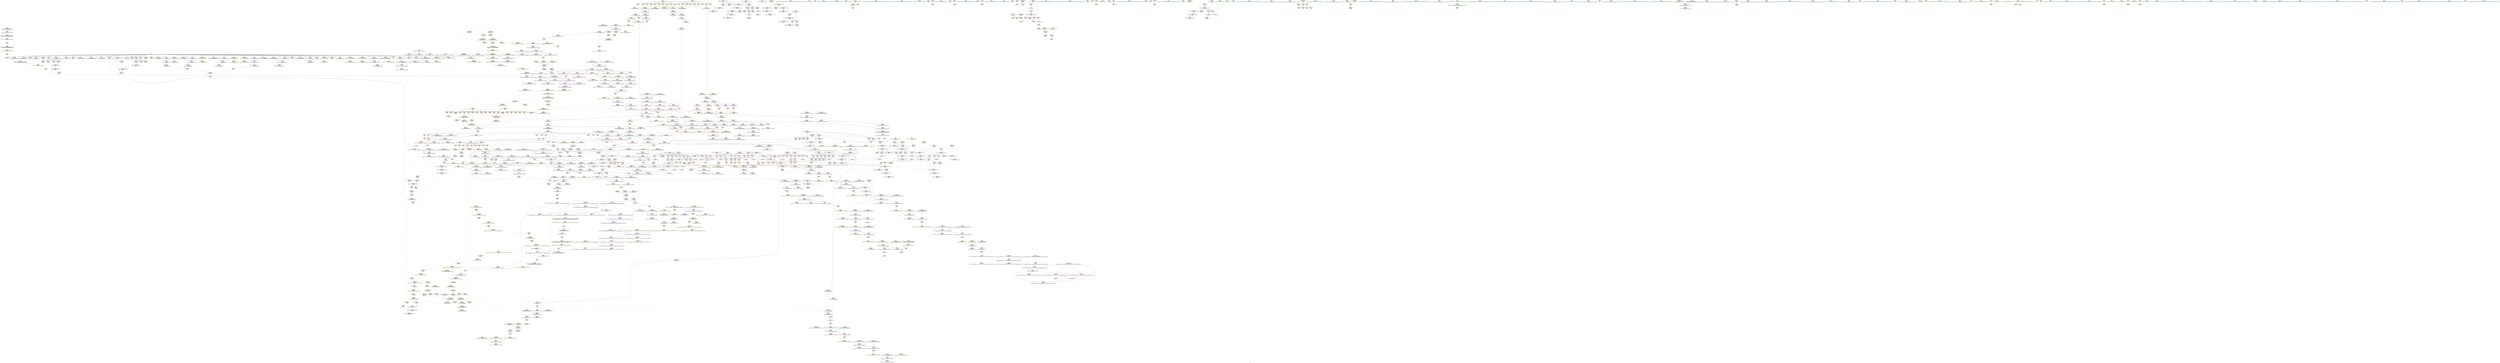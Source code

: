 digraph "SVFG" {
	label="SVFG";

	Node0x557a63e1a690 [shape=record,color=grey,label="{NodeID: 0\nNullPtr}"];
	Node0x557a63e1a690 -> Node0x557a63e6dfb0[style=solid];
	Node0x557a63e1a690 -> Node0x557a63e6e0b0[style=solid];
	Node0x557a63e1a690 -> Node0x557a63e6e180[style=solid];
	Node0x557a63e1a690 -> Node0x557a63e6e250[style=solid];
	Node0x557a63e1a690 -> Node0x557a63e67fb0[style=solid];
	Node0x557a63e1a690 -> Node0x557a63e68080[style=solid];
	Node0x557a63e1a690 -> Node0x557a63e68150[style=solid];
	Node0x557a63e1a690 -> Node0x557a63e68220[style=solid];
	Node0x557a63e1a690 -> Node0x557a63e682f0[style=solid];
	Node0x557a63e1a690 -> Node0x557a63e683c0[style=solid];
	Node0x557a63e1a690 -> Node0x557a63e68490[style=solid];
	Node0x557a63e1a690 -> Node0x557a63e68560[style=solid];
	Node0x557a63e1a690 -> Node0x557a63e68630[style=solid];
	Node0x557a63e1a690 -> Node0x557a63e68700[style=solid];
	Node0x557a63e1a690 -> Node0x557a63e687d0[style=solid];
	Node0x557a63e1a690 -> Node0x557a63e688a0[style=solid];
	Node0x557a63e1a690 -> Node0x557a63e68970[style=solid];
	Node0x557a63e1a690 -> Node0x557a63e68a40[style=solid];
	Node0x557a63e1a690 -> Node0x557a63e68b10[style=solid];
	Node0x557a63e1a690 -> Node0x557a63e68be0[style=solid];
	Node0x557a63e1a690 -> Node0x557a63e68cb0[style=solid];
	Node0x557a63e1a690 -> Node0x557a63e68d80[style=solid];
	Node0x557a63e1a690 -> Node0x557a63e68e50[style=solid];
	Node0x557a63e1a690 -> Node0x557a63e68f20[style=solid];
	Node0x557a63e1a690 -> Node0x557a63e68ff0[style=solid];
	Node0x557a63e1a690 -> Node0x557a63e690c0[style=solid];
	Node0x557a63e1a690 -> Node0x557a63e69190[style=solid];
	Node0x557a63e1a690 -> Node0x557a63e69260[style=solid];
	Node0x557a63e1a690 -> Node0x557a63e83250[style=solid];
	Node0x557a63e1a690 -> Node0x557a63e865b0[style=solid];
	Node0x557a63e1a690 -> Node0x557a63e86680[style=solid];
	Node0x557a63e1a690 -> Node0x557a63e86750[style=solid];
	Node0x557a63e1a690 -> Node0x557a63e8c8d0[style=solid];
	Node0x557a63e1a690 -> Node0x557a63e9bef0[style=solid];
	Node0x557a63e1a690 -> Node0x557a63ea0a70[style=solid];
	Node0x557a63eca450 [shape=record,color=black,label="{NodeID: 941\nMR_34V_11 = PHI(MR_34V_12, MR_34V_10, )\npts\{859 \}\n}"];
	Node0x557a63eca450 -> Node0x557a63e6e800[style=dashed];
	Node0x557a63eca450 -> Node0x557a63e6e8d0[style=dashed];
	Node0x557a63eca450 -> Node0x557a63e6e9a0[style=dashed];
	Node0x557a63eca450 -> Node0x557a63e6ea70[style=dashed];
	Node0x557a63eca450 -> Node0x557a63e6eb40[style=dashed];
	Node0x557a63eca450 -> Node0x557a63e84390[style=dashed];
	Node0x557a63eca450 -> Node0x557a63ecc250[style=dashed];
	Node0x557a63e7a3d0 [shape=record,color=yellow,style=double,label="{NodeID: 775\nARet(652)\nCS[]}"];
	Node0x557a63e7a3d0 -> Node0x557a63e860d0[style=solid];
	Node0x557a63e89740 [shape=record,color=yellow,style=double,label="{NodeID: 609\nAPARM(346)\nCS[]}"];
	Node0x557a63e71310 [shape=record,color=red,label="{NodeID: 443\n808\<--797\n\<--__n.addr\n_ZNSt12_Vector_baseIdSaIdEE11_M_allocateEm\n}"];
	Node0x557a63e71310 -> Node0x557a63e8c660[style=solid];
	Node0x557a63e74860 [shape=record,color=black,label="{NodeID: 277\n1061\<--1060\n\<--\n_ZNSt16allocator_traitsISaIdEE10deallocateERS0_Pdm\n}"];
	Node0x557a63e74860 -> Node0x557a63e90010[style=solid];
	Node0x557a63eebf00 [shape=record,color=yellow,style=double,label="{NodeID: 1218\nRETMU(92V_2)\npts\{1077 \}\nFun[_ZN9__gnu_cxx13new_allocatorIdE10deallocateEPdm]}"];
	Node0x557a63e65160 [shape=record,color=green,label="{NodeID: 111\n664\<--665\nexn.slot\<--exn.slot_field_insensitive\n_ZNSt12_Vector_baseIdSaIdEED2Ev\n}"];
	Node0x557a63e65160 -> Node0x557a63e70540[style=solid];
	Node0x557a63e65160 -> Node0x557a63e86270[style=solid];
	Node0x557a63ee17e0 [shape=record,color=yellow,style=double,label="{NodeID: 1052\n110V_1 = ENCHI(MR_110V_0)\npts\{589 \}\nFun[_ZN9__gnu_cxx13new_allocatorIdED2Ev]}"];
	Node0x557a63ee17e0 -> Node0x557a63e85a50[style=dashed];
	Node0x557a63e9e970 [shape=record,color=grey,label="{NodeID: 886\n993 = Binary(992, 994, )\n}"];
	Node0x557a63e9e970 -> Node0x557a63e88630[style=solid];
	Node0x557a63e8f170 [shape=record,color=yellow,style=double,label="{NodeID: 720\nAPARM(761)\nCS[]|{<s0>62}}"];
	Node0x557a63e8f170:s0 -> Node0x557a63e7bbd0[style=solid,color=red];
	Node0x557a63e86a90 [shape=record,color=blue,label="{NodeID: 554\n744\<--742\n_M_finish\<--\n_ZNSt12_Vector_baseIdSaIdEE17_M_create_storageEm\n}"];
	Node0x557a63e86a90 -> Node0x557a63eee120[style=dashed];
	Node0x557a63e6e660 [shape=record,color=red,label="{NodeID: 388\n233\<--232\n\<--call35\n_Z5solvei\n}"];
	Node0x557a63e6e660 -> Node0x557a63e9f270[style=solid];
	Node0x557a63e69840 [shape=record,color=black,label="{NodeID: 222\n200\<--199\ntobool20\<--\n_Z5solvei\n}"];
	Node0x557a63e69840 -> Node0x557a63e9ccf0[style=solid];
	Node0x557a63ee8bb0 [shape=record,color=yellow,style=double,label="{NodeID: 1163\nRETMU(63V_2)\npts\{426 \}\nFun[_ZNSaIdED2Ev]}"];
	Node0x557a63e65ab0 [shape=record,color=green,label="{NodeID: 56\n99\<--100\n_ZNSirsERi\<--_ZNSirsERi_field_insensitive\n}"];
	Node0x557a63edcc70 [shape=record,color=black,label="{NodeID: 997\nMR_30V_3 = PHI(MR_30V_4, MR_30V_1, )\npts\{94 \}\n}"];
	Node0x557a63edcc70 -> Node0x557a63ecf950[style=dashed];
	Node0x557a63edcc70 -> Node0x557a63ed2150[style=dashed];
	Node0x557a63edcc70 -> Node0x557a63eeb230[style=dashed];
	Node0x557a63e7d820 [shape=record,color=yellow,style=double,label="{NodeID: 831\nFPARM(1091)\nFun[_ZSt8_DestroyIPddEvT_S1_RSaIT0_E]}"];
	Node0x557a63e7d820 -> Node0x557a63e88ff0[style=solid];
	Node0x557a63e8c4c0 [shape=record,color=yellow,style=double,label="{NodeID: 665\nAPARM(399)\nCS[]|{<s0>33}}"];
	Node0x557a63e8c4c0:s0 -> Node0x557a63e7b5a0[style=solid,color=red];
	Node0x557a63e83de0 [shape=record,color=blue,label="{NodeID: 499\n83\<--178\nhave_solution\<--\n_Z5solvei\n}"];
	Node0x557a63e83de0 -> Node0x557a63ed0850[style=dashed];
	Node0x557a63e77670 [shape=record,color=red,label="{NodeID: 333\n121\<--59\n\<--n\n_Z5solvei\n}"];
	Node0x557a63e77670 -> Node0x557a63ea05f0[style=solid];
	Node0x557a63eef7b0 [shape=record,color=yellow,style=double,label="{NodeID: 1274\nCSMU(40V_2)\npts\{620001 620002 \}\nCS[]|{<s0>30|<s1>30}}"];
	Node0x557a63eef7b0:s0 -> Node0x557a63edfff0[style=dashed,color=red];
	Node0x557a63eef7b0:s1 -> Node0x557a63ee0100[style=dashed,color=red];
	Node0x557a63e6cd20 [shape=record,color=green,label="{NodeID: 167\n1031\<--1032\n_ZNSt16allocator_traitsISaIdEE10deallocateERS0_Pdm\<--_ZNSt16allocator_traitsISaIdEE10deallocateERS0_Pdm_field_insensitive\n}"];
	Node0x557a63ee4c10 [shape=record,color=yellow,style=double,label="{NodeID: 1108\n54V_1 = ENCHI(MR_54V_0)\npts\{388 \}\nFun[_ZNSt6vectorIdSaIdEEC2EmRKS0_]}"];
	Node0x557a63ee4c10 -> Node0x557a63e85160[style=dashed];
	Node0x557a63ee4c10 -> Node0x557a63eec930[style=dashed];
	Node0x557a63e50f00 [shape=record,color=green,label="{NodeID: 1\n7\<--1\n__dso_handle\<--dummyObj\nGlob }"];
	Node0x557a63eca950 [shape=record,color=black,label="{NodeID: 942\nMR_20V_7 = PHI(MR_20V_9, MR_20V_6, )\npts\{84 \}\n}"];
	Node0x557a63eca950 -> Node0x557a63ebf930[style=dashed];
	Node0x557a63e7a460 [shape=record,color=yellow,style=double,label="{NodeID: 776\nARet(734)\nCS[]}"];
	Node0x557a63e7a460 -> Node0x557a63e869c0[style=solid];
	Node0x557a63e89810 [shape=record,color=yellow,style=double,label="{NodeID: 610\nAPARM(8)\nCS[]}"];
	Node0x557a63e713e0 [shape=record,color=red,label="{NodeID: 444\n825\<--819\n\<--__a.addr\n_ZNSt16allocator_traitsISaIdEE8allocateERS0_m\n}"];
	Node0x557a63e713e0 -> Node0x557a63e73d00[style=solid];
	Node0x557a63e74930 [shape=record,color=black,label="{NodeID: 278\n1083\<--1082\n\<--\n_ZN9__gnu_cxx13new_allocatorIdE10deallocateEPdm\n}"];
	Node0x557a63e74930 -> Node0x557a63e90280[style=solid];
	Node0x557a63eebfe0 [shape=record,color=yellow,style=double,label="{NodeID: 1219\nRETMU(34V_2)\npts\{859 \}\nFun[_ZSt27__uninitialized_default_n_aIPdmdET_S1_T0_RSaIT1_E]|{<s0>55}}"];
	Node0x557a63eebfe0:s0 -> Node0x557a63ef3360[style=dashed,color=blue];
	Node0x557a63e65230 [shape=record,color=green,label="{NodeID: 112\n666\<--667\nehselector.slot\<--ehselector.slot_field_insensitive\n_ZNSt12_Vector_baseIdSaIdEED2Ev\n}"];
	Node0x557a63e65230 -> Node0x557a63e86340[style=solid];
	Node0x557a63ee18f0 [shape=record,color=yellow,style=double,label="{NodeID: 1053\n141V_1 = ENCHI(MR_141V_0)\npts\{707 \}\nFun[_ZNSt12_Vector_baseIdSaIdEE12_Vector_implC2ERKS0_]}"];
	Node0x557a63ee18f0 -> Node0x557a63e864e0[style=dashed];
	Node0x557a63e9eaf0 [shape=record,color=grey,label="{NodeID: 887\n325 = Binary(324, 135, )\n}"];
	Node0x557a63e9eaf0 -> Node0x557a63e84a10[style=solid];
	Node0x557a63e8f240 [shape=record,color=yellow,style=double,label="{NodeID: 721\nAPARM(774)\nCS[]|{<s0>63}}"];
	Node0x557a63e8f240:s0 -> Node0x557a63e7b8a0[style=solid,color=red];
	Node0x557a63e86b60 [shape=record,color=blue,label="{NodeID: 555\n752\<--750\n_M_end_of_storage\<--add.ptr\n_ZNSt12_Vector_baseIdSaIdEE17_M_create_storageEm\n}"];
	Node0x557a63e86b60 -> Node0x557a63eee230[style=dashed];
	Node0x557a63e6e730 [shape=record,color=red,label="{NodeID: 389\n237\<--236\n\<--call37\n_Z5solvei\n}"];
	Node0x557a63e6e730 -> Node0x557a63e9f270[style=solid];
	Node0x557a63e69910 [shape=record,color=black,label="{NodeID: 223\n211\<--210\nconv25\<--\n_Z5solvei\n}"];
	Node0x557a63e69910 -> Node0x557a63e8b140[style=solid];
	Node0x557a63ee8cc0 [shape=record,color=yellow,style=double,label="{NodeID: 1164\nRETMU(155V_2)\npts\{768 \}\nFun[_ZNSaIdEC2ERKS_]}"];
	Node0x557a63e65bb0 [shape=record,color=green,label="{NodeID: 57\n104\<--105\n_ZNSaIdEC2Ev\<--_ZNSaIdEC2Ev_field_insensitive\n}"];
	Node0x557a63edd170 [shape=record,color=black,label="{NodeID: 998\nMR_32V_3 = PHI(MR_32V_4, MR_32V_1, )\npts\{96 \}\n}"];
	Node0x557a63edd170 -> Node0x557a63ecfe50[style=dashed];
	Node0x557a63edd170 -> Node0x557a63ed2650[style=dashed];
	Node0x557a63edd170 -> Node0x557a63eeb310[style=dashed];
	Node0x557a63e7d910 [shape=record,color=yellow,style=double,label="{NodeID: 832\nFPARM(1092)\nFun[_ZSt8_DestroyIPddEvT_S1_RSaIT0_E]}"];
	Node0x557a63e7d910 -> Node0x557a63e890c0[style=solid];
	Node0x557a63e8c590 [shape=record,color=yellow,style=double,label="{NodeID: 666\nAPARM(807)\nCS[]|{<s0>64}}"];
	Node0x557a63e8c590:s0 -> Node0x557a63e7cb00[style=solid,color=red];
	Node0x557a63e83eb0 [shape=record,color=blue,label="{NodeID: 500\n85\<--118\ni13\<--\n_Z5solvei\n}"];
	Node0x557a63e83eb0 -> Node0x557a63ed0d50[style=dashed];
	Node0x557a63e77740 [shape=record,color=red,label="{NodeID: 334\n182\<--59\n\<--n\n_Z5solvei\n}"];
	Node0x557a63e77740 -> Node0x557a63e9fb70[style=solid];
	Node0x557a63eef890 [shape=record,color=yellow,style=double,label="{NodeID: 1275\nCSMU(36V_2)\npts\{620000 \}\nCS[]|{<s0>15}}"];
	Node0x557a63eef890:s0 -> Node0x557a63ee4ee0[style=dashed,color=red];
	Node0x557a63e6ce20 [shape=record,color=green,label="{NodeID: 168\n1038\<--1039\n__cxa_begin_catch\<--__cxa_begin_catch_field_insensitive\n}"];
	Node0x557a63ee4cf0 [shape=record,color=yellow,style=double,label="{NodeID: 1109\n65V_1 = ENCHI(MR_65V_0)\npts\{441 \}\nFun[_ZNSt6vectorIdSaIdEEixEm]}"];
	Node0x557a63ee4cf0 -> Node0x557a63e85300[style=dashed];
	Node0x557a63e50f90 [shape=record,color=green,label="{NodeID: 2\n8\<--1\n_ZSt3cin\<--dummyObj\nGlob }"];
	Node0x557a63ecae50 [shape=record,color=black,label="{NodeID: 943\nMR_26V_6 = PHI(MR_26V_7, MR_26V_5, )\npts\{90 \}\n}"];
	Node0x557a63ecae50 -> Node0x557a63ebff20[style=dashed];
	Node0x557a63e7a4f0 [shape=record,color=yellow,style=double,label="{NodeID: 777\nARet(890)\nCS[]}"];
	Node0x557a63e7a4f0 -> Node0x557a63e74110[style=solid];
	Node0x557a63e898e0 [shape=record,color=yellow,style=double,label="{NodeID: 611\nAPARM(59)\nCS[]}"];
	Node0x557a63e714b0 [shape=record,color=red,label="{NodeID: 445\n827\<--821\n\<--__n.addr\n_ZNSt16allocator_traitsISaIdEE8allocateERS0_m\n}"];
	Node0x557a63e714b0 -> Node0x557a63e8c800[style=solid];
	Node0x557a63e74a00 [shape=record,color=purple,label="{NodeID: 279\n37\<--4\n\<--_ZStL8__ioinit\n__cxx_global_var_init\n}"];
	Node0x557a63e74a00 -> Node0x557a63e8a5e0[style=solid];
	Node0x557a63eec0f0 [shape=record,color=yellow,style=double,label="{NodeID: 1220\nRETMU(176V_2)\npts\{880 \}\nFun[_ZSt27__uninitialized_default_n_aIPdmdET_S1_T0_RSaIT1_E]}"];
	Node0x557a63e65300 [shape=record,color=green,label="{NodeID: 113\n685\<--686\n_ZNSt12_Vector_baseIdSaIdEE13_M_deallocateEPdm\<--_ZNSt12_Vector_baseIdSaIdEE13_M_deallocateEPdm_field_insensitive\n}"];
	Node0x557a63ee1a00 [shape=record,color=yellow,style=double,label="{NodeID: 1054\n57V_1 = ENCHI(MR_57V_0)\npts\{620000 700000 \}\nFun[_ZNSt12_Vector_baseIdSaIdEE12_Vector_implC2ERKS0_]}"];
	Node0x557a63ee1a00 -> Node0x557a63e865b0[style=dashed];
	Node0x557a63e9ec70 [shape=record,color=grey,label="{NodeID: 888\n268 = Binary(267, 135, )\n}"];
	Node0x557a63e9ec70 -> Node0x557a63e84460[style=solid];
	Node0x557a63e8f310 [shape=record,color=yellow,style=double,label="{NodeID: 722\nAPARM(776)\nCS[]|{<s0>63}}"];
	Node0x557a63e8f310:s0 -> Node0x557a63e7b960[style=solid,color=red];
	Node0x557a63e86c30 [shape=record,color=blue,label="{NodeID: 556\n757\<--756\nthis.addr\<--this\n_ZNSt12_Vector_baseIdSaIdEE12_Vector_implD2Ev\n}"];
	Node0x557a63e86c30 -> Node0x557a63e70e30[style=dashed];
	Node0x557a63e86c30 -> Node0x557a63ee7710[style=dashed];
	Node0x557a63e6e800 [shape=record,color=red,label="{NodeID: 390\n254\<--253\n\<--call46\n_Z5solvei\n}"];
	Node0x557a63e6e800 -> Node0x557a63e9edf0[style=solid];
	Node0x557a63e699e0 [shape=record,color=black,label="{NodeID: 224\n217\<--216\nconv27\<--\n_Z5solvei\n}"];
	Node0x557a63e699e0 -> Node0x557a63e8b2e0[style=solid];
	Node0x557a63ee8dd0 [shape=record,color=yellow,style=double,label="{NodeID: 1165\nRETMU(157V_2)\npts\{770 \}\nFun[_ZNSaIdEC2ERKS_]}"];
	Node0x557a63e65cb0 [shape=record,color=green,label="{NodeID: 58\n107\<--108\n_ZNSt6vectorIdSaIdEEC2EmRKS0_\<--_ZNSt6vectorIdSaIdEEC2EmRKS0__field_insensitive\n}"];
	Node0x557a63edd670 [shape=record,color=black,label="{NodeID: 999\nMR_34V_5 = PHI(MR_34V_6, MR_34V_3, )\npts\{859 \}\n}"];
	Node0x557a63edd670 -> Node0x557a63ed0350[style=dashed];
	Node0x557a63edd670 -> Node0x557a63ed2b50[style=dashed];
	Node0x557a63edd670 -> Node0x557a63eeb3f0[style=dashed];
	Node0x557a63e7da00 [shape=record,color=yellow,style=double,label="{NodeID: 833\nFPARM(1093)\nFun[_ZSt8_DestroyIPddEvT_S1_RSaIT0_E]}"];
	Node0x557a63e7da00 -> Node0x557a63e89190[style=solid];
	Node0x557a63e8c660 [shape=record,color=yellow,style=double,label="{NodeID: 667\nAPARM(808)\nCS[]|{<s0>64}}"];
	Node0x557a63e8c660:s0 -> Node0x557a63e7cbf0[style=solid,color=red];
	Node0x557a63e83f80 [shape=record,color=blue,label="{NodeID: 501\n87\<--118\nj\<--\n_Z5solvei\n}"];
	Node0x557a63e83f80 -> Node0x557a63ebfe30[style=dashed];
	Node0x557a63e77810 [shape=record,color=red,label="{NodeID: 335\n196\<--59\n\<--n\n_Z5solvei\n}"];
	Node0x557a63e77810 -> Node0x557a63e9f870[style=solid];
	Node0x557a63eef9f0 [shape=record,color=yellow,style=double,label="{NodeID: 1276\nCSMU(38V_2)\npts\{700000 \}\nCS[]|{<s0>16}}"];
	Node0x557a63eef9f0:s0 -> Node0x557a63ee4ee0[style=dashed,color=red];
	Node0x557a63e6cf20 [shape=record,color=green,label="{NodeID: 169\n1041\<--1042\n_ZSt9terminatev\<--_ZSt9terminatev_field_insensitive\n}"];
	Node0x557a63ee4e00 [shape=record,color=yellow,style=double,label="{NodeID: 1110\n67V_1 = ENCHI(MR_67V_0)\npts\{443 \}\nFun[_ZNSt6vectorIdSaIdEEixEm]}"];
	Node0x557a63ee4e00 -> Node0x557a63e853d0[style=dashed];
	Node0x557a63e51240 [shape=record,color=green,label="{NodeID: 3\n9\<--1\n.str\<--dummyObj\nGlob }"];
	Node0x557a63ecb350 [shape=record,color=black,label="{NodeID: 944\nMR_28V_6 = PHI(MR_28V_8, MR_28V_5, )\npts\{92 \}\n}"];
	Node0x557a63ecb350 -> Node0x557a63ec1880[style=dashed];
	Node0x557a63e7a580 [shape=record,color=yellow,style=double,label="{NodeID: 778\nARet(917)\nCS[]}"];
	Node0x557a63e7a580 -> Node0x557a63e74380[style=solid];
	Node0x557a63e899b0 [shape=record,color=yellow,style=double,label="{NodeID: 612\nAPARM(69)\nCS[]|{<s0>8}}"];
	Node0x557a63e899b0:s0 -> Node0x557a63e7dc10[style=solid,color=red];
	Node0x557a63e71580 [shape=record,color=red,label="{NodeID: 446\n845\<--836\nthis1\<--this.addr\n_ZN9__gnu_cxx13new_allocatorIdE8allocateEmPKv\n}"];
	Node0x557a63e71580 -> Node0x557a63e8c9a0[style=solid];
	Node0x557a63e74ad0 [shape=record,color=purple,label="{NodeID: 280\n347\<--9\n\<--.str\n_Z5solvei\n}"];
	Node0x557a63e74ad0 -> Node0x557a63e895a0[style=solid];
	Node0x557a63eec1d0 [shape=record,color=yellow,style=double,label="{NodeID: 1221\nRETMU(178V_2)\npts\{882 \}\nFun[_ZSt27__uninitialized_default_n_aIPdmdET_S1_T0_RSaIT1_E]}"];
	Node0x557a63e69fd0 [shape=record,color=green,label="{NodeID: 114\n704\<--705\nthis.addr\<--this.addr_field_insensitive\n_ZNSt12_Vector_baseIdSaIdEE12_Vector_implC2ERKS0_\n}"];
	Node0x557a63e69fd0 -> Node0x557a63e70880[style=solid];
	Node0x557a63e69fd0 -> Node0x557a63e86410[style=solid];
	Node0x557a63ee1b10 [shape=record,color=yellow,style=double,label="{NodeID: 1055\n59V_1 = ENCHI(MR_59V_0)\npts\{620001 700001 \}\nFun[_ZNSt12_Vector_baseIdSaIdEE12_Vector_implC2ERKS0_]}"];
	Node0x557a63ee1b10 -> Node0x557a63e86680[style=dashed];
	Node0x557a63e9edf0 [shape=record,color=grey,label="{NodeID: 889\n261 = Binary(254, 260, )\n}"];
	Node0x557a63e9edf0 -> Node0x557a63e84390[style=solid];
	Node0x557a63e8f3e0 [shape=record,color=yellow,style=double,label="{NodeID: 723\nAPARM(888)\nCS[]|{<s0>69}}"];
	Node0x557a63e8f3e0:s0 -> Node0x557a63e7b330[style=solid,color=red];
	Node0x557a63e86d00 [shape=record,color=blue,label="{NodeID: 557\n767\<--765\nthis.addr\<--this\n_ZNSaIdEC2ERKS_\n}"];
	Node0x557a63e86d00 -> Node0x557a63e70f00[style=dashed];
	Node0x557a63e86d00 -> Node0x557a63ee8cc0[style=dashed];
	Node0x557a63e6e8d0 [shape=record,color=red,label="{NodeID: 391\n282\<--281\n\<--call60\n_Z5solvei\n}"];
	Node0x557a63e6e8d0 -> Node0x557a63ea02f0[style=solid];
	Node0x557a63e69ab0 [shape=record,color=black,label="{NodeID: 225\n221\<--220\nconv29\<--\n_Z5solvei\n}"];
	Node0x557a63e69ab0 -> Node0x557a63e8b480[style=solid];
	Node0x557a63ee8eb0 [shape=record,color=yellow,style=double,label="{NodeID: 1166\nRETMU(182V_2)\npts\{897 \}\nFun[_ZNSt12_Vector_baseIdSaIdEE19_M_get_Tp_allocatorEv]}"];
	Node0x557a63e65db0 [shape=record,color=green,label="{NodeID: 59\n110\<--111\n_ZNSaIdED2Ev\<--_ZNSaIdED2Ev_field_insensitive\n}"];
	Node0x557a63eddb70 [shape=record,color=yellow,style=double,label="{NodeID: 1000\n226V_1 = ENCHI(MR_226V_0)\npts\{1052 \}\nFun[_ZNSt16allocator_traitsISaIdEE10deallocateERS0_Pdm]}"];
	Node0x557a63eddb70 -> Node0x557a63e88b10[style=dashed];
	Node0x557a63e7daf0 [shape=record,color=yellow,style=double,label="{NodeID: 834\nFPARM(1003)\nFun[_ZSt12__niter_baseIPdET_S1_]}"];
	Node0x557a63e7daf0 -> Node0x557a63e887d0[style=solid];
	Node0x557a63e8c730 [shape=record,color=yellow,style=double,label="{NodeID: 668\nAPARM(826)\nCS[]|{<s0>65}}"];
	Node0x557a63e8c730:s0 -> Node0x557a63e7cce0[style=solid,color=red];
	Node0x557a63e84050 [shape=record,color=blue,label="{NodeID: 502\n218\<--215\ncall28\<--sub\n_Z5solvei\n}"];
	Node0x557a63e84050 -> Node0x557a63e6e590[style=dashed];
	Node0x557a63e84050 -> Node0x557a63e84120[style=dashed];
	Node0x557a63e778e0 [shape=record,color=red,label="{NodeID: 336\n248\<--59\n\<--n\n_Z5solvei\n}"];
	Node0x557a63e778e0 -> Node0x557a63ea08f0[style=solid];
	Node0x557a63eefb50 [shape=record,color=yellow,style=double,label="{NodeID: 1277\nCSMU(36V_2)\npts\{620000 \}\nCS[]|{<s0>17}}"];
	Node0x557a63eefb50:s0 -> Node0x557a63ee4ee0[style=dashed,color=red];
	Node0x557a63e6d020 [shape=record,color=green,label="{NodeID: 170\n1051\<--1052\n__a.addr\<--__a.addr_field_insensitive\n_ZNSt16allocator_traitsISaIdEE10deallocateERS0_Pdm\n}"];
	Node0x557a63e6d020 -> Node0x557a63e82930[style=solid];
	Node0x557a63e6d020 -> Node0x557a63e88b10[style=solid];
	Node0x557a63ee4ee0 [shape=record,color=yellow,style=double,label="{NodeID: 1111\n57V_1 = ENCHI(MR_57V_0)\npts\{620000 700000 \}\nFun[_ZNSt6vectorIdSaIdEEixEm]}"];
	Node0x557a63ee4ee0 -> Node0x557a63e6f430[style=dashed];
	Node0x557a63ee4ee0 -> Node0x557a63eed3c0[style=dashed];
	Node0x557a63e512d0 [shape=record,color=green,label="{NodeID: 4\n11\<--1\n.str.1\<--dummyObj\nGlob }"];
	Node0x557a63ecb850 [shape=record,color=black,label="{NodeID: 945\nMR_30V_6 = PHI(MR_30V_8, MR_30V_5, )\npts\{94 \}\n}"];
	Node0x557a63ecb850 -> Node0x557a63ec1d50[style=dashed];
	Node0x557a63e7a610 [shape=record,color=yellow,style=double,label="{NodeID: 779\nARet(935)\nCS[]}"];
	Node0x557a63e7a610 -> Node0x557a63e74450[style=solid];
	Node0x557a63e89a80 [shape=record,color=yellow,style=double,label="{NodeID: 613\nAPARM(113)\nCS[]|{<s0>8}}"];
	Node0x557a63e89a80:s0 -> Node0x557a63e7dd30[style=solid,color=red];
	Node0x557a63e71650 [shape=record,color=red,label="{NodeID: 447\n846\<--838\n\<--__n.addr\n_ZN9__gnu_cxx13new_allocatorIdE8allocateEmPKv\n}"];
	Node0x557a63e71650 -> Node0x557a63e9fff0[style=solid];
	Node0x557a63e74ba0 [shape=record,color=purple,label="{NodeID: 281\n509\<--11\n\<--.str.1\nmain\n}"];
	Node0x557a63e74ba0 -> Node0x557a63e8d290[style=solid];
	Node0x557a63eec2b0 [shape=record,color=yellow,style=double,label="{NodeID: 1222\nRETMU(180V_2)\npts\{884 \}\nFun[_ZSt27__uninitialized_default_n_aIPdmdET_S1_T0_RSaIT1_E]}"];
	Node0x557a63e6a0a0 [shape=record,color=green,label="{NodeID: 115\n706\<--707\n__a.addr\<--__a.addr_field_insensitive\n_ZNSt12_Vector_baseIdSaIdEE12_Vector_implC2ERKS0_\n}"];
	Node0x557a63e6a0a0 -> Node0x557a63e70950[style=solid];
	Node0x557a63e6a0a0 -> Node0x557a63e864e0[style=solid];
	Node0x557a63ee1c20 [shape=record,color=yellow,style=double,label="{NodeID: 1056\n61V_1 = ENCHI(MR_61V_0)\npts\{620002 700002 \}\nFun[_ZNSt12_Vector_baseIdSaIdEE12_Vector_implC2ERKS0_]}"];
	Node0x557a63ee1c20 -> Node0x557a63e86750[style=dashed];
	Node0x557a63e9ef70 [shape=record,color=grey,label="{NodeID: 890\n260 = Binary(255, 259, )\n}"];
	Node0x557a63e9ef70 -> Node0x557a63e9edf0[style=solid];
	Node0x557a63e8f4b0 [shape=record,color=yellow,style=double,label="{NodeID: 724\nAPARM(889)\nCS[]|{<s0>69}}"];
	Node0x557a63e8f4b0:s0 -> Node0x557a63e7b3f0[style=solid,color=red];
	Node0x557a63e86dd0 [shape=record,color=blue,label="{NodeID: 558\n769\<--766\n__a.addr\<--__a\n_ZNSaIdEC2ERKS_\n}"];
	Node0x557a63e86dd0 -> Node0x557a63e70fd0[style=dashed];
	Node0x557a63e86dd0 -> Node0x557a63ee8dd0[style=dashed];
	Node0x557a63e6e9a0 [shape=record,color=red,label="{NodeID: 392\n286\<--285\n\<--call62\n_Z5solvei\n}"];
	Node0x557a63e6e9a0 -> Node0x557a63e9e070[style=solid];
	Node0x557a63e69b80 [shape=record,color=black,label="{NodeID: 226\n227\<--226\nconv32\<--\n_Z5solvei\n}"];
	Node0x557a63e69b80 -> Node0x557a63e8b620[style=solid];
	Node0x557a63ee8fc0 [shape=record,color=yellow,style=double,label="{NodeID: 1167\nRETMU(232V_2)\npts\{1128 \}\nFun[_ZNSt12_Destroy_auxILb1EE9__destroyIPdEEvT_S3_]}"];
	Node0x557a63e65eb0 [shape=record,color=green,label="{NodeID: 60\n127\<--128\n_ZNSt6vectorIdSaIdEEixEm\<--_ZNSt6vectorIdSaIdEEixEm_field_insensitive\n}"];
	Node0x557a63ede690 [shape=record,color=yellow,style=double,label="{NodeID: 1001\n228V_1 = ENCHI(MR_228V_0)\npts\{1054 \}\nFun[_ZNSt16allocator_traitsISaIdEE10deallocateERS0_Pdm]}"];
	Node0x557a63ede690 -> Node0x557a63e88be0[style=dashed];
	Node0x557a63e7dc10 [shape=record,color=yellow,style=double,label="{NodeID: 835\nFPARM(376)\nFun[_ZNSt6vectorIdSaIdEEC2EmRKS0_]}"];
	Node0x557a63e7dc10 -> Node0x557a63e84e20[style=solid];
	Node0x557a63e8c800 [shape=record,color=yellow,style=double,label="{NodeID: 669\nAPARM(827)\nCS[]|{<s0>65}}"];
	Node0x557a63e8c800:s0 -> Node0x557a63e7cdd0[style=solid,color=red];
	Node0x557a63e84120 [shape=record,color=blue,label="{NodeID: 503\n228\<--225\ncall33\<--add31\n_Z5solvei\n}"];
	Node0x557a63e84120 -> Node0x557a63e6e660[style=dashed];
	Node0x557a63e84120 -> Node0x557a63e6e730[style=dashed];
	Node0x557a63e84120 -> Node0x557a63eca450[style=dashed];
	Node0x557a63e779b0 [shape=record,color=red,label="{NodeID: 337\n276\<--59\n\<--n\n_Z5solvei\n}"];
	Node0x557a63e779b0 -> Node0x557a63ea0170[style=solid];
	Node0x557a63eefcb0 [shape=record,color=yellow,style=double,label="{NodeID: 1278\nCSMU(38V_2)\npts\{700000 \}\nCS[]|{<s0>18}}"];
	Node0x557a63eefcb0:s0 -> Node0x557a63ee4ee0[style=dashed,color=red];
	Node0x557a63e6d0f0 [shape=record,color=green,label="{NodeID: 171\n1053\<--1054\n__p.addr\<--__p.addr_field_insensitive\n_ZNSt16allocator_traitsISaIdEE10deallocateERS0_Pdm\n}"];
	Node0x557a63e6d0f0 -> Node0x557a63e82a00[style=solid];
	Node0x557a63e6d0f0 -> Node0x557a63e88be0[style=solid];
	Node0x557a63ee4ff0 [shape=record,color=yellow,style=double,label="{NodeID: 1112\n112V_1 = ENCHI(MR_112V_0)\npts\{598 \}\nFun[_ZNSt12_Vector_baseIdSaIdEEC2EmRKS0_]}"];
	Node0x557a63ee4ff0 -> Node0x557a63e85b20[style=dashed];
	Node0x557a63e61ce0 [shape=record,color=green,label="{NodeID: 5\n13\<--1\n.str.2\<--dummyObj\nGlob }"];
	Node0x557a63ecbd50 [shape=record,color=black,label="{NodeID: 946\nMR_32V_6 = PHI(MR_32V_8, MR_32V_5, )\npts\{96 \}\n}"];
	Node0x557a63ecbd50 -> Node0x557a63ec2250[style=dashed];
	Node0x557a63e7a6a0 [shape=record,color=yellow,style=double,label="{NodeID: 780\nARet(953)\nCS[]}"];
	Node0x557a63e7a6a0 -> Node0x557a63e8fa60[style=solid];
	Node0x557a63e89b50 [shape=record,color=yellow,style=double,label="{NodeID: 614\nAPARM(71)\nCS[]|{<s0>8}}"];
	Node0x557a63e89b50:s0 -> Node0x557a63e7de50[style=solid,color=red];
	Node0x557a63e71720 [shape=record,color=red,label="{NodeID: 448\n856\<--838\n\<--__n.addr\n_ZN9__gnu_cxx13new_allocatorIdE8allocateEmPKv\n}"];
	Node0x557a63e71720 -> Node0x557a63e9da70[style=solid];
	Node0x557a63e74c70 [shape=record,color=purple,label="{NodeID: 282\n510\<--13\n\<--.str.2\nmain\n}"];
	Node0x557a63e74c70 -> Node0x557a63e8d360[style=solid];
	Node0x557a63eec390 [shape=record,color=yellow,style=double,label="{NodeID: 1223\nRETMU(200V_2)\npts\{944 \}\nFun[_ZSt6fill_nIPdmdET_S1_T0_RKT1_]}"];
	Node0x557a63e6a170 [shape=record,color=green,label="{NodeID: 116\n714\<--715\n_ZNSaIdEC2ERKS_\<--_ZNSaIdEC2ERKS__field_insensitive\n}"];
	Node0x557a63ee1d30 [shape=record,color=yellow,style=double,label="{NodeID: 1057\n139V_1 = ENCHI(MR_139V_0)\npts\{705 \}\nFun[_ZNSt12_Vector_baseIdSaIdEE12_Vector_implC2ERKS0_]}"];
	Node0x557a63ee1d30 -> Node0x557a63e86410[style=dashed];
	Node0x557a63e9f0f0 [shape=record,color=grey,label="{NodeID: 891\n258 = Binary(256, 257, )\n}"];
	Node0x557a63e9f0f0 -> Node0x557a63e72340[style=solid];
	Node0x557a63e8f580 [shape=record,color=yellow,style=double,label="{NodeID: 725\nAPARM(915)\nCS[]|{<s0>70}}"];
	Node0x557a63e8f580:s0 -> Node0x557a63e9a560[style=solid,color=red];
	Node0x557a63e86ea0 [shape=record,color=blue,label="{NodeID: 559\n784\<--782\nthis.addr\<--this\n_ZN9__gnu_cxx13new_allocatorIdEC2ERKS1_\n}"];
	Node0x557a63e86ea0 -> Node0x557a63e710a0[style=dashed];
	Node0x557a63e86ea0 -> Node0x557a63ee89c0[style=dashed];
	Node0x557a63e6ea70 [shape=record,color=red,label="{NodeID: 393\n296\<--295\n\<--call67\n_Z5solvei\n}"];
	Node0x557a63e6ea70 -> Node0x557a63e9fcf0[style=solid];
	Node0x557a63e69c50 [shape=record,color=black,label="{NodeID: 227\n231\<--230\nconv34\<--\n_Z5solvei\n}"];
	Node0x557a63e69c50 -> Node0x557a63e8b7c0[style=solid];
	Node0x557a63ee90d0 [shape=record,color=yellow,style=double,label="{NodeID: 1168\nRETMU(234V_2)\npts\{1130 \}\nFun[_ZNSt12_Destroy_auxILb1EE9__destroyIPdEEvT_S3_]}"];
	Node0x557a63e65fb0 [shape=record,color=green,label="{NodeID: 61\n130\<--131\n_ZNSirsERd\<--_ZNSirsERd_field_insensitive\n}"];
	Node0x557a63ede770 [shape=record,color=yellow,style=double,label="{NodeID: 1002\n230V_1 = ENCHI(MR_230V_0)\npts\{1056 \}\nFun[_ZNSt16allocator_traitsISaIdEE10deallocateERS0_Pdm]}"];
	Node0x557a63ede770 -> Node0x557a63e88cb0[style=dashed];
	Node0x557a63e7dd30 [shape=record,color=yellow,style=double,label="{NodeID: 836\nFPARM(377)\nFun[_ZNSt6vectorIdSaIdEEC2EmRKS0_]}"];
	Node0x557a63e7dd30 -> Node0x557a63e84ef0[style=solid];
	Node0x557a63e8c8d0 [shape=record,color=yellow,style=double,label="{NodeID: 670\nAPARM(3)\nCS[]|{<s0>65}}"];
	Node0x557a63e8c8d0:s0 -> Node0x557a63e7cec0[style=solid,color=red];
	Node0x557a63e841f0 [shape=record,color=blue,label="{NodeID: 504\n89\<--243\nd\<--div41\n_Z5solvei\n}"];
	Node0x557a63e841f0 -> Node0x557a63e797c0[style=dashed];
	Node0x557a63e841f0 -> Node0x557a63ecae50[style=dashed];
	Node0x557a63e77a80 [shape=record,color=red,label="{NodeID: 338\n356\<--65\nexn\<--exn.slot\n_Z5solvei\n}"];
	Node0x557a63eefe10 [shape=record,color=yellow,style=double,label="{NodeID: 1279\nCSMU(38V_2)\npts\{700000 \}\nCS[]|{<s0>19}}"];
	Node0x557a63eefe10:s0 -> Node0x557a63ee4ee0[style=dashed,color=red];
	Node0x557a63e6d1c0 [shape=record,color=green,label="{NodeID: 172\n1055\<--1056\n__n.addr\<--__n.addr_field_insensitive\n_ZNSt16allocator_traitsISaIdEE10deallocateERS0_Pdm\n}"];
	Node0x557a63e6d1c0 -> Node0x557a63e82ad0[style=solid];
	Node0x557a63e6d1c0 -> Node0x557a63e88cb0[style=solid];
	Node0x557a63ee5100 [shape=record,color=yellow,style=double,label="{NodeID: 1113\n114V_1 = ENCHI(MR_114V_0)\npts\{600 \}\nFun[_ZNSt12_Vector_baseIdSaIdEEC2EmRKS0_]}"];
	Node0x557a63ee5100 -> Node0x557a63e85bf0[style=dashed];
	Node0x557a63e61d70 [shape=record,color=green,label="{NodeID: 6\n15\<--1\nstdin\<--dummyObj\nGlob }"];
	Node0x557a63ecc250 [shape=record,color=black,label="{NodeID: 947\nMR_34V_8 = PHI(MR_34V_11, MR_34V_7, )\npts\{859 \}\n}"];
	Node0x557a63ecc250 -> Node0x557a63ec2750[style=dashed];
	Node0x557a63e7a730 [shape=record,color=yellow,style=double,label="{NodeID: 781\nARet(958)\nCS[]}"];
	Node0x557a63e7a730 -> Node0x557a63e74520[style=solid];
	Node0x557a63e89c20 [shape=record,color=yellow,style=double,label="{NodeID: 615\nAPARM(61)\nCS[]|{<s0>5}}"];
	Node0x557a63e89c20:s0 -> Node0x557a63e7dc10[style=solid,color=red];
	Node0x557a63e717f0 [shape=record,color=red,label="{NodeID: 449\n869\<--866\nthis1\<--this.addr\n_ZNK9__gnu_cxx13new_allocatorIdE8max_sizeEv\n}"];
	Node0x557a63e74d40 [shape=record,color=purple,label="{NodeID: 283\n515\<--16\n\<--.str.3\nmain\n}"];
	Node0x557a63e74d40 -> Node0x557a63e8d500[style=solid];
	Node0x557a63eec4a0 [shape=record,color=yellow,style=double,label="{NodeID: 1224\nRETMU(202V_2)\npts\{946 \}\nFun[_ZSt6fill_nIPdmdET_S1_T0_RKT1_]}"];
	Node0x557a63e6a240 [shape=record,color=green,label="{NodeID: 117\n726\<--727\nthis.addr\<--this.addr_field_insensitive\n_ZNSt12_Vector_baseIdSaIdEE17_M_create_storageEm\n}"];
	Node0x557a63e6a240 -> Node0x557a63e70a20[style=solid];
	Node0x557a63e6a240 -> Node0x557a63e86820[style=solid];
	Node0x557a63ee1e10 [shape=record,color=yellow,style=double,label="{NodeID: 1058\n2V_1 = ENCHI(MR_2V_0)\npts\{58 \}\nFun[_Z5solvei]}"];
	Node0x557a63ee1e10 -> Node0x557a63e83350[style=dashed];
	Node0x557a63e9f270 [shape=record,color=grey,label="{NodeID: 892\n238 = Binary(233, 237, )\n}"];
	Node0x557a63e9f270 -> Node0x557a63e9f570[style=solid];
	Node0x557a63e8f650 [shape=record,color=yellow,style=double,label="{NodeID: 726\nAPARM(916)\nCS[]|{<s0>70}}"];
	Node0x557a63e8f650:s0 -> Node0x557a63e9a620[style=solid,color=red];
	Node0x557a63e86f70 [shape=record,color=blue,label="{NodeID: 560\n786\<--783\n.addr\<--\n_ZN9__gnu_cxx13new_allocatorIdEC2ERKS1_\n}"];
	Node0x557a63e86f70 -> Node0x557a63ee8ad0[style=dashed];
	Node0x557a63e6eb40 [shape=record,color=red,label="{NodeID: 394\n300\<--299\n\<--call69\n_Z5solvei\n}"];
	Node0x557a63e6eb40 -> Node0x557a63e9d770[style=solid];
	Node0x557a63e69d20 [shape=record,color=black,label="{NodeID: 228\n235\<--234\nconv36\<--\n_Z5solvei\n}"];
	Node0x557a63e69d20 -> Node0x557a63e8b960[style=solid];
	Node0x557a63ee91b0 [shape=record,color=yellow,style=double,label="{NodeID: 1169\nRETMU(173V_2)\npts\{867 \}\nFun[_ZNK9__gnu_cxx13new_allocatorIdE8max_sizeEv]}"];
	Node0x557a63e660b0 [shape=record,color=green,label="{NodeID: 62\n158\<--159\n_ZNSt6vectorIdSaIdEED2Ev\<--_ZNSt6vectorIdSaIdEED2Ev_field_insensitive\n}"];
	Node0x557a63ede850 [shape=record,color=yellow,style=double,label="{NodeID: 1003\n133V_1 = ENCHI(MR_133V_0)\npts\{665 \}\nFun[_ZNSt12_Vector_baseIdSaIdEED2Ev]}"];
	Node0x557a63ede850 -> Node0x557a63e86270[style=dashed];
	Node0x557a63ede850 -> Node0x557a63ee6d30[style=dashed];
	Node0x557a63e7de50 [shape=record,color=yellow,style=double,label="{NodeID: 837\nFPARM(378)\nFun[_ZNSt6vectorIdSaIdEEC2EmRKS0_]}"];
	Node0x557a63e7de50 -> Node0x557a63e84fc0[style=solid];
	Node0x557a63e8c9a0 [shape=record,color=yellow,style=double,label="{NodeID: 671\nAPARM(845)\nCS[]|{<s0>66}}"];
	Node0x557a63e8c9a0:s0 -> Node0x557a63e7c1a0[style=solid,color=red];
	Node0x557a63e842c0 [shape=record,color=blue,label="{NodeID: 505\n91\<--118\nk\<--\n_Z5solvei\n}"];
	Node0x557a63e842c0 -> Node0x557a63ec9f50[style=dashed];
	Node0x557a63e77b50 [shape=record,color=red,label="{NodeID: 339\n357\<--67\nsel\<--ehselector.slot\n_Z5solvei\n}"];
	Node0x557a63eeff70 [shape=record,color=yellow,style=double,label="{NodeID: 1280\nCSMU(38V_2)\npts\{700000 \}\nCS[]|{<s0>20}}"];
	Node0x557a63eeff70:s0 -> Node0x557a63ee4ee0[style=dashed,color=red];
	Node0x557a63e6d290 [shape=record,color=green,label="{NodeID: 173\n1065\<--1066\n_ZN9__gnu_cxx13new_allocatorIdE10deallocateEPdm\<--_ZN9__gnu_cxx13new_allocatorIdE10deallocateEPdm_field_insensitive\n}"];
	Node0x557a63ee51e0 [shape=record,color=yellow,style=double,label="{NodeID: 1114\n116V_1 = ENCHI(MR_116V_0)\npts\{602 \}\nFun[_ZNSt12_Vector_baseIdSaIdEEC2EmRKS0_]}"];
	Node0x557a63ee51e0 -> Node0x557a63e85cc0[style=dashed];
	Node0x557a63e61e00 [shape=record,color=green,label="{NodeID: 7\n16\<--1\n.str.3\<--dummyObj\nGlob }"];
	Node0x557a63ecc750 [shape=record,color=black,label="{NodeID: 948\nMR_20V_9 = PHI(MR_20V_8, MR_20V_6, )\npts\{84 \}\n}"];
	Node0x557a63ecc750 -> Node0x557a63eca950[style=dashed];
	Node0x557a63e7a7c0 [shape=record,color=yellow,style=double,label="{NodeID: 782\nARet(1037)\nCS[]}"];
	Node0x557a63e89cf0 [shape=record,color=yellow,style=double,label="{NodeID: 616\nAPARM(102)\nCS[]|{<s0>5}}"];
	Node0x557a63e89cf0:s0 -> Node0x557a63e7dd30[style=solid,color=red];
	Node0x557a63e718c0 [shape=record,color=red,label="{NodeID: 450\n888\<--879\n\<--__first.addr\n_ZSt27__uninitialized_default_n_aIPdmdET_S1_T0_RSaIT1_E\n}"];
	Node0x557a63e718c0 -> Node0x557a63e8f3e0[style=solid];
	Node0x557a63e74e10 [shape=record,color=purple,label="{NodeID: 284\n516\<--18\n\<--.str.4\nmain\n}"];
	Node0x557a63e74e10 -> Node0x557a63e8d5d0[style=solid];
	Node0x557a63eec580 [shape=record,color=yellow,style=double,label="{NodeID: 1225\nRETMU(204V_2)\npts\{948 \}\nFun[_ZSt6fill_nIPdmdET_S1_T0_RKT1_]}"];
	Node0x557a63e6a310 [shape=record,color=green,label="{NodeID: 118\n728\<--729\n__n.addr\<--__n.addr_field_insensitive\n_ZNSt12_Vector_baseIdSaIdEE17_M_create_storageEm\n}"];
	Node0x557a63e6a310 -> Node0x557a63e70af0[style=solid];
	Node0x557a63e6a310 -> Node0x557a63e70bc0[style=solid];
	Node0x557a63e6a310 -> Node0x557a63e868f0[style=solid];
	Node0x557a63ee1f20 [shape=record,color=yellow,style=double,label="{NodeID: 1059\n4V_1 = ENCHI(MR_4V_0)\npts\{60 \}\nFun[_Z5solvei]}"];
	Node0x557a63ee1f20 -> Node0x557a63e774d0[style=dashed];
	Node0x557a63ee1f20 -> Node0x557a63e775a0[style=dashed];
	Node0x557a63ee1f20 -> Node0x557a63e77670[style=dashed];
	Node0x557a63ee1f20 -> Node0x557a63e77740[style=dashed];
	Node0x557a63ee1f20 -> Node0x557a63e77810[style=dashed];
	Node0x557a63ee1f20 -> Node0x557a63e778e0[style=dashed];
	Node0x557a63ee1f20 -> Node0x557a63e779b0[style=dashed];
	Node0x557a63ee1f20 -> Node0x557a63eea6d0[style=dashed];
	Node0x557a63e9f3f0 [shape=record,color=grey,label="{NodeID: 893\n241 = Binary(239, 240, )\n}"];
	Node0x557a63e9f3f0 -> Node0x557a63e69df0[style=solid];
	Node0x557a63e8f720 [shape=record,color=yellow,style=double,label="{NodeID: 727\nAPARM(932)\nCS[]|{<s0>71}}"];
	Node0x557a63e8f720:s0 -> Node0x557a63e7d550[style=solid,color=red];
	Node0x557a63e87040 [shape=record,color=blue,label="{NodeID: 561\n795\<--793\nthis.addr\<--this\n_ZNSt12_Vector_baseIdSaIdEE11_M_allocateEm\n}"];
	Node0x557a63e87040 -> Node0x557a63e71170[style=dashed];
	Node0x557a63e87040 -> Node0x557a63ee9da0[style=dashed];
	Node0x557a63e6ec10 [shape=record,color=red,label="{NodeID: 395\n369\<--366\nthis1\<--this.addr\n_ZNSaIdEC2Ev\n}"];
	Node0x557a63e6ec10 -> Node0x557a63e72980[style=solid];
	Node0x557a63e69df0 [shape=record,color=black,label="{NodeID: 229\n242\<--241\nconv40\<--sub39\n_Z5solvei\n}"];
	Node0x557a63e69df0 -> Node0x557a63e9f570[style=solid];
	Node0x557a63ee92c0 [shape=record,color=yellow,style=double,label="{NodeID: 1170\nRETMU(34V_2)\npts\{859 \}\nFun[_ZSt10__fill_n_aIPdmdEN9__gnu_cxx11__enable_ifIXsr11__is_scalarIT1_EE7__valueET_E6__typeES4_T0_RKS3_]|{<s0>73}}"];
	Node0x557a63ee92c0:s0 -> Node0x557a63ef38e0[style=dashed,color=blue];
	Node0x557a63e661b0 [shape=record,color=green,label="{NodeID: 63\n349\<--350\nprintf\<--printf_field_insensitive\n}"];
	Node0x557a63ede960 [shape=record,color=yellow,style=double,label="{NodeID: 1004\n135V_1 = ENCHI(MR_135V_0)\npts\{667 \}\nFun[_ZNSt12_Vector_baseIdSaIdEED2Ev]}"];
	Node0x557a63ede960 -> Node0x557a63e86340[style=dashed];
	Node0x557a63ede960 -> Node0x557a63ee6e40[style=dashed];
	Node0x557a63e99cc0 [shape=record,color=yellow,style=double,label="{NodeID: 838\nFPARM(438)\nFun[_ZNSt6vectorIdSaIdEEixEm]}"];
	Node0x557a63e99cc0 -> Node0x557a63e85300[style=solid];
	Node0x557a63e8ca70 [shape=record,color=yellow,style=double,label="{NodeID: 672\nAPARM(857)\nCS[]}"];
	Node0x557a63e84390 [shape=record,color=blue,label="{NodeID: 506\n264\<--261\ncall51\<--add49\n_Z5solvei\n}"];
	Node0x557a63e84390 -> Node0x557a63eca450[style=dashed];
	Node0x557a63e77c20 [shape=record,color=red,label="{NodeID: 340\n120\<--73\n\<--i\n_Z5solvei\n}"];
	Node0x557a63e77c20 -> Node0x557a63ea05f0[style=solid];
	Node0x557a63ef00d0 [shape=record,color=yellow,style=double,label="{NodeID: 1281\nCSMU(38V_2)\npts\{700000 \}\nCS[]|{<s0>23}}"];
	Node0x557a63ef00d0:s0 -> Node0x557a63ee4ee0[style=dashed,color=red];
	Node0x557a63e6d390 [shape=record,color=green,label="{NodeID: 174\n1072\<--1073\nthis.addr\<--this.addr_field_insensitive\n_ZN9__gnu_cxx13new_allocatorIdE10deallocateEPdm\n}"];
	Node0x557a63e6d390 -> Node0x557a63e82ba0[style=solid];
	Node0x557a63e6d390 -> Node0x557a63e88d80[style=solid];
	Node0x557a63ee52c0 [shape=record,color=yellow,style=double,label="{NodeID: 1115\n118V_1 = ENCHI(MR_118V_0)\npts\{604 \}\nFun[_ZNSt12_Vector_baseIdSaIdEEC2EmRKS0_]}"];
	Node0x557a63ee52c0 -> Node0x557a63e85d90[style=dashed];
	Node0x557a63ee52c0 -> Node0x557a63eed7a0[style=dashed];
	Node0x557a63e61e90 [shape=record,color=green,label="{NodeID: 8\n18\<--1\n.str.4\<--dummyObj\nGlob }"];
	Node0x557a63eccc50 [shape=record,color=black,label="{NodeID: 949\nMR_12V_2 = PHI(MR_12V_4, MR_12V_1, )\npts\{76 \}\n}"];
	Node0x557a63eccc50 -> Node0x557a63ec4550[style=dashed];
	Node0x557a63e7a880 [shape=record,color=yellow,style=double,label="{NodeID: 783\nFPARM(1048)\nFun[_ZNSt16allocator_traitsISaIdEE10deallocateERS0_Pdm]}"];
	Node0x557a63e7a880 -> Node0x557a63e88b10[style=solid];
	Node0x557a63e89dc0 [shape=record,color=yellow,style=double,label="{NodeID: 617\nAPARM(63)\nCS[]|{<s0>5}}"];
	Node0x557a63e89dc0:s0 -> Node0x557a63e7de50[style=solid,color=red];
	Node0x557a63e71990 [shape=record,color=red,label="{NodeID: 451\n889\<--881\n\<--__n.addr\n_ZSt27__uninitialized_default_n_aIPdmdET_S1_T0_RSaIT1_E\n}"];
	Node0x557a63e71990 -> Node0x557a63e8f4b0[style=solid];
	Node0x557a63e74ee0 [shape=record,color=purple,label="{NodeID: 285\n518\<--21\n\<--.str.5\nmain\n}"];
	Node0x557a63e74ee0 -> Node0x557a63e8d770[style=solid];
	Node0x557a63eec660 [shape=record,color=yellow,style=double,label="{NodeID: 1226\nRETMU(34V_2)\npts\{859 \}\nFun[_ZSt6fill_nIPdmdET_S1_T0_RKT1_]|{<s0>71}}"];
	Node0x557a63eec660:s0 -> Node0x557a63ef3780[style=dashed,color=blue];
	Node0x557a63e6a3e0 [shape=record,color=green,label="{NodeID: 119\n735\<--736\n_ZNSt12_Vector_baseIdSaIdEE11_M_allocateEm\<--_ZNSt12_Vector_baseIdSaIdEE11_M_allocateEm_field_insensitive\n}"];
	Node0x557a63ee2000 [shape=record,color=yellow,style=double,label="{NodeID: 1060\n6V_1 = ENCHI(MR_6V_0)\npts\{66 \}\nFun[_Z5solvei]}"];
	Node0x557a63ee2000 -> Node0x557a63e835c0[style=dashed];
	Node0x557a63ee2000 -> Node0x557a63e83760[style=dashed];
	Node0x557a63ee2000 -> Node0x557a63e83900[style=dashed];
	Node0x557a63ee2000 -> Node0x557a63eea7b0[style=dashed];
	Node0x557a63e9f570 [shape=record,color=grey,label="{NodeID: 894\n243 = Binary(238, 242, )\n}"];
	Node0x557a63e9f570 -> Node0x557a63e841f0[style=solid];
	Node0x557a63e8f7f0 [shape=record,color=yellow,style=double,label="{NodeID: 728\nAPARM(933)\nCS[]|{<s0>71}}"];
	Node0x557a63e8f7f0:s0 -> Node0x557a63e7d640[style=solid,color=red];
	Node0x557a63e87110 [shape=record,color=blue,label="{NodeID: 562\n797\<--794\n__n.addr\<--__n\n_ZNSt12_Vector_baseIdSaIdEE11_M_allocateEm\n}"];
	Node0x557a63e87110 -> Node0x557a63e71240[style=dashed];
	Node0x557a63e87110 -> Node0x557a63e71310[style=dashed];
	Node0x557a63e87110 -> Node0x557a63ee9eb0[style=dashed];
	Node0x557a63e6ece0 [shape=record,color=red,label="{NodeID: 396\n392\<--379\nthis1\<--this.addr\n_ZNSt6vectorIdSaIdEEC2EmRKS0_\n}"];
	Node0x557a63e6ece0 -> Node0x557a63e72a50[style=solid];
	Node0x557a63e6ece0 -> Node0x557a63e72b20[style=solid];
	Node0x557a63e6ece0 -> Node0x557a63e8c3f0[style=solid];
	Node0x557a63e69ec0 [shape=record,color=black,label="{NodeID: 230\n252\<--251\nconv45\<--\n_Z5solvei\n}"];
	Node0x557a63e69ec0 -> Node0x557a63e8a850[style=solid];
	Node0x557a63ee93d0 [shape=record,color=yellow,style=double,label="{NodeID: 1171\nRETMU(196V_1)\npts\{929 \}\nFun[_ZSt10__fill_n_aIPdmdEN9__gnu_cxx11__enable_ifIXsr11__is_scalarIT1_EE7__valueET_E6__typeES4_T0_RKS3_]}"];
	Node0x557a63e662b0 [shape=record,color=green,label="{NodeID: 64\n366\<--367\nthis.addr\<--this.addr_field_insensitive\n_ZNSaIdEC2Ev\n}"];
	Node0x557a63e662b0 -> Node0x557a63e6ec10[style=solid];
	Node0x557a63e662b0 -> Node0x557a63e84d50[style=solid];
	Node0x557a63edea40 [shape=record,color=yellow,style=double,label="{NodeID: 1005\n57V_1 = ENCHI(MR_57V_0)\npts\{620000 700000 \}\nFun[_ZNSt12_Vector_baseIdSaIdEED2Ev]}"];
	Node0x557a63edea40 -> Node0x557a63e70610[style=dashed];
	Node0x557a63edea40 -> Node0x557a63e707b0[style=dashed];
	Node0x557a63edea40 -> Node0x557a63ee6f20[style=dashed];
	Node0x557a63e99ff0 [shape=record,color=yellow,style=double,label="{NodeID: 839\nFPARM(439)\nFun[_ZNSt6vectorIdSaIdEEixEm]}"];
	Node0x557a63e99ff0 -> Node0x557a63e853d0[style=solid];
	Node0x557a63e8cb40 [shape=record,color=yellow,style=double,label="{NodeID: 673\nAPARM(409)\nCS[]|{<s0>34}}"];
	Node0x557a63e8cb40:s0 -> Node0x557a63e7abb0[style=solid,color=red];
	Node0x557a63e84460 [shape=record,color=blue,label="{NodeID: 507\n91\<--268\nk\<--inc53\n_Z5solvei\n}"];
	Node0x557a63e84460 -> Node0x557a63ec9f50[style=dashed];
	Node0x557a63e77cf0 [shape=record,color=red,label="{NodeID: 341\n124\<--73\n\<--i\n_Z5solvei\n}"];
	Node0x557a63e77cf0 -> Node0x557a63e696a0[style=solid];
	Node0x557a63ef0230 [shape=record,color=yellow,style=double,label="{NodeID: 1282\nCSMU(36V_2)\npts\{620000 \}\nCS[]|{<s0>24}}"];
	Node0x557a63ef0230:s0 -> Node0x557a63ee4ee0[style=dashed,color=red];
	Node0x557a63e6d460 [shape=record,color=green,label="{NodeID: 175\n1074\<--1075\n__p.addr\<--__p.addr_field_insensitive\n_ZN9__gnu_cxx13new_allocatorIdE10deallocateEPdm\n}"];
	Node0x557a63e6d460 -> Node0x557a63e82c70[style=solid];
	Node0x557a63e6d460 -> Node0x557a63e88e50[style=solid];
	Node0x557a63ee53a0 [shape=record,color=yellow,style=double,label="{NodeID: 1116\n122V_1 = ENCHI(MR_122V_0)\npts\{620000 620001 620002 700000 700001 700002 \}\nFun[_ZNSt12_Vector_baseIdSaIdEEC2EmRKS0_]}"];
	Node0x557a63ee53a0 -> Node0x557a63ef16c0[style=dashed];
	Node0x557a63e61f50 [shape=record,color=green,label="{NodeID: 9\n20\<--1\nstdout\<--dummyObj\nGlob }"];
	Node0x557a63ecd150 [shape=record,color=black,label="{NodeID: 950\nMR_14V_2 = PHI(MR_14V_4, MR_14V_1, )\npts\{78 \}\n}"];
	Node0x557a63ecd150 -> Node0x557a63ec4a50[style=dashed];
	Node0x557a63e7a970 [shape=record,color=yellow,style=double,label="{NodeID: 784\nFPARM(1049)\nFun[_ZNSt16allocator_traitsISaIdEE10deallocateERS0_Pdm]}"];
	Node0x557a63e7a970 -> Node0x557a63e88be0[style=solid];
	Node0x557a63e89e90 [shape=record,color=yellow,style=double,label="{NodeID: 618\nAPARM(8)\nCS[]}"];
	Node0x557a63e71a60 [shape=record,color=red,label="{NodeID: 452\n899\<--896\nthis1\<--this.addr\n_ZNSt12_Vector_baseIdSaIdEE19_M_get_Tp_allocatorEv\n}"];
	Node0x557a63e71a60 -> Node0x557a63e76e50[style=solid];
	Node0x557a63e74fb0 [shape=record,color=purple,label="{NodeID: 286\n545\<--24\n\<--.str.6\nmain\n}"];
	Node0x557a63e74fb0 -> Node0x557a63e8ddf0[style=solid];
	Node0x557a63eec740 [shape=record,color=yellow,style=double,label="{NodeID: 1227\nRETMU(196V_1)\npts\{929 \}\nFun[_ZSt6fill_nIPdmdET_S1_T0_RKT1_]}"];
	Node0x557a63e6a4e0 [shape=record,color=green,label="{NodeID: 120\n757\<--758\nthis.addr\<--this.addr_field_insensitive\n_ZNSt12_Vector_baseIdSaIdEE12_Vector_implD2Ev\n}"];
	Node0x557a63e6a4e0 -> Node0x557a63e70e30[style=solid];
	Node0x557a63e6a4e0 -> Node0x557a63e86c30[style=solid];
	Node0x557a63ee20e0 [shape=record,color=yellow,style=double,label="{NodeID: 1061\n8V_1 = ENCHI(MR_8V_0)\npts\{68 \}\nFun[_Z5solvei]}"];
	Node0x557a63ee20e0 -> Node0x557a63e83690[style=dashed];
	Node0x557a63ee20e0 -> Node0x557a63e83830[style=dashed];
	Node0x557a63ee20e0 -> Node0x557a63e839d0[style=dashed];
	Node0x557a63ee20e0 -> Node0x557a63eea890[style=dashed];
	Node0x557a63e9f6f0 [shape=record,color=grey,label="{NodeID: 895\n207 = cmp(205, 206, )\n}"];
	Node0x557a63e8f8c0 [shape=record,color=yellow,style=double,label="{NodeID: 729\nAPARM(928)\nCS[]|{<s0>71}}"];
	Node0x557a63e8f8c0:s0 -> Node0x557a63e7d730[style=solid,color=red];
	Node0x557a63e871e0 [shape=record,color=blue,label="{NodeID: 563\n819\<--817\n__a.addr\<--__a\n_ZNSt16allocator_traitsISaIdEE8allocateERS0_m\n}"];
	Node0x557a63e871e0 -> Node0x557a63e713e0[style=dashed];
	Node0x557a63e871e0 -> Node0x557a63eeb850[style=dashed];
	Node0x557a63e6edb0 [shape=record,color=red,label="{NodeID: 397\n394\<--381\n\<--__n.addr\n_ZNSt6vectorIdSaIdEEC2EmRKS0_\n}"];
	Node0x557a63e6edb0 -> Node0x557a63e8c250[style=solid];
	Node0x557a63e72340 [shape=record,color=black,label="{NodeID: 231\n259\<--258\nconv48\<--sub47\n_Z5solvei\n}"];
	Node0x557a63e72340 -> Node0x557a63e9ef70[style=solid];
	Node0x557a63ee94b0 [shape=record,color=yellow,style=double,label="{NodeID: 1172\nRETMU(208V_3)\npts\{967 \}\nFun[_ZSt10__fill_n_aIPdmdEN9__gnu_cxx11__enable_ifIXsr11__is_scalarIT1_EE7__valueET_E6__typeES4_T0_RKS3_]}"];
	Node0x557a63e66380 [shape=record,color=green,label="{NodeID: 65\n372\<--373\n_ZN9__gnu_cxx13new_allocatorIdEC2Ev\<--_ZN9__gnu_cxx13new_allocatorIdEC2Ev_field_insensitive\n}"];
	Node0x557a63edeb50 [shape=record,color=yellow,style=double,label="{NodeID: 1006\n61V_1 = ENCHI(MR_61V_0)\npts\{620002 700002 \}\nFun[_ZNSt12_Vector_baseIdSaIdEED2Ev]}"];
	Node0x557a63edeb50 -> Node0x557a63e706e0[style=dashed];
	Node0x557a63edeb50 -> Node0x557a63ee7030[style=dashed];
	Node0x557a63e9a320 [shape=record,color=yellow,style=double,label="{NodeID: 840\nFPARM(594)\nFun[_ZNSt12_Vector_baseIdSaIdEEC2EmRKS0_]}"];
	Node0x557a63e9a320 -> Node0x557a63e85b20[style=solid];
	Node0x557a63e8cc10 [shape=record,color=yellow,style=double,label="{NodeID: 674\nAPARM(470)\nCS[]|{<s0>37}}"];
	Node0x557a63e8cc10:s0 -> Node0x557a63e7d820[style=solid,color=red];
	Node0x557a63e84530 [shape=record,color=blue,label="{NodeID: 508\n93\<--272\nnice\<--\n_Z5solvei\n}"];
	Node0x557a63e84530 -> Node0x557a63ec2c50[style=dashed];
	Node0x557a63e77dc0 [shape=record,color=red,label="{NodeID: 342\n133\<--73\n\<--i\n_Z5solvei\n}"];
	Node0x557a63e77dc0 -> Node0x557a63e9ce70[style=solid];
	Node0x557a63ef0390 [shape=record,color=yellow,style=double,label="{NodeID: 1283\nCSMU(38V_2)\npts\{700000 \}\nCS[]|{<s0>25}}"];
	Node0x557a63ef0390:s0 -> Node0x557a63ee4ee0[style=dashed,color=red];
	Node0x557a63e6d530 [shape=record,color=green,label="{NodeID: 176\n1076\<--1077\n.addr\<--.addr_field_insensitive\n_ZN9__gnu_cxx13new_allocatorIdE10deallocateEPdm\n}"];
	Node0x557a63e6d530 -> Node0x557a63e88f20[style=solid];
	Node0x557a63ee54b0 [shape=record,color=yellow,style=double,label="{NodeID: 1117\n120V_1 = ENCHI(MR_120V_0)\npts\{606 \}\nFun[_ZNSt12_Vector_baseIdSaIdEEC2EmRKS0_]}"];
	Node0x557a63ee54b0 -> Node0x557a63e85e60[style=dashed];
	Node0x557a63ee54b0 -> Node0x557a63eed990[style=dashed];
	Node0x557a63e62050 [shape=record,color=green,label="{NodeID: 10\n21\<--1\n.str.5\<--dummyObj\nGlob }"];
	Node0x557a63ecd650 [shape=record,color=black,label="{NodeID: 951\nMR_16V_2 = PHI(MR_16V_4, MR_16V_1, )\npts\{80 \}\n}"];
	Node0x557a63ecd650 -> Node0x557a63ec4f50[style=dashed];
	Node0x557a63e7aa60 [shape=record,color=yellow,style=double,label="{NodeID: 785\nFPARM(1050)\nFun[_ZNSt16allocator_traitsISaIdEE10deallocateERS0_Pdm]}"];
	Node0x557a63e7aa60 -> Node0x557a63e88cb0[style=solid];
	Node0x557a63e89f60 [shape=record,color=yellow,style=double,label="{NodeID: 619\nAPARM(126)\nCS[]}"];
	Node0x557a63e71b30 [shape=record,color=red,label="{NodeID: 453\n915\<--906\n\<--__first.addr\n_ZSt25__uninitialized_default_nIPdmET_S1_T0_\n}"];
	Node0x557a63e71b30 -> Node0x557a63e8f580[style=solid];
	Node0x557a63e75080 [shape=record,color=purple,label="{NodeID: 287\n1138\<--26\nllvm.global_ctors_0\<--llvm.global_ctors\nGlob }"];
	Node0x557a63e75080 -> Node0x557a63e83080[style=solid];
	Node0x557a63eec820 [shape=record,color=yellow,style=double,label="{NodeID: 1228\nRETMU(218V_2)\npts\{1005 \}\nFun[_ZSt12__niter_baseIPdET_S1_]}"];
	Node0x557a63e6a5b0 [shape=record,color=green,label="{NodeID: 121\n767\<--768\nthis.addr\<--this.addr_field_insensitive\n_ZNSaIdEC2ERKS_\n}"];
	Node0x557a63e6a5b0 -> Node0x557a63e70f00[style=solid];
	Node0x557a63e6a5b0 -> Node0x557a63e86d00[style=solid];
	Node0x557a63ee21c0 [shape=record,color=yellow,style=double,label="{NodeID: 1062\n10V_1 = ENCHI(MR_10V_0)\npts\{74 \}\nFun[_Z5solvei]}"];
	Node0x557a63ee21c0 -> Node0x557a63e83420[style=dashed];
	Node0x557a63ee21c0 -> Node0x557a63ec4050[style=dashed];
	Node0x557a63ee21c0 -> Node0x557a63ed3a50[style=dashed];
	Node0x557a63e9f870 [shape=record,color=grey,label="{NodeID: 896\n197 = cmp(195, 196, )\n}"];
	Node0x557a63e8f990 [shape=record,color=yellow,style=double,label="{NodeID: 730\nAPARM(952)\nCS[]|{<s0>72}}"];
	Node0x557a63e8f990:s0 -> Node0x557a63e7daf0[style=solid,color=red];
	Node0x557a63e872b0 [shape=record,color=blue,label="{NodeID: 564\n821\<--818\n__n.addr\<--__n\n_ZNSt16allocator_traitsISaIdEE8allocateERS0_m\n}"];
	Node0x557a63e872b0 -> Node0x557a63e714b0[style=dashed];
	Node0x557a63e872b0 -> Node0x557a63eeb960[style=dashed];
	Node0x557a63e6ee80 [shape=record,color=red,label="{NodeID: 398\n399\<--381\n\<--__n.addr\n_ZNSt6vectorIdSaIdEEC2EmRKS0_\n}"];
	Node0x557a63e6ee80 -> Node0x557a63e8c4c0[style=solid];
	Node0x557a63e723d0 [shape=record,color=black,label="{NodeID: 232\n263\<--262\nconv50\<--\n_Z5solvei\n}"];
	Node0x557a63e723d0 -> Node0x557a63e8a9f0[style=solid];
	Node0x557a63ee9590 [shape=record,color=yellow,style=double,label="{NodeID: 1173\nRETMU(210V_2)\npts\{969 \}\nFun[_ZSt10__fill_n_aIPdmdEN9__gnu_cxx11__enable_ifIXsr11__is_scalarIT1_EE7__valueET_E6__typeES4_T0_RKS3_]}"];
	Node0x557a63e66480 [shape=record,color=green,label="{NodeID: 66\n379\<--380\nthis.addr\<--this.addr_field_insensitive\n_ZNSt6vectorIdSaIdEEC2EmRKS0_\n}"];
	Node0x557a63e66480 -> Node0x557a63e6ece0[style=solid];
	Node0x557a63e66480 -> Node0x557a63e84e20[style=solid];
	Node0x557a63edec60 [shape=record,color=yellow,style=double,label="{NodeID: 1007\n131V_1 = ENCHI(MR_131V_0)\npts\{663 \}\nFun[_ZNSt12_Vector_baseIdSaIdEED2Ev]}"];
	Node0x557a63edec60 -> Node0x557a63e861a0[style=dashed];
	Node0x557a63e9a3e0 [shape=record,color=yellow,style=double,label="{NodeID: 841\nFPARM(595)\nFun[_ZNSt12_Vector_baseIdSaIdEEC2EmRKS0_]}"];
	Node0x557a63e9a3e0 -> Node0x557a63e85bf0[style=solid];
	Node0x557a63e8cce0 [shape=record,color=yellow,style=double,label="{NodeID: 675\nAPARM(474)\nCS[]|{<s0>37}}"];
	Node0x557a63e8cce0:s0 -> Node0x557a63e7d910[style=solid,color=red];
	Node0x557a63e84600 [shape=record,color=blue,label="{NodeID: 509\n95\<--118\nk55\<--\n_Z5solvei\n}"];
	Node0x557a63e84600 -> Node0x557a63ec3150[style=dashed];
	Node0x557a63e77e90 [shape=record,color=red,label="{NodeID: 343\n171\<--75\n\<--left_bound\n_Z5solvei\n}"];
	Node0x557a63e77e90 -> Node0x557a63e9e1f0[style=solid];
	Node0x557a63ef04f0 [shape=record,color=yellow,style=double,label="{NodeID: 1284\nCSMU(36V_2)\npts\{620000 \}\nCS[]|{<s0>26}}"];
	Node0x557a63ef04f0:s0 -> Node0x557a63ee4ee0[style=dashed,color=red];
	Node0x557a63e6d600 [shape=record,color=green,label="{NodeID: 177\n1085\<--1086\n_ZdlPv\<--_ZdlPv_field_insensitive\n}"];
	Node0x557a63ee5590 [shape=record,color=yellow,style=double,label="{NodeID: 1118\n34V_1 = ENCHI(MR_34V_0)\npts\{859 \}\nFun[_ZNSt27__uninitialized_default_n_1ILb1EE18__uninit_default_nIPdmEET_S3_T0_]}"];
	Node0x557a63ee5590 -> Node0x557a63ef1e00[style=dashed];
	Node0x557a63e62150 [shape=record,color=green,label="{NodeID: 11\n23\<--1\n_ZSt4cerr\<--dummyObj\nGlob }"];
	Node0x557a63ecdb50 [shape=record,color=black,label="{NodeID: 952\nMR_18V_2 = PHI(MR_18V_3, MR_18V_1, )\npts\{82 \}\n}"];
	Node0x557a63ecdb50 -> Node0x557a63ec5450[style=dashed];
	Node0x557a63e7abb0 [shape=record,color=yellow,style=double,label="{NodeID: 786\nFPARM(661)\nFun[_ZNSt12_Vector_baseIdSaIdEED2Ev]}"];
	Node0x557a63e7abb0 -> Node0x557a63e861a0[style=solid];
	Node0x557a63e8a030 [shape=record,color=yellow,style=double,label="{NodeID: 620\nAPARM(61)\nCS[]|{<s0>10}}"];
	Node0x557a63e8a030:s0 -> Node0x557a63e99cc0[style=solid,color=red];
	Node0x557a63e71c00 [shape=record,color=red,label="{NodeID: 454\n916\<--908\n\<--__n.addr\n_ZSt25__uninitialized_default_nIPdmET_S1_T0_\n}"];
	Node0x557a63e71c00 -> Node0x557a63e8f650[style=solid];
	Node0x557a63e75180 [shape=record,color=purple,label="{NodeID: 288\n1139\<--26\nllvm.global_ctors_1\<--llvm.global_ctors\nGlob }"];
	Node0x557a63e75180 -> Node0x557a63e83150[style=solid];
	Node0x557a63eec930 [shape=record,color=yellow,style=double,label="{NodeID: 1229\nRETMU(54V_1)\npts\{388 \}\nFun[_ZNSt6vectorIdSaIdEEC2EmRKS0_]}"];
	Node0x557a63e6a680 [shape=record,color=green,label="{NodeID: 122\n769\<--770\n__a.addr\<--__a.addr_field_insensitive\n_ZNSaIdEC2ERKS_\n}"];
	Node0x557a63e6a680 -> Node0x557a63e70fd0[style=solid];
	Node0x557a63e6a680 -> Node0x557a63e86dd0[style=solid];
	Node0x557a63ee22a0 [shape=record,color=yellow,style=double,label="{NodeID: 1063\n12V_1 = ENCHI(MR_12V_0)\npts\{76 \}\nFun[_Z5solvei]}"];
	Node0x557a63ee22a0 -> Node0x557a63e83aa0[style=dashed];
	Node0x557a63ee22a0 -> Node0x557a63ec4550[style=dashed];
	Node0x557a63ee22a0 -> Node0x557a63eccc50[style=dashed];
	Node0x557a63ee22a0 -> Node0x557a63ed3f50[style=dashed];
	Node0x557a63e9f9f0 [shape=record,color=grey,label="{NodeID: 897\n803 = cmp(802, 804, )\n}"];
	Node0x557a63e8fa60 [shape=record,color=yellow,style=double,label="{NodeID: 731\nAPARM(953)\nCS[]|{<s0>73}}"];
	Node0x557a63e8fa60:s0 -> Node0x557a63e7c290[style=solid,color=red];
	Node0x557a63e87380 [shape=record,color=blue,label="{NodeID: 565\n836\<--833\nthis.addr\<--this\n_ZN9__gnu_cxx13new_allocatorIdE8allocateEmPKv\n}"];
	Node0x557a63e87380 -> Node0x557a63e71580[style=dashed];
	Node0x557a63e87380 -> Node0x557a63eeba40[style=dashed];
	Node0x557a63e6ef50 [shape=record,color=red,label="{NodeID: 399\n395\<--383\n\<--__a.addr\n_ZNSt6vectorIdSaIdEEC2EmRKS0_\n}"];
	Node0x557a63e6ef50 -> Node0x557a63e8c320[style=solid];
	Node0x557a63e724a0 [shape=record,color=black,label="{NodeID: 233\n280\<--279\nconv59\<--\n_Z5solvei\n}"];
	Node0x557a63e724a0 -> Node0x557a63e8bb00[style=solid];
	Node0x557a63ee9670 [shape=record,color=yellow,style=double,label="{NodeID: 1174\nRETMU(212V_2)\npts\{971 \}\nFun[_ZSt10__fill_n_aIPdmdEN9__gnu_cxx11__enable_ifIXsr11__is_scalarIT1_EE7__valueET_E6__typeES4_T0_RKS3_]}"];
	Node0x557a63e66550 [shape=record,color=green,label="{NodeID: 67\n381\<--382\n__n.addr\<--__n.addr_field_insensitive\n_ZNSt6vectorIdSaIdEEC2EmRKS0_\n}"];
	Node0x557a63e66550 -> Node0x557a63e6edb0[style=solid];
	Node0x557a63e66550 -> Node0x557a63e6ee80[style=solid];
	Node0x557a63e66550 -> Node0x557a63e84ef0[style=solid];
	Node0x557a63eded40 [shape=record,color=yellow,style=double,label="{NodeID: 1008\n104V_1 = ENCHI(MR_104V_0)\npts\{582 \}\nFun[_ZN9__gnu_cxx13new_allocatorIdEC2Ev]}"];
	Node0x557a63eded40 -> Node0x557a63e85980[style=dashed];
	Node0x557a63e9a4a0 [shape=record,color=yellow,style=double,label="{NodeID: 842\nFPARM(596)\nFun[_ZNSt12_Vector_baseIdSaIdEEC2EmRKS0_]}"];
	Node0x557a63e9a4a0 -> Node0x557a63e85cc0[style=solid];
	Node0x557a63e8cdb0 [shape=record,color=yellow,style=double,label="{NodeID: 676\nAPARM(476)\nCS[]|{<s0>37}}"];
	Node0x557a63e8cdb0:s0 -> Node0x557a63e7da00[style=solid,color=red];
	Node0x557a63e846d0 [shape=record,color=blue,label="{NodeID: 510\n93\<--178\nnice\<--\n_Z5solvei\n}"];
	Node0x557a63e846d0 -> Node0x557a63ec8150[style=dashed];
	Node0x557a63e77f60 [shape=record,color=red,label="{NodeID: 344\n343\<--75\n\<--left_bound\n_Z5solvei\n}"];
	Node0x557a63e77f60 -> Node0x557a63e9d2f0[style=solid];
	Node0x557a63ef0650 [shape=record,color=yellow,style=double,label="{NodeID: 1285\nCSMU(57V_1)\npts\{620000 700000 \}\nCS[]|{<s0>32}}"];
	Node0x557a63ef0650:s0 -> Node0x557a63ee53a0[style=dashed,color=red];
	Node0x557a63e6d700 [shape=record,color=green,label="{NodeID: 178\n1094\<--1095\n__first.addr\<--__first.addr_field_insensitive\n_ZSt8_DestroyIPddEvT_S1_RSaIT0_E\n}"];
	Node0x557a63e6d700 -> Node0x557a63e82d40[style=solid];
	Node0x557a63e6d700 -> Node0x557a63e88ff0[style=solid];
	Node0x557a63ee56a0 [shape=record,color=yellow,style=double,label="{NodeID: 1119\n192V_1 = ENCHI(MR_192V_0)\npts\{925 \}\nFun[_ZNSt27__uninitialized_default_n_1ILb1EE18__uninit_default_nIPdmEET_S3_T0_]}"];
	Node0x557a63ee56a0 -> Node0x557a63e87c70[style=dashed];
	Node0x557a63e62250 [shape=record,color=green,label="{NodeID: 12\n24\<--1\n.str.6\<--dummyObj\nGlob }"];
	Node0x557a63ece050 [shape=record,color=black,label="{NodeID: 953\nMR_20V_2 = PHI(MR_20V_3, MR_20V_1, )\npts\{84 \}\n}"];
	Node0x557a63ece050 -> Node0x557a63ec5950[style=dashed];
	Node0x557a63e7ad00 [shape=record,color=yellow,style=double,label="{NodeID: 787\nFPARM(580)\nFun[_ZN9__gnu_cxx13new_allocatorIdEC2Ev]}"];
	Node0x557a63e7ad00 -> Node0x557a63e85980[style=solid];
	Node0x557a63e8a100 [shape=record,color=yellow,style=double,label="{NodeID: 621\nAPARM(125)\nCS[]|{<s0>10}}"];
	Node0x557a63e8a100:s0 -> Node0x557a63e99ff0[style=solid,color=red];
	Node0x557a63e71cd0 [shape=record,color=red,label="{NodeID: 455\n932\<--924\n\<--__first.addr\n_ZNSt27__uninitialized_default_n_1ILb1EE18__uninit_default_nIPdmEET_S3_T0_\n}"];
	Node0x557a63e71cd0 -> Node0x557a63e8f720[style=solid];
	Node0x557a63e75280 [shape=record,color=purple,label="{NodeID: 289\n1140\<--26\nllvm.global_ctors_2\<--llvm.global_ctors\nGlob }"];
	Node0x557a63e75280 -> Node0x557a63e83250[style=solid];
	Node0x557a63eeca40 [shape=record,color=yellow,style=double,label="{NodeID: 1230\nRETMU(34V_2)\npts\{859 \}\nFun[_ZNSt6vectorIdSaIdEEC2EmRKS0_]|{<s0>5|<s1>8}}"];
	Node0x557a63eeca40:s0 -> Node0x557a63ef27e0[style=dashed,color=blue];
	Node0x557a63eeca40:s1 -> Node0x557a63ef2280[style=dashed,color=blue];
	Node0x557a63e6a750 [shape=record,color=green,label="{NodeID: 123\n778\<--779\n_ZN9__gnu_cxx13new_allocatorIdEC2ERKS1_\<--_ZN9__gnu_cxx13new_allocatorIdEC2ERKS1__field_insensitive\n}"];
	Node0x557a63ee2380 [shape=record,color=yellow,style=double,label="{NodeID: 1064\n14V_1 = ENCHI(MR_14V_0)\npts\{78 \}\nFun[_Z5solvei]}"];
	Node0x557a63ee2380 -> Node0x557a63e83b70[style=dashed];
	Node0x557a63ee2380 -> Node0x557a63ec4a50[style=dashed];
	Node0x557a63ee2380 -> Node0x557a63ecd150[style=dashed];
	Node0x557a63ee2380 -> Node0x557a63ed4450[style=dashed];
	Node0x557a63e9fb70 [shape=record,color=grey,label="{NodeID: 898\n183 = cmp(181, 182, )\n}"];
	Node0x557a63e8fb30 [shape=record,color=yellow,style=double,label="{NodeID: 732\nAPARM(956)\nCS[]|{<s0>73}}"];
	Node0x557a63e8fb30:s0 -> Node0x557a63e7c380[style=solid,color=red];
	Node0x557a63e87450 [shape=record,color=blue,label="{NodeID: 566\n838\<--834\n__n.addr\<--__n\n_ZN9__gnu_cxx13new_allocatorIdE8allocateEmPKv\n}"];
	Node0x557a63e87450 -> Node0x557a63e71650[style=dashed];
	Node0x557a63e87450 -> Node0x557a63e71720[style=dashed];
	Node0x557a63e87450 -> Node0x557a63eebb50[style=dashed];
	Node0x557a63e6f020 [shape=record,color=red,label="{NodeID: 400\n414\<--385\nexn\<--exn.slot\n_ZNSt6vectorIdSaIdEEC2EmRKS0_\n}"];
	Node0x557a63e72570 [shape=record,color=black,label="{NodeID: 234\n284\<--283\nconv61\<--\n_Z5solvei\n}"];
	Node0x557a63e72570 -> Node0x557a63e8bca0[style=solid];
	Node0x557a63ee9750 [shape=record,color=yellow,style=double,label="{NodeID: 1175\nRETMU(214V_2)\npts\{973 \}\nFun[_ZSt10__fill_n_aIPdmdEN9__gnu_cxx11__enable_ifIXsr11__is_scalarIT1_EE7__valueET_E6__typeES4_T0_RKS3_]}"];
	Node0x557a63e66620 [shape=record,color=green,label="{NodeID: 68\n383\<--384\n__a.addr\<--__a.addr_field_insensitive\n_ZNSt6vectorIdSaIdEEC2EmRKS0_\n}"];
	Node0x557a63e66620 -> Node0x557a63e6ef50[style=solid];
	Node0x557a63e66620 -> Node0x557a63e84fc0[style=solid];
	Node0x557a63edee50 [shape=record,color=yellow,style=double,label="{NodeID: 1009\n44V_1 = ENCHI(MR_44V_0)\npts\{367 \}\nFun[_ZNSaIdEC2Ev]}"];
	Node0x557a63edee50 -> Node0x557a63e84d50[style=dashed];
	Node0x557a63e9a560 [shape=record,color=yellow,style=double,label="{NodeID: 843\nFPARM(922)\nFun[_ZNSt27__uninitialized_default_n_1ILb1EE18__uninit_default_nIPdmEET_S3_T0_]}"];
	Node0x557a63e9a560 -> Node0x557a63e87c70[style=solid];
	Node0x557a63e8ce80 [shape=record,color=yellow,style=double,label="{NodeID: 677\nAPARM(429)\nCS[]|{<s0>35}}"];
	Node0x557a63e8ce80:s0 -> Node0x557a63e7c740[style=solid,color=red];
	Node0x557a63e847a0 [shape=record,color=blue,label="{NodeID: 511\n95\<--310\nk55\<--inc76\n_Z5solvei\n}"];
	Node0x557a63e847a0 -> Node0x557a63ec3150[style=dashed];
	Node0x557a63e78030 [shape=record,color=red,label="{NodeID: 345\n172\<--77\n\<--right_bound\n_Z5solvei\n}"];
	Node0x557a63e78030 -> Node0x557a63e9e1f0[style=solid];
	Node0x557a63ef07e0 [shape=record,color=yellow,style=double,label="{NodeID: 1286\nCSMU(59V_1)\npts\{620001 700001 \}\nCS[]|{<s0>32}}"];
	Node0x557a63ef07e0:s0 -> Node0x557a63ee53a0[style=dashed,color=red];
	Node0x557a63e6d7d0 [shape=record,color=green,label="{NodeID: 179\n1096\<--1097\n__last.addr\<--__last.addr_field_insensitive\n_ZSt8_DestroyIPddEvT_S1_RSaIT0_E\n}"];
	Node0x557a63e6d7d0 -> Node0x557a63e82e10[style=solid];
	Node0x557a63e6d7d0 -> Node0x557a63e890c0[style=solid];
	Node0x557a63ee5780 [shape=record,color=yellow,style=double,label="{NodeID: 1120\n194V_1 = ENCHI(MR_194V_0)\npts\{927 \}\nFun[_ZNSt27__uninitialized_default_n_1ILb1EE18__uninit_default_nIPdmEET_S3_T0_]}"];
	Node0x557a63ee5780 -> Node0x557a63e87d40[style=dashed];
	Node0x557a63e62350 [shape=record,color=green,label="{NodeID: 13\n27\<--1\n\<--dummyObj\nCan only get source location for instruction, argument, global var or function.}"];
	Node0x557a63ece550 [shape=record,color=black,label="{NodeID: 954\nMR_22V_2 = PHI(MR_22V_3, MR_22V_1, )\npts\{86 \}\n}"];
	Node0x557a63ece550 -> Node0x557a63ec5e50[style=dashed];
	Node0x557a63e7adc0 [shape=record,color=yellow,style=double,label="{NodeID: 788\nFPARM(365)\nFun[_ZNSaIdEC2Ev]}"];
	Node0x557a63e7adc0 -> Node0x557a63e84d50[style=solid];
	Node0x557a63e8a1d0 [shape=record,color=yellow,style=double,label="{NodeID: 622\nAPARM(63)\nCS[]|{<s0>12}}"];
	Node0x557a63e8a1d0:s0 -> Node0x557a63e7bbd0[style=solid,color=red];
	Node0x557a63e71da0 [shape=record,color=red,label="{NodeID: 456\n933\<--926\n\<--__n.addr\n_ZNSt27__uninitialized_default_n_1ILb1EE18__uninit_default_nIPdmEET_S3_T0_\n}"];
	Node0x557a63e71da0 -> Node0x557a63e8f7f0[style=solid];
	Node0x557a63e75380 [shape=record,color=purple,label="{NodeID: 290\n448\<--447\n_M_impl\<--\n_ZNSt6vectorIdSaIdEEixEm\n}"];
	Node0x557a63eecb20 [shape=record,color=yellow,style=double,label="{NodeID: 1231\nRETMU(57V_2)\npts\{620000 700000 \}\nFun[_ZNSt6vectorIdSaIdEEC2EmRKS0_]|{<s0>5|<s1>8}}"];
	Node0x557a63eecb20:s0 -> Node0x557a63ef25a0[style=dashed,color=blue];
	Node0x557a63eecb20:s1 -> Node0x557a63ef23e0[style=dashed,color=blue];
	Node0x557a63e6a850 [shape=record,color=green,label="{NodeID: 124\n784\<--785\nthis.addr\<--this.addr_field_insensitive\n_ZN9__gnu_cxx13new_allocatorIdEC2ERKS1_\n}"];
	Node0x557a63e6a850 -> Node0x557a63e710a0[style=solid];
	Node0x557a63e6a850 -> Node0x557a63e86ea0[style=solid];
	Node0x557a63ee2460 [shape=record,color=yellow,style=double,label="{NodeID: 1065\n16V_1 = ENCHI(MR_16V_0)\npts\{80 \}\nFun[_Z5solvei]}"];
	Node0x557a63ee2460 -> Node0x557a63e83c40[style=dashed];
	Node0x557a63ee2460 -> Node0x557a63ec4f50[style=dashed];
	Node0x557a63ee2460 -> Node0x557a63ecd650[style=dashed];
	Node0x557a63ee2460 -> Node0x557a63ed4950[style=dashed];
	Node0x557a63e9fcf0 [shape=record,color=grey,label="{NodeID: 899\n304 = cmp(296, 303, )\n}"];
	Node0x557a63e8fc00 [shape=record,color=yellow,style=double,label="{NodeID: 733\nAPARM(957)\nCS[]|{<s0>73}}"];
	Node0x557a63e8fc00:s0 -> Node0x557a63e7c470[style=solid,color=red];
	Node0x557a63e87520 [shape=record,color=blue,label="{NodeID: 567\n840\<--835\n.addr\<--\n_ZN9__gnu_cxx13new_allocatorIdE8allocateEmPKv\n}"];
	Node0x557a63e87520 -> Node0x557a63eebc30[style=dashed];
	Node0x557a63e6f0f0 [shape=record,color=red,label="{NodeID: 401\n415\<--387\nsel\<--ehselector.slot\n_ZNSt6vectorIdSaIdEEC2EmRKS0_\n}"];
	Node0x557a63e72640 [shape=record,color=black,label="{NodeID: 235\n294\<--293\nconv66\<--\n_Z5solvei\n}"];
	Node0x557a63e72640 -> Node0x557a63e8be40[style=solid];
	Node0x557a63ee9830 [shape=record,color=yellow,style=double,label="{NodeID: 1176\nRETMU(216V_3)\npts\{975 \}\nFun[_ZSt10__fill_n_aIPdmdEN9__gnu_cxx11__enable_ifIXsr11__is_scalarIT1_EE7__valueET_E6__typeES4_T0_RKS3_]}"];
	Node0x557a63e666f0 [shape=record,color=green,label="{NodeID: 69\n385\<--386\nexn.slot\<--exn.slot_field_insensitive\n_ZNSt6vectorIdSaIdEEC2EmRKS0_\n}"];
	Node0x557a63e666f0 -> Node0x557a63e6f020[style=solid];
	Node0x557a63e666f0 -> Node0x557a63e85090[style=solid];
	Node0x557a63edef60 [shape=record,color=yellow,style=double,label="{NodeID: 1010\n220V_1 = ENCHI(MR_220V_0)\npts\{1014 \}\nFun[_ZNSt12_Vector_baseIdSaIdEE13_M_deallocateEPdm]}"];
	Node0x557a63edef60 -> Node0x557a63e888a0[style=dashed];
	Node0x557a63e9a620 [shape=record,color=yellow,style=double,label="{NodeID: 844\nFPARM(923)\nFun[_ZNSt27__uninitialized_default_n_1ILb1EE18__uninit_default_nIPdmEET_S3_T0_]}"];
	Node0x557a63e9a620 -> Node0x557a63e87d40[style=solid];
	Node0x557a63e8cf50 [shape=record,color=yellow,style=double,label="{NodeID: 678\nAPARM(475)\nCS[]|{<s0>36}}"];
	Node0x557a63e8cf50:s0 -> Node0x557a63e7bf00[style=solid,color=red];
	Node0x557a63e84870 [shape=record,color=blue,label="{NodeID: 512\n83\<--272\nhave_solution\<--\n_Z5solvei\n}"];
	Node0x557a63e84870 -> Node0x557a63ecc750[style=dashed];
	Node0x557a63e78100 [shape=record,color=red,label="{NodeID: 346\n344\<--77\n\<--right_bound\n_Z5solvei\n}"];
	Node0x557a63e78100 -> Node0x557a63e9d2f0[style=solid];
	Node0x557a63ef08f0 [shape=record,color=yellow,style=double,label="{NodeID: 1287\nCSMU(61V_1)\npts\{620002 700002 \}\nCS[]|{<s0>32}}"];
	Node0x557a63ef08f0:s0 -> Node0x557a63ee53a0[style=dashed,color=red];
	Node0x557a63e6d8a0 [shape=record,color=green,label="{NodeID: 180\n1098\<--1099\n.addr\<--.addr_field_insensitive\n_ZSt8_DestroyIPddEvT_S1_RSaIT0_E\n}"];
	Node0x557a63e6d8a0 -> Node0x557a63e89190[style=solid];
	Node0x557a63ee5860 [shape=record,color=yellow,style=double,label="{NodeID: 1121\n196V_1 = ENCHI(MR_196V_0)\npts\{929 \}\nFun[_ZNSt27__uninitialized_default_n_1ILb1EE18__uninit_default_nIPdmEET_S3_T0_]}"];
	Node0x557a63ee5860 -> Node0x557a63e87e10[style=dashed];
	Node0x557a63e62450 [shape=record,color=green,label="{NodeID: 14\n118\<--1\n\<--dummyObj\nCan only get source location for instruction, argument, global var or function.}"];
	Node0x557a63ecea50 [shape=record,color=black,label="{NodeID: 955\nMR_24V_2 = PHI(MR_24V_3, MR_24V_1, )\npts\{88 \}\n}"];
	Node0x557a63ecea50 -> Node0x557a63ec6350[style=dashed];
	Node0x557a63e7aee0 [shape=record,color=yellow,style=double,label="{NodeID: 789\nFPARM(1010)\nFun[_ZNSt12_Vector_baseIdSaIdEE13_M_deallocateEPdm]}"];
	Node0x557a63e7aee0 -> Node0x557a63e888a0[style=solid];
	Node0x557a63e8a2a0 [shape=record,color=yellow,style=double,label="{NodeID: 623\nAPARM(71)\nCS[]|{<s0>13}}"];
	Node0x557a63e8a2a0:s0 -> Node0x557a63e7bbd0[style=solid,color=red];
	Node0x557a63e71e70 [shape=record,color=red,label="{NodeID: 457\n952\<--943\n\<--__first.addr\n_ZSt6fill_nIPdmdET_S1_T0_RKT1_\n}"];
	Node0x557a63e71e70 -> Node0x557a63e8f990[style=solid];
	Node0x557a63e75450 [shape=record,color=purple,label="{NodeID: 291\n449\<--447\n_M_start\<--\n_ZNSt6vectorIdSaIdEEixEm\n}"];
	Node0x557a63e75450 -> Node0x557a63e6f430[style=solid];
	Node0x557a63eecc30 [shape=record,color=yellow,style=double,label="{NodeID: 1232\nRETMU(59V_3)\npts\{620001 700001 \}\nFun[_ZNSt6vectorIdSaIdEEC2EmRKS0_]|{<s0>5|<s1>8}}"];
	Node0x557a63eecc30:s0 -> Node0x557a63ef2700[style=dashed,color=blue];
	Node0x557a63eecc30:s1 -> Node0x557a63ef24c0[style=dashed,color=blue];
	Node0x557a63e6a920 [shape=record,color=green,label="{NodeID: 125\n786\<--787\n.addr\<--.addr_field_insensitive\n_ZN9__gnu_cxx13new_allocatorIdEC2ERKS1_\n}"];
	Node0x557a63e6a920 -> Node0x557a63e86f70[style=solid];
	Node0x557a63ee2540 [shape=record,color=yellow,style=double,label="{NodeID: 1066\n18V_1 = ENCHI(MR_18V_0)\npts\{82 \}\nFun[_Z5solvei]}"];
	Node0x557a63ee2540 -> Node0x557a63ec5450[style=dashed];
	Node0x557a63ee2540 -> Node0x557a63ecdb50[style=dashed];
	Node0x557a63ee2540 -> Node0x557a63ed4e50[style=dashed];
	Node0x557a63ee2540 -> Node0x557a63edae70[style=dashed];
	Node0x557a63e9fe70 [shape=record,color=grey,label="{NodeID: 900\n168 = cmp(167, 169, )\n}"];
	Node0x557a63e8fcd0 [shape=record,color=yellow,style=double,label="{NodeID: 734\nAPARM(1027)\nCS[]|{<s0>74}}"];
	Node0x557a63e8fcd0:s0 -> Node0x557a63e7a880[style=solid,color=red];
	Node0x557a63e875f0 [shape=record,color=blue,label="{NodeID: 568\n866\<--865\nthis.addr\<--this\n_ZNK9__gnu_cxx13new_allocatorIdE8max_sizeEv\n}"];
	Node0x557a63e875f0 -> Node0x557a63e717f0[style=dashed];
	Node0x557a63e875f0 -> Node0x557a63ee91b0[style=dashed];
	Node0x557a63e6f1c0 [shape=record,color=red,label="{NodeID: 402\n428\<--425\nthis1\<--this.addr\n_ZNSaIdED2Ev\n}"];
	Node0x557a63e6f1c0 -> Node0x557a63e72bf0[style=solid];
	Node0x557a63e72710 [shape=record,color=black,label="{NodeID: 236\n298\<--297\nconv68\<--\n_Z5solvei\n}"];
	Node0x557a63e72710 -> Node0x557a63e8bfe0[style=solid];
	Node0x557a63ee9910 [shape=record,color=yellow,style=double,label="{NodeID: 1177\nRETMU(79V_1)\npts\{1 \}\nFun[main]}"];
	Node0x557a63e667c0 [shape=record,color=green,label="{NodeID: 70\n387\<--388\nehselector.slot\<--ehselector.slot_field_insensitive\n_ZNSt6vectorIdSaIdEEC2EmRKS0_\n}"];
	Node0x557a63e667c0 -> Node0x557a63e6f0f0[style=solid];
	Node0x557a63e667c0 -> Node0x557a63e85160[style=solid];
	Node0x557a63edf070 [shape=record,color=yellow,style=double,label="{NodeID: 1011\n222V_1 = ENCHI(MR_222V_0)\npts\{1016 \}\nFun[_ZNSt12_Vector_baseIdSaIdEE13_M_deallocateEPdm]}"];
	Node0x557a63edf070 -> Node0x557a63e88970[style=dashed];
	Node0x557a63e9a6e0 [shape=record,color=yellow,style=double,label="{NodeID: 845\nFPARM(724)\nFun[_ZNSt12_Vector_baseIdSaIdEE17_M_create_storageEm]}"];
	Node0x557a63e9a6e0 -> Node0x557a63e86820[style=solid];
	Node0x557a63e8d020 [shape=record,color=yellow,style=double,label="{NodeID: 679\nAPARM(482)\nCS[]|{<s0>38}}"];
	Node0x557a63e8d020:s0 -> Node0x557a63e7abb0[style=solid,color=red];
	Node0x557a63e84940 [shape=record,color=blue,label="{NodeID: 513\n87\<--320\nj\<--inc82\n_Z5solvei\n}"];
	Node0x557a63e84940 -> Node0x557a63ebfe30[style=dashed];
	Node0x557a63e781d0 [shape=record,color=red,label="{NodeID: 347\n167\<--79\n\<--iters\n_Z5solvei\n}"];
	Node0x557a63e781d0 -> Node0x557a63e9fe70[style=solid];
	Node0x557a63ef0a00 [shape=record,color=yellow,style=double,label="{NodeID: 1288\nCSMU(34V_1)\npts\{859 \}\nCS[]|{<s0>33}}"];
	Node0x557a63ef0a00:s0 -> Node0x557a63edfb00[style=dashed,color=red];
	Node0x557a63e6d970 [shape=record,color=green,label="{NodeID: 181\n1106\<--1107\n_ZSt8_DestroyIPdEvT_S1_\<--_ZSt8_DestroyIPdEvT_S1__field_insensitive\n}"];
	Node0x557a63ee5940 [shape=record,color=yellow,style=double,label="{NodeID: 1122\n146V_1 = ENCHI(MR_146V_0)\npts\{727 \}\nFun[_ZNSt12_Vector_baseIdSaIdEE17_M_create_storageEm]}"];
	Node0x557a63ee5940 -> Node0x557a63e86820[style=dashed];
	Node0x557a63e62550 [shape=record,color=green,label="{NodeID: 15\n135\<--1\n\<--dummyObj\nCan only get source location for instruction, argument, global var or function.}"];
	Node0x557a63ecef50 [shape=record,color=black,label="{NodeID: 956\nMR_26V_2 = PHI(MR_26V_3, MR_26V_1, )\npts\{90 \}\n}"];
	Node0x557a63ecef50 -> Node0x557a63ec6850[style=dashed];
	Node0x557a63e7afa0 [shape=record,color=yellow,style=double,label="{NodeID: 790\nFPARM(1011)\nFun[_ZNSt12_Vector_baseIdSaIdEE13_M_deallocateEPdm]}"];
	Node0x557a63e7afa0 -> Node0x557a63e88970[style=solid];
	Node0x557a63e8a370 [shape=record,color=yellow,style=double,label="{NodeID: 624\nAPARM(69)\nCS[]|{<s0>14}}"];
	Node0x557a63e8a370:s0 -> Node0x557a63e7b720[style=solid,color=red];
	Node0x557a63e71f40 [shape=record,color=red,label="{NodeID: 458\n956\<--945\n\<--__n.addr\n_ZSt6fill_nIPdmdET_S1_T0_RKT1_\n}"];
	Node0x557a63e71f40 -> Node0x557a63e8fb30[style=solid];
	Node0x557a63e75520 [shape=record,color=purple,label="{NodeID: 292\n468\<--467\n_M_impl\<--\n_ZNSt6vectorIdSaIdEED2Ev\n}"];
	Node0x557a63eecd40 [shape=record,color=yellow,style=double,label="{NodeID: 1233\nRETMU(61V_2)\npts\{620002 700002 \}\nFun[_ZNSt6vectorIdSaIdEEC2EmRKS0_]|{<s0>5|<s1>8}}"];
	Node0x557a63eecd40:s0 -> Node0x557a63ef2700[style=dashed,color=blue];
	Node0x557a63eecd40:s1 -> Node0x557a63ef24c0[style=dashed,color=blue];
	Node0x557a63e6a9f0 [shape=record,color=green,label="{NodeID: 126\n795\<--796\nthis.addr\<--this.addr_field_insensitive\n_ZNSt12_Vector_baseIdSaIdEE11_M_allocateEm\n}"];
	Node0x557a63e6a9f0 -> Node0x557a63e71170[style=solid];
	Node0x557a63e6a9f0 -> Node0x557a63e87040[style=solid];
	Node0x557a63ee2620 [shape=record,color=yellow,style=double,label="{NodeID: 1067\n20V_1 = ENCHI(MR_20V_0)\npts\{84 \}\nFun[_Z5solvei]}"];
	Node0x557a63ee2620 -> Node0x557a63ec5950[style=dashed];
	Node0x557a63ee2620 -> Node0x557a63ece050[style=dashed];
	Node0x557a63ee2620 -> Node0x557a63ed5350[style=dashed];
	Node0x557a63ee2620 -> Node0x557a63edb370[style=dashed];
	Node0x557a63e9fff0 [shape=record,color=grey,label="{NodeID: 901\n850 = cmp(846, 847, )\n}"];
	Node0x557a63e8fda0 [shape=record,color=yellow,style=double,label="{NodeID: 735\nAPARM(1028)\nCS[]|{<s0>74}}"];
	Node0x557a63e8fda0:s0 -> Node0x557a63e7a970[style=solid,color=red];
	Node0x557a63e876c0 [shape=record,color=blue,label="{NodeID: 569\n879\<--876\n__first.addr\<--__first\n_ZSt27__uninitialized_default_n_aIPdmdET_S1_T0_RSaIT1_E\n}"];
	Node0x557a63e876c0 -> Node0x557a63e718c0[style=dashed];
	Node0x557a63e876c0 -> Node0x557a63eec0f0[style=dashed];
	Node0x557a63e6f290 [shape=record,color=red,label="{NodeID: 403\n446\<--440\nthis1\<--this.addr\n_ZNSt6vectorIdSaIdEEixEm\n}"];
	Node0x557a63e6f290 -> Node0x557a63e72cc0[style=solid];
	Node0x557a63e727e0 [shape=record,color=black,label="{NodeID: 237\n314\<--313\ntobool78\<--\n_Z5solvei\n}"];
	Node0x557a63ee9a20 [shape=record,color=yellow,style=double,label="{NodeID: 1178\nRETMU(81V_2)\npts\{502 \}\nFun[main]}"];
	Node0x557a63e66890 [shape=record,color=green,label="{NodeID: 71\n397\<--398\n_ZNSt12_Vector_baseIdSaIdEEC2EmRKS0_\<--_ZNSt12_Vector_baseIdSaIdEEC2EmRKS0__field_insensitive\n}"];
	Node0x557a63edf150 [shape=record,color=yellow,style=double,label="{NodeID: 1012\n224V_1 = ENCHI(MR_224V_0)\npts\{1018 \}\nFun[_ZNSt12_Vector_baseIdSaIdEE13_M_deallocateEPdm]}"];
	Node0x557a63edf150 -> Node0x557a63e88a40[style=dashed];
	Node0x557a63e9a7a0 [shape=record,color=yellow,style=double,label="{NodeID: 846\nFPARM(725)\nFun[_ZNSt12_Vector_baseIdSaIdEE17_M_create_storageEm]}"];
	Node0x557a63e9a7a0 -> Node0x557a63e868f0[style=solid];
	Node0x557a63e8d0f0 [shape=record,color=yellow,style=double,label="{NodeID: 680\nAPARM(490)\nCS[]|{<s0>39}}"];
	Node0x557a63e8d0f0:s0 -> Node0x557a63e7abb0[style=solid,color=red];
	Node0x557a63e84a10 [shape=record,color=blue,label="{NodeID: 514\n85\<--325\ni13\<--inc85\n_Z5solvei\n}"];
	Node0x557a63e84a10 -> Node0x557a63ed0d50[style=dashed];
	Node0x557a63e782a0 [shape=record,color=red,label="{NodeID: 348\n338\<--79\n\<--iters\n_Z5solvei\n}"];
	Node0x557a63e782a0 -> Node0x557a63e9d8f0[style=solid];
	Node0x557a63ef0b60 [shape=record,color=yellow,style=double,label="{NodeID: 1289\nCSMU(57V_2)\npts\{620000 700000 \}\nCS[]|{<s0>33}}"];
	Node0x557a63ef0b60:s0 -> Node0x557a63edf6f0[style=dashed,color=red];
	Node0x557a63e6da70 [shape=record,color=green,label="{NodeID: 182\n1112\<--1113\n__first.addr\<--__first.addr_field_insensitive\n_ZSt8_DestroyIPdEvT_S1_\n}"];
	Node0x557a63e6da70 -> Node0x557a63e82ee0[style=solid];
	Node0x557a63e6da70 -> Node0x557a63e89260[style=solid];
	Node0x557a63ee5a50 [shape=record,color=yellow,style=double,label="{NodeID: 1123\n148V_1 = ENCHI(MR_148V_0)\npts\{729 \}\nFun[_ZNSt12_Vector_baseIdSaIdEE17_M_create_storageEm]}"];
	Node0x557a63ee5a50 -> Node0x557a63e868f0[style=dashed];
	Node0x557a63e62650 [shape=record,color=green,label="{NodeID: 16\n162\<--1\n\<--dummyObj\nCan only get source location for instruction, argument, global var or function.}"];
	Node0x557a63ecf450 [shape=record,color=black,label="{NodeID: 957\nMR_28V_2 = PHI(MR_28V_3, MR_28V_1, )\npts\{92 \}\n}"];
	Node0x557a63ecf450 -> Node0x557a63ec6d50[style=dashed];
	Node0x557a63e7b090 [shape=record,color=yellow,style=double,label="{NodeID: 791\nFPARM(1012)\nFun[_ZNSt12_Vector_baseIdSaIdEE13_M_deallocateEPdm]}"];
	Node0x557a63e7b090 -> Node0x557a63e88a40[style=solid];
	Node0x557a63e8a440 [shape=record,color=yellow,style=double,label="{NodeID: 625\nAPARM(4)\nCS[]}"];
	Node0x557a63e72010 [shape=record,color=red,label="{NodeID: 459\n957\<--947\n\<--__value.addr\n_ZSt6fill_nIPdmdET_S1_T0_RKT1_\n}"];
	Node0x557a63e72010 -> Node0x557a63e8fc00[style=solid];
	Node0x557a63e755f0 [shape=record,color=purple,label="{NodeID: 293\n469\<--467\n_M_start\<--\n_ZNSt6vectorIdSaIdEED2Ev\n}"];
	Node0x557a63e755f0 -> Node0x557a63e6f6a0[style=solid];
	Node0x557a63eece50 [shape=record,color=yellow,style=double,label="{NodeID: 1234\nRETMU(46V_2)\npts\{380 \}\nFun[_ZNSt6vectorIdSaIdEEC2EmRKS0_]}"];
	Node0x557a63e6aac0 [shape=record,color=green,label="{NodeID: 127\n797\<--798\n__n.addr\<--__n.addr_field_insensitive\n_ZNSt12_Vector_baseIdSaIdEE11_M_allocateEm\n}"];
	Node0x557a63e6aac0 -> Node0x557a63e71240[style=solid];
	Node0x557a63e6aac0 -> Node0x557a63e71310[style=solid];
	Node0x557a63e6aac0 -> Node0x557a63e87110[style=solid];
	Node0x557a63ee2700 [shape=record,color=yellow,style=double,label="{NodeID: 1068\n22V_1 = ENCHI(MR_22V_0)\npts\{86 \}\nFun[_Z5solvei]}"];
	Node0x557a63ee2700 -> Node0x557a63ec5e50[style=dashed];
	Node0x557a63ee2700 -> Node0x557a63ece550[style=dashed];
	Node0x557a63ee2700 -> Node0x557a63ed5850[style=dashed];
	Node0x557a63ee2700 -> Node0x557a63edb870[style=dashed];
	Node0x557a63ea0170 [shape=record,color=grey,label="{NodeID: 902\n277 = cmp(275, 276, )\n}"];
	Node0x557a63e8fe70 [shape=record,color=yellow,style=double,label="{NodeID: 736\nAPARM(1029)\nCS[]|{<s0>74}}"];
	Node0x557a63e8fe70:s0 -> Node0x557a63e7aa60[style=solid,color=red];
	Node0x557a63e87790 [shape=record,color=blue,label="{NodeID: 570\n881\<--877\n__n.addr\<--__n\n_ZSt27__uninitialized_default_n_aIPdmdET_S1_T0_RSaIT1_E\n}"];
	Node0x557a63e87790 -> Node0x557a63e71990[style=dashed];
	Node0x557a63e87790 -> Node0x557a63eec1d0[style=dashed];
	Node0x557a63e6f360 [shape=record,color=red,label="{NodeID: 404\n451\<--442\n\<--__n.addr\n_ZNSt6vectorIdSaIdEEixEm\n}"];
	Node0x557a63e728b0 [shape=record,color=black,label="{NodeID: 238\n329\<--328\ntobool87\<--\n_Z5solvei\n}"];
	Node0x557a63ee9b00 [shape=record,color=yellow,style=double,label="{NodeID: 1179\nRETMU(83V_1)\npts\{504 \}\nFun[main]}"];
	Node0x557a63e66990 [shape=record,color=green,label="{NodeID: 72\n401\<--402\n_ZNSt6vectorIdSaIdEE21_M_default_initializeEm\<--_ZNSt6vectorIdSaIdEE21_M_default_initializeEm_field_insensitive\n}"];
	Node0x557a63edf230 [shape=record,color=yellow,style=double,label="{NodeID: 1013\n153V_1 = ENCHI(MR_153V_0)\npts\{758 \}\nFun[_ZNSt12_Vector_baseIdSaIdEE12_Vector_implD2Ev]}"];
	Node0x557a63edf230 -> Node0x557a63e86c30[style=dashed];
	Node0x557a63e9a860 [shape=record,color=yellow,style=double,label="{NodeID: 847\nFPARM(1110)\nFun[_ZSt8_DestroyIPdEvT_S1_]}"];
	Node0x557a63e9a860 -> Node0x557a63e89260[style=solid];
	Node0x557a63e8d1c0 [shape=record,color=yellow,style=double,label="{NodeID: 681\nAPARM(493)\nCS[]|{<s0>40}}"];
	Node0x557a63e8d1c0:s0 -> Node0x557a63e7ba20[style=solid,color=red];
	Node0x557a63e84ae0 [shape=record,color=blue,label="{NodeID: 515\n77\<--331\nright_bound\<--\n_Z5solvei\n}"];
	Node0x557a63e84ae0 -> Node0x557a63ec8b50[style=dashed];
	Node0x557a63e78370 [shape=record,color=red,label="{NodeID: 349\n214\<--81\n\<--middle\n_Z5solvei\n}"];
	Node0x557a63e78370 -> Node0x557a63e9cb70[style=solid];
	Node0x557a63ef0c70 [shape=record,color=yellow,style=double,label="{NodeID: 1290\nCSMU(59V_2)\npts\{620001 700001 \}\nCS[]|{<s0>33}}"];
	Node0x557a63ef0c70:s0 -> Node0x557a63edf830[style=dashed,color=red];
	Node0x557a63e6db40 [shape=record,color=green,label="{NodeID: 183\n1114\<--1115\n__last.addr\<--__last.addr_field_insensitive\n_ZSt8_DestroyIPdEvT_S1_\n}"];
	Node0x557a63e6db40 -> Node0x557a63e82fb0[style=solid];
	Node0x557a63e6db40 -> Node0x557a63e89330[style=solid];
	Node0x557a63ee5b30 [shape=record,color=yellow,style=double,label="{NodeID: 1124\n57V_1 = ENCHI(MR_57V_0)\npts\{620000 700000 \}\nFun[_ZNSt12_Vector_baseIdSaIdEE17_M_create_storageEm]}"];
	Node0x557a63ee5b30 -> Node0x557a63e869c0[style=dashed];
	Node0x557a63e62750 [shape=record,color=green,label="{NodeID: 17\n164\<--1\n\<--dummyObj\nCan only get source location for instruction, argument, global var or function.}"];
	Node0x557a63ecf950 [shape=record,color=black,label="{NodeID: 958\nMR_30V_2 = PHI(MR_30V_3, MR_30V_1, )\npts\{94 \}\n}"];
	Node0x557a63ecf950 -> Node0x557a63ec7250[style=dashed];
	Node0x557a63e7b1e0 [shape=record,color=yellow,style=double,label="{NodeID: 792\nFPARM(756)\nFun[_ZNSt12_Vector_baseIdSaIdEE12_Vector_implD2Ev]}"];
	Node0x557a63e7b1e0 -> Node0x557a63e86c30[style=solid];
	Node0x557a63e8a510 [shape=record,color=yellow,style=double,label="{NodeID: 626\nAPARM(39)\nCS[]}"];
	Node0x557a63e720e0 [shape=record,color=red,label="{NodeID: 460\n989\<--966\n\<--__first.addr\n_ZSt10__fill_n_aIPdmdEN9__gnu_cxx11__enable_ifIXsr11__is_scalarIT1_EE7__valueET_E6__typeES4_T0_RKS3_\n}"];
	Node0x557a63e720e0 -> Node0x557a63e88560[style=solid];
	Node0x557a63e756c0 [shape=record,color=purple,label="{NodeID: 294\n472\<--471\n_M_impl2\<--\n_ZNSt6vectorIdSaIdEED2Ev\n}"];
	Node0x557a63eecf30 [shape=record,color=yellow,style=double,label="{NodeID: 1235\nRETMU(48V_2)\npts\{382 \}\nFun[_ZNSt6vectorIdSaIdEEC2EmRKS0_]}"];
	Node0x557a63e6ab90 [shape=record,color=green,label="{NodeID: 128\n810\<--811\n_ZNSt16allocator_traitsISaIdEE8allocateERS0_m\<--_ZNSt16allocator_traitsISaIdEE8allocateERS0_m_field_insensitive\n}"];
	Node0x557a63ee27e0 [shape=record,color=yellow,style=double,label="{NodeID: 1069\n24V_1 = ENCHI(MR_24V_0)\npts\{88 \}\nFun[_Z5solvei]}"];
	Node0x557a63ee27e0 -> Node0x557a63ec6350[style=dashed];
	Node0x557a63ee27e0 -> Node0x557a63ecea50[style=dashed];
	Node0x557a63ee27e0 -> Node0x557a63ed5d50[style=dashed];
	Node0x557a63ee27e0 -> Node0x557a63edbd70[style=dashed];
	Node0x557a63ea02f0 [shape=record,color=grey,label="{NodeID: 903\n291 = cmp(282, 289, )\n}"];
	Node0x557a63e8ff40 [shape=record,color=yellow,style=double,label="{NodeID: 737\nAPARM(1036)\nCS[]}"];
	Node0x557a63e87860 [shape=record,color=blue,label="{NodeID: 571\n883\<--878\n.addr\<--\n_ZSt27__uninitialized_default_n_aIPdmdET_S1_T0_RSaIT1_E\n}"];
	Node0x557a63e87860 -> Node0x557a63eec2b0[style=dashed];
	Node0x557a63e6f430 [shape=record,color=red,label="{NodeID: 405\n450\<--449\n\<--_M_start\n_ZNSt6vectorIdSaIdEEixEm\n}"];
	Node0x557a63e6f430 -> Node0x557a63e770c0[style=solid];
	Node0x557a63e72980 [shape=record,color=black,label="{NodeID: 239\n370\<--369\n\<--this1\n_ZNSaIdEC2Ev\n}"];
	Node0x557a63e72980 -> Node0x557a63e8c0b0[style=solid];
	Node0x557a63ee9be0 [shape=record,color=yellow,style=double,label="{NodeID: 1180\nRETMU(85V_3)\npts\{506 \}\nFun[main]}"];
	Node0x557a63e66a90 [shape=record,color=green,label="{NodeID: 73\n411\<--412\n_ZNSt12_Vector_baseIdSaIdEED2Ev\<--_ZNSt12_Vector_baseIdSaIdEED2Ev_field_insensitive\n}"];
	Node0x557a63edf340 [shape=record,color=yellow,style=double,label="{NodeID: 1014\n34V_1 = ENCHI(MR_34V_0)\npts\{859 \}\nFun[_ZSt25__uninitialized_default_nIPdmET_S1_T0_]}"];
	Node0x557a63edf340 -> Node0x557a63ef1ca0[style=dashed];
	Node0x557a63e9a920 [shape=record,color=yellow,style=double,label="{NodeID: 848\nFPARM(1111)\nFun[_ZSt8_DestroyIPdEvT_S1_]}"];
	Node0x557a63e9a920 -> Node0x557a63e89330[style=solid];
	Node0x557a63e8d290 [shape=record,color=yellow,style=double,label="{NodeID: 682\nAPARM(509)\nCS[]}"];
	Node0x557a63e84bb0 [shape=record,color=blue,label="{NodeID: 516\n75\<--334\nleft_bound\<--\n_Z5solvei\n}"];
	Node0x557a63e84bb0 -> Node0x557a63ec8650[style=dashed];
	Node0x557a63e78440 [shape=record,color=red,label="{NodeID: 350\n224\<--81\n\<--middle\n_Z5solvei\n}"];
	Node0x557a63e78440 -> Node0x557a63e9c9f0[style=solid];
	Node0x557a63ef0d80 [shape=record,color=yellow,style=double,label="{NodeID: 1291\nCSMU(57V_2)\npts\{620000 700000 \}\nCS[]|{<s0>34}}"];
	Node0x557a63ef0d80:s0 -> Node0x557a63edea40[style=dashed,color=red];
	Node0x557a63e6dc10 [shape=record,color=green,label="{NodeID: 184\n1121\<--1122\n_ZNSt12_Destroy_auxILb1EE9__destroyIPdEEvT_S3_\<--_ZNSt12_Destroy_auxILb1EE9__destroyIPdEEvT_S3__field_insensitive\n}"];
	Node0x557a63ee5c40 [shape=record,color=yellow,style=double,label="{NodeID: 1125\n59V_1 = ENCHI(MR_59V_0)\npts\{620001 700001 \}\nFun[_ZNSt12_Vector_baseIdSaIdEE17_M_create_storageEm]}"];
	Node0x557a63ee5c40 -> Node0x557a63e86a90[style=dashed];
	Node0x557a63e62850 [shape=record,color=green,label="{NodeID: 18\n169\<--1\n\<--dummyObj\nCan only get source location for instruction, argument, global var or function.}"];
	Node0x557a63ecfe50 [shape=record,color=black,label="{NodeID: 959\nMR_32V_2 = PHI(MR_32V_3, MR_32V_1, )\npts\{96 \}\n}"];
	Node0x557a63ecfe50 -> Node0x557a63ec7750[style=dashed];
	Node0x557a63e7b330 [shape=record,color=yellow,style=double,label="{NodeID: 793\nFPARM(904)\nFun[_ZSt25__uninitialized_default_nIPdmET_S1_T0_]}"];
	Node0x557a63e7b330 -> Node0x557a63e87a00[style=solid];
	Node0x557a63e8a5e0 [shape=record,color=yellow,style=double,label="{NodeID: 627\nAPARM(37)\nCS[]}"];
	Node0x557a63e721b0 [shape=record,color=red,label="{NodeID: 461\n996\<--966\n\<--__first.addr\n_ZSt10__fill_n_aIPdmdEN9__gnu_cxx11__enable_ifIXsr11__is_scalarIT1_EE7__valueET_E6__typeES4_T0_RKS3_\n}"];
	Node0x557a63e721b0 -> Node0x557a63e76f20[style=solid];
	Node0x557a63e75790 [shape=record,color=purple,label="{NodeID: 295\n473\<--471\n_M_finish\<--\n_ZNSt6vectorIdSaIdEED2Ev\n}"];
	Node0x557a63e75790 -> Node0x557a63e6f770[style=solid];
	Node0x557a63eed010 [shape=record,color=yellow,style=double,label="{NodeID: 1236\nRETMU(50V_2)\npts\{384 \}\nFun[_ZNSt6vectorIdSaIdEEC2EmRKS0_]}"];
	Node0x557a63e6ac90 [shape=record,color=green,label="{NodeID: 129\n819\<--820\n__a.addr\<--__a.addr_field_insensitive\n_ZNSt16allocator_traitsISaIdEE8allocateERS0_m\n}"];
	Node0x557a63e6ac90 -> Node0x557a63e713e0[style=solid];
	Node0x557a63e6ac90 -> Node0x557a63e871e0[style=solid];
	Node0x557a63ee28c0 [shape=record,color=yellow,style=double,label="{NodeID: 1070\n26V_1 = ENCHI(MR_26V_0)\npts\{90 \}\nFun[_Z5solvei]}"];
	Node0x557a63ee28c0 -> Node0x557a63ec6850[style=dashed];
	Node0x557a63ee28c0 -> Node0x557a63ecef50[style=dashed];
	Node0x557a63ee28c0 -> Node0x557a63ed6250[style=dashed];
	Node0x557a63ee28c0 -> Node0x557a63edc270[style=dashed];
	Node0x557a63ea0470 [shape=record,color=grey,label="{NodeID: 904\n526 = cmp(524, 525, )\n}"];
	Node0x557a63e90010 [shape=record,color=yellow,style=double,label="{NodeID: 738\nAPARM(1061)\nCS[]|{<s0>77}}"];
	Node0x557a63e90010:s0 -> Node0x557a63e7cfb0[style=solid,color=red];
	Node0x557a63e87930 [shape=record,color=blue,label="{NodeID: 572\n896\<--895\nthis.addr\<--this\n_ZNSt12_Vector_baseIdSaIdEE19_M_get_Tp_allocatorEv\n}"];
	Node0x557a63e87930 -> Node0x557a63e71a60[style=dashed];
	Node0x557a63e87930 -> Node0x557a63ee8eb0[style=dashed];
	Node0x557a63e6f500 [shape=record,color=red,label="{NodeID: 406\n466\<--459\nthis1\<--this.addr\n_ZNSt6vectorIdSaIdEED2Ev\n}"];
	Node0x557a63e6f500 -> Node0x557a63e72e60[style=solid];
	Node0x557a63e6f500 -> Node0x557a63e72f30[style=solid];
	Node0x557a63e6f500 -> Node0x557a63e73000[style=solid];
	Node0x557a63e6f500 -> Node0x557a63e730d0[style=solid];
	Node0x557a63e6f500 -> Node0x557a63e731a0[style=solid];
	Node0x557a63e72a50 [shape=record,color=black,label="{NodeID: 240\n393\<--392\n\<--this1\n_ZNSt6vectorIdSaIdEEC2EmRKS0_\n}"];
	Node0x557a63e72a50 -> Node0x557a63e8c180[style=solid];
	Node0x557a63ee9cc0 [shape=record,color=yellow,style=double,label="{NodeID: 1181\nRETMU(34V_2)\npts\{859 \}\nFun[main]}"];
	Node0x557a63e66b90 [shape=record,color=green,label="{NodeID: 74\n419\<--420\n__gxx_personality_v0\<--__gxx_personality_v0_field_insensitive\n}"];
	Node0x557a63edf450 [shape=record,color=yellow,style=double,label="{NodeID: 1015\n185V_1 = ENCHI(MR_185V_0)\npts\{907 \}\nFun[_ZSt25__uninitialized_default_nIPdmET_S1_T0_]}"];
	Node0x557a63edf450 -> Node0x557a63e87a00[style=dashed];
	Node0x557a63e9a9e0 [shape=record,color=yellow,style=double,label="{NodeID: 849\nFRet(903)\nFun[_ZSt25__uninitialized_default_nIPdmET_S1_T0_]|{<s0>69}}"];
	Node0x557a63e9a9e0:s0 -> Node0x557a63e7a4f0[style=solid,color=blue];
	Node0x557a63e8d360 [shape=record,color=yellow,style=double,label="{NodeID: 683\nAPARM(510)\nCS[]}"];
	Node0x557a63e84c80 [shape=record,color=blue,label="{NodeID: 517\n79\<--339\niters\<--inc91\n_Z5solvei\n}"];
	Node0x557a63e84c80 -> Node0x557a63eda970[style=dashed];
	Node0x557a63e78510 [shape=record,color=red,label="{NodeID: 351\n287\<--81\n\<--middle\n_Z5solvei\n}"];
	Node0x557a63e78510 -> Node0x557a63e9e070[style=solid];
	Node0x557a63ef0f10 [shape=record,color=yellow,style=double,label="{NodeID: 1292\nCSMU(61V_2)\npts\{620002 700002 \}\nCS[]|{<s0>34}}"];
	Node0x557a63ef0f10:s0 -> Node0x557a63edeb50[style=dashed,color=red];
	Node0x557a63e6dd10 [shape=record,color=green,label="{NodeID: 185\n1127\<--1128\n.addr\<--.addr_field_insensitive\n_ZNSt12_Destroy_auxILb1EE9__destroyIPdEEvT_S3_\n}"];
	Node0x557a63e6dd10 -> Node0x557a63e89400[style=solid];
	Node0x557a63ee5d50 [shape=record,color=yellow,style=double,label="{NodeID: 1126\n61V_1 = ENCHI(MR_61V_0)\npts\{620002 700002 \}\nFun[_ZNSt12_Vector_baseIdSaIdEE17_M_create_storageEm]}"];
	Node0x557a63ee5d50 -> Node0x557a63e86b60[style=dashed];
	Node0x557a63e62950 [shape=record,color=green,label="{NodeID: 19\n175\<--1\n\<--dummyObj\nCan only get source location for instruction, argument, global var or function.}"];
	Node0x557a63ed0350 [shape=record,color=black,label="{NodeID: 960\nMR_34V_4 = PHI(MR_34V_5, MR_34V_3, )\npts\{859 \}\n}"];
	Node0x557a63ed0350 -> Node0x557a63ec7c50[style=dashed];
	Node0x557a63e7b3f0 [shape=record,color=yellow,style=double,label="{NodeID: 794\nFPARM(905)\nFun[_ZSt25__uninitialized_default_nIPdmET_S1_T0_]}"];
	Node0x557a63e7b3f0 -> Node0x557a63e87ad0[style=solid];
	Node0x557a63e8a6b0 [shape=record,color=yellow,style=double,label="{NodeID: 628\nAPARM(7)\nCS[]}"];
	Node0x557a63e72280 [shape=record,color=red,label="{NodeID: 462\n1000\<--966\n\<--__first.addr\n_ZSt10__fill_n_aIPdmdEN9__gnu_cxx11__enable_ifIXsr11__is_scalarIT1_EE7__valueET_E6__typeES4_T0_RKS3_\n}"];
	Node0x557a63e72280 -> Node0x557a63e745f0[style=solid];
	Node0x557a63e75860 [shape=record,color=purple,label="{NodeID: 296\n611\<--610\n_M_impl\<--this1\n_ZNSt12_Vector_baseIdSaIdEEC2EmRKS0_\n}"];
	Node0x557a63e75860 -> Node0x557a63e8e470[style=solid];
	Node0x557a63e75860 -> Node0x557a63e8e7b0[style=solid];
	Node0x557a63eed0f0 [shape=record,color=yellow,style=double,label="{NodeID: 1237\nRETMU(52V_1)\npts\{386 \}\nFun[_ZNSt6vectorIdSaIdEEC2EmRKS0_]}"];
	Node0x557a63e6ad60 [shape=record,color=green,label="{NodeID: 130\n821\<--822\n__n.addr\<--__n.addr_field_insensitive\n_ZNSt16allocator_traitsISaIdEE8allocateERS0_m\n}"];
	Node0x557a63e6ad60 -> Node0x557a63e714b0[style=solid];
	Node0x557a63e6ad60 -> Node0x557a63e872b0[style=solid];
	Node0x557a63ee29a0 [shape=record,color=yellow,style=double,label="{NodeID: 1071\n28V_1 = ENCHI(MR_28V_0)\npts\{92 \}\nFun[_Z5solvei]}"];
	Node0x557a63ee29a0 -> Node0x557a63ec6d50[style=dashed];
	Node0x557a63ee29a0 -> Node0x557a63ecf450[style=dashed];
	Node0x557a63ee29a0 -> Node0x557a63ec0050[style=dashed];
	Node0x557a63ee29a0 -> Node0x557a63edc770[style=dashed];
	Node0x557a63ea05f0 [shape=record,color=grey,label="{NodeID: 905\n122 = cmp(120, 121, )\n}"];
	Node0x557a63e900e0 [shape=record,color=yellow,style=double,label="{NodeID: 739\nAPARM(1062)\nCS[]|{<s0>77}}"];
	Node0x557a63e900e0:s0 -> Node0x557a63e7d0a0[style=solid,color=red];
	Node0x557a63e87a00 [shape=record,color=blue,label="{NodeID: 573\n906\<--904\n__first.addr\<--__first\n_ZSt25__uninitialized_default_nIPdmET_S1_T0_\n}"];
	Node0x557a63e87a00 -> Node0x557a63e71b30[style=dashed];
	Node0x557a63e87a00 -> Node0x557a63ee7c00[style=dashed];
	Node0x557a63e6f5d0 [shape=record,color=red,label="{NodeID: 407\n493\<--461\nexn\<--exn.slot\n_ZNSt6vectorIdSaIdEED2Ev\n}"];
	Node0x557a63e6f5d0 -> Node0x557a63e8d1c0[style=solid];
	Node0x557a63e72b20 [shape=record,color=black,label="{NodeID: 241\n409\<--392\n\<--this1\n_ZNSt6vectorIdSaIdEEC2EmRKS0_\n}"];
	Node0x557a63e72b20 -> Node0x557a63e8cb40[style=solid];
	Node0x557a63ee9da0 [shape=record,color=yellow,style=double,label="{NodeID: 1182\nRETMU(159V_2)\npts\{796 \}\nFun[_ZNSt12_Vector_baseIdSaIdEE11_M_allocateEm]}"];
	Node0x557a63e66c90 [shape=record,color=green,label="{NodeID: 75\n425\<--426\nthis.addr\<--this.addr_field_insensitive\n_ZNSaIdED2Ev\n}"];
	Node0x557a63e66c90 -> Node0x557a63e6f1c0[style=solid];
	Node0x557a63e66c90 -> Node0x557a63e85230[style=solid];
	Node0x557a63edf530 [shape=record,color=yellow,style=double,label="{NodeID: 1016\n187V_1 = ENCHI(MR_187V_0)\npts\{909 \}\nFun[_ZSt25__uninitialized_default_nIPdmET_S1_T0_]}"];
	Node0x557a63edf530 -> Node0x557a63e87ad0[style=dashed];
	Node0x557a63e9aaa0 [shape=record,color=yellow,style=double,label="{NodeID: 850\nFRet(894)\nFun[_ZNSt12_Vector_baseIdSaIdEE19_M_get_Tp_allocatorEv]|{<s0>36|<s1>54}}"];
	Node0x557a63e9aaa0:s0 -> Node0x557a63e911d0[style=solid,color=blue];
	Node0x557a63e9aaa0:s1 -> Node0x557a63e7a340[style=solid,color=blue];
	Node0x557a63e8d430 [shape=record,color=yellow,style=double,label="{NodeID: 684\nAPARM(508)\nCS[]}"];
	Node0x557a63e84d50 [shape=record,color=blue,label="{NodeID: 518\n366\<--365\nthis.addr\<--this\n_ZNSaIdEC2Ev\n}"];
	Node0x557a63e84d50 -> Node0x557a63e6ec10[style=dashed];
	Node0x557a63e84d50 -> Node0x557a63ee7330[style=dashed];
	Node0x557a63e785e0 [shape=record,color=red,label="{NodeID: 352\n301\<--81\n\<--middle\n_Z5solvei\n}"];
	Node0x557a63e785e0 -> Node0x557a63e9d770[style=solid];
	Node0x557a63ef1020 [shape=record,color=yellow,style=double,label="{NodeID: 1293\nCSMU(57V_1)\npts\{620000 700000 \}\nCS[]|{<s0>38}}"];
	Node0x557a63ef1020:s0 -> Node0x557a63edea40[style=dashed,color=red];
	Node0x557a63e6dde0 [shape=record,color=green,label="{NodeID: 186\n1129\<--1130\n.addr1\<--.addr1_field_insensitive\n_ZNSt12_Destroy_auxILb1EE9__destroyIPdEEvT_S3_\n}"];
	Node0x557a63e6dde0 -> Node0x557a63e894d0[style=solid];
	Node0x557a63ee5e60 [shape=record,color=yellow,style=double,label="{NodeID: 1127\n100V_1 = ENCHI(MR_100V_0)\npts\{1113 \}\nFun[_ZSt8_DestroyIPdEvT_S1_]}"];
	Node0x557a63ee5e60 -> Node0x557a63e89260[style=dashed];
	Node0x557a63e62a50 [shape=record,color=green,label="{NodeID: 20\n178\<--1\n\<--dummyObj\nCan only get source location for instruction, argument, global var or function.}"];
	Node0x557a63ed0850 [shape=record,color=black,label="{NodeID: 961\nMR_20V_5 = PHI(MR_20V_6, MR_20V_4, )\npts\{84 \}\n}"];
	Node0x557a63ed0850 -> Node0x557a63e78850[style=dashed];
	Node0x557a63ed0850 -> Node0x557a63e789f0[style=dashed];
	Node0x557a63ed0850 -> Node0x557a63ebf930[style=dashed];
	Node0x557a63ed0850 -> Node0x557a63edb370[style=dashed];
	Node0x557a63e7b4b0 [shape=record,color=yellow,style=double,label="{NodeID: 795\nFPARM(636)\nFun[_ZNSt6vectorIdSaIdEE21_M_default_initializeEm]}"];
	Node0x557a63e7b4b0 -> Node0x557a63e85f30[style=solid];
	Node0x557a63e8a780 [shape=record,color=yellow,style=double,label="{NodeID: 629\nAPARM(69)\nCS[]|{<s0>21}}"];
	Node0x557a63e8a780:s0 -> Node0x557a63e99cc0[style=solid,color=red];
	Node0x557a63e82040 [shape=record,color=red,label="{NodeID: 463\n982\<--968\n\<--__n.addr\n_ZSt10__fill_n_aIPdmdEN9__gnu_cxx11__enable_ifIXsr11__is_scalarIT1_EE7__valueET_E6__typeES4_T0_RKS3_\n}"];
	Node0x557a63e82040 -> Node0x557a63e88490[style=solid];
	Node0x557a63e75930 [shape=record,color=purple,label="{NodeID: 297\n646\<--645\n_M_impl\<--\n_ZNSt6vectorIdSaIdEE21_M_default_initializeEm\n}"];
	Node0x557a63eed1d0 [shape=record,color=yellow,style=double,label="{NodeID: 1238\nRETMU(65V_2)\npts\{441 \}\nFun[_ZNSt6vectorIdSaIdEEixEm]}"];
	Node0x557a63e6ae30 [shape=record,color=green,label="{NodeID: 131\n829\<--830\n_ZN9__gnu_cxx13new_allocatorIdE8allocateEmPKv\<--_ZN9__gnu_cxx13new_allocatorIdE8allocateEmPKv_field_insensitive\n}"];
	Node0x557a63ee2a80 [shape=record,color=yellow,style=double,label="{NodeID: 1072\n30V_1 = ENCHI(MR_30V_0)\npts\{94 \}\nFun[_Z5solvei]}"];
	Node0x557a63ee2a80 -> Node0x557a63ec7250[style=dashed];
	Node0x557a63ee2a80 -> Node0x557a63ecf950[style=dashed];
	Node0x557a63ee2a80 -> Node0x557a63ec0550[style=dashed];
	Node0x557a63ee2a80 -> Node0x557a63edcc70[style=dashed];
	Node0x557a63ea0770 [shape=record,color=grey,label="{NodeID: 906\n986 = cmp(985, 804, )\n}"];
	Node0x557a63e901b0 [shape=record,color=yellow,style=double,label="{NodeID: 740\nAPARM(1063)\nCS[]|{<s0>77}}"];
	Node0x557a63e901b0:s0 -> Node0x557a63e7d190[style=solid,color=red];
	Node0x557a63e87ad0 [shape=record,color=blue,label="{NodeID: 574\n908\<--905\n__n.addr\<--__n\n_ZSt25__uninitialized_default_nIPdmET_S1_T0_\n}"];
	Node0x557a63e87ad0 -> Node0x557a63e71c00[style=dashed];
	Node0x557a63e87ad0 -> Node0x557a63ee7ce0[style=dashed];
	Node0x557a63e6f6a0 [shape=record,color=red,label="{NodeID: 408\n470\<--469\n\<--_M_start\n_ZNSt6vectorIdSaIdEED2Ev\n}"];
	Node0x557a63e6f6a0 -> Node0x557a63e8cc10[style=solid];
	Node0x557a63e72bf0 [shape=record,color=black,label="{NodeID: 242\n429\<--428\n\<--this1\n_ZNSaIdED2Ev\n}"];
	Node0x557a63e72bf0 -> Node0x557a63e8ce80[style=solid];
	Node0x557a63ee9eb0 [shape=record,color=yellow,style=double,label="{NodeID: 1183\nRETMU(161V_2)\npts\{798 \}\nFun[_ZNSt12_Vector_baseIdSaIdEE11_M_allocateEm]}"];
	Node0x557a63e66d60 [shape=record,color=green,label="{NodeID: 76\n431\<--432\n_ZN9__gnu_cxx13new_allocatorIdED2Ev\<--_ZN9__gnu_cxx13new_allocatorIdED2Ev_field_insensitive\n}"];
	Node0x557a63edf610 [shape=record,color=yellow,style=double,label="{NodeID: 1017\n189V_1 = ENCHI(MR_189V_0)\npts\{911 \}\nFun[_ZSt25__uninitialized_default_nIPdmET_S1_T0_]}"];
	Node0x557a63edf610 -> Node0x557a63e87ba0[style=dashed];
	Node0x557a63e9ab90 [shape=record,color=yellow,style=double,label="{NodeID: 851\nFRet(864)\nFun[_ZNK9__gnu_cxx13new_allocatorIdE8max_sizeEv]|{<s0>66}}"];
	Node0x557a63e9ab90:s0 -> Node0x557a63e91140[style=solid,color=blue];
	Node0x557a63e8d500 [shape=record,color=yellow,style=double,label="{NodeID: 685\nAPARM(515)\nCS[]}"];
	Node0x557a63e84e20 [shape=record,color=blue,label="{NodeID: 519\n379\<--376\nthis.addr\<--this\n_ZNSt6vectorIdSaIdEEC2EmRKS0_\n}"];
	Node0x557a63e84e20 -> Node0x557a63e6ece0[style=dashed];
	Node0x557a63e84e20 -> Node0x557a63eece50[style=dashed];
	Node0x557a63e786b0 [shape=record,color=red,label="{NodeID: 353\n331\<--81\n\<--middle\n_Z5solvei\n}"];
	Node0x557a63e786b0 -> Node0x557a63e84ae0[style=solid];
	Node0x557a63ef11b0 [shape=record,color=yellow,style=double,label="{NodeID: 1294\nCSMU(61V_1)\npts\{620002 700002 \}\nCS[]|{<s0>38}}"];
	Node0x557a63ef11b0:s0 -> Node0x557a63edeb50[style=dashed,color=red];
	Node0x557a63e6deb0 [shape=record,color=green,label="{NodeID: 187\n28\<--1134\n_GLOBAL__sub_I_sdya_1_0.cpp\<--_GLOBAL__sub_I_sdya_1_0.cpp_field_insensitive\n}"];
	Node0x557a63e6deb0 -> Node0x557a63e83150[style=solid];
	Node0x557a63ee5f70 [shape=record,color=yellow,style=double,label="{NodeID: 1128\n102V_1 = ENCHI(MR_102V_0)\npts\{1115 \}\nFun[_ZSt8_DestroyIPdEvT_S1_]}"];
	Node0x557a63ee5f70 -> Node0x557a63e89330[style=dashed];
	Node0x557a63e62b50 [shape=record,color=green,label="{NodeID: 21\n188\<--1\n\<--dummyObj\nCan only get source location for instruction, argument, global var or function.}"];
	Node0x557a63ed0d50 [shape=record,color=black,label="{NodeID: 962\nMR_22V_5 = PHI(MR_22V_6, MR_22V_4, )\npts\{86 \}\n}"];
	Node0x557a63ed0d50 -> Node0x557a63e78ac0[style=dashed];
	Node0x557a63ed0d50 -> Node0x557a63e78b90[style=dashed];
	Node0x557a63ed0d50 -> Node0x557a63e78c60[style=dashed];
	Node0x557a63ed0d50 -> Node0x557a63e78d30[style=dashed];
	Node0x557a63ed0d50 -> Node0x557a63e78e00[style=dashed];
	Node0x557a63ed0d50 -> Node0x557a63e78ed0[style=dashed];
	Node0x557a63ed0d50 -> Node0x557a63e78fa0[style=dashed];
	Node0x557a63ed0d50 -> Node0x557a63e79070[style=dashed];
	Node0x557a63ed0d50 -> Node0x557a63e79140[style=dashed];
	Node0x557a63ed0d50 -> Node0x557a63e84a10[style=dashed];
	Node0x557a63ed0d50 -> Node0x557a63edb870[style=dashed];
	Node0x557a63e7b5a0 [shape=record,color=yellow,style=double,label="{NodeID: 796\nFPARM(637)\nFun[_ZNSt6vectorIdSaIdEE21_M_default_initializeEm]}"];
	Node0x557a63e7b5a0 -> Node0x557a63e86000[style=solid];
	Node0x557a63e8a850 [shape=record,color=yellow,style=double,label="{NodeID: 630\nAPARM(252)\nCS[]|{<s0>21}}"];
	Node0x557a63e8a850:s0 -> Node0x557a63e99ff0[style=solid,color=red];
	Node0x557a63e82110 [shape=record,color=red,label="{NodeID: 464\n979\<--970\n\<--__value.addr\n_ZSt10__fill_n_aIPdmdEN9__gnu_cxx11__enable_ifIXsr11__is_scalarIT1_EE7__valueET_E6__typeES4_T0_RKS3_\n}"];
	Node0x557a63e82110 -> Node0x557a63e82450[style=solid];
	Node0x557a63e75a00 [shape=record,color=purple,label="{NodeID: 298\n647\<--645\n_M_start\<--\n_ZNSt6vectorIdSaIdEE21_M_default_initializeEm\n}"];
	Node0x557a63e75a00 -> Node0x557a63e703a0[style=solid];
	Node0x557a63eed2e0 [shape=record,color=yellow,style=double,label="{NodeID: 1239\nRETMU(67V_2)\npts\{443 \}\nFun[_ZNSt6vectorIdSaIdEEixEm]}"];
	Node0x557a63e6af30 [shape=record,color=green,label="{NodeID: 132\n836\<--837\nthis.addr\<--this.addr_field_insensitive\n_ZN9__gnu_cxx13new_allocatorIdE8allocateEmPKv\n}"];
	Node0x557a63e6af30 -> Node0x557a63e71580[style=solid];
	Node0x557a63e6af30 -> Node0x557a63e87380[style=solid];
	Node0x557a63ee2b60 [shape=record,color=yellow,style=double,label="{NodeID: 1073\n32V_1 = ENCHI(MR_32V_0)\npts\{96 \}\nFun[_Z5solvei]}"];
	Node0x557a63ee2b60 -> Node0x557a63ec7750[style=dashed];
	Node0x557a63ee2b60 -> Node0x557a63ecfe50[style=dashed];
	Node0x557a63ee2b60 -> Node0x557a63ec0a50[style=dashed];
	Node0x557a63ee2b60 -> Node0x557a63edd170[style=dashed];
	Node0x557a63ea08f0 [shape=record,color=grey,label="{NodeID: 907\n249 = cmp(247, 248, )\n}"];
	Node0x557a63e90280 [shape=record,color=yellow,style=double,label="{NodeID: 741\nAPARM(1083)\nCS[]}"];
	Node0x557a63e87ba0 [shape=record,color=blue,label="{NodeID: 575\n910\<--272\n__assignable\<--\n_ZSt25__uninitialized_default_nIPdmET_S1_T0_\n}"];
	Node0x557a63e87ba0 -> Node0x557a63ee7dc0[style=dashed];
	Node0x557a63e6f770 [shape=record,color=red,label="{NodeID: 409\n474\<--473\n\<--_M_finish\n_ZNSt6vectorIdSaIdEED2Ev\n}"];
	Node0x557a63e6f770 -> Node0x557a63e8cce0[style=solid];
	Node0x557a63e72cc0 [shape=record,color=black,label="{NodeID: 243\n447\<--446\n\<--this1\n_ZNSt6vectorIdSaIdEEixEm\n}"];
	Node0x557a63e72cc0 -> Node0x557a63e75380[style=solid];
	Node0x557a63e72cc0 -> Node0x557a63e75450[style=solid];
	Node0x557a63ee9f90 [shape=record,color=yellow,style=double,label="{NodeID: 1184\nRETMU(110V_2)\npts\{589 \}\nFun[_ZN9__gnu_cxx13new_allocatorIdED2Ev]}"];
	Node0x557a63e66e60 [shape=record,color=green,label="{NodeID: 77\n440\<--441\nthis.addr\<--this.addr_field_insensitive\n_ZNSt6vectorIdSaIdEEixEm\n}"];
	Node0x557a63e66e60 -> Node0x557a63e6f290[style=solid];
	Node0x557a63e66e60 -> Node0x557a63e85300[style=solid];
	Node0x557a63edf6f0 [shape=record,color=yellow,style=double,label="{NodeID: 1018\n57V_1 = ENCHI(MR_57V_0)\npts\{620000 700000 \}\nFun[_ZNSt6vectorIdSaIdEE21_M_default_initializeEm]}"];
	Node0x557a63edf6f0 -> Node0x557a63e703a0[style=dashed];
	Node0x557a63edf6f0 -> Node0x557a63ee7fb0[style=dashed];
	Node0x557a63e9ac50 [shape=record,color=yellow,style=double,label="{NodeID: 852\nFRet(962)\nFun[_ZSt10__fill_n_aIPdmdEN9__gnu_cxx11__enable_ifIXsr11__is_scalarIT1_EE7__valueET_E6__typeES4_T0_RKS3_]|{<s0>73}}"];
	Node0x557a63e9ac50:s0 -> Node0x557a63e7a730[style=solid,color=blue];
	Node0x557a63e8d5d0 [shape=record,color=yellow,style=double,label="{NodeID: 686\nAPARM(516)\nCS[]}"];
	Node0x557a63e84ef0 [shape=record,color=blue,label="{NodeID: 520\n381\<--377\n__n.addr\<--__n\n_ZNSt6vectorIdSaIdEEC2EmRKS0_\n}"];
	Node0x557a63e84ef0 -> Node0x557a63e6edb0[style=dashed];
	Node0x557a63e84ef0 -> Node0x557a63e6ee80[style=dashed];
	Node0x557a63e84ef0 -> Node0x557a63eecf30[style=dashed];
	Node0x557a63e78780 [shape=record,color=red,label="{NodeID: 354\n334\<--81\n\<--middle\n_Z5solvei\n}"];
	Node0x557a63e78780 -> Node0x557a63e84bb0[style=solid];
	Node0x557a63ef12c0 [shape=record,color=yellow,style=double,label="{NodeID: 1295\nCSMU(57V_1)\npts\{620000 700000 \}\nCS[]|{<s0>39}}"];
	Node0x557a63ef12c0:s0 -> Node0x557a63edea40[style=dashed,color=red];
	Node0x557a63e6dfb0 [shape=record,color=black,label="{NodeID: 188\n2\<--3\ndummyVal\<--dummyVal\n}"];
	Node0x557a63ee6050 [shape=record,color=yellow,style=double,label="{NodeID: 1129\nRETMU(226V_2)\npts\{1052 \}\nFun[_ZNSt16allocator_traitsISaIdEE10deallocateERS0_Pdm]}"];
	Node0x557a63e62c50 [shape=record,color=green,label="{NodeID: 22\n191\<--1\n\<--dummyObj\nCan only get source location for instruction, argument, global var or function.}"];
	Node0x557a63ed1250 [shape=record,color=black,label="{NodeID: 963\nMR_24V_4 = PHI(MR_24V_6, MR_24V_3, )\npts\{88 \}\n}"];
	Node0x557a63ed1250 -> Node0x557a63e83f80[style=dashed];
	Node0x557a63ed1250 -> Node0x557a63edbd70[style=dashed];
	Node0x557a63e7b720 [shape=record,color=yellow,style=double,label="{NodeID: 797\nFPARM(458)\nFun[_ZNSt6vectorIdSaIdEED2Ev]}"];
	Node0x557a63e7b720 -> Node0x557a63e854a0[style=solid];
	Node0x557a63e8a920 [shape=record,color=yellow,style=double,label="{NodeID: 631\nAPARM(69)\nCS[]|{<s0>22}}"];
	Node0x557a63e8a920:s0 -> Node0x557a63e99cc0[style=solid,color=red];
	Node0x557a63e821e0 [shape=record,color=red,label="{NodeID: 465\n988\<--972\n\<--__tmp\n_ZSt10__fill_n_aIPdmdEN9__gnu_cxx11__enable_ifIXsr11__is_scalarIT1_EE7__valueET_E6__typeES4_T0_RKS3_\n}"];
	Node0x557a63e821e0 -> Node0x557a63e88560[style=solid];
	Node0x557a63e75ad0 [shape=record,color=purple,label="{NodeID: 299\n656\<--655\n_M_impl3\<--\n_ZNSt6vectorIdSaIdEE21_M_default_initializeEm\n}"];
	Node0x557a63eed3c0 [shape=record,color=yellow,style=double,label="{NodeID: 1240\nRETMU(57V_1)\npts\{620000 700000 \}\nFun[_ZNSt6vectorIdSaIdEEixEm]}"];
	Node0x557a63e6b000 [shape=record,color=green,label="{NodeID: 133\n838\<--839\n__n.addr\<--__n.addr_field_insensitive\n_ZN9__gnu_cxx13new_allocatorIdE8allocateEmPKv\n}"];
	Node0x557a63e6b000 -> Node0x557a63e71650[style=solid];
	Node0x557a63e6b000 -> Node0x557a63e71720[style=solid];
	Node0x557a63e6b000 -> Node0x557a63e87450[style=solid];
	Node0x557a63ee2c40 [shape=record,color=yellow,style=double,label="{NodeID: 1074\n34V_1 = ENCHI(MR_34V_0)\npts\{859 \}\nFun[_Z5solvei]}"];
	Node0x557a63ee2c40 -> Node0x557a63eee9b0[style=dashed];
	Node0x557a63ea0a70 [shape=record,color=grey,label="{NodeID: 908\n1024 = cmp(1023, 3, )\n}"];
	Node0x557a63e90350 [shape=record,color=yellow,style=double,label="{NodeID: 742\nAPARM(1103)\nCS[]|{<s0>79}}"];
	Node0x557a63e90350:s0 -> Node0x557a63e9a860[style=solid,color=red];
	Node0x557a63e87c70 [shape=record,color=blue,label="{NodeID: 576\n924\<--922\n__first.addr\<--__first\n_ZNSt27__uninitialized_default_n_1ILb1EE18__uninit_default_nIPdmEET_S3_T0_\n}"];
	Node0x557a63e87c70 -> Node0x557a63e71cd0[style=dashed];
	Node0x557a63e87c70 -> Node0x557a63eedb80[style=dashed];
	Node0x557a63e6f840 [shape=record,color=red,label="{NodeID: 410\n525\<--503\n\<--tests\nmain\n}"];
	Node0x557a63e6f840 -> Node0x557a63ea0470[style=solid];
	Node0x557a63e72d90 [shape=record,color=black,label="{NodeID: 244\n437\<--452\n_ZNSt6vectorIdSaIdEEixEm_ret\<--add.ptr\n_ZNSt6vectorIdSaIdEEixEm\n}"];
	Node0x557a63e72d90 -> Node0x557a63e9b5e0[style=solid];
	Node0x557a63eea0a0 [shape=record,color=yellow,style=double,label="{NodeID: 1185\nRETMU(139V_2)\npts\{705 \}\nFun[_ZNSt12_Vector_baseIdSaIdEE12_Vector_implC2ERKS0_]}"];
	Node0x557a63e66f30 [shape=record,color=green,label="{NodeID: 78\n442\<--443\n__n.addr\<--__n.addr_field_insensitive\n_ZNSt6vectorIdSaIdEEixEm\n}"];
	Node0x557a63e66f30 -> Node0x557a63e6f360[style=solid];
	Node0x557a63e66f30 -> Node0x557a63e853d0[style=solid];
	Node0x557a63edf830 [shape=record,color=yellow,style=double,label="{NodeID: 1019\n59V_1 = ENCHI(MR_59V_0)\npts\{620001 700001 \}\nFun[_ZNSt6vectorIdSaIdEE21_M_default_initializeEm]}"];
	Node0x557a63edf830 -> Node0x557a63e860d0[style=dashed];
	Node0x557a63e9ad40 [shape=record,color=yellow,style=double,label="{NodeID: 853\nFRet(500)\nFun[main]}"];
	Node0x557a63e8d6a0 [shape=record,color=yellow,style=double,label="{NodeID: 687\nAPARM(514)\nCS[]}"];
	Node0x557a63e84fc0 [shape=record,color=blue,label="{NodeID: 521\n383\<--378\n__a.addr\<--__a\n_ZNSt6vectorIdSaIdEEC2EmRKS0_\n}"];
	Node0x557a63e84fc0 -> Node0x557a63e6ef50[style=dashed];
	Node0x557a63e84fc0 -> Node0x557a63eed010[style=dashed];
	Node0x557a63e78850 [shape=record,color=red,label="{NodeID: 355\n185\<--83\n\<--have_solution\n_Z5solvei\n}"];
	Node0x557a63e78850 -> Node0x557a63e69770[style=solid];
	Node0x557a63ef1450 [shape=record,color=yellow,style=double,label="{NodeID: 1296\nCSMU(61V_1)\npts\{620002 700002 \}\nCS[]|{<s0>39}}"];
	Node0x557a63ef1450:s0 -> Node0x557a63edeb50[style=dashed,color=red];
	Node0x557a63e6e0b0 [shape=record,color=black,label="{NodeID: 189\n138\<--3\n\<--dummyVal\n_Z5solvei\n}"];
	Node0x557a63ee6b70 [shape=record,color=yellow,style=double,label="{NodeID: 1130\nRETMU(228V_2)\npts\{1054 \}\nFun[_ZNSt16allocator_traitsISaIdEE10deallocateERS0_Pdm]}"];
	Node0x557a63e62d50 [shape=record,color=green,label="{NodeID: 23\n272\<--1\n\<--dummyObj\nCan only get source location for instruction, argument, global var or function.}"];
	Node0x557a63ed1750 [shape=record,color=black,label="{NodeID: 964\nMR_26V_4 = PHI(MR_26V_5, MR_26V_3, )\npts\{90 \}\n}"];
	Node0x557a63ed1750 -> Node0x557a63ebff20[style=dashed];
	Node0x557a63ed1750 -> Node0x557a63edc270[style=dashed];
	Node0x557a63e7b8a0 [shape=record,color=yellow,style=double,label="{NodeID: 798\nFPARM(782)\nFun[_ZN9__gnu_cxx13new_allocatorIdEC2ERKS1_]}"];
	Node0x557a63e7b8a0 -> Node0x557a63e86ea0[style=solid];
	Node0x557a63e8a9f0 [shape=record,color=yellow,style=double,label="{NodeID: 632\nAPARM(263)\nCS[]|{<s0>22}}"];
	Node0x557a63e8a9f0:s0 -> Node0x557a63e99ff0[style=solid,color=red];
	Node0x557a63e822b0 [shape=record,color=red,label="{NodeID: 466\n985\<--974\n\<--__niter\n_ZSt10__fill_n_aIPdmdEN9__gnu_cxx11__enable_ifIXsr11__is_scalarIT1_EE7__valueET_E6__typeES4_T0_RKS3_\n}"];
	Node0x557a63e822b0 -> Node0x557a63ea0770[style=solid];
	Node0x557a63e75ba0 [shape=record,color=purple,label="{NodeID: 300\n657\<--655\n_M_finish\<--\n_ZNSt6vectorIdSaIdEE21_M_default_initializeEm\n}"];
	Node0x557a63e75ba0 -> Node0x557a63e860d0[style=solid];
	Node0x557a63eed4d0 [shape=record,color=yellow,style=double,label="{NodeID: 1241\nRETMU(112V_2)\npts\{598 \}\nFun[_ZNSt12_Vector_baseIdSaIdEEC2EmRKS0_]}"];
	Node0x557a63e6b0d0 [shape=record,color=green,label="{NodeID: 134\n840\<--841\n.addr\<--.addr_field_insensitive\n_ZN9__gnu_cxx13new_allocatorIdE8allocateEmPKv\n}"];
	Node0x557a63e6b0d0 -> Node0x557a63e87520[style=solid];
	Node0x557a63ee2d20 [shape=record,color=yellow,style=double,label="{NodeID: 1075\n36V_1 = ENCHI(MR_36V_0)\npts\{620000 \}\nFun[_Z5solvei]}"];
	Node0x557a63ee2d20 -> Node0x557a63eee850[style=dashed];
	Node0x557a63ebf840 [shape=record,color=black,label="{NodeID: 909\nMR_10V_3 = PHI(MR_10V_4, MR_10V_2, )\npts\{74 \}\n}"];
	Node0x557a63ebf840 -> Node0x557a63e77c20[style=dashed];
	Node0x557a63ebf840 -> Node0x557a63e77cf0[style=dashed];
	Node0x557a63ebf840 -> Node0x557a63e77dc0[style=dashed];
	Node0x557a63ebf840 -> Node0x557a63e834f0[style=dashed];
	Node0x557a63ebf840 -> Node0x557a63ec4050[style=dashed];
	Node0x557a63ebf840 -> Node0x557a63eea970[style=dashed];
	Node0x557a63e90420 [shape=record,color=yellow,style=double,label="{NodeID: 743\nAPARM(1104)\nCS[]|{<s0>79}}"];
	Node0x557a63e90420:s0 -> Node0x557a63e9a920[style=solid,color=red];
	Node0x557a63e87d40 [shape=record,color=blue,label="{NodeID: 577\n926\<--923\n__n.addr\<--__n\n_ZNSt27__uninitialized_default_n_1ILb1EE18__uninit_default_nIPdmEET_S3_T0_\n}"];
	Node0x557a63e87d40 -> Node0x557a63e71da0[style=dashed];
	Node0x557a63e87d40 -> Node0x557a63eedc60[style=dashed];
	Node0x557a63e6f910 [shape=record,color=red,label="{NodeID: 411\n524\<--505\n\<--test\nmain\n}"];
	Node0x557a63e6f910 -> Node0x557a63ea0470[style=solid];
	Node0x557a63e72e60 [shape=record,color=black,label="{NodeID: 245\n467\<--466\n\<--this1\n_ZNSt6vectorIdSaIdEED2Ev\n}"];
	Node0x557a63e72e60 -> Node0x557a63e75520[style=solid];
	Node0x557a63e72e60 -> Node0x557a63e755f0[style=solid];
	Node0x557a63eea1b0 [shape=record,color=yellow,style=double,label="{NodeID: 1186\nRETMU(141V_2)\npts\{707 \}\nFun[_ZNSt12_Vector_baseIdSaIdEE12_Vector_implC2ERKS0_]}"];
	Node0x557a63e67000 [shape=record,color=green,label="{NodeID: 79\n459\<--460\nthis.addr\<--this.addr_field_insensitive\n_ZNSt6vectorIdSaIdEED2Ev\n}"];
	Node0x557a63e67000 -> Node0x557a63e6f500[style=solid];
	Node0x557a63e67000 -> Node0x557a63e854a0[style=solid];
	Node0x557a63edf940 [shape=record,color=yellow,style=double,label="{NodeID: 1020\n124V_1 = ENCHI(MR_124V_0)\npts\{639 \}\nFun[_ZNSt6vectorIdSaIdEE21_M_default_initializeEm]}"];
	Node0x557a63edf940 -> Node0x557a63e85f30[style=dashed];
	Node0x557a63e9ae00 [shape=record,color=yellow,style=double,label="{NodeID: 854\nFRet(792)\nFun[_ZNSt12_Vector_baseIdSaIdEE11_M_allocateEm]|{<s0>61}}"];
	Node0x557a63e9ae00:s0 -> Node0x557a63e7a460[style=solid,color=blue];
	Node0x557a63e8d770 [shape=record,color=yellow,style=double,label="{NodeID: 688\nAPARM(518)\nCS[]}"];
	Node0x557a63e85090 [shape=record,color=blue,label="{NodeID: 522\n385\<--405\nexn.slot\<--\n_ZNSt6vectorIdSaIdEEC2EmRKS0_\n}"];
	Node0x557a63e85090 -> Node0x557a63e6f020[style=dashed];
	Node0x557a63e78920 [shape=record,color=red,label="{NodeID: 356\n199\<--83\n\<--have_solution\n_Z5solvei\n}"];
	Node0x557a63e78920 -> Node0x557a63e69840[style=solid];
	Node0x557a63ef1560 [shape=record,color=yellow,style=double,label="{NodeID: 1297\nCSMU(34V_2)\npts\{859 \}\nCS[]|{<s0>44}}"];
	Node0x557a63ef1560:s0 -> Node0x557a63ee2c40[style=dashed,color=red];
	Node0x557a63e6e180 [shape=record,color=black,label="{NodeID: 190\n139\<--3\n\<--dummyVal\n_Z5solvei\n}"];
	Node0x557a63e6e180 -> Node0x557a63e835c0[style=solid];
	Node0x557a63ee6c50 [shape=record,color=yellow,style=double,label="{NodeID: 1131\nRETMU(230V_2)\npts\{1056 \}\nFun[_ZNSt16allocator_traitsISaIdEE10deallocateERS0_Pdm]}"];
	Node0x557a63e62e50 [shape=record,color=green,label="{NodeID: 24\n290\<--1\n\<--dummyObj\nCan only get source location for instruction, argument, global var or function.}"];
	Node0x557a63ed1c50 [shape=record,color=black,label="{NodeID: 965\nMR_28V_4 = PHI(MR_28V_5, MR_28V_3, )\npts\{92 \}\n}"];
	Node0x557a63ed1c50 -> Node0x557a63ec1880[style=dashed];
	Node0x557a63ed1c50 -> Node0x557a63edc770[style=dashed];
	Node0x557a63e7b960 [shape=record,color=yellow,style=double,label="{NodeID: 799\nFPARM(783)\nFun[_ZN9__gnu_cxx13new_allocatorIdEC2ERKS1_]}"];
	Node0x557a63e7b960 -> Node0x557a63e86f70[style=solid];
	Node0x557a63e8aac0 [shape=record,color=yellow,style=double,label="{NodeID: 633\nAPARM(63)\nCS[]|{<s0>4}}"];
	Node0x557a63e8aac0:s0 -> Node0x557a63e7adc0[style=solid,color=red];
	Node0x557a63e82380 [shape=record,color=red,label="{NodeID: 467\n992\<--974\n\<--__niter\n_ZSt10__fill_n_aIPdmdEN9__gnu_cxx11__enable_ifIXsr11__is_scalarIT1_EE7__valueET_E6__typeES4_T0_RKS3_\n}"];
	Node0x557a63e82380 -> Node0x557a63e9e970[style=solid];
	Node0x557a63e75c70 [shape=record,color=purple,label="{NodeID: 301\n670\<--669\n_M_impl\<--this1\n_ZNSt12_Vector_baseIdSaIdEED2Ev\n}"];
	Node0x557a63eed5e0 [shape=record,color=yellow,style=double,label="{NodeID: 1242\nRETMU(114V_2)\npts\{600 \}\nFun[_ZNSt12_Vector_baseIdSaIdEEC2EmRKS0_]}"];
	Node0x557a63e6b1a0 [shape=record,color=green,label="{NodeID: 135\n848\<--849\n_ZNK9__gnu_cxx13new_allocatorIdE8max_sizeEv\<--_ZNK9__gnu_cxx13new_allocatorIdE8max_sizeEv_field_insensitive\n}"];
	Node0x557a63ee2e00 [shape=record,color=yellow,style=double,label="{NodeID: 1076\n38V_1 = ENCHI(MR_38V_0)\npts\{700000 \}\nFun[_Z5solvei]}"];
	Node0x557a63ee2e00 -> Node0x557a63ed8b70[style=dashed];
	Node0x557a63ee2e00 -> Node0x557a63eee690[style=dashed];
	Node0x557a63ebf930 [shape=record,color=black,label="{NodeID: 910\nMR_20V_6 = PHI(MR_20V_7, MR_20V_5, )\npts\{84 \}\n}"];
	Node0x557a63ebf930 -> Node0x557a63e78920[style=dashed];
	Node0x557a63ebf930 -> Node0x557a63e84870[style=dashed];
	Node0x557a63ebf930 -> Node0x557a63eca950[style=dashed];
	Node0x557a63ebf930 -> Node0x557a63ecc750[style=dashed];
	Node0x557a63ebf930 -> Node0x557a63ed0850[style=dashed];
	Node0x557a63e904f0 [shape=record,color=yellow,style=double,label="{NodeID: 744\nAPARM(1118)\nCS[]|{<s0>80}}"];
	Node0x557a63e904f0:s0 -> Node0x557a63e7bff0[style=solid,color=red];
	Node0x557a63e87e10 [shape=record,color=blue,label="{NodeID: 578\n928\<--162\nref.tmp\<--\n_ZNSt27__uninitialized_default_n_1ILb1EE18__uninit_default_nIPdmEET_S3_T0_\n}"];
	Node0x557a63e87e10 -> Node0x557a63eedd40[style=dashed];
	Node0x557a63e87e10 -> Node0x557a63ef1f60[style=dashed];
	Node0x557a63e6f9e0 [shape=record,color=red,label="{NodeID: 412\n528\<--505\n\<--test\nmain\n}"];
	Node0x557a63e6f9e0 -> Node0x557a63e9e4f0[style=solid];
	Node0x557a63e72f30 [shape=record,color=black,label="{NodeID: 246\n471\<--466\n\<--this1\n_ZNSt6vectorIdSaIdEED2Ev\n}"];
	Node0x557a63e72f30 -> Node0x557a63e756c0[style=solid];
	Node0x557a63e72f30 -> Node0x557a63e75790[style=solid];
	Node0x557a63eea290 [shape=record,color=yellow,style=double,label="{NodeID: 1187\nRETMU(57V_2)\npts\{620000 700000 \}\nFun[_ZNSt12_Vector_baseIdSaIdEE12_Vector_implC2ERKS0_]|{<s0>51}}"];
	Node0x557a63eea290:s0 -> Node0x557a63ef3040[style=dashed,color=blue];
	Node0x557a63e670d0 [shape=record,color=green,label="{NodeID: 80\n461\<--462\nexn.slot\<--exn.slot_field_insensitive\n_ZNSt6vectorIdSaIdEED2Ev\n}"];
	Node0x557a63e670d0 -> Node0x557a63e6f5d0[style=solid];
	Node0x557a63e670d0 -> Node0x557a63e85570[style=solid];
	Node0x557a63edfa20 [shape=record,color=yellow,style=double,label="{NodeID: 1021\n126V_1 = ENCHI(MR_126V_0)\npts\{641 \}\nFun[_ZNSt6vectorIdSaIdEE21_M_default_initializeEm]}"];
	Node0x557a63edfa20 -> Node0x557a63e86000[style=dashed];
	Node0x557a63e9aef0 [shape=record,color=yellow,style=double,label="{NodeID: 855\nFRet(816)\nFun[_ZNSt16allocator_traitsISaIdEE8allocateERS0_m]|{<s0>64}}"];
	Node0x557a63e9aef0:s0 -> Node0x557a63e91020[style=solid,color=blue];
	Node0x557a63e8d840 [shape=record,color=yellow,style=double,label="{NodeID: 689\nAPARM(503)\nCS[]}"];
	Node0x557a63e85160 [shape=record,color=blue,label="{NodeID: 523\n387\<--407\nehselector.slot\<--\n_ZNSt6vectorIdSaIdEEC2EmRKS0_\n}"];
	Node0x557a63e85160 -> Node0x557a63e6f0f0[style=dashed];
	Node0x557a63e789f0 [shape=record,color=red,label="{NodeID: 357\n328\<--83\n\<--have_solution\n_Z5solvei\n}"];
	Node0x557a63e789f0 -> Node0x557a63e728b0[style=solid];
	Node0x557a63ef16c0 [shape=record,color=yellow,style=double,label="{NodeID: 1298\nCSMU(122V_1)\npts\{620000 620001 620002 700000 700001 700002 \}\nCS[]|{<s0>51|<s1>51|<s2>51}}"];
	Node0x557a63ef16c0:s0 -> Node0x557a63ee1a00[style=dashed,color=red];
	Node0x557a63ef16c0:s1 -> Node0x557a63ee1b10[style=dashed,color=red];
	Node0x557a63ef16c0:s2 -> Node0x557a63ee1c20[style=dashed,color=red];
	Node0x557a63e6e250 [shape=record,color=black,label="{NodeID: 191\n141\<--3\n\<--dummyVal\n_Z5solvei\n}"];
	Node0x557a63e6e250 -> Node0x557a63e83690[style=solid];
	Node0x557a63ee6d30 [shape=record,color=yellow,style=double,label="{NodeID: 1132\nRETMU(133V_1)\npts\{665 \}\nFun[_ZNSt12_Vector_baseIdSaIdEED2Ev]}"];
	Node0x557a63e62f50 [shape=record,color=green,label="{NodeID: 25\n683\<--1\n\<--dummyObj\nCan only get source location for instruction, argument, global var or function.}"];
	Node0x557a63ed2150 [shape=record,color=black,label="{NodeID: 966\nMR_30V_4 = PHI(MR_30V_5, MR_30V_3, )\npts\{94 \}\n}"];
	Node0x557a63ed2150 -> Node0x557a63ec1d50[style=dashed];
	Node0x557a63ed2150 -> Node0x557a63edcc70[style=dashed];
	Node0x557a63e7ba20 [shape=record,color=yellow,style=double,label="{NodeID: 800\nFPARM(1036)\nFun[__clang_call_terminate]}"];
	Node0x557a63e7ba20 -> Node0x557a63e8ff40[style=solid];
	Node0x557a63e8ab90 [shape=record,color=yellow,style=double,label="{NodeID: 634\nAPARM(63)\nCS[]|{<s0>6}}"];
	Node0x557a63e8ab90:s0 -> Node0x557a63e7bbd0[style=solid,color=red];
	Node0x557a63e82450 [shape=record,color=red,label="{NodeID: 468\n980\<--979\n\<--\n_ZSt10__fill_n_aIPdmdEN9__gnu_cxx11__enable_ifIXsr11__is_scalarIT1_EE7__valueET_E6__typeES4_T0_RKS3_\n}"];
	Node0x557a63e82450 -> Node0x557a63e883c0[style=solid];
	Node0x557a63e75d40 [shape=record,color=purple,label="{NodeID: 302\n671\<--669\n_M_start\<--this1\n_ZNSt12_Vector_baseIdSaIdEED2Ev\n}"];
	Node0x557a63e75d40 -> Node0x557a63e70610[style=solid];
	Node0x557a63eed6c0 [shape=record,color=yellow,style=double,label="{NodeID: 1243\nRETMU(116V_2)\npts\{602 \}\nFun[_ZNSt12_Vector_baseIdSaIdEEC2EmRKS0_]}"];
	Node0x557a63e6b2a0 [shape=record,color=green,label="{NodeID: 136\n853\<--854\n_ZSt17__throw_bad_allocv\<--_ZSt17__throw_bad_allocv_field_insensitive\n}"];
	Node0x557a63ee2ee0 [shape=record,color=yellow,style=double,label="{NodeID: 1077\n40V_1 = ENCHI(MR_40V_0)\npts\{620001 620002 \}\nFun[_Z5solvei]}"];
	Node0x557a63ee2ee0 -> Node0x557a63eeea90[style=dashed];
	Node0x557a63ebfe30 [shape=record,color=black,label="{NodeID: 911\nMR_24V_6 = PHI(MR_24V_7, MR_24V_5, )\npts\{88 \}\n}"];
	Node0x557a63ebfe30 -> Node0x557a63e79210[style=dashed];
	Node0x557a63ebfe30 -> Node0x557a63e792e0[style=dashed];
	Node0x557a63ebfe30 -> Node0x557a63e793b0[style=dashed];
	Node0x557a63ebfe30 -> Node0x557a63e79480[style=dashed];
	Node0x557a63ebfe30 -> Node0x557a63e79550[style=dashed];
	Node0x557a63ebfe30 -> Node0x557a63e79620[style=dashed];
	Node0x557a63ebfe30 -> Node0x557a63e796f0[style=dashed];
	Node0x557a63ebfe30 -> Node0x557a63e84940[style=dashed];
	Node0x557a63ebfe30 -> Node0x557a63ed1250[style=dashed];
	Node0x557a63e905c0 [shape=record,color=yellow,style=double,label="{NodeID: 745\nAPARM(1119)\nCS[]|{<s0>80}}"];
	Node0x557a63e905c0:s0 -> Node0x557a63e7c0b0[style=solid,color=red];
	Node0x557a63e87ee0 [shape=record,color=blue,label="{NodeID: 579\n943\<--940\n__first.addr\<--__first\n_ZSt6fill_nIPdmdET_S1_T0_RKT1_\n}"];
	Node0x557a63e87ee0 -> Node0x557a63e71e70[style=dashed];
	Node0x557a63e87ee0 -> Node0x557a63eec390[style=dashed];
	Node0x557a63e6fab0 [shape=record,color=red,label="{NodeID: 413\n531\<--505\n\<--test\nmain\n}"];
	Node0x557a63e6fab0 -> Node0x557a63e8dab0[style=solid];
	Node0x557a63e73000 [shape=record,color=black,label="{NodeID: 247\n475\<--466\n\<--this1\n_ZNSt6vectorIdSaIdEED2Ev\n}"];
	Node0x557a63e73000 -> Node0x557a63e8cf50[style=solid];
	Node0x557a63eea3a0 [shape=record,color=yellow,style=double,label="{NodeID: 1188\nRETMU(59V_2)\npts\{620001 700001 \}\nFun[_ZNSt12_Vector_baseIdSaIdEE12_Vector_implC2ERKS0_]|{<s0>51}}"];
	Node0x557a63eea3a0:s0 -> Node0x557a63ef3040[style=dashed,color=blue];
	Node0x557a63e671a0 [shape=record,color=green,label="{NodeID: 81\n463\<--464\nehselector.slot\<--ehselector.slot_field_insensitive\n_ZNSt6vectorIdSaIdEED2Ev\n}"];
	Node0x557a63e671a0 -> Node0x557a63e85640[style=solid];
	Node0x557a63edfb00 [shape=record,color=yellow,style=double,label="{NodeID: 1022\n34V_1 = ENCHI(MR_34V_0)\npts\{859 \}\nFun[_ZNSt6vectorIdSaIdEE21_M_default_initializeEm]}"];
	Node0x557a63edfb00 -> Node0x557a63ef19e0[style=dashed];
	Node0x557a63e9afe0 [shape=record,color=yellow,style=double,label="{NodeID: 856\nFRet(832)\nFun[_ZN9__gnu_cxx13new_allocatorIdE8allocateEmPKv]|{<s0>65}}"];
	Node0x557a63e9afe0:s0 -> Node0x557a63e910b0[style=solid,color=blue];
	Node0x557a63e8d910 [shape=record,color=yellow,style=double,label="{NodeID: 690\nAPARM(529)\nCS[]|{<s0>44}}"];
	Node0x557a63e8d910:s0 -> Node0x557a63e7ca10[style=solid,color=red];
	Node0x557a63e85230 [shape=record,color=blue,label="{NodeID: 524\n425\<--424\nthis.addr\<--this\n_ZNSaIdED2Ev\n}"];
	Node0x557a63e85230 -> Node0x557a63e6f1c0[style=dashed];
	Node0x557a63e85230 -> Node0x557a63ee8bb0[style=dashed];
	Node0x557a63e78ac0 [shape=record,color=red,label="{NodeID: 358\n181\<--85\n\<--i13\n_Z5solvei\n}"];
	Node0x557a63e78ac0 -> Node0x557a63e9fb70[style=solid];
	Node0x557a63ef1850 [shape=record,color=yellow,style=double,label="{NodeID: 1299\nCSMU(122V_2)\npts\{620000 620001 620002 700000 700001 700002 \}\nCS[]|{<s0>52|<s1>52|<s2>52}}"];
	Node0x557a63ef1850:s0 -> Node0x557a63ee5b30[style=dashed,color=red];
	Node0x557a63ef1850:s1 -> Node0x557a63ee5c40[style=dashed,color=red];
	Node0x557a63ef1850:s2 -> Node0x557a63ee5d50[style=dashed,color=red];
	Node0x557a63e67fb0 [shape=record,color=black,label="{NodeID: 192\n145\<--3\n\<--dummyVal\n_Z5solvei\n}"];
	Node0x557a63ee6e40 [shape=record,color=yellow,style=double,label="{NodeID: 1133\nRETMU(135V_1)\npts\{667 \}\nFun[_ZNSt12_Vector_baseIdSaIdEED2Ev]}"];
	Node0x557a63e63050 [shape=record,color=green,label="{NodeID: 26\n804\<--1\n\<--dummyObj\nCan only get source location for instruction, argument, global var or function.}"];
	Node0x557a63ed2650 [shape=record,color=black,label="{NodeID: 967\nMR_32V_4 = PHI(MR_32V_5, MR_32V_3, )\npts\{96 \}\n}"];
	Node0x557a63ed2650 -> Node0x557a63ec2250[style=dashed];
	Node0x557a63ed2650 -> Node0x557a63edd170[style=dashed];
	Node0x557a63e7bbd0 [shape=record,color=yellow,style=double,label="{NodeID: 801\nFPARM(424)\nFun[_ZNSaIdED2Ev]}"];
	Node0x557a63e7bbd0 -> Node0x557a63e85230[style=solid];
	Node0x557a63e8ac60 [shape=record,color=yellow,style=double,label="{NodeID: 635\nAPARM(71)\nCS[]|{<s0>7}}"];
	Node0x557a63e8ac60:s0 -> Node0x557a63e7adc0[style=solid,color=red];
	Node0x557a63e82520 [shape=record,color=red,label="{NodeID: 469\n1007\<--1004\n\<--__it.addr\n_ZSt12__niter_baseIPdET_S1_\n}"];
	Node0x557a63e82520 -> Node0x557a63e746c0[style=solid];
	Node0x557a63e75e10 [shape=record,color=purple,label="{NodeID: 303\n673\<--669\n_M_impl2\<--this1\n_ZNSt12_Vector_baseIdSaIdEED2Ev\n}"];
	Node0x557a63eed7a0 [shape=record,color=yellow,style=double,label="{NodeID: 1244\nRETMU(118V_1)\npts\{604 \}\nFun[_ZNSt12_Vector_baseIdSaIdEEC2EmRKS0_]}"];
	Node0x557a63e6b3a0 [shape=record,color=green,label="{NodeID: 137\n858\<--859\ncall2\<--call2_field_insensitive\n_ZN9__gnu_cxx13new_allocatorIdE8allocateEmPKv\n}"];
	Node0x557a63e6b3a0 -> Node0x557a63e73ea0[style=solid];
	Node0x557a63ee2fc0 [shape=record,color=yellow,style=double,label="{NodeID: 1078\n42V_1 = ENCHI(MR_42V_0)\npts\{700001 700002 \}\nFun[_Z5solvei]}"];
	Node0x557a63ee2fc0 -> Node0x557a63ed9070[style=dashed];
	Node0x557a63ee2fc0 -> Node0x557a63eee770[style=dashed];
	Node0x557a63ebff20 [shape=record,color=black,label="{NodeID: 912\nMR_26V_5 = PHI(MR_26V_6, MR_26V_4, )\npts\{90 \}\n}"];
	Node0x557a63ebff20 -> Node0x557a63e841f0[style=dashed];
	Node0x557a63ebff20 -> Node0x557a63ecae50[style=dashed];
	Node0x557a63ebff20 -> Node0x557a63ed1750[style=dashed];
	Node0x557a63e90690 [shape=record,color=yellow,style=double,label="{NodeID: 746\nARet(348)\nCS[]}"];
	Node0x557a63e87fb0 [shape=record,color=blue,label="{NodeID: 580\n945\<--941\n__n.addr\<--__n\n_ZSt6fill_nIPdmdET_S1_T0_RKT1_\n}"];
	Node0x557a63e87fb0 -> Node0x557a63e71f40[style=dashed];
	Node0x557a63e87fb0 -> Node0x557a63eec4a0[style=dashed];
	Node0x557a63e6fb80 [shape=record,color=red,label="{NodeID: 414\n541\<--505\n\<--test\nmain\n}"];
	Node0x557a63e6fb80 -> Node0x557a63e9e370[style=solid];
	Node0x557a63e730d0 [shape=record,color=black,label="{NodeID: 248\n482\<--466\n\<--this1\n_ZNSt6vectorIdSaIdEED2Ev\n}"];
	Node0x557a63e730d0 -> Node0x557a63e8d020[style=solid];
	Node0x557a63eea4b0 [shape=record,color=yellow,style=double,label="{NodeID: 1189\nRETMU(61V_2)\npts\{620002 700002 \}\nFun[_ZNSt12_Vector_baseIdSaIdEE12_Vector_implC2ERKS0_]|{<s0>51}}"];
	Node0x557a63eea4b0:s0 -> Node0x557a63ef3040[style=dashed,color=blue];
	Node0x557a63e67270 [shape=record,color=green,label="{NodeID: 82\n477\<--478\n_ZNSt12_Vector_baseIdSaIdEE19_M_get_Tp_allocatorEv\<--_ZNSt12_Vector_baseIdSaIdEE19_M_get_Tp_allocatorEv_field_insensitive\n}"];
	Node0x557a63edfbe0 [shape=record,color=yellow,style=double,label="{NodeID: 1023\n70V_1 = ENCHI(MR_70V_0)\npts\{460 \}\nFun[_ZNSt6vectorIdSaIdEED2Ev]}"];
	Node0x557a63edfbe0 -> Node0x557a63e854a0[style=dashed];
	Node0x557a63e9b0d0 [shape=record,color=yellow,style=double,label="{NodeID: 857\nFRet(875)\nFun[_ZSt27__uninitialized_default_n_aIPdmdET_S1_T0_RSaIT1_E]|{<s0>55}}"];
	Node0x557a63e9b0d0:s0 -> Node0x557a63e7a3d0[style=solid,color=blue];
	Node0x557a63e8d9e0 [shape=record,color=yellow,style=double,label="{NodeID: 691\nAPARM(23)\nCS[]}"];
	Node0x557a63e85300 [shape=record,color=blue,label="{NodeID: 525\n440\<--438\nthis.addr\<--this\n_ZNSt6vectorIdSaIdEEixEm\n}"];
	Node0x557a63e85300 -> Node0x557a63e6f290[style=dashed];
	Node0x557a63e85300 -> Node0x557a63eed1d0[style=dashed];
	Node0x557a63e78b90 [shape=record,color=red,label="{NodeID: 359\n205\<--85\n\<--i13\n_Z5solvei\n}"];
	Node0x557a63e78b90 -> Node0x557a63e9f6f0[style=solid];
	Node0x557a63ef19e0 [shape=record,color=yellow,style=double,label="{NodeID: 1300\nCSMU(34V_1)\npts\{859 \}\nCS[]|{<s0>55}}"];
	Node0x557a63ef19e0:s0 -> Node0x557a63ee3830[style=dashed,color=red];
	Node0x557a63e68080 [shape=record,color=black,label="{NodeID: 193\n146\<--3\n\<--dummyVal\n_Z5solvei\n}"];
	Node0x557a63e68080 -> Node0x557a63e83760[style=solid];
	Node0x557a63ee6f20 [shape=record,color=yellow,style=double,label="{NodeID: 1134\nRETMU(57V_1)\npts\{620000 700000 \}\nFun[_ZNSt12_Vector_baseIdSaIdEED2Ev]}"];
	Node0x557a63e63150 [shape=record,color=green,label="{NodeID: 27\n871\<--1\n\<--dummyObj\nCan only get source location for instruction, argument, global var or function.}"];
	Node0x557a63ed2b50 [shape=record,color=black,label="{NodeID: 968\nMR_34V_6 = PHI(MR_34V_7, MR_34V_5, )\npts\{859 \}\n}"];
	Node0x557a63ed2b50 -> Node0x557a63ec2750[style=dashed];
	Node0x557a63ed2b50 -> Node0x557a63edd670[style=dashed];
	Node0x557a63e7bd80 [shape=record,color=yellow,style=double,label="{NodeID: 802\nFPARM(765)\nFun[_ZNSaIdEC2ERKS_]}"];
	Node0x557a63e7bd80 -> Node0x557a63e86d00[style=solid];
	Node0x557a63e8ad30 [shape=record,color=yellow,style=double,label="{NodeID: 636\nAPARM(71)\nCS[]|{<s0>9}}"];
	Node0x557a63e8ad30:s0 -> Node0x557a63e7bbd0[style=solid,color=red];
	Node0x557a63e825f0 [shape=record,color=red,label="{NodeID: 470\n1022\<--1013\nthis1\<--this.addr\n_ZNSt12_Vector_baseIdSaIdEE13_M_deallocateEPdm\n}"];
	Node0x557a63e825f0 -> Node0x557a63e76ff0[style=solid];
	Node0x557a63e75ee0 [shape=record,color=purple,label="{NodeID: 304\n674\<--669\n_M_end_of_storage\<--this1\n_ZNSt12_Vector_baseIdSaIdEED2Ev\n}"];
	Node0x557a63e75ee0 -> Node0x557a63e706e0[style=solid];
	Node0x557a63eed880 [shape=record,color=yellow,style=double,label="{NodeID: 1245\nRETMU(122V_3)\npts\{620000 620001 620002 700000 700001 700002 \}\nFun[_ZNSt12_Vector_baseIdSaIdEEC2EmRKS0_]|{<s0>32|<s1>32|<s2>32}}"];
	Node0x557a63eed880:s0 -> Node0x557a63ef28c0[style=dashed,color=blue];
	Node0x557a63eed880:s1 -> Node0x557a63ef2a50[style=dashed,color=blue];
	Node0x557a63eed880:s2 -> Node0x557a63ef2b60[style=dashed,color=blue];
	Node0x557a63e6b470 [shape=record,color=green,label="{NodeID: 138\n860\<--861\n_Znwm\<--_Znwm_field_insensitive\n}"];
	Node0x557a63ee30a0 [shape=record,color=yellow,style=double,label="{NodeID: 1079\n163V_1 = ENCHI(MR_163V_0)\npts\{820 \}\nFun[_ZNSt16allocator_traitsISaIdEE8allocateERS0_m]}"];
	Node0x557a63ee30a0 -> Node0x557a63e871e0[style=dashed];
	Node0x557a63ec1880 [shape=record,color=black,label="{NodeID: 913\nMR_28V_5 = PHI(MR_28V_6, MR_28V_4, )\npts\{92 \}\n}"];
	Node0x557a63ec1880 -> Node0x557a63e842c0[style=dashed];
	Node0x557a63ec1880 -> Node0x557a63ecb350[style=dashed];
	Node0x557a63ec1880 -> Node0x557a63ed1c50[style=dashed];
	Node0x557a63e90720 [shape=record,color=yellow,style=double,label="{NodeID: 747\nARet(98)\nCS[]}"];
	Node0x557a63e88080 [shape=record,color=blue,label="{NodeID: 581\n947\<--942\n__value.addr\<--__value\n_ZSt6fill_nIPdmdET_S1_T0_RKT1_\n}"];
	Node0x557a63e88080 -> Node0x557a63e72010[style=dashed];
	Node0x557a63e88080 -> Node0x557a63eec580[style=dashed];
	Node0x557a63e6fc50 [shape=record,color=red,label="{NodeID: 415\n584\<--581\nthis1\<--this.addr\n_ZN9__gnu_cxx13new_allocatorIdEC2Ev\n}"];
	Node0x557a63e731a0 [shape=record,color=black,label="{NodeID: 249\n490\<--466\n\<--this1\n_ZNSt6vectorIdSaIdEED2Ev\n}"];
	Node0x557a63e731a0 -> Node0x557a63e8d0f0[style=solid];
	Node0x557a63eea5c0 [shape=record,color=yellow,style=double,label="{NodeID: 1190\nRETMU(2V_2)\npts\{58 \}\nFun[_Z5solvei]}"];
	Node0x557a63e67370 [shape=record,color=green,label="{NodeID: 83\n480\<--481\n_ZSt8_DestroyIPddEvT_S1_RSaIT0_E\<--_ZSt8_DestroyIPddEvT_S1_RSaIT0_E_field_insensitive\n}"];
	Node0x557a63edfcf0 [shape=record,color=yellow,style=double,label="{NodeID: 1024\n72V_1 = ENCHI(MR_72V_0)\npts\{462 \}\nFun[_ZNSt6vectorIdSaIdEED2Ev]}"];
	Node0x557a63edfcf0 -> Node0x557a63e85570[style=dashed];
	Node0x557a63edfcf0 -> Node0x557a63ee84d0[style=dashed];
	Node0x557a63e9b1c0 [shape=record,color=yellow,style=double,label="{NodeID: 858\nFRet(939)\nFun[_ZSt6fill_nIPdmdET_S1_T0_RKT1_]|{<s0>71}}"];
	Node0x557a63e9b1c0:s0 -> Node0x557a63e7a610[style=solid,color=blue];
	Node0x557a63e8dab0 [shape=record,color=yellow,style=double,label="{NodeID: 692\nAPARM(531)\nCS[]}"];
	Node0x557a63e853d0 [shape=record,color=blue,label="{NodeID: 526\n442\<--439\n__n.addr\<--__n\n_ZNSt6vectorIdSaIdEEixEm\n}"];
	Node0x557a63e853d0 -> Node0x557a63e6f360[style=dashed];
	Node0x557a63e853d0 -> Node0x557a63eed2e0[style=dashed];
	Node0x557a63e78c60 [shape=record,color=red,label="{NodeID: 360\n210\<--85\n\<--i13\n_Z5solvei\n}"];
	Node0x557a63e78c60 -> Node0x557a63e69910[style=solid];
	Node0x557a63ef1b40 [shape=record,color=yellow,style=double,label="{NodeID: 1301\nCSMU(34V_1)\npts\{859 \}\nCS[]|{<s0>69}}"];
	Node0x557a63ef1b40:s0 -> Node0x557a63edf340[style=dashed,color=red];
	Node0x557a63e68150 [shape=record,color=black,label="{NodeID: 194\n148\<--3\n\<--dummyVal\n_Z5solvei\n}"];
	Node0x557a63e68150 -> Node0x557a63e83830[style=solid];
	Node0x557a63ee7030 [shape=record,color=yellow,style=double,label="{NodeID: 1135\nRETMU(61V_1)\npts\{620002 700002 \}\nFun[_ZNSt12_Vector_baseIdSaIdEED2Ev]}"];
	Node0x557a63e63250 [shape=record,color=green,label="{NodeID: 28\n994\<--1\n\<--dummyObj\nCan only get source location for instruction, argument, global var or function.}"];
	Node0x557a63ed3050 [shape=record,color=black,label="{NodeID: 969\nMR_6V_5 = PHI(MR_6V_3, MR_6V_6, )\npts\{66 \}\n}"];
	Node0x557a63ed3050 -> Node0x557a63e77a80[style=dashed];
	Node0x557a63e7be40 [shape=record,color=yellow,style=double,label="{NodeID: 803\nFPARM(766)\nFun[_ZNSaIdEC2ERKS_]}"];
	Node0x557a63e7be40 -> Node0x557a63e86dd0[style=solid];
	Node0x557a63e8ae00 [shape=record,color=yellow,style=double,label="{NodeID: 637\nAPARM(69)\nCS[]|{<s0>28}}"];
	Node0x557a63e8ae00:s0 -> Node0x557a63e7b720[style=solid,color=red];
	Node0x557a63e826c0 [shape=record,color=red,label="{NodeID: 471\n1023\<--1015\n\<--__p.addr\n_ZNSt12_Vector_baseIdSaIdEE13_M_deallocateEPdm\n}"];
	Node0x557a63e826c0 -> Node0x557a63ea0a70[style=solid];
	Node0x557a63e75fb0 [shape=record,color=purple,label="{NodeID: 305\n676\<--669\n_M_impl3\<--this1\n_ZNSt12_Vector_baseIdSaIdEED2Ev\n}"];
	Node0x557a63eed990 [shape=record,color=yellow,style=double,label="{NodeID: 1246\nRETMU(120V_1)\npts\{606 \}\nFun[_ZNSt12_Vector_baseIdSaIdEEC2EmRKS0_]}"];
	Node0x557a63e6b570 [shape=record,color=green,label="{NodeID: 139\n866\<--867\nthis.addr\<--this.addr_field_insensitive\n_ZNK9__gnu_cxx13new_allocatorIdE8max_sizeEv\n}"];
	Node0x557a63e6b570 -> Node0x557a63e717f0[style=solid];
	Node0x557a63e6b570 -> Node0x557a63e875f0[style=solid];
	Node0x557a63ee31b0 [shape=record,color=yellow,style=double,label="{NodeID: 1080\n165V_1 = ENCHI(MR_165V_0)\npts\{822 \}\nFun[_ZNSt16allocator_traitsISaIdEE8allocateERS0_m]}"];
	Node0x557a63ee31b0 -> Node0x557a63e872b0[style=dashed];
	Node0x557a63ec1d50 [shape=record,color=black,label="{NodeID: 914\nMR_30V_5 = PHI(MR_30V_6, MR_30V_4, )\npts\{94 \}\n}"];
	Node0x557a63ec1d50 -> Node0x557a63e84530[style=dashed];
	Node0x557a63ec1d50 -> Node0x557a63ecb850[style=dashed];
	Node0x557a63ec1d50 -> Node0x557a63ed2150[style=dashed];
	Node0x557a63e907b0 [shape=record,color=yellow,style=double,label="{NodeID: 748\nARet(129)\nCS[]}"];
	Node0x557a63e88150 [shape=record,color=blue,label="{NodeID: 582\n966\<--963\n__first.addr\<--__first\n_ZSt10__fill_n_aIPdmdEN9__gnu_cxx11__enable_ifIXsr11__is_scalarIT1_EE7__valueET_E6__typeES4_T0_RKS3_\n}"];
	Node0x557a63e88150 -> Node0x557a63ec9050[style=dashed];
	Node0x557a63e6fd20 [shape=record,color=red,label="{NodeID: 416\n591\<--588\nthis1\<--this.addr\n_ZN9__gnu_cxx13new_allocatorIdED2Ev\n}"];
	Node0x557a63e73270 [shape=record,color=black,label="{NodeID: 250\n511\<--508\ncall\<--\nmain\n}"];
	Node0x557a63eea6d0 [shape=record,color=yellow,style=double,label="{NodeID: 1191\nRETMU(4V_1)\npts\{60 \}\nFun[_Z5solvei]}"];
	Node0x557a63e67470 [shape=record,color=green,label="{NodeID: 84\n495\<--496\n__clang_call_terminate\<--__clang_call_terminate_field_insensitive\n}"];
	Node0x557a63edfe00 [shape=record,color=yellow,style=double,label="{NodeID: 1025\n74V_1 = ENCHI(MR_74V_0)\npts\{464 \}\nFun[_ZNSt6vectorIdSaIdEED2Ev]}"];
	Node0x557a63edfe00 -> Node0x557a63e85640[style=dashed];
	Node0x557a63edfe00 -> Node0x557a63ee85b0[style=dashed];
	Node0x557a63e9b2b0 [shape=record,color=yellow,style=double,label="{NodeID: 859\nFRet(1002)\nFun[_ZSt12__niter_baseIPdET_S1_]|{<s0>72}}"];
	Node0x557a63e9b2b0:s0 -> Node0x557a63e7a6a0[style=solid,color=blue];
	Node0x557a63e8db80 [shape=record,color=yellow,style=double,label="{NodeID: 693\nAPARM(532)\nCS[]}"];
	Node0x557a63e854a0 [shape=record,color=blue,label="{NodeID: 527\n459\<--458\nthis.addr\<--this\n_ZNSt6vectorIdSaIdEED2Ev\n}"];
	Node0x557a63e854a0 -> Node0x557a63e6f500[style=dashed];
	Node0x557a63e854a0 -> Node0x557a63ee83c0[style=dashed];
	Node0x557a63e78d30 [shape=record,color=red,label="{NodeID: 361\n216\<--85\n\<--i13\n_Z5solvei\n}"];
	Node0x557a63e78d30 -> Node0x557a63e699e0[style=solid];
	Node0x557a63ef1ca0 [shape=record,color=yellow,style=double,label="{NodeID: 1302\nCSMU(34V_1)\npts\{859 \}\nCS[]|{<s0>70}}"];
	Node0x557a63ef1ca0:s0 -> Node0x557a63ee5590[style=dashed,color=red];
	Node0x557a63e68220 [shape=record,color=black,label="{NodeID: 195\n152\<--3\n\<--dummyVal\n_Z5solvei\n}"];
	Node0x557a63ee7140 [shape=record,color=yellow,style=double,label="{NodeID: 1136\nRETMU(131V_2)\npts\{663 \}\nFun[_ZNSt12_Vector_baseIdSaIdEED2Ev]}"];
	Node0x557a63e63350 [shape=record,color=green,label="{NodeID: 29\n4\<--6\n_ZStL8__ioinit\<--_ZStL8__ioinit_field_insensitive\nGlob }"];
	Node0x557a63e63350 -> Node0x557a63e74a00[style=solid];
	Node0x557a63e63350 -> Node0x557a63e8a440[style=solid];
	Node0x557a63ed3550 [shape=record,color=black,label="{NodeID: 970\nMR_8V_5 = PHI(MR_8V_3, MR_8V_6, )\npts\{68 \}\n}"];
	Node0x557a63ed3550 -> Node0x557a63e77b50[style=dashed];
	Node0x557a63e7bf00 [shape=record,color=yellow,style=double,label="{NodeID: 804\nFPARM(895)\nFun[_ZNSt12_Vector_baseIdSaIdEE19_M_get_Tp_allocatorEv]}"];
	Node0x557a63e7bf00 -> Node0x557a63e87930[style=solid];
	Node0x557a63e8aed0 [shape=record,color=yellow,style=double,label="{NodeID: 638\nAPARM(61)\nCS[]|{<s0>29}}"];
	Node0x557a63e8aed0:s0 -> Node0x557a63e7b720[style=solid,color=red];
	Node0x557a63e82790 [shape=record,color=red,label="{NodeID: 472\n1028\<--1015\n\<--__p.addr\n_ZNSt12_Vector_baseIdSaIdEE13_M_deallocateEPdm\n}"];
	Node0x557a63e82790 -> Node0x557a63e8fda0[style=solid];
	Node0x557a63e76080 [shape=record,color=purple,label="{NodeID: 306\n677\<--669\n_M_start4\<--this1\n_ZNSt12_Vector_baseIdSaIdEED2Ev\n}"];
	Node0x557a63e76080 -> Node0x557a63e707b0[style=solid];
	Node0x557a63eeda70 [shape=record,color=yellow,style=double,label="{NodeID: 1247\nRETMU(34V_2)\npts\{859 \}\nFun[_ZNSt27__uninitialized_default_n_1ILb1EE18__uninit_default_nIPdmEET_S3_T0_]|{<s0>70}}"];
	Node0x557a63eeda70:s0 -> Node0x557a63ef3620[style=dashed,color=blue];
	Node0x557a63e6b640 [shape=record,color=green,label="{NodeID: 140\n879\<--880\n__first.addr\<--__first.addr_field_insensitive\n_ZSt27__uninitialized_default_n_aIPdmdET_S1_T0_RSaIT1_E\n}"];
	Node0x557a63e6b640 -> Node0x557a63e718c0[style=solid];
	Node0x557a63e6b640 -> Node0x557a63e876c0[style=solid];
	Node0x557a63ee3290 [shape=record,color=yellow,style=double,label="{NodeID: 1081\n167V_1 = ENCHI(MR_167V_0)\npts\{837 \}\nFun[_ZN9__gnu_cxx13new_allocatorIdE8allocateEmPKv]}"];
	Node0x557a63ee3290 -> Node0x557a63e87380[style=dashed];
	Node0x557a63ec2250 [shape=record,color=black,label="{NodeID: 915\nMR_32V_5 = PHI(MR_32V_6, MR_32V_4, )\npts\{96 \}\n}"];
	Node0x557a63ec2250 -> Node0x557a63e84600[style=dashed];
	Node0x557a63ec2250 -> Node0x557a63ecbd50[style=dashed];
	Node0x557a63ec2250 -> Node0x557a63ed2650[style=dashed];
	Node0x557a63e90840 [shape=record,color=yellow,style=double,label="{NodeID: 749\nARet(126)\nCS[]}"];
	Node0x557a63e90840 -> Node0x557a63e89f60[style=solid];
	Node0x557a63e88220 [shape=record,color=blue,label="{NodeID: 583\n968\<--964\n__n.addr\<--__n\n_ZSt10__fill_n_aIPdmdEN9__gnu_cxx11__enable_ifIXsr11__is_scalarIT1_EE7__valueET_E6__typeES4_T0_RKS3_\n}"];
	Node0x557a63e88220 -> Node0x557a63e82040[style=dashed];
	Node0x557a63e88220 -> Node0x557a63ee9590[style=dashed];
	Node0x557a63e6fdf0 [shape=record,color=red,label="{NodeID: 417\n610\<--597\nthis1\<--this.addr\n_ZNSt12_Vector_baseIdSaIdEEC2EmRKS0_\n}"];
	Node0x557a63e6fdf0 -> Node0x557a63e75860[style=solid];
	Node0x557a63e6fdf0 -> Node0x557a63e8e610[style=solid];
	Node0x557a63e73340 [shape=record,color=black,label="{NodeID: 251\n517\<--514\ncall1\<--\nmain\n}"];
	Node0x557a63eea7b0 [shape=record,color=yellow,style=double,label="{NodeID: 1192\nRETMU(6V_1)\npts\{66 \}\nFun[_Z5solvei]}"];
	Node0x557a63e67570 [shape=record,color=green,label="{NodeID: 85\n498\<--499\nmain\<--main_field_insensitive\n}"];
	Node0x557a63edfee0 [shape=record,color=yellow,style=double,label="{NodeID: 1026\n57V_1 = ENCHI(MR_57V_0)\npts\{620000 700000 \}\nFun[_ZNSt6vectorIdSaIdEED2Ev]}"];
	Node0x557a63edfee0 -> Node0x557a63e6f6a0[style=dashed];
	Node0x557a63edfee0 -> Node0x557a63ee8690[style=dashed];
	Node0x557a63edfee0 -> Node0x557a63ef1020[style=dashed];
	Node0x557a63edfee0 -> Node0x557a63ef12c0[style=dashed];
	Node0x557a63e9b5e0 [shape=record,color=yellow,style=double,label="{NodeID: 860\nFRet(437)\nFun[_ZNSt6vectorIdSaIdEEixEm]|{<s0>10|<s1>15|<s2>16|<s3>17|<s4>18|<s5>19|<s6>20|<s7>21|<s8>22|<s9>23|<s10>24|<s11>25|<s12>26}}"];
	Node0x557a63e9b5e0:s0 -> Node0x557a63e90840[style=solid,color=blue];
	Node0x557a63e9b5e0:s1 -> Node0x557a63e90a80[style=solid,color=blue];
	Node0x557a63e9b5e0:s2 -> Node0x557a63e90b10[style=solid,color=blue];
	Node0x557a63e9b5e0:s3 -> Node0x557a63e90ba0[style=solid,color=blue];
	Node0x557a63e9b5e0:s4 -> Node0x557a63e90c30[style=solid,color=blue];
	Node0x557a63e9b5e0:s5 -> Node0x557a63e90cc0[style=solid,color=blue];
	Node0x557a63e9b5e0:s6 -> Node0x557a63e90d50[style=solid,color=blue];
	Node0x557a63e9b5e0:s7 -> Node0x557a63e90960[style=solid,color=blue];
	Node0x557a63e9b5e0:s8 -> Node0x557a63e909f0[style=solid,color=blue];
	Node0x557a63e9b5e0:s9 -> Node0x557a63e90de0[style=solid,color=blue];
	Node0x557a63e9b5e0:s10 -> Node0x557a63e90e70[style=solid,color=blue];
	Node0x557a63e9b5e0:s11 -> Node0x557a63e90f00[style=solid,color=blue];
	Node0x557a63e9b5e0:s12 -> Node0x557a63e90f90[style=solid,color=blue];
	Node0x557a63e8dc50 [shape=record,color=yellow,style=double,label="{NodeID: 694\nAPARM(536)\nCS[]}"];
	Node0x557a63e85570 [shape=record,color=blue,label="{NodeID: 528\n461\<--486\nexn.slot\<--\n_ZNSt6vectorIdSaIdEED2Ev\n}"];
	Node0x557a63e85570 -> Node0x557a63e6f5d0[style=dashed];
	Node0x557a63e78e00 [shape=record,color=red,label="{NodeID: 362\n234\<--85\n\<--i13\n_Z5solvei\n}"];
	Node0x557a63e78e00 -> Node0x557a63e69d20[style=solid];
	Node0x557a63ef1e00 [shape=record,color=yellow,style=double,label="{NodeID: 1303\nCSMU(34V_1)\npts\{859 \}\nCS[]|{<s0>71}}"];
	Node0x557a63ef1e00:s0 -> Node0x557a63ee3dd0[style=dashed,color=red];
	Node0x557a63e682f0 [shape=record,color=black,label="{NodeID: 196\n153\<--3\n\<--dummyVal\n_Z5solvei\n}"];
	Node0x557a63e682f0 -> Node0x557a63e83900[style=solid];
	Node0x557a63ee7220 [shape=record,color=yellow,style=double,label="{NodeID: 1137\nRETMU(104V_2)\npts\{582 \}\nFun[_ZN9__gnu_cxx13new_allocatorIdEC2Ev]}"];
	Node0x557a63e63450 [shape=record,color=green,label="{NodeID: 30\n26\<--30\nllvm.global_ctors\<--llvm.global_ctors_field_insensitive\nGlob }"];
	Node0x557a63e63450 -> Node0x557a63e75080[style=solid];
	Node0x557a63e63450 -> Node0x557a63e75180[style=solid];
	Node0x557a63e63450 -> Node0x557a63e75280[style=solid];
	Node0x557a63ed3a50 [shape=record,color=black,label="{NodeID: 971\nMR_10V_6 = PHI(MR_10V_5, MR_10V_1, )\npts\{74 \}\n}"];
	Node0x557a63e7bff0 [shape=record,color=yellow,style=double,label="{NodeID: 805\nFPARM(1125)\nFun[_ZNSt12_Destroy_auxILb1EE9__destroyIPdEEvT_S3_]}"];
	Node0x557a63e7bff0 -> Node0x557a63e89400[style=solid];
	Node0x557a63e8afa0 [shape=record,color=yellow,style=double,label="{NodeID: 639\nAPARM(61)\nCS[]|{<s0>30}}"];
	Node0x557a63e8afa0:s0 -> Node0x557a63e7b720[style=solid,color=red];
	Node0x557a63e82860 [shape=record,color=red,label="{NodeID: 473\n1029\<--1017\n\<--__n.addr\n_ZNSt12_Vector_baseIdSaIdEE13_M_deallocateEPdm\n}"];
	Node0x557a63e82860 -> Node0x557a63e8fe70[style=solid];
	Node0x557a63e76150 [shape=record,color=purple,label="{NodeID: 307\n687\<--669\n_M_impl5\<--this1\n_ZNSt12_Vector_baseIdSaIdEED2Ev\n}"];
	Node0x557a63e76150 -> Node0x557a63e8ebc0[style=solid];
	Node0x557a63eedb80 [shape=record,color=yellow,style=double,label="{NodeID: 1248\nRETMU(192V_2)\npts\{925 \}\nFun[_ZNSt27__uninitialized_default_n_1ILb1EE18__uninit_default_nIPdmEET_S3_T0_]}"];
	Node0x557a63e6b710 [shape=record,color=green,label="{NodeID: 141\n881\<--882\n__n.addr\<--__n.addr_field_insensitive\n_ZSt27__uninitialized_default_n_aIPdmdET_S1_T0_RSaIT1_E\n}"];
	Node0x557a63e6b710 -> Node0x557a63e71990[style=solid];
	Node0x557a63e6b710 -> Node0x557a63e87790[style=solid];
	Node0x557a63ee33a0 [shape=record,color=yellow,style=double,label="{NodeID: 1082\n169V_1 = ENCHI(MR_169V_0)\npts\{839 \}\nFun[_ZN9__gnu_cxx13new_allocatorIdE8allocateEmPKv]}"];
	Node0x557a63ee33a0 -> Node0x557a63e87450[style=dashed];
	Node0x557a63ec2750 [shape=record,color=black,label="{NodeID: 916\nMR_34V_7 = PHI(MR_34V_8, MR_34V_6, )\npts\{859 \}\n}"];
	Node0x557a63ec2750 -> Node0x557a63e6e4c0[style=dashed];
	Node0x557a63ec2750 -> Node0x557a63e84050[style=dashed];
	Node0x557a63ec2750 -> Node0x557a63ecc250[style=dashed];
	Node0x557a63ec2750 -> Node0x557a63ed2b50[style=dashed];
	Node0x557a63e908d0 [shape=record,color=yellow,style=double,label="{NodeID: 750\nARet(38)\nCS[]}"];
	Node0x557a63e882f0 [shape=record,color=blue,label="{NodeID: 584\n970\<--965\n__value.addr\<--__value\n_ZSt10__fill_n_aIPdmdEN9__gnu_cxx11__enable_ifIXsr11__is_scalarIT1_EE7__valueET_E6__typeES4_T0_RKS3_\n}"];
	Node0x557a63e882f0 -> Node0x557a63e82110[style=dashed];
	Node0x557a63e882f0 -> Node0x557a63ee9670[style=dashed];
	Node0x557a63e6fec0 [shape=record,color=red,label="{NodeID: 418\n616\<--599\n\<--__n.addr\n_ZNSt12_Vector_baseIdSaIdEEC2EmRKS0_\n}"];
	Node0x557a63e6fec0 -> Node0x557a63e8e6e0[style=solid];
	Node0x557a63e73410 [shape=record,color=black,label="{NodeID: 252\n645\<--644\n\<--this1\n_ZNSt6vectorIdSaIdEE21_M_default_initializeEm\n}"];
	Node0x557a63e73410 -> Node0x557a63e75930[style=solid];
	Node0x557a63e73410 -> Node0x557a63e75a00[style=solid];
	Node0x557a63eea890 [shape=record,color=yellow,style=double,label="{NodeID: 1193\nRETMU(8V_1)\npts\{68 \}\nFun[_Z5solvei]}"];
	Node0x557a63e67670 [shape=record,color=green,label="{NodeID: 86\n501\<--502\nretval\<--retval_field_insensitive\nmain\n}"];
	Node0x557a63e67670 -> Node0x557a63e85710[style=solid];
	Node0x557a63edfff0 [shape=record,color=yellow,style=double,label="{NodeID: 1027\n59V_1 = ENCHI(MR_59V_0)\npts\{620001 700001 \}\nFun[_ZNSt6vectorIdSaIdEED2Ev]}"];
	Node0x557a63edfff0 -> Node0x557a63e6f770[style=dashed];
	Node0x557a63edfff0 -> Node0x557a63ee87a0[style=dashed];
	Node0x557a63e9b910 [shape=record,color=yellow,style=double,label="{NodeID: 861\nFRet(921)\nFun[_ZNSt27__uninitialized_default_n_1ILb1EE18__uninit_default_nIPdmEET_S3_T0_]|{<s0>70}}"];
	Node0x557a63e9b910:s0 -> Node0x557a63e7a580[style=solid,color=blue];
	Node0x557a63e8dd20 [shape=record,color=yellow,style=double,label="{NodeID: 695\nAPARM(23)\nCS[]}"];
	Node0x557a63e85640 [shape=record,color=blue,label="{NodeID: 529\n463\<--488\nehselector.slot\<--\n_ZNSt6vectorIdSaIdEED2Ev\n}"];
	Node0x557a63e78ed0 [shape=record,color=red,label="{NodeID: 363\n240\<--85\n\<--i13\n_Z5solvei\n}"];
	Node0x557a63e78ed0 -> Node0x557a63e9f3f0[style=solid];
	Node0x557a63ef1f60 [shape=record,color=yellow,style=double,label="{NodeID: 1304\nCSMU(196V_2)\npts\{929 \}\nCS[]|{<s0>71}}"];
	Node0x557a63ef1f60:s0 -> Node0x557a63ee3eb0[style=dashed,color=red];
	Node0x557a63e683c0 [shape=record,color=black,label="{NodeID: 197\n155\<--3\n\<--dummyVal\n_Z5solvei\n}"];
	Node0x557a63e683c0 -> Node0x557a63e839d0[style=solid];
	Node0x557a63ee7330 [shape=record,color=yellow,style=double,label="{NodeID: 1138\nRETMU(44V_2)\npts\{367 \}\nFun[_ZNSaIdEC2Ev]}"];
	Node0x557a63e63550 [shape=record,color=green,label="{NodeID: 31\n31\<--32\n__cxx_global_var_init\<--__cxx_global_var_init_field_insensitive\n}"];
	Node0x557a63ed3f50 [shape=record,color=black,label="{NodeID: 972\nMR_12V_8 = PHI(MR_12V_7, MR_12V_1, )\npts\{76 \}\n}"];
	Node0x557a63e7c0b0 [shape=record,color=yellow,style=double,label="{NodeID: 806\nFPARM(1126)\nFun[_ZNSt12_Destroy_auxILb1EE9__destroyIPdEEvT_S3_]}"];
	Node0x557a63e7c0b0 -> Node0x557a63e894d0[style=solid];
	Node0x557a63e8b070 [shape=record,color=yellow,style=double,label="{NodeID: 640\nAPARM(61)\nCS[]|{<s0>15}}"];
	Node0x557a63e8b070:s0 -> Node0x557a63e99cc0[style=solid,color=red];
	Node0x557a63e82930 [shape=record,color=red,label="{NodeID: 474\n1060\<--1051\n\<--__a.addr\n_ZNSt16allocator_traitsISaIdEE10deallocateERS0_Pdm\n}"];
	Node0x557a63e82930 -> Node0x557a63e74860[style=solid];
	Node0x557a63e76220 [shape=record,color=purple,label="{NodeID: 308\n695\<--669\n_M_impl6\<--this1\n_ZNSt12_Vector_baseIdSaIdEED2Ev\n}"];
	Node0x557a63e76220 -> Node0x557a63e8ec90[style=solid];
	Node0x557a63eedc60 [shape=record,color=yellow,style=double,label="{NodeID: 1249\nRETMU(194V_2)\npts\{927 \}\nFun[_ZNSt27__uninitialized_default_n_1ILb1EE18__uninit_default_nIPdmEET_S3_T0_]}"];
	Node0x557a63e6b7e0 [shape=record,color=green,label="{NodeID: 142\n883\<--884\n.addr\<--.addr_field_insensitive\n_ZSt27__uninitialized_default_n_aIPdmdET_S1_T0_RSaIT1_E\n}"];
	Node0x557a63e6b7e0 -> Node0x557a63e87860[style=solid];
	Node0x557a63ee3480 [shape=record,color=yellow,style=double,label="{NodeID: 1083\n171V_1 = ENCHI(MR_171V_0)\npts\{841 \}\nFun[_ZN9__gnu_cxx13new_allocatorIdE8allocateEmPKv]}"];
	Node0x557a63ee3480 -> Node0x557a63e87520[style=dashed];
	Node0x557a63ec2c50 [shape=record,color=black,label="{NodeID: 917\nMR_30V_8 = PHI(MR_30V_9, MR_30V_7, )\npts\{94 \}\n}"];
	Node0x557a63ec2c50 -> Node0x557a63e79bd0[style=dashed];
	Node0x557a63ec2c50 -> Node0x557a63e846d0[style=dashed];
	Node0x557a63ec2c50 -> Node0x557a63ec8150[style=dashed];
	Node0x557a63ec2c50 -> Node0x557a63ecb850[style=dashed];
	Node0x557a63e90960 [shape=record,color=yellow,style=double,label="{NodeID: 751\nARet(253)\nCS[]}"];
	Node0x557a63e90960 -> Node0x557a63e6e800[style=solid];
	Node0x557a63e883c0 [shape=record,color=blue,label="{NodeID: 585\n972\<--980\n__tmp\<--\n_ZSt10__fill_n_aIPdmdEN9__gnu_cxx11__enable_ifIXsr11__is_scalarIT1_EE7__valueET_E6__typeES4_T0_RKS3_\n}"];
	Node0x557a63e883c0 -> Node0x557a63e821e0[style=dashed];
	Node0x557a63e883c0 -> Node0x557a63ee9750[style=dashed];
	Node0x557a63e6ff90 [shape=record,color=red,label="{NodeID: 419\n612\<--601\n\<--__a.addr\n_ZNSt12_Vector_baseIdSaIdEEC2EmRKS0_\n}"];
	Node0x557a63e6ff90 -> Node0x557a63e8e540[style=solid];
	Node0x557a63e734e0 [shape=record,color=black,label="{NodeID: 253\n650\<--644\n\<--this1\n_ZNSt6vectorIdSaIdEE21_M_default_initializeEm\n}"];
	Node0x557a63e734e0 -> Node0x557a63e8e880[style=solid];
	Node0x557a63eea970 [shape=record,color=yellow,style=double,label="{NodeID: 1194\nRETMU(10V_3)\npts\{74 \}\nFun[_Z5solvei]}"];
	Node0x557a63e67740 [shape=record,color=green,label="{NodeID: 87\n503\<--504\ntests\<--tests_field_insensitive\nmain\n}"];
	Node0x557a63e67740 -> Node0x557a63e6f840[style=solid];
	Node0x557a63e67740 -> Node0x557a63e8d840[style=solid];
	Node0x557a63ee0100 [shape=record,color=yellow,style=double,label="{NodeID: 1028\n61V_1 = ENCHI(MR_61V_0)\npts\{620002 700002 \}\nFun[_ZNSt6vectorIdSaIdEED2Ev]}"];
	Node0x557a63ee0100 -> Node0x557a63ee88b0[style=dashed];
	Node0x557a63ee0100 -> Node0x557a63ef11b0[style=dashed];
	Node0x557a63ee0100 -> Node0x557a63ef1450[style=dashed];
	Node0x557a63e9b9d0 [shape=record,color=black,label="{NodeID: 862\n203 = PHI(191, 201, )\n}"];
	Node0x557a63e8ddf0 [shape=record,color=yellow,style=double,label="{NodeID: 696\nAPARM(545)\nCS[]}"];
	Node0x557a63e85710 [shape=record,color=blue,label="{NodeID: 530\n501\<--118\nretval\<--\nmain\n}"];
	Node0x557a63e85710 -> Node0x557a63ee9a20[style=dashed];
	Node0x557a63e78fa0 [shape=record,color=red,label="{NodeID: 364\n251\<--85\n\<--i13\n_Z5solvei\n}"];
	Node0x557a63e78fa0 -> Node0x557a63e69ec0[style=solid];
	Node0x557a63ef2040 [shape=record,color=yellow,style=double,label="{NodeID: 1305\nCSMU(34V_1)\npts\{859 \}\nCS[]|{<s0>73}}"];
	Node0x557a63ef2040:s0 -> Node0x557a63ee0b10[style=dashed,color=red];
	Node0x557a63e68490 [shape=record,color=black,label="{NodeID: 198\n358\<--3\nlpad.val\<--dummyVal\n_Z5solvei\n}"];
	Node0x557a63ee7440 [shape=record,color=yellow,style=double,label="{NodeID: 1139\nRETMU(220V_2)\npts\{1014 \}\nFun[_ZNSt12_Vector_baseIdSaIdEE13_M_deallocateEPdm]}"];
	Node0x557a63e63650 [shape=record,color=green,label="{NodeID: 32\n35\<--36\n_ZNSt8ios_base4InitC1Ev\<--_ZNSt8ios_base4InitC1Ev_field_insensitive\n}"];
	Node0x557a63ed4450 [shape=record,color=black,label="{NodeID: 973\nMR_14V_8 = PHI(MR_14V_7, MR_14V_1, )\npts\{78 \}\n}"];
	Node0x557a63e7c1a0 [shape=record,color=yellow,style=double,label="{NodeID: 807\nFPARM(865)\nFun[_ZNK9__gnu_cxx13new_allocatorIdE8max_sizeEv]}"];
	Node0x557a63e7c1a0 -> Node0x557a63e875f0[style=solid];
	Node0x557a63e8b140 [shape=record,color=yellow,style=double,label="{NodeID: 641\nAPARM(211)\nCS[]|{<s0>15}}"];
	Node0x557a63e8b140:s0 -> Node0x557a63e99ff0[style=solid,color=red];
	Node0x557a63e82a00 [shape=record,color=red,label="{NodeID: 475\n1062\<--1053\n\<--__p.addr\n_ZNSt16allocator_traitsISaIdEE10deallocateERS0_Pdm\n}"];
	Node0x557a63e82a00 -> Node0x557a63e900e0[style=solid];
	Node0x557a63e762f0 [shape=record,color=purple,label="{NodeID: 309\n716\<--710\n_M_start\<--this1\n_ZNSt12_Vector_baseIdSaIdEE12_Vector_implC2ERKS0_\n}"];
	Node0x557a63e762f0 -> Node0x557a63e865b0[style=solid];
	Node0x557a63eedd40 [shape=record,color=yellow,style=double,label="{NodeID: 1250\nRETMU(196V_2)\npts\{929 \}\nFun[_ZNSt27__uninitialized_default_n_1ILb1EE18__uninit_default_nIPdmEET_S3_T0_]}"];
	Node0x557a63e6b8b0 [shape=record,color=green,label="{NodeID: 143\n891\<--892\n_ZSt25__uninitialized_default_nIPdmET_S1_T0_\<--_ZSt25__uninitialized_default_nIPdmET_S1_T0__field_insensitive\n}"];
	Node0x557a63ee3560 [shape=record,color=yellow,style=double,label="{NodeID: 1084\n88V_1 = ENCHI(MR_88V_0)\npts\{1073 \}\nFun[_ZN9__gnu_cxx13new_allocatorIdE10deallocateEPdm]}"];
	Node0x557a63ee3560 -> Node0x557a63e88d80[style=dashed];
	Node0x557a63ec3150 [shape=record,color=black,label="{NodeID: 918\nMR_32V_8 = PHI(MR_32V_9, MR_32V_7, )\npts\{96 \}\n}"];
	Node0x557a63ec3150 -> Node0x557a63e79ca0[style=dashed];
	Node0x557a63ec3150 -> Node0x557a63e79d70[style=dashed];
	Node0x557a63ec3150 -> Node0x557a63e79e40[style=dashed];
	Node0x557a63ec3150 -> Node0x557a63e79f10[style=dashed];
	Node0x557a63ec3150 -> Node0x557a63e6e320[style=dashed];
	Node0x557a63ec3150 -> Node0x557a63e6e3f0[style=dashed];
	Node0x557a63ec3150 -> Node0x557a63e847a0[style=dashed];
	Node0x557a63ec3150 -> Node0x557a63ecbd50[style=dashed];
	Node0x557a63e909f0 [shape=record,color=yellow,style=double,label="{NodeID: 752\nARet(264)\nCS[]}"];
	Node0x557a63e909f0 -> Node0x557a63e84390[style=solid];
	Node0x557a63e88490 [shape=record,color=blue,label="{NodeID: 586\n974\<--982\n__niter\<--\n_ZSt10__fill_n_aIPdmdEN9__gnu_cxx11__enable_ifIXsr11__is_scalarIT1_EE7__valueET_E6__typeES4_T0_RKS3_\n}"];
	Node0x557a63e88490 -> Node0x557a63ec9550[style=dashed];
	Node0x557a63e70060 [shape=record,color=red,label="{NodeID: 420\n630\<--603\nexn\<--exn.slot\n_ZNSt12_Vector_baseIdSaIdEEC2EmRKS0_\n}"];
	Node0x557a63e735b0 [shape=record,color=black,label="{NodeID: 254\n655\<--644\n\<--this1\n_ZNSt6vectorIdSaIdEE21_M_default_initializeEm\n}"];
	Node0x557a63e735b0 -> Node0x557a63e75ad0[style=solid];
	Node0x557a63e735b0 -> Node0x557a63e75ba0[style=solid];
	Node0x557a63eeaa50 [shape=record,color=yellow,style=double,label="{NodeID: 1195\nRETMU(12V_4)\npts\{76 \}\nFun[_Z5solvei]}"];
	Node0x557a63e67810 [shape=record,color=green,label="{NodeID: 88\n505\<--506\ntest\<--test_field_insensitive\nmain\n}"];
	Node0x557a63e67810 -> Node0x557a63e6f910[style=solid];
	Node0x557a63e67810 -> Node0x557a63e6f9e0[style=solid];
	Node0x557a63e67810 -> Node0x557a63e6fab0[style=solid];
	Node0x557a63e67810 -> Node0x557a63e6fb80[style=solid];
	Node0x557a63e67810 -> Node0x557a63e857e0[style=solid];
	Node0x557a63e67810 -> Node0x557a63e858b0[style=solid];
	Node0x557a63ee0210 [shape=record,color=yellow,style=double,label="{NodeID: 1029\n106V_1 = ENCHI(MR_106V_0)\npts\{785 \}\nFun[_ZN9__gnu_cxx13new_allocatorIdEC2ERKS1_]}"];
	Node0x557a63ee0210 -> Node0x557a63e86ea0[style=dashed];
	Node0x557a63e9bef0 [shape=record,color=black,label="{NodeID: 863\n814 = PHI(809, 3, )\n}"];
	Node0x557a63e9bef0 -> Node0x557a63e73c30[style=solid];
	Node0x557a63e8dec0 [shape=record,color=yellow,style=double,label="{NodeID: 697\nAPARM(546)\nCS[]}"];
	Node0x557a63e857e0 [shape=record,color=blue,label="{NodeID: 531\n505\<--118\ntest\<--\nmain\n}"];
	Node0x557a63e857e0 -> Node0x557a63ed9a70[style=dashed];
	Node0x557a63e79070 [shape=record,color=red,label="{NodeID: 365\n257\<--85\n\<--i13\n_Z5solvei\n}"];
	Node0x557a63e79070 -> Node0x557a63e9f0f0[style=solid];
	Node0x557a63ef21a0 [shape=record,color=yellow,style=double,label="{NodeID: 1306\nCSMU(196V_1)\npts\{929 \}\nCS[]|{<s0>73}}"];
	Node0x557a63ef21a0:s0 -> Node0x557a63ee0c20[style=dashed,color=red];
	Node0x557a63e68560 [shape=record,color=black,label="{NodeID: 199\n359\<--3\nlpad.val97\<--dummyVal\n_Z5solvei\n}"];
	Node0x557a63ee7550 [shape=record,color=yellow,style=double,label="{NodeID: 1140\nRETMU(222V_2)\npts\{1016 \}\nFun[_ZNSt12_Vector_baseIdSaIdEE13_M_deallocateEPdm]}"];
	Node0x557a63e63750 [shape=record,color=green,label="{NodeID: 33\n41\<--42\n__cxa_atexit\<--__cxa_atexit_field_insensitive\n}"];
	Node0x557a63ed4950 [shape=record,color=black,label="{NodeID: 974\nMR_16V_7 = PHI(MR_16V_6, MR_16V_1, )\npts\{80 \}\n}"];
	Node0x557a63e7c290 [shape=record,color=yellow,style=double,label="{NodeID: 808\nFPARM(963)\nFun[_ZSt10__fill_n_aIPdmdEN9__gnu_cxx11__enable_ifIXsr11__is_scalarIT1_EE7__valueET_E6__typeES4_T0_RKS3_]}"];
	Node0x557a63e7c290 -> Node0x557a63e88150[style=solid];
	Node0x557a63e8b210 [shape=record,color=yellow,style=double,label="{NodeID: 642\nAPARM(69)\nCS[]|{<s0>16}}"];
	Node0x557a63e8b210:s0 -> Node0x557a63e99cc0[style=solid,color=red];
	Node0x557a63e82ad0 [shape=record,color=red,label="{NodeID: 476\n1063\<--1055\n\<--__n.addr\n_ZNSt16allocator_traitsISaIdEE10deallocateERS0_Pdm\n}"];
	Node0x557a63e82ad0 -> Node0x557a63e901b0[style=solid];
	Node0x557a63e763c0 [shape=record,color=purple,label="{NodeID: 310\n718\<--710\n_M_finish\<--this1\n_ZNSt12_Vector_baseIdSaIdEE12_Vector_implC2ERKS0_\n}"];
	Node0x557a63e763c0 -> Node0x557a63e86680[style=solid];
	Node0x557a63eede20 [shape=record,color=yellow,style=double,label="{NodeID: 1251\nRETMU(146V_2)\npts\{727 \}\nFun[_ZNSt12_Vector_baseIdSaIdEE17_M_create_storageEm]}"];
	Node0x557a63e6b9b0 [shape=record,color=green,label="{NodeID: 144\n896\<--897\nthis.addr\<--this.addr_field_insensitive\n_ZNSt12_Vector_baseIdSaIdEE19_M_get_Tp_allocatorEv\n}"];
	Node0x557a63e6b9b0 -> Node0x557a63e71a60[style=solid];
	Node0x557a63e6b9b0 -> Node0x557a63e87930[style=solid];
	Node0x557a63ee3670 [shape=record,color=yellow,style=double,label="{NodeID: 1085\n90V_1 = ENCHI(MR_90V_0)\npts\{1075 \}\nFun[_ZN9__gnu_cxx13new_allocatorIdE10deallocateEPdm]}"];
	Node0x557a63ee3670 -> Node0x557a63e88e50[style=dashed];
	Node0x557a63ec3650 [shape=record,color=black,label="{NodeID: 919\nMR_6V_3 = PHI(MR_6V_2, MR_6V_4, )\npts\{66 \}\n}"];
	Node0x557a63ec3650 -> Node0x557a63ed3050[style=dashed];
	Node0x557a63e90a80 [shape=record,color=yellow,style=double,label="{NodeID: 753\nARet(212)\nCS[]}"];
	Node0x557a63e90a80 -> Node0x557a63e6e4c0[style=solid];
	Node0x557a63e88560 [shape=record,color=blue,label="{NodeID: 587\n989\<--988\n\<--\n_ZSt10__fill_n_aIPdmdEN9__gnu_cxx11__enable_ifIXsr11__is_scalarIT1_EE7__valueET_E6__typeES4_T0_RKS3_\n}"];
	Node0x557a63e88560 -> Node0x557a63ec9a50[style=dashed];
	Node0x557a63e70130 [shape=record,color=red,label="{NodeID: 421\n631\<--605\nsel\<--ehselector.slot\n_ZNSt12_Vector_baseIdSaIdEEC2EmRKS0_\n}"];
	Node0x557a63e73680 [shape=record,color=black,label="{NodeID: 255\n679\<--675\nsub.ptr.lhs.cast\<--\n_ZNSt12_Vector_baseIdSaIdEED2Ev\n}"];
	Node0x557a63e73680 -> Node0x557a63e9dd70[style=solid];
	Node0x557a63eeab30 [shape=record,color=yellow,style=double,label="{NodeID: 1196\nRETMU(14V_4)\npts\{78 \}\nFun[_Z5solvei]}"];
	Node0x557a63e678e0 [shape=record,color=green,label="{NodeID: 89\n512\<--513\nfreopen\<--freopen_field_insensitive\n}"];
	Node0x557a63ee0320 [shape=record,color=yellow,style=double,label="{NodeID: 1030\n108V_1 = ENCHI(MR_108V_0)\npts\{787 \}\nFun[_ZN9__gnu_cxx13new_allocatorIdEC2ERKS1_]}"];
	Node0x557a63ee0320 -> Node0x557a63e86f70[style=dashed];
	Node0x557a63e9c450 [shape=record,color=black,label="{NodeID: 864\n190 = PHI(191, 187, )\n}"];
	Node0x557a63e8df90 [shape=record,color=yellow,style=double,label="{NodeID: 698\nAPARM(549)\nCS[]}"];
	Node0x557a63e858b0 [shape=record,color=blue,label="{NodeID: 532\n505\<--542\ntest\<--inc\nmain\n}"];
	Node0x557a63e858b0 -> Node0x557a63ed9a70[style=dashed];
	Node0x557a63e79140 [shape=record,color=red,label="{NodeID: 366\n324\<--85\n\<--i13\n_Z5solvei\n}"];
	Node0x557a63e79140 -> Node0x557a63e9eaf0[style=solid];
	Node0x557a63ef2280 [shape=record,color=yellow,style=double,label="{NodeID: 1307\n34V_3 = CSCHI(MR_34V_2)\npts\{859 \}\nCS[]}"];
	Node0x557a63ef2280 -> Node0x557a63ec7c50[style=dashed];
	Node0x557a63ef2280 -> Node0x557a63ed0350[style=dashed];
	Node0x557a63ef2280 -> Node0x557a63edd670[style=dashed];
	Node0x557a63e68630 [shape=record,color=black,label="{NodeID: 200\n404\<--3\n\<--dummyVal\n_ZNSt6vectorIdSaIdEEC2EmRKS0_\n}"];
	Node0x557a63ee7630 [shape=record,color=yellow,style=double,label="{NodeID: 1141\nRETMU(224V_2)\npts\{1018 \}\nFun[_ZNSt12_Vector_baseIdSaIdEE13_M_deallocateEPdm]}"];
	Node0x557a63e63850 [shape=record,color=green,label="{NodeID: 34\n40\<--46\n_ZNSt8ios_base4InitD1Ev\<--_ZNSt8ios_base4InitD1Ev_field_insensitive\n}"];
	Node0x557a63e63850 -> Node0x557a63e69330[style=solid];
	Node0x557a63ed4e50 [shape=record,color=black,label="{NodeID: 975\nMR_18V_6 = PHI(MR_18V_5, MR_18V_1, )\npts\{82 \}\n}"];
	Node0x557a63e7c380 [shape=record,color=yellow,style=double,label="{NodeID: 809\nFPARM(964)\nFun[_ZSt10__fill_n_aIPdmdEN9__gnu_cxx11__enable_ifIXsr11__is_scalarIT1_EE7__valueET_E6__typeES4_T0_RKS3_]}"];
	Node0x557a63e7c380 -> Node0x557a63e88220[style=solid];
	Node0x557a63e8b2e0 [shape=record,color=yellow,style=double,label="{NodeID: 643\nAPARM(217)\nCS[]|{<s0>16}}"];
	Node0x557a63e8b2e0:s0 -> Node0x557a63e99ff0[style=solid,color=red];
	Node0x557a63e82ba0 [shape=record,color=red,label="{NodeID: 477\n1081\<--1072\nthis1\<--this.addr\n_ZN9__gnu_cxx13new_allocatorIdE10deallocateEPdm\n}"];
	Node0x557a63e76490 [shape=record,color=purple,label="{NodeID: 311\n720\<--710\n_M_end_of_storage\<--this1\n_ZNSt12_Vector_baseIdSaIdEE12_Vector_implC2ERKS0_\n}"];
	Node0x557a63e76490 -> Node0x557a63e86750[style=solid];
	Node0x557a63eedf30 [shape=record,color=yellow,style=double,label="{NodeID: 1252\nRETMU(148V_2)\npts\{729 \}\nFun[_ZNSt12_Vector_baseIdSaIdEE17_M_create_storageEm]}"];
	Node0x557a63e6ba80 [shape=record,color=green,label="{NodeID: 145\n906\<--907\n__first.addr\<--__first.addr_field_insensitive\n_ZSt25__uninitialized_default_nIPdmET_S1_T0_\n}"];
	Node0x557a63e6ba80 -> Node0x557a63e71b30[style=solid];
	Node0x557a63e6ba80 -> Node0x557a63e87a00[style=solid];
	Node0x557a63ee3750 [shape=record,color=yellow,style=double,label="{NodeID: 1086\n92V_1 = ENCHI(MR_92V_0)\npts\{1077 \}\nFun[_ZN9__gnu_cxx13new_allocatorIdE10deallocateEPdm]}"];
	Node0x557a63ee3750 -> Node0x557a63e88f20[style=dashed];
	Node0x557a63ec3b50 [shape=record,color=black,label="{NodeID: 920\nMR_8V_3 = PHI(MR_8V_2, MR_8V_4, )\npts\{68 \}\n}"];
	Node0x557a63ec3b50 -> Node0x557a63ed3550[style=dashed];
	Node0x557a63e90b10 [shape=record,color=yellow,style=double,label="{NodeID: 754\nARet(218)\nCS[]}"];
	Node0x557a63e90b10 -> Node0x557a63e84050[style=solid];
	Node0x557a63e88630 [shape=record,color=blue,label="{NodeID: 588\n974\<--993\n__niter\<--dec\n_ZSt10__fill_n_aIPdmdEN9__gnu_cxx11__enable_ifIXsr11__is_scalarIT1_EE7__valueET_E6__typeES4_T0_RKS3_\n}"];
	Node0x557a63e88630 -> Node0x557a63ec9550[style=dashed];
	Node0x557a63e70200 [shape=record,color=red,label="{NodeID: 422\n644\<--638\nthis1\<--this.addr\n_ZNSt6vectorIdSaIdEE21_M_default_initializeEm\n}"];
	Node0x557a63e70200 -> Node0x557a63e73410[style=solid];
	Node0x557a63e70200 -> Node0x557a63e734e0[style=solid];
	Node0x557a63e70200 -> Node0x557a63e735b0[style=solid];
	Node0x557a63e73750 [shape=record,color=black,label="{NodeID: 256\n680\<--678\nsub.ptr.rhs.cast\<--\n_ZNSt12_Vector_baseIdSaIdEED2Ev\n}"];
	Node0x557a63e73750 -> Node0x557a63e9dd70[style=solid];
	Node0x557a63eeac10 [shape=record,color=yellow,style=double,label="{NodeID: 1197\nRETMU(16V_4)\npts\{80 \}\nFun[_Z5solvei]}"];
	Node0x557a63e679e0 [shape=record,color=green,label="{NodeID: 90\n520\<--521\nscanf\<--scanf_field_insensitive\n}"];
	Node0x557a63ee0400 [shape=record,color=yellow,style=double,label="{NodeID: 1031\n63V_1 = ENCHI(MR_63V_0)\npts\{426 \}\nFun[_ZNSaIdED2Ev]}"];
	Node0x557a63ee0400 -> Node0x557a63e85230[style=dashed];
	Node0x557a63e9c9f0 [shape=record,color=grey,label="{NodeID: 865\n225 = Binary(223, 224, )\n}"];
	Node0x557a63e9c9f0 -> Node0x557a63e84120[style=solid];
	Node0x557a63e8e060 [shape=record,color=yellow,style=double,label="{NodeID: 699\nAPARM(552)\nCS[]}"];
	Node0x557a63e85980 [shape=record,color=blue,label="{NodeID: 533\n581\<--580\nthis.addr\<--this\n_ZN9__gnu_cxx13new_allocatorIdEC2Ev\n}"];
	Node0x557a63e85980 -> Node0x557a63e6fc50[style=dashed];
	Node0x557a63e85980 -> Node0x557a63ee7220[style=dashed];
	Node0x557a63e79210 [shape=record,color=red,label="{NodeID: 367\n195\<--87\n\<--j\n_Z5solvei\n}"];
	Node0x557a63e79210 -> Node0x557a63e9f870[style=solid];
	Node0x557a63ef23e0 [shape=record,color=yellow,style=double,label="{NodeID: 1308\n38V_2 = CSCHI(MR_38V_1)\npts\{700000 \}\nCS[]}"];
	Node0x557a63ef23e0 -> Node0x557a63ed8b70[style=dashed];
	Node0x557a63ef23e0 -> Node0x557a63eeb5b0[style=dashed];
	Node0x557a63ef23e0 -> Node0x557a63eeecd0[style=dashed];
	Node0x557a63ef23e0 -> Node0x557a63eeef10[style=dashed];
	Node0x557a63ef23e0 -> Node0x557a63eef070[style=dashed];
	Node0x557a63ef23e0 -> Node0x557a63eef1d0[style=dashed];
	Node0x557a63ef23e0 -> Node0x557a63eef9f0[style=dashed];
	Node0x557a63ef23e0 -> Node0x557a63eefcb0[style=dashed];
	Node0x557a63ef23e0 -> Node0x557a63eefe10[style=dashed];
	Node0x557a63ef23e0 -> Node0x557a63eeff70[style=dashed];
	Node0x557a63ef23e0 -> Node0x557a63ef00d0[style=dashed];
	Node0x557a63ef23e0 -> Node0x557a63ef0390[style=dashed];
	Node0x557a63e68700 [shape=record,color=black,label="{NodeID: 201\n405\<--3\n\<--dummyVal\n_ZNSt6vectorIdSaIdEEC2EmRKS0_\n}"];
	Node0x557a63e68700 -> Node0x557a63e85090[style=solid];
	Node0x557a63ee7710 [shape=record,color=yellow,style=double,label="{NodeID: 1142\nRETMU(153V_2)\npts\{758 \}\nFun[_ZNSt12_Vector_baseIdSaIdEE12_Vector_implD2Ev]}"];
	Node0x557a63e63950 [shape=record,color=green,label="{NodeID: 35\n53\<--54\n_Z5solvei\<--_Z5solvei_field_insensitive\n}"];
	Node0x557a63ed5350 [shape=record,color=black,label="{NodeID: 976\nMR_20V_11 = PHI(MR_20V_10, MR_20V_1, )\npts\{84 \}\n}"];
	Node0x557a63e7c470 [shape=record,color=yellow,style=double,label="{NodeID: 810\nFPARM(965)\nFun[_ZSt10__fill_n_aIPdmdEN9__gnu_cxx11__enable_ifIXsr11__is_scalarIT1_EE7__valueET_E6__typeES4_T0_RKS3_]}"];
	Node0x557a63e7c470 -> Node0x557a63e882f0[style=solid];
	Node0x557a63e8b3b0 [shape=record,color=yellow,style=double,label="{NodeID: 644\nAPARM(61)\nCS[]|{<s0>17}}"];
	Node0x557a63e8b3b0:s0 -> Node0x557a63e99cc0[style=solid,color=red];
	Node0x557a63e82c70 [shape=record,color=red,label="{NodeID: 478\n1082\<--1074\n\<--__p.addr\n_ZN9__gnu_cxx13new_allocatorIdE10deallocateEPdm\n}"];
	Node0x557a63e82c70 -> Node0x557a63e74930[style=solid];
	Node0x557a63e76560 [shape=record,color=purple,label="{NodeID: 312\n737\<--732\n_M_impl\<--this1\n_ZNSt12_Vector_baseIdSaIdEE17_M_create_storageEm\n}"];
	Node0x557a63eee010 [shape=record,color=yellow,style=double,label="{NodeID: 1253\nRETMU(57V_2)\npts\{620000 700000 \}\nFun[_ZNSt12_Vector_baseIdSaIdEE17_M_create_storageEm]|{<s0>52}}"];
	Node0x557a63eee010:s0 -> Node0x557a63ef31d0[style=dashed,color=blue];
	Node0x557a63e6bb50 [shape=record,color=green,label="{NodeID: 146\n908\<--909\n__n.addr\<--__n.addr_field_insensitive\n_ZSt25__uninitialized_default_nIPdmET_S1_T0_\n}"];
	Node0x557a63e6bb50 -> Node0x557a63e71c00[style=solid];
	Node0x557a63e6bb50 -> Node0x557a63e87ad0[style=solid];
	Node0x557a63ee3830 [shape=record,color=yellow,style=double,label="{NodeID: 1087\n34V_1 = ENCHI(MR_34V_0)\npts\{859 \}\nFun[_ZSt27__uninitialized_default_n_aIPdmdET_S1_T0_RSaIT1_E]}"];
	Node0x557a63ee3830 -> Node0x557a63ef1b40[style=dashed];
	Node0x557a63ec4050 [shape=record,color=black,label="{NodeID: 921\nMR_10V_5 = PHI(MR_10V_3, MR_10V_1, )\npts\{74 \}\n}"];
	Node0x557a63ec4050 -> Node0x557a63ed3a50[style=dashed];
	Node0x557a63e90ba0 [shape=record,color=yellow,style=double,label="{NodeID: 755\nARet(222)\nCS[]}"];
	Node0x557a63e90ba0 -> Node0x557a63e6e590[style=solid];
	Node0x557a63e88700 [shape=record,color=blue,label="{NodeID: 589\n966\<--997\n__first.addr\<--incdec.ptr\n_ZSt10__fill_n_aIPdmdEN9__gnu_cxx11__enable_ifIXsr11__is_scalarIT1_EE7__valueET_E6__typeES4_T0_RKS3_\n}"];
	Node0x557a63e88700 -> Node0x557a63ec9050[style=dashed];
	Node0x557a63e702d0 [shape=record,color=red,label="{NodeID: 423\n649\<--640\n\<--__n.addr\n_ZNSt6vectorIdSaIdEE21_M_default_initializeEm\n}"];
	Node0x557a63e702d0 -> Node0x557a63e8ea20[style=solid];
	Node0x557a63e73820 [shape=record,color=black,label="{NodeID: 257\n711\<--710\n\<--this1\n_ZNSt12_Vector_baseIdSaIdEE12_Vector_implC2ERKS0_\n}"];
	Node0x557a63e73820 -> Node0x557a63e8ee30[style=solid];
	Node0x557a63eeacf0 [shape=record,color=yellow,style=double,label="{NodeID: 1198\nRETMU(18V_3)\npts\{82 \}\nFun[_Z5solvei]}"];
	Node0x557a63e67ae0 [shape=record,color=green,label="{NodeID: 91\n533\<--534\n_ZNSolsEi\<--_ZNSolsEi_field_insensitive\n}"];
	Node0x557a63ee0510 [shape=record,color=yellow,style=double,label="{NodeID: 1032\n155V_1 = ENCHI(MR_155V_0)\npts\{768 \}\nFun[_ZNSaIdEC2ERKS_]}"];
	Node0x557a63ee0510 -> Node0x557a63e86d00[style=dashed];
	Node0x557a63e9cb70 [shape=record,color=grey,label="{NodeID: 866\n215 = Binary(213, 214, )\n}"];
	Node0x557a63e9cb70 -> Node0x557a63e84050[style=solid];
	Node0x557a63e8e130 [shape=record,color=yellow,style=double,label="{NodeID: 700\nAPARM(536)\nCS[]}"];
	Node0x557a63e85a50 [shape=record,color=blue,label="{NodeID: 534\n588\<--587\nthis.addr\<--this\n_ZN9__gnu_cxx13new_allocatorIdED2Ev\n}"];
	Node0x557a63e85a50 -> Node0x557a63e6fd20[style=dashed];
	Node0x557a63e85a50 -> Node0x557a63ee9f90[style=dashed];
	Node0x557a63e792e0 [shape=record,color=red,label="{NodeID: 368\n206\<--87\n\<--j\n_Z5solvei\n}"];
	Node0x557a63e792e0 -> Node0x557a63e9f6f0[style=solid];
	Node0x557a63ef24c0 [shape=record,color=yellow,style=double,label="{NodeID: 1309\n42V_2 = CSCHI(MR_42V_1)\npts\{700001 700002 \}\nCS[]}"];
	Node0x557a63ef24c0 -> Node0x557a63ed9070[style=dashed];
	Node0x557a63ef24c0 -> Node0x557a63eeb770[style=dashed];
	Node0x557a63ef24c0 -> Node0x557a63eeee30[style=dashed];
	Node0x557a63ef24c0 -> Node0x557a63eef330[style=dashed];
	Node0x557a63e687d0 [shape=record,color=black,label="{NodeID: 202\n407\<--3\n\<--dummyVal\n_ZNSt6vectorIdSaIdEEC2EmRKS0_\n}"];
	Node0x557a63e687d0 -> Node0x557a63e85160[style=solid];
	Node0x557a63ee7820 [shape=record,color=yellow,style=double,label="{NodeID: 1143\nRETMU(94V_2)\npts\{1095 \}\nFun[_ZSt8_DestroyIPddEvT_S1_RSaIT0_E]}"];
	Node0x557a63e63a50 [shape=record,color=green,label="{NodeID: 36\n57\<--58\ntest.addr\<--test.addr_field_insensitive\n_Z5solvei\n}"];
	Node0x557a63e63a50 -> Node0x557a63e77400[style=solid];
	Node0x557a63e63a50 -> Node0x557a63e83350[style=solid];
	Node0x557a63ed5850 [shape=record,color=black,label="{NodeID: 977\nMR_22V_8 = PHI(MR_22V_7, MR_22V_1, )\npts\{86 \}\n}"];
	Node0x557a63e7c560 [shape=record,color=yellow,style=double,label="{NodeID: 811\nFPARM(793)\nFun[_ZNSt12_Vector_baseIdSaIdEE11_M_allocateEm]}"];
	Node0x557a63e7c560 -> Node0x557a63e87040[style=solid];
	Node0x557a63e8b480 [shape=record,color=yellow,style=double,label="{NodeID: 645\nAPARM(221)\nCS[]|{<s0>17}}"];
	Node0x557a63e8b480:s0 -> Node0x557a63e99ff0[style=solid,color=red];
	Node0x557a63e82d40 [shape=record,color=red,label="{NodeID: 479\n1103\<--1094\n\<--__first.addr\n_ZSt8_DestroyIPddEvT_S1_RSaIT0_E\n}"];
	Node0x557a63e82d40 -> Node0x557a63e90350[style=solid];
	Node0x557a63e76630 [shape=record,color=purple,label="{NodeID: 313\n738\<--732\n_M_start\<--this1\n_ZNSt12_Vector_baseIdSaIdEE17_M_create_storageEm\n}"];
	Node0x557a63e76630 -> Node0x557a63e869c0[style=solid];
	Node0x557a63eee120 [shape=record,color=yellow,style=double,label="{NodeID: 1254\nRETMU(59V_2)\npts\{620001 700001 \}\nFun[_ZNSt12_Vector_baseIdSaIdEE17_M_create_storageEm]|{<s0>52}}"];
	Node0x557a63eee120:s0 -> Node0x557a63ef31d0[style=dashed,color=blue];
	Node0x557a63e6bc20 [shape=record,color=green,label="{NodeID: 147\n910\<--911\n__assignable\<--__assignable_field_insensitive\n_ZSt25__uninitialized_default_nIPdmET_S1_T0_\n}"];
	Node0x557a63e6bc20 -> Node0x557a63e87ba0[style=solid];
	Node0x557a63ee3940 [shape=record,color=yellow,style=double,label="{NodeID: 1088\n176V_1 = ENCHI(MR_176V_0)\npts\{880 \}\nFun[_ZSt27__uninitialized_default_n_aIPdmdET_S1_T0_RSaIT1_E]}"];
	Node0x557a63ee3940 -> Node0x557a63e876c0[style=dashed];
	Node0x557a63ec4550 [shape=record,color=black,label="{NodeID: 922\nMR_12V_7 = PHI(MR_12V_2, MR_12V_1, )\npts\{76 \}\n}"];
	Node0x557a63ec4550 -> Node0x557a63ed3f50[style=dashed];
	Node0x557a63e90c30 [shape=record,color=yellow,style=double,label="{NodeID: 756\nARet(228)\nCS[]}"];
	Node0x557a63e90c30 -> Node0x557a63e84120[style=solid];
	Node0x557a63e887d0 [shape=record,color=blue,label="{NodeID: 590\n1004\<--1003\n__it.addr\<--__it\n_ZSt12__niter_baseIPdET_S1_\n}"];
	Node0x557a63e887d0 -> Node0x557a63e82520[style=dashed];
	Node0x557a63e887d0 -> Node0x557a63eec820[style=dashed];
	Node0x557a63e703a0 [shape=record,color=red,label="{NodeID: 424\n648\<--647\n\<--_M_start\n_ZNSt6vectorIdSaIdEE21_M_default_initializeEm\n}"];
	Node0x557a63e703a0 -> Node0x557a63e8e950[style=solid];
	Node0x557a63e738f0 [shape=record,color=black,label="{NodeID: 258\n761\<--760\n\<--this1\n_ZNSt12_Vector_baseIdSaIdEE12_Vector_implD2Ev\n}"];
	Node0x557a63e738f0 -> Node0x557a63e8f170[style=solid];
	Node0x557a63eeadd0 [shape=record,color=yellow,style=double,label="{NodeID: 1199\nRETMU(20V_3)\npts\{84 \}\nFun[_Z5solvei]}"];
	Node0x557a63e67be0 [shape=record,color=green,label="{NodeID: 92\n536\<--537\n_ZSt4endlIcSt11char_traitsIcEERSt13basic_ostreamIT_T0_ES6_\<--_ZSt4endlIcSt11char_traitsIcEERSt13basic_ostreamIT_T0_ES6__field_insensitive\n}"];
	Node0x557a63e67be0 -> Node0x557a63e8dc50[style=solid];
	Node0x557a63e67be0 -> Node0x557a63e8e130[style=solid];
	Node0x557a63ee0620 [shape=record,color=yellow,style=double,label="{NodeID: 1033\n157V_1 = ENCHI(MR_157V_0)\npts\{770 \}\nFun[_ZNSaIdEC2ERKS_]}"];
	Node0x557a63ee0620 -> Node0x557a63e86dd0[style=dashed];
	Node0x557a63e9ccf0 [shape=record,color=grey,label="{NodeID: 867\n201 = Binary(200, 188, )\n}"];
	Node0x557a63e9ccf0 -> Node0x557a63e9b9d0[style=solid];
	Node0x557a63e8e200 [shape=record,color=yellow,style=double,label="{NodeID: 701\nAPARM(669)\nCS[]|{<s0>56}}"];
	Node0x557a63e8e200:s0 -> Node0x557a63e7aee0[style=solid,color=red];
	Node0x557a63e85b20 [shape=record,color=blue,label="{NodeID: 535\n597\<--594\nthis.addr\<--this\n_ZNSt12_Vector_baseIdSaIdEEC2EmRKS0_\n}"];
	Node0x557a63e85b20 -> Node0x557a63e6fdf0[style=dashed];
	Node0x557a63e85b20 -> Node0x557a63eed4d0[style=dashed];
	Node0x557a63e793b0 [shape=record,color=red,label="{NodeID: 369\n220\<--87\n\<--j\n_Z5solvei\n}"];
	Node0x557a63e793b0 -> Node0x557a63e69ab0[style=solid];
	Node0x557a63ef25a0 [shape=record,color=yellow,style=double,label="{NodeID: 1310\n36V_2 = CSCHI(MR_36V_1)\npts\{620000 \}\nCS[]}"];
	Node0x557a63ef25a0 -> Node0x557a63eeb4d0[style=dashed];
	Node0x557a63ef25a0 -> Node0x557a63eeeb70[style=dashed];
	Node0x557a63ef25a0 -> Node0x557a63eef410[style=dashed];
	Node0x557a63ef25a0 -> Node0x557a63eef650[style=dashed];
	Node0x557a63ef25a0 -> Node0x557a63eef890[style=dashed];
	Node0x557a63ef25a0 -> Node0x557a63eefb50[style=dashed];
	Node0x557a63ef25a0 -> Node0x557a63ef0230[style=dashed];
	Node0x557a63ef25a0 -> Node0x557a63ef04f0[style=dashed];
	Node0x557a63e688a0 [shape=record,color=black,label="{NodeID: 203\n416\<--3\nlpad.val\<--dummyVal\n_ZNSt6vectorIdSaIdEEC2EmRKS0_\n}"];
	Node0x557a63ee7930 [shape=record,color=yellow,style=double,label="{NodeID: 1144\nRETMU(96V_2)\npts\{1097 \}\nFun[_ZSt8_DestroyIPddEvT_S1_RSaIT0_E]}"];
	Node0x557a63e63b20 [shape=record,color=green,label="{NodeID: 37\n59\<--60\nn\<--n_field_insensitive\n_Z5solvei\n}"];
	Node0x557a63e63b20 -> Node0x557a63e774d0[style=solid];
	Node0x557a63e63b20 -> Node0x557a63e775a0[style=solid];
	Node0x557a63e63b20 -> Node0x557a63e77670[style=solid];
	Node0x557a63e63b20 -> Node0x557a63e77740[style=solid];
	Node0x557a63e63b20 -> Node0x557a63e77810[style=solid];
	Node0x557a63e63b20 -> Node0x557a63e778e0[style=solid];
	Node0x557a63e63b20 -> Node0x557a63e779b0[style=solid];
	Node0x557a63e63b20 -> Node0x557a63e898e0[style=solid];
	Node0x557a63ed5d50 [shape=record,color=black,label="{NodeID: 978\nMR_24V_9 = PHI(MR_24V_8, MR_24V_1, )\npts\{88 \}\n}"];
	Node0x557a63e7c650 [shape=record,color=yellow,style=double,label="{NodeID: 812\nFPARM(794)\nFun[_ZNSt12_Vector_baseIdSaIdEE11_M_allocateEm]}"];
	Node0x557a63e7c650 -> Node0x557a63e87110[style=solid];
	Node0x557a63e8b550 [shape=record,color=yellow,style=double,label="{NodeID: 646\nAPARM(69)\nCS[]|{<s0>18}}"];
	Node0x557a63e8b550:s0 -> Node0x557a63e99cc0[style=solid,color=red];
	Node0x557a63e82e10 [shape=record,color=red,label="{NodeID: 480\n1104\<--1096\n\<--__last.addr\n_ZSt8_DestroyIPddEvT_S1_RSaIT0_E\n}"];
	Node0x557a63e82e10 -> Node0x557a63e90420[style=solid];
	Node0x557a63e76700 [shape=record,color=purple,label="{NodeID: 314\n740\<--732\n_M_impl2\<--this1\n_ZNSt12_Vector_baseIdSaIdEE17_M_create_storageEm\n}"];
	Node0x557a63eee230 [shape=record,color=yellow,style=double,label="{NodeID: 1255\nRETMU(61V_2)\npts\{620002 700002 \}\nFun[_ZNSt12_Vector_baseIdSaIdEE17_M_create_storageEm]|{<s0>52}}"];
	Node0x557a63eee230:s0 -> Node0x557a63ef31d0[style=dashed,color=blue];
	Node0x557a63e6bcf0 [shape=record,color=green,label="{NodeID: 148\n918\<--919\n_ZNSt27__uninitialized_default_n_1ILb1EE18__uninit_default_nIPdmEET_S3_T0_\<--_ZNSt27__uninitialized_default_n_1ILb1EE18__uninit_default_nIPdmEET_S3_T0__field_insensitive\n}"];
	Node0x557a63ee3a20 [shape=record,color=yellow,style=double,label="{NodeID: 1089\n178V_1 = ENCHI(MR_178V_0)\npts\{882 \}\nFun[_ZSt27__uninitialized_default_n_aIPdmdET_S1_T0_RSaIT1_E]}"];
	Node0x557a63ee3a20 -> Node0x557a63e87790[style=dashed];
	Node0x557a63ec4a50 [shape=record,color=black,label="{NodeID: 923\nMR_14V_7 = PHI(MR_14V_2, MR_14V_1, )\npts\{78 \}\n}"];
	Node0x557a63ec4a50 -> Node0x557a63ed4450[style=dashed];
	Node0x557a63e90cc0 [shape=record,color=yellow,style=double,label="{NodeID: 757\nARet(232)\nCS[]}"];
	Node0x557a63e90cc0 -> Node0x557a63e6e660[style=solid];
	Node0x557a63e888a0 [shape=record,color=blue,label="{NodeID: 591\n1013\<--1010\nthis.addr\<--this\n_ZNSt12_Vector_baseIdSaIdEE13_M_deallocateEPdm\n}"];
	Node0x557a63e888a0 -> Node0x557a63e825f0[style=dashed];
	Node0x557a63e888a0 -> Node0x557a63ee7440[style=dashed];
	Node0x557a63e70470 [shape=record,color=red,label="{NodeID: 425\n669\<--662\nthis1\<--this.addr\n_ZNSt12_Vector_baseIdSaIdEED2Ev\n}"];
	Node0x557a63e70470 -> Node0x557a63e75c70[style=solid];
	Node0x557a63e70470 -> Node0x557a63e75d40[style=solid];
	Node0x557a63e70470 -> Node0x557a63e75e10[style=solid];
	Node0x557a63e70470 -> Node0x557a63e75ee0[style=solid];
	Node0x557a63e70470 -> Node0x557a63e75fb0[style=solid];
	Node0x557a63e70470 -> Node0x557a63e76080[style=solid];
	Node0x557a63e70470 -> Node0x557a63e76150[style=solid];
	Node0x557a63e70470 -> Node0x557a63e76220[style=solid];
	Node0x557a63e70470 -> Node0x557a63e8e200[style=solid];
	Node0x557a63e739c0 [shape=record,color=black,label="{NodeID: 259\n774\<--773\n\<--this1\n_ZNSaIdEC2ERKS_\n}"];
	Node0x557a63e739c0 -> Node0x557a63e8f240[style=solid];
	Node0x557a63eeaeb0 [shape=record,color=yellow,style=double,label="{NodeID: 1200\nRETMU(22V_3)\npts\{86 \}\nFun[_Z5solvei]}"];
	Node0x557a63e67ce0 [shape=record,color=green,label="{NodeID: 93\n538\<--539\n_ZNSolsEPFRSoS_E\<--_ZNSolsEPFRSoS_E_field_insensitive\n}"];
	Node0x557a63ee0700 [shape=record,color=yellow,style=double,label="{NodeID: 1034\n182V_1 = ENCHI(MR_182V_0)\npts\{897 \}\nFun[_ZNSt12_Vector_baseIdSaIdEE19_M_get_Tp_allocatorEv]}"];
	Node0x557a63ee0700 -> Node0x557a63e87930[style=dashed];
	Node0x557a63e9ce70 [shape=record,color=grey,label="{NodeID: 868\n134 = Binary(133, 135, )\n}"];
	Node0x557a63e9ce70 -> Node0x557a63e834f0[style=solid];
	Node0x557a63e8e2d0 [shape=record,color=yellow,style=double,label="{NodeID: 702\nAPARM(672)\nCS[]|{<s0>56}}"];
	Node0x557a63e8e2d0:s0 -> Node0x557a63e7afa0[style=solid,color=red];
	Node0x557a63e85bf0 [shape=record,color=blue,label="{NodeID: 536\n599\<--595\n__n.addr\<--__n\n_ZNSt12_Vector_baseIdSaIdEEC2EmRKS0_\n}"];
	Node0x557a63e85bf0 -> Node0x557a63e6fec0[style=dashed];
	Node0x557a63e85bf0 -> Node0x557a63eed5e0[style=dashed];
	Node0x557a63e79480 [shape=record,color=red,label="{NodeID: 370\n226\<--87\n\<--j\n_Z5solvei\n}"];
	Node0x557a63e79480 -> Node0x557a63e69b80[style=solid];
	Node0x557a63ef2700 [shape=record,color=yellow,style=double,label="{NodeID: 1311\n40V_2 = CSCHI(MR_40V_1)\npts\{620001 620002 \}\nCS[]}"];
	Node0x557a63ef2700 -> Node0x557a63eeb690[style=dashed];
	Node0x557a63ef2700 -> Node0x557a63eef570[style=dashed];
	Node0x557a63ef2700 -> Node0x557a63eef7b0[style=dashed];
	Node0x557a63e68970 [shape=record,color=black,label="{NodeID: 204\n417\<--3\nlpad.val2\<--dummyVal\n_ZNSt6vectorIdSaIdEEC2EmRKS0_\n}"];
	Node0x557a63ee7a10 [shape=record,color=yellow,style=double,label="{NodeID: 1145\nRETMU(98V_2)\npts\{1099 \}\nFun[_ZSt8_DestroyIPddEvT_S1_RSaIT0_E]}"];
	Node0x557a63e63bf0 [shape=record,color=green,label="{NodeID: 38\n61\<--62\na\<--a_field_insensitive\n_Z5solvei\n}"];
	Node0x557a63e63bf0 -> Node0x557a63e89c20[style=solid];
	Node0x557a63e63bf0 -> Node0x557a63e8a030[style=solid];
	Node0x557a63e63bf0 -> Node0x557a63e8aed0[style=solid];
	Node0x557a63e63bf0 -> Node0x557a63e8afa0[style=solid];
	Node0x557a63e63bf0 -> Node0x557a63e8b070[style=solid];
	Node0x557a63e63bf0 -> Node0x557a63e8b3b0[style=solid];
	Node0x557a63e63bf0 -> Node0x557a63e8bbd0[style=solid];
	Node0x557a63e63bf0 -> Node0x557a63e8bf10[style=solid];
	Node0x557a63ed6250 [shape=record,color=black,label="{NodeID: 979\nMR_26V_9 = PHI(MR_26V_8, MR_26V_1, )\npts\{90 \}\n}"];
	Node0x557a63e7c740 [shape=record,color=yellow,style=double,label="{NodeID: 813\nFPARM(587)\nFun[_ZN9__gnu_cxx13new_allocatorIdED2Ev]}"];
	Node0x557a63e7c740 -> Node0x557a63e85a50[style=solid];
	Node0x557a63e8b620 [shape=record,color=yellow,style=double,label="{NodeID: 647\nAPARM(227)\nCS[]|{<s0>18}}"];
	Node0x557a63e8b620:s0 -> Node0x557a63e99ff0[style=solid,color=red];
	Node0x557a63e82ee0 [shape=record,color=red,label="{NodeID: 481\n1118\<--1112\n\<--__first.addr\n_ZSt8_DestroyIPdEvT_S1_\n}"];
	Node0x557a63e82ee0 -> Node0x557a63e904f0[style=solid];
	Node0x557a63e767d0 [shape=record,color=purple,label="{NodeID: 315\n741\<--732\n_M_start3\<--this1\n_ZNSt12_Vector_baseIdSaIdEE17_M_create_storageEm\n}"];
	Node0x557a63e767d0 -> Node0x557a63e70c90[style=solid];
	Node0x557a63eee340 [shape=record,color=yellow,style=double,label="{NodeID: 1256\nRETMU(100V_2)\npts\{1113 \}\nFun[_ZSt8_DestroyIPdEvT_S1_]}"];
	Node0x557a63e6bdf0 [shape=record,color=green,label="{NodeID: 149\n924\<--925\n__first.addr\<--__first.addr_field_insensitive\n_ZNSt27__uninitialized_default_n_1ILb1EE18__uninit_default_nIPdmEET_S3_T0_\n}"];
	Node0x557a63e6bdf0 -> Node0x557a63e71cd0[style=solid];
	Node0x557a63e6bdf0 -> Node0x557a63e87c70[style=solid];
	Node0x557a63ee3b00 [shape=record,color=yellow,style=double,label="{NodeID: 1090\n180V_1 = ENCHI(MR_180V_0)\npts\{884 \}\nFun[_ZSt27__uninitialized_default_n_aIPdmdET_S1_T0_RSaIT1_E]}"];
	Node0x557a63ee3b00 -> Node0x557a63e87860[style=dashed];
	Node0x557a63ec4f50 [shape=record,color=black,label="{NodeID: 924\nMR_16V_6 = PHI(MR_16V_2, MR_16V_1, )\npts\{80 \}\n}"];
	Node0x557a63ec4f50 -> Node0x557a63ed4950[style=dashed];
	Node0x557a63e90d50 [shape=record,color=yellow,style=double,label="{NodeID: 758\nARet(236)\nCS[]}"];
	Node0x557a63e90d50 -> Node0x557a63e6e730[style=solid];
	Node0x557a63e88970 [shape=record,color=blue,label="{NodeID: 592\n1015\<--1011\n__p.addr\<--__p\n_ZNSt12_Vector_baseIdSaIdEE13_M_deallocateEPdm\n}"];
	Node0x557a63e88970 -> Node0x557a63e826c0[style=dashed];
	Node0x557a63e88970 -> Node0x557a63e82790[style=dashed];
	Node0x557a63e88970 -> Node0x557a63ee7550[style=dashed];
	Node0x557a63e70540 [shape=record,color=red,label="{NodeID: 426\n698\<--664\nexn\<--exn.slot\n_ZNSt12_Vector_baseIdSaIdEED2Ev\n}"];
	Node0x557a63e70540 -> Node0x557a63e8ed60[style=solid];
	Node0x557a63e73a90 [shape=record,color=black,label="{NodeID: 260\n776\<--775\n\<--\n_ZNSaIdEC2ERKS_\n}"];
	Node0x557a63e73a90 -> Node0x557a63e8f310[style=solid];
	Node0x557a63eeaf90 [shape=record,color=yellow,style=double,label="{NodeID: 1201\nRETMU(24V_3)\npts\{88 \}\nFun[_Z5solvei]}"];
	Node0x557a63e67de0 [shape=record,color=green,label="{NodeID: 94\n547\<--548\n_ZStlsISt11char_traitsIcEERSt13basic_ostreamIcT_ES5_PKc\<--_ZStlsISt11char_traitsIcEERSt13basic_ostreamIcT_ES5_PKc_field_insensitive\n}"];
	Node0x557a63ee0810 [shape=record,color=yellow,style=double,label="{NodeID: 1035\n232V_1 = ENCHI(MR_232V_0)\npts\{1128 \}\nFun[_ZNSt12_Destroy_auxILb1EE9__destroyIPdEEvT_S3_]}"];
	Node0x557a63ee0810 -> Node0x557a63e89400[style=dashed];
	Node0x557a63e9cff0 [shape=record,color=grey,label="{NodeID: 869\n187 = Binary(186, 188, )\n}"];
	Node0x557a63e9cff0 -> Node0x557a63e9c450[style=solid];
	Node0x557a63e8e3a0 [shape=record,color=yellow,style=double,label="{NodeID: 703\nAPARM(682)\nCS[]|{<s0>56}}"];
	Node0x557a63e8e3a0:s0 -> Node0x557a63e7b090[style=solid,color=red];
	Node0x557a63e85cc0 [shape=record,color=blue,label="{NodeID: 537\n601\<--596\n__a.addr\<--__a\n_ZNSt12_Vector_baseIdSaIdEEC2EmRKS0_\n}"];
	Node0x557a63e85cc0 -> Node0x557a63e6ff90[style=dashed];
	Node0x557a63e85cc0 -> Node0x557a63eed6c0[style=dashed];
	Node0x557a63e79550 [shape=record,color=red,label="{NodeID: 371\n230\<--87\n\<--j\n_Z5solvei\n}"];
	Node0x557a63e79550 -> Node0x557a63e69c50[style=solid];
	Node0x557a63ef27e0 [shape=record,color=yellow,style=double,label="{NodeID: 1312\n34V_2 = CSCHI(MR_34V_1)\npts\{859 \}\nCS[]}"];
	Node0x557a63ef27e0 -> Node0x557a63ec0f50[style=dashed];
	Node0x557a63ef27e0 -> Node0x557a63eee530[style=dashed];
	Node0x557a63e68a40 [shape=record,color=black,label="{NodeID: 205\n485\<--3\n\<--dummyVal\n_ZNSt6vectorIdSaIdEED2Ev\n}"];
	Node0x557a63ee7af0 [shape=record,color=yellow,style=double,label="{NodeID: 1146\nRETMU(34V_2)\npts\{859 \}\nFun[_ZSt25__uninitialized_default_nIPdmET_S1_T0_]|{<s0>69}}"];
	Node0x557a63ee7af0:s0 -> Node0x557a63ef34c0[style=dashed,color=blue];
	Node0x557a63e63cc0 [shape=record,color=green,label="{NodeID: 39\n63\<--64\nref.tmp\<--ref.tmp_field_insensitive\n_Z5solvei\n}"];
	Node0x557a63e63cc0 -> Node0x557a63e89dc0[style=solid];
	Node0x557a63e63cc0 -> Node0x557a63e8a1d0[style=solid];
	Node0x557a63e63cc0 -> Node0x557a63e8aac0[style=solid];
	Node0x557a63e63cc0 -> Node0x557a63e8ab90[style=solid];
	Node0x557a63ec0050 [shape=record,color=black,label="{NodeID: 980\nMR_28V_11 = PHI(MR_28V_10, MR_28V_1, )\npts\{92 \}\n}"];
	Node0x557a63e7c830 [shape=record,color=yellow,style=double,label="{NodeID: 814\nFPARM(702)\nFun[_ZNSt12_Vector_baseIdSaIdEE12_Vector_implC2ERKS0_]}"];
	Node0x557a63e7c830 -> Node0x557a63e86410[style=solid];
	Node0x557a63e8b6f0 [shape=record,color=yellow,style=double,label="{NodeID: 648\nAPARM(69)\nCS[]|{<s0>19}}"];
	Node0x557a63e8b6f0:s0 -> Node0x557a63e99cc0[style=solid,color=red];
	Node0x557a63e82fb0 [shape=record,color=red,label="{NodeID: 482\n1119\<--1114\n\<--__last.addr\n_ZSt8_DestroyIPdEvT_S1_\n}"];
	Node0x557a63e82fb0 -> Node0x557a63e905c0[style=solid];
	Node0x557a63e768a0 [shape=record,color=purple,label="{NodeID: 316\n743\<--732\n_M_impl4\<--this1\n_ZNSt12_Vector_baseIdSaIdEE17_M_create_storageEm\n}"];
	Node0x557a63eee450 [shape=record,color=yellow,style=double,label="{NodeID: 1257\nRETMU(102V_2)\npts\{1115 \}\nFun[_ZSt8_DestroyIPdEvT_S1_]}"];
	Node0x557a63e6bec0 [shape=record,color=green,label="{NodeID: 150\n926\<--927\n__n.addr\<--__n.addr_field_insensitive\n_ZNSt27__uninitialized_default_n_1ILb1EE18__uninit_default_nIPdmEET_S3_T0_\n}"];
	Node0x557a63e6bec0 -> Node0x557a63e71da0[style=solid];
	Node0x557a63e6bec0 -> Node0x557a63e87d40[style=solid];
	Node0x557a63ee3be0 [shape=record,color=yellow,style=double,label="{NodeID: 1091\n202V_1 = ENCHI(MR_202V_0)\npts\{946 \}\nFun[_ZSt6fill_nIPdmdET_S1_T0_RKT1_]}"];
	Node0x557a63ee3be0 -> Node0x557a63e87fb0[style=dashed];
	Node0x557a63ec5450 [shape=record,color=black,label="{NodeID: 925\nMR_18V_5 = PHI(MR_18V_2, MR_18V_1, )\npts\{82 \}\n}"];
	Node0x557a63ec5450 -> Node0x557a63ed4e50[style=dashed];
	Node0x557a63e90de0 [shape=record,color=yellow,style=double,label="{NodeID: 759\nARet(281)\nCS[]}"];
	Node0x557a63e90de0 -> Node0x557a63e6e8d0[style=solid];
	Node0x557a63e88a40 [shape=record,color=blue,label="{NodeID: 593\n1017\<--1012\n__n.addr\<--__n\n_ZNSt12_Vector_baseIdSaIdEE13_M_deallocateEPdm\n}"];
	Node0x557a63e88a40 -> Node0x557a63e82860[style=dashed];
	Node0x557a63e88a40 -> Node0x557a63ee7630[style=dashed];
	Node0x557a63e70610 [shape=record,color=red,label="{NodeID: 427\n672\<--671\n\<--_M_start\n_ZNSt12_Vector_baseIdSaIdEED2Ev\n}"];
	Node0x557a63e70610 -> Node0x557a63e8e2d0[style=solid];
	Node0x557a63e73b60 [shape=record,color=black,label="{NodeID: 261\n807\<--806\n\<--_M_impl\n_ZNSt12_Vector_baseIdSaIdEE11_M_allocateEm\n}"];
	Node0x557a63e73b60 -> Node0x557a63e8c590[style=solid];
	Node0x557a63eeb070 [shape=record,color=yellow,style=double,label="{NodeID: 1202\nRETMU(26V_3)\npts\{90 \}\nFun[_Z5solvei]}"];
	Node0x557a63e67ee0 [shape=record,color=green,label="{NodeID: 95\n550\<--551\nclock\<--clock_field_insensitive\n}"];
	Node0x557a63ee0920 [shape=record,color=yellow,style=double,label="{NodeID: 1036\n234V_1 = ENCHI(MR_234V_0)\npts\{1130 \}\nFun[_ZNSt12_Destroy_auxILb1EE9__destroyIPdEEvT_S3_]}"];
	Node0x557a63ee0920 -> Node0x557a63e894d0[style=dashed];
	Node0x557a63e9d170 [shape=record,color=grey,label="{NodeID: 870\n174 = Binary(173, 175, )\n}"];
	Node0x557a63e9d170 -> Node0x557a63e83d10[style=solid];
	Node0x557a63e8e470 [shape=record,color=yellow,style=double,label="{NodeID: 704\nAPARM(611)\nCS[]|{<s0>51}}"];
	Node0x557a63e8e470:s0 -> Node0x557a63e7c830[style=solid,color=red];
	Node0x557a63e85d90 [shape=record,color=blue,label="{NodeID: 538\n603\<--622\nexn.slot\<--\n_ZNSt12_Vector_baseIdSaIdEEC2EmRKS0_\n}"];
	Node0x557a63e85d90 -> Node0x557a63e70060[style=dashed];
	Node0x557a63e79620 [shape=record,color=red,label="{NodeID: 372\n239\<--87\n\<--j\n_Z5solvei\n}"];
	Node0x557a63e79620 -> Node0x557a63e9f3f0[style=solid];
	Node0x557a63ef28c0 [shape=record,color=yellow,style=double,label="{NodeID: 1313\n57V_2 = CSCHI(MR_57V_1)\npts\{620000 700000 \}\nCS[]}"];
	Node0x557a63ef28c0 -> Node0x557a63eecb20[style=dashed];
	Node0x557a63ef28c0 -> Node0x557a63ef0b60[style=dashed];
	Node0x557a63ef28c0 -> Node0x557a63ef0d80[style=dashed];
	Node0x557a63e68b10 [shape=record,color=black,label="{NodeID: 206\n486\<--3\n\<--dummyVal\n_ZNSt6vectorIdSaIdEED2Ev\n}"];
	Node0x557a63e68b10 -> Node0x557a63e85570[style=solid];
	Node0x557a63ee7c00 [shape=record,color=yellow,style=double,label="{NodeID: 1147\nRETMU(185V_2)\npts\{907 \}\nFun[_ZSt25__uninitialized_default_nIPdmET_S1_T0_]}"];
	Node0x557a63e63d90 [shape=record,color=green,label="{NodeID: 40\n65\<--66\nexn.slot\<--exn.slot_field_insensitive\n_Z5solvei\n}"];
	Node0x557a63e63d90 -> Node0x557a63e77a80[style=solid];
	Node0x557a63e63d90 -> Node0x557a63e835c0[style=solid];
	Node0x557a63e63d90 -> Node0x557a63e83760[style=solid];
	Node0x557a63e63d90 -> Node0x557a63e83900[style=solid];
	Node0x557a63ec0550 [shape=record,color=black,label="{NodeID: 981\nMR_30V_12 = PHI(MR_30V_11, MR_30V_1, )\npts\{94 \}\n}"];
	Node0x557a63e7c920 [shape=record,color=yellow,style=double,label="{NodeID: 815\nFPARM(703)\nFun[_ZNSt12_Vector_baseIdSaIdEE12_Vector_implC2ERKS0_]}"];
	Node0x557a63e7c920 -> Node0x557a63e864e0[style=solid];
	Node0x557a63e8b7c0 [shape=record,color=yellow,style=double,label="{NodeID: 649\nAPARM(231)\nCS[]|{<s0>19}}"];
	Node0x557a63e8b7c0:s0 -> Node0x557a63e99ff0[style=solid,color=red];
	Node0x557a63e83080 [shape=record,color=blue,label="{NodeID: 483\n1138\<--27\nllvm.global_ctors_0\<--\nGlob }"];
	Node0x557a63e76970 [shape=record,color=purple,label="{NodeID: 317\n744\<--732\n_M_finish\<--this1\n_ZNSt12_Vector_baseIdSaIdEE17_M_create_storageEm\n}"];
	Node0x557a63e76970 -> Node0x557a63e86a90[style=solid];
	Node0x557a63eee530 [shape=record,color=yellow,style=double,label="{NodeID: 1258\nCSMU(34V_2)\npts\{859 \}\nCS[]|{<s0>8}}"];
	Node0x557a63eee530:s0 -> Node0x557a63ee4450[style=dashed,color=red];
	Node0x557a63e6bf90 [shape=record,color=green,label="{NodeID: 151\n928\<--929\nref.tmp\<--ref.tmp_field_insensitive\n_ZNSt27__uninitialized_default_n_1ILb1EE18__uninit_default_nIPdmEET_S3_T0_\n}"];
	Node0x557a63e6bf90 -> Node0x557a63e87e10[style=solid];
	Node0x557a63e6bf90 -> Node0x557a63e8f8c0[style=solid];
	Node0x557a63ee3cf0 [shape=record,color=yellow,style=double,label="{NodeID: 1092\n204V_1 = ENCHI(MR_204V_0)\npts\{948 \}\nFun[_ZSt6fill_nIPdmdET_S1_T0_RKT1_]}"];
	Node0x557a63ee3cf0 -> Node0x557a63e88080[style=dashed];
	Node0x557a63ec5950 [shape=record,color=black,label="{NodeID: 926\nMR_20V_10 = PHI(MR_20V_2, MR_20V_1, )\npts\{84 \}\n}"];
	Node0x557a63ec5950 -> Node0x557a63ed5350[style=dashed];
	Node0x557a63e90e70 [shape=record,color=yellow,style=double,label="{NodeID: 760\nARet(285)\nCS[]}"];
	Node0x557a63e90e70 -> Node0x557a63e6e9a0[style=solid];
	Node0x557a63e88b10 [shape=record,color=blue,label="{NodeID: 594\n1051\<--1048\n__a.addr\<--__a\n_ZNSt16allocator_traitsISaIdEE10deallocateERS0_Pdm\n}"];
	Node0x557a63e88b10 -> Node0x557a63e82930[style=dashed];
	Node0x557a63e88b10 -> Node0x557a63ee6050[style=dashed];
	Node0x557a63e706e0 [shape=record,color=red,label="{NodeID: 428\n675\<--674\n\<--_M_end_of_storage\n_ZNSt12_Vector_baseIdSaIdEED2Ev\n}"];
	Node0x557a63e706e0 -> Node0x557a63e73680[style=solid];
	Node0x557a63e73c30 [shape=record,color=black,label="{NodeID: 262\n792\<--814\n_ZNSt12_Vector_baseIdSaIdEE11_M_allocateEm_ret\<--cond\n_ZNSt12_Vector_baseIdSaIdEE11_M_allocateEm\n}"];
	Node0x557a63e73c30 -> Node0x557a63e9ae00[style=solid];
	Node0x557a63eeb150 [shape=record,color=yellow,style=double,label="{NodeID: 1203\nRETMU(28V_3)\npts\{92 \}\nFun[_Z5solvei]}"];
	Node0x557a63e64440 [shape=record,color=green,label="{NodeID: 96\n553\<--554\n_ZNSolsEl\<--_ZNSolsEl_field_insensitive\n}"];
	Node0x557a63ee0a00 [shape=record,color=yellow,style=double,label="{NodeID: 1037\n173V_1 = ENCHI(MR_173V_0)\npts\{867 \}\nFun[_ZNK9__gnu_cxx13new_allocatorIdE8max_sizeEv]}"];
	Node0x557a63ee0a00 -> Node0x557a63e875f0[style=dashed];
	Node0x557a63e9d2f0 [shape=record,color=grey,label="{NodeID: 871\n345 = Binary(343, 344, )\n}"];
	Node0x557a63e9d2f0 -> Node0x557a63e9d470[style=solid];
	Node0x557a63e8e540 [shape=record,color=yellow,style=double,label="{NodeID: 705\nAPARM(612)\nCS[]|{<s0>51}}"];
	Node0x557a63e8e540:s0 -> Node0x557a63e7c920[style=solid,color=red];
	Node0x557a63e85e60 [shape=record,color=blue,label="{NodeID: 539\n605\<--624\nehselector.slot\<--\n_ZNSt12_Vector_baseIdSaIdEEC2EmRKS0_\n}"];
	Node0x557a63e85e60 -> Node0x557a63e70130[style=dashed];
	Node0x557a63e796f0 [shape=record,color=red,label="{NodeID: 373\n319\<--87\n\<--j\n_Z5solvei\n}"];
	Node0x557a63e796f0 -> Node0x557a63e9e7f0[style=solid];
	Node0x557a63ef2a50 [shape=record,color=yellow,style=double,label="{NodeID: 1314\n59V_2 = CSCHI(MR_59V_1)\npts\{620001 700001 \}\nCS[]}"];
	Node0x557a63ef2a50 -> Node0x557a63ef0c70[style=dashed];
	Node0x557a63e68be0 [shape=record,color=black,label="{NodeID: 207\n488\<--3\n\<--dummyVal\n_ZNSt6vectorIdSaIdEED2Ev\n}"];
	Node0x557a63e68be0 -> Node0x557a63e85640[style=solid];
	Node0x557a63ee7ce0 [shape=record,color=yellow,style=double,label="{NodeID: 1148\nRETMU(187V_2)\npts\{909 \}\nFun[_ZSt25__uninitialized_default_nIPdmET_S1_T0_]}"];
	Node0x557a63e63e60 [shape=record,color=green,label="{NodeID: 41\n67\<--68\nehselector.slot\<--ehselector.slot_field_insensitive\n_Z5solvei\n}"];
	Node0x557a63e63e60 -> Node0x557a63e77b50[style=solid];
	Node0x557a63e63e60 -> Node0x557a63e83690[style=solid];
	Node0x557a63e63e60 -> Node0x557a63e83830[style=solid];
	Node0x557a63e63e60 -> Node0x557a63e839d0[style=solid];
	Node0x557a63ec0a50 [shape=record,color=black,label="{NodeID: 982\nMR_32V_11 = PHI(MR_32V_10, MR_32V_1, )\npts\{96 \}\n}"];
	Node0x557a63e7ca10 [shape=record,color=yellow,style=double,label="{NodeID: 816\nFPARM(56)\nFun[_Z5solvei]}"];
	Node0x557a63e7ca10 -> Node0x557a63e83350[style=solid];
	Node0x557a63e8b890 [shape=record,color=yellow,style=double,label="{NodeID: 650\nAPARM(69)\nCS[]|{<s0>20}}"];
	Node0x557a63e8b890:s0 -> Node0x557a63e99cc0[style=solid,color=red];
	Node0x557a63e83150 [shape=record,color=blue,label="{NodeID: 484\n1139\<--28\nllvm.global_ctors_1\<--_GLOBAL__sub_I_sdya_1_0.cpp\nGlob }"];
	Node0x557a63e76a40 [shape=record,color=purple,label="{NodeID: 318\n746\<--732\n_M_impl5\<--this1\n_ZNSt12_Vector_baseIdSaIdEE17_M_create_storageEm\n}"];
	Node0x557a63eee690 [shape=record,color=yellow,style=double,label="{NodeID: 1259\nCSMU(38V_1)\npts\{700000 \}\nCS[]|{<s0>8}}"];
	Node0x557a63eee690:s0 -> Node0x557a63ee4560[style=dashed,color=red];
	Node0x557a63e6c060 [shape=record,color=green,label="{NodeID: 152\n936\<--937\n_ZSt6fill_nIPdmdET_S1_T0_RKT1_\<--_ZSt6fill_nIPdmdET_S1_T0_RKT1__field_insensitive\n}"];
	Node0x557a63ee3dd0 [shape=record,color=yellow,style=double,label="{NodeID: 1093\n34V_1 = ENCHI(MR_34V_0)\npts\{859 \}\nFun[_ZSt6fill_nIPdmdET_S1_T0_RKT1_]}"];
	Node0x557a63ee3dd0 -> Node0x557a63ef2040[style=dashed];
	Node0x557a63ec5e50 [shape=record,color=black,label="{NodeID: 927\nMR_22V_7 = PHI(MR_22V_2, MR_22V_1, )\npts\{86 \}\n}"];
	Node0x557a63ec5e50 -> Node0x557a63ed5850[style=dashed];
	Node0x557a63e90f00 [shape=record,color=yellow,style=double,label="{NodeID: 761\nARet(295)\nCS[]}"];
	Node0x557a63e90f00 -> Node0x557a63e6ea70[style=solid];
	Node0x557a63e88be0 [shape=record,color=blue,label="{NodeID: 595\n1053\<--1049\n__p.addr\<--__p\n_ZNSt16allocator_traitsISaIdEE10deallocateERS0_Pdm\n}"];
	Node0x557a63e88be0 -> Node0x557a63e82a00[style=dashed];
	Node0x557a63e88be0 -> Node0x557a63ee6b70[style=dashed];
	Node0x557a63e707b0 [shape=record,color=red,label="{NodeID: 429\n678\<--677\n\<--_M_start4\n_ZNSt12_Vector_baseIdSaIdEED2Ev\n}"];
	Node0x557a63e707b0 -> Node0x557a63e73750[style=solid];
	Node0x557a63e73d00 [shape=record,color=black,label="{NodeID: 263\n826\<--825\n\<--\n_ZNSt16allocator_traitsISaIdEE8allocateERS0_m\n}"];
	Node0x557a63e73d00 -> Node0x557a63e8c730[style=solid];
	Node0x557a63eeb230 [shape=record,color=yellow,style=double,label="{NodeID: 1204\nRETMU(30V_3)\npts\{94 \}\nFun[_Z5solvei]}"];
	Node0x557a63e64540 [shape=record,color=green,label="{NodeID: 97\n581\<--582\nthis.addr\<--this.addr_field_insensitive\n_ZN9__gnu_cxx13new_allocatorIdEC2Ev\n}"];
	Node0x557a63e64540 -> Node0x557a63e6fc50[style=solid];
	Node0x557a63e64540 -> Node0x557a63e85980[style=solid];
	Node0x557a63ee0b10 [shape=record,color=yellow,style=double,label="{NodeID: 1038\n34V_1 = ENCHI(MR_34V_0)\npts\{859 \}\nFun[_ZSt10__fill_n_aIPdmdEN9__gnu_cxx11__enable_ifIXsr11__is_scalarIT1_EE7__valueET_E6__typeES4_T0_RKS3_]}"];
	Node0x557a63ee0b10 -> Node0x557a63ec9a50[style=dashed];
	Node0x557a63e9d470 [shape=record,color=grey,label="{NodeID: 872\n346 = Binary(345, 175, )\n}"];
	Node0x557a63e9d470 -> Node0x557a63e89740[style=solid];
	Node0x557a63e8e610 [shape=record,color=yellow,style=double,label="{NodeID: 706\nAPARM(610)\nCS[]|{<s0>52}}"];
	Node0x557a63e8e610:s0 -> Node0x557a63e9a6e0[style=solid,color=red];
	Node0x557a63e85f30 [shape=record,color=blue,label="{NodeID: 540\n638\<--636\nthis.addr\<--this\n_ZNSt6vectorIdSaIdEE21_M_default_initializeEm\n}"];
	Node0x557a63e85f30 -> Node0x557a63e70200[style=dashed];
	Node0x557a63e85f30 -> Node0x557a63ee8200[style=dashed];
	Node0x557a63e797c0 [shape=record,color=red,label="{NodeID: 374\n255\<--89\n\<--d\n_Z5solvei\n}"];
	Node0x557a63e797c0 -> Node0x557a63e9ef70[style=solid];
	Node0x557a63ef2b60 [shape=record,color=yellow,style=double,label="{NodeID: 1315\n61V_2 = CSCHI(MR_61V_1)\npts\{620002 700002 \}\nCS[]}"];
	Node0x557a63ef2b60 -> Node0x557a63eecd40[style=dashed];
	Node0x557a63ef2b60 -> Node0x557a63ef0f10[style=dashed];
	Node0x557a63e68cb0 [shape=record,color=black,label="{NodeID: 208\n621\<--3\n\<--dummyVal\n_ZNSt12_Vector_baseIdSaIdEEC2EmRKS0_\n}"];
	Node0x557a63ee7dc0 [shape=record,color=yellow,style=double,label="{NodeID: 1149\nRETMU(189V_2)\npts\{911 \}\nFun[_ZSt25__uninitialized_default_nIPdmET_S1_T0_]}"];
	Node0x557a63e63f30 [shape=record,color=green,label="{NodeID: 42\n69\<--70\nx\<--x_field_insensitive\n_Z5solvei\n}"];
	Node0x557a63e63f30 -> Node0x557a63e899b0[style=solid];
	Node0x557a63e63f30 -> Node0x557a63e8a370[style=solid];
	Node0x557a63e63f30 -> Node0x557a63e8a780[style=solid];
	Node0x557a63e63f30 -> Node0x557a63e8a920[style=solid];
	Node0x557a63e63f30 -> Node0x557a63e8ae00[style=solid];
	Node0x557a63e63f30 -> Node0x557a63e8b210[style=solid];
	Node0x557a63e63f30 -> Node0x557a63e8b550[style=solid];
	Node0x557a63e63f30 -> Node0x557a63e8b6f0[style=solid];
	Node0x557a63e63f30 -> Node0x557a63e8b890[style=solid];
	Node0x557a63e63f30 -> Node0x557a63e8ba30[style=solid];
	Node0x557a63e63f30 -> Node0x557a63e8bd70[style=solid];
	Node0x557a63ec0f50 [shape=record,color=black,label="{NodeID: 983\nMR_34V_14 = PHI(MR_34V_13, MR_34V_2, )\npts\{859 \}\n}"];
	Node0x557a63e7cb00 [shape=record,color=yellow,style=double,label="{NodeID: 817\nFPARM(817)\nFun[_ZNSt16allocator_traitsISaIdEE8allocateERS0_m]}"];
	Node0x557a63e7cb00 -> Node0x557a63e871e0[style=solid];
	Node0x557a63e8b960 [shape=record,color=yellow,style=double,label="{NodeID: 651\nAPARM(235)\nCS[]|{<s0>20}}"];
	Node0x557a63e8b960:s0 -> Node0x557a63e99ff0[style=solid,color=red];
	Node0x557a63e83250 [shape=record,color=blue, style = dotted,label="{NodeID: 485\n1140\<--3\nllvm.global_ctors_2\<--dummyVal\nGlob }"];
	Node0x557a63e76b10 [shape=record,color=purple,label="{NodeID: 319\n747\<--732\n_M_start6\<--this1\n_ZNSt12_Vector_baseIdSaIdEE17_M_create_storageEm\n}"];
	Node0x557a63e76b10 -> Node0x557a63e70d60[style=solid];
	Node0x557a63eee770 [shape=record,color=yellow,style=double,label="{NodeID: 1260\nCSMU(42V_1)\npts\{700001 700002 \}\nCS[]|{<s0>8|<s1>8}}"];
	Node0x557a63eee770:s0 -> Node0x557a63ee4670[style=dashed,color=red];
	Node0x557a63eee770:s1 -> Node0x557a63ee4780[style=dashed,color=red];
	Node0x557a63e6c160 [shape=record,color=green,label="{NodeID: 153\n943\<--944\n__first.addr\<--__first.addr_field_insensitive\n_ZSt6fill_nIPdmdET_S1_T0_RKT1_\n}"];
	Node0x557a63e6c160 -> Node0x557a63e71e70[style=solid];
	Node0x557a63e6c160 -> Node0x557a63e87ee0[style=solid];
	Node0x557a63ee3eb0 [shape=record,color=yellow,style=double,label="{NodeID: 1094\n196V_1 = ENCHI(MR_196V_0)\npts\{929 \}\nFun[_ZSt6fill_nIPdmdET_S1_T0_RKT1_]}"];
	Node0x557a63ee3eb0 -> Node0x557a63eec740[style=dashed];
	Node0x557a63ee3eb0 -> Node0x557a63ef21a0[style=dashed];
	Node0x557a63ec6350 [shape=record,color=black,label="{NodeID: 928\nMR_24V_8 = PHI(MR_24V_2, MR_24V_1, )\npts\{88 \}\n}"];
	Node0x557a63ec6350 -> Node0x557a63ed5d50[style=dashed];
	Node0x557a63e90f90 [shape=record,color=yellow,style=double,label="{NodeID: 762\nARet(299)\nCS[]}"];
	Node0x557a63e90f90 -> Node0x557a63e6eb40[style=solid];
	Node0x557a63e88cb0 [shape=record,color=blue,label="{NodeID: 596\n1055\<--1050\n__n.addr\<--__n\n_ZNSt16allocator_traitsISaIdEE10deallocateERS0_Pdm\n}"];
	Node0x557a63e88cb0 -> Node0x557a63e82ad0[style=dashed];
	Node0x557a63e88cb0 -> Node0x557a63ee6c50[style=dashed];
	Node0x557a63e70880 [shape=record,color=red,label="{NodeID: 430\n710\<--704\nthis1\<--this.addr\n_ZNSt12_Vector_baseIdSaIdEE12_Vector_implC2ERKS0_\n}"];
	Node0x557a63e70880 -> Node0x557a63e73820[style=solid];
	Node0x557a63e70880 -> Node0x557a63e762f0[style=solid];
	Node0x557a63e70880 -> Node0x557a63e763c0[style=solid];
	Node0x557a63e70880 -> Node0x557a63e76490[style=solid];
	Node0x557a63e73dd0 [shape=record,color=black,label="{NodeID: 264\n816\<--828\n_ZNSt16allocator_traitsISaIdEE8allocateERS0_m_ret\<--call\n_ZNSt16allocator_traitsISaIdEE8allocateERS0_m\n}"];
	Node0x557a63e73dd0 -> Node0x557a63e9aef0[style=solid];
	Node0x557a63eeb310 [shape=record,color=yellow,style=double,label="{NodeID: 1205\nRETMU(32V_3)\npts\{96 \}\nFun[_Z5solvei]}"];
	Node0x557a63e64610 [shape=record,color=green,label="{NodeID: 98\n588\<--589\nthis.addr\<--this.addr_field_insensitive\n_ZN9__gnu_cxx13new_allocatorIdED2Ev\n}"];
	Node0x557a63e64610 -> Node0x557a63e6fd20[style=solid];
	Node0x557a63e64610 -> Node0x557a63e85a50[style=solid];
	Node0x557a63ee0c20 [shape=record,color=yellow,style=double,label="{NodeID: 1039\n196V_1 = ENCHI(MR_196V_0)\npts\{929 \}\nFun[_ZSt10__fill_n_aIPdmdEN9__gnu_cxx11__enable_ifIXsr11__is_scalarIT1_EE7__valueET_E6__typeES4_T0_RKS3_]}"];
	Node0x557a63ee0c20 -> Node0x557a63e82450[style=dashed];
	Node0x557a63ee0c20 -> Node0x557a63ee93d0[style=dashed];
	Node0x557a63e9d5f0 [shape=record,color=grey,label="{NodeID: 873\n303 = Binary(302, 290, )\n}"];
	Node0x557a63e9d5f0 -> Node0x557a63e9fcf0[style=solid];
	Node0x557a63e8e6e0 [shape=record,color=yellow,style=double,label="{NodeID: 707\nAPARM(616)\nCS[]|{<s0>52}}"];
	Node0x557a63e8e6e0:s0 -> Node0x557a63e9a7a0[style=solid,color=red];
	Node0x557a63e86000 [shape=record,color=blue,label="{NodeID: 541\n640\<--637\n__n.addr\<--__n\n_ZNSt6vectorIdSaIdEE21_M_default_initializeEm\n}"];
	Node0x557a63e86000 -> Node0x557a63e702d0[style=dashed];
	Node0x557a63e86000 -> Node0x557a63ee82e0[style=dashed];
	Node0x557a63e79890 [shape=record,color=red,label="{NodeID: 375\n247\<--91\n\<--k\n_Z5solvei\n}"];
	Node0x557a63e79890 -> Node0x557a63ea08f0[style=solid];
	Node0x557a63ef2c70 [shape=record,color=yellow,style=double,label="{NodeID: 1316\n34V_2 = CSCHI(MR_34V_1)\npts\{859 \}\nCS[]}"];
	Node0x557a63ef2c70 -> Node0x557a63eeca40[style=dashed];
	Node0x557a63e68d80 [shape=record,color=black,label="{NodeID: 209\n622\<--3\n\<--dummyVal\n_ZNSt12_Vector_baseIdSaIdEEC2EmRKS0_\n}"];
	Node0x557a63e68d80 -> Node0x557a63e85d90[style=solid];
	Node0x557a63ee7ea0 [shape=record,color=yellow,style=double,label="{NodeID: 1150\nRETMU(34V_2)\npts\{859 \}\nFun[_ZNSt6vectorIdSaIdEE21_M_default_initializeEm]|{<s0>33}}"];
	Node0x557a63ee7ea0:s0 -> Node0x557a63ef2c70[style=dashed,color=blue];
	Node0x557a63e64000 [shape=record,color=green,label="{NodeID: 43\n71\<--72\nref.tmp2\<--ref.tmp2_field_insensitive\n_Z5solvei\n}"];
	Node0x557a63e64000 -> Node0x557a63e89b50[style=solid];
	Node0x557a63e64000 -> Node0x557a63e8a2a0[style=solid];
	Node0x557a63e64000 -> Node0x557a63e8ac60[style=solid];
	Node0x557a63e64000 -> Node0x557a63e8ad30[style=solid];
	Node0x557a63ed8b70 [shape=record,color=black,label="{NodeID: 984\nMR_38V_3 = PHI(MR_38V_2, MR_38V_1, )\npts\{700000 \}\n}"];
	Node0x557a63e7cbf0 [shape=record,color=yellow,style=double,label="{NodeID: 818\nFPARM(818)\nFun[_ZNSt16allocator_traitsISaIdEE8allocateERS0_m]}"];
	Node0x557a63e7cbf0 -> Node0x557a63e872b0[style=solid];
	Node0x557a63e8ba30 [shape=record,color=yellow,style=double,label="{NodeID: 652\nAPARM(69)\nCS[]|{<s0>23}}"];
	Node0x557a63e8ba30:s0 -> Node0x557a63e99cc0[style=solid,color=red];
	Node0x557a63e83350 [shape=record,color=blue,label="{NodeID: 486\n57\<--56\ntest.addr\<--test\n_Z5solvei\n}"];
	Node0x557a63e83350 -> Node0x557a63e77400[style=dashed];
	Node0x557a63e83350 -> Node0x557a63eea5c0[style=dashed];
	Node0x557a63e76be0 [shape=record,color=purple,label="{NodeID: 320\n751\<--732\n_M_impl7\<--this1\n_ZNSt12_Vector_baseIdSaIdEE17_M_create_storageEm\n}"];
	Node0x557a63eee850 [shape=record,color=yellow,style=double,label="{NodeID: 1261\nCSMU(36V_1)\npts\{620000 \}\nCS[]|{<s0>5}}"];
	Node0x557a63eee850:s0 -> Node0x557a63ee4560[style=dashed,color=red];
	Node0x557a63e6c230 [shape=record,color=green,label="{NodeID: 154\n945\<--946\n__n.addr\<--__n.addr_field_insensitive\n_ZSt6fill_nIPdmdET_S1_T0_RKT1_\n}"];
	Node0x557a63e6c230 -> Node0x557a63e71f40[style=solid];
	Node0x557a63e6c230 -> Node0x557a63e87fb0[style=solid];
	Node0x557a63ee3f90 [shape=record,color=yellow,style=double,label="{NodeID: 1095\n200V_1 = ENCHI(MR_200V_0)\npts\{944 \}\nFun[_ZSt6fill_nIPdmdET_S1_T0_RKT1_]}"];
	Node0x557a63ee3f90 -> Node0x557a63e87ee0[style=dashed];
	Node0x557a63ec6850 [shape=record,color=black,label="{NodeID: 929\nMR_26V_8 = PHI(MR_26V_2, MR_26V_1, )\npts\{90 \}\n}"];
	Node0x557a63ec6850 -> Node0x557a63ed6250[style=dashed];
	Node0x557a63e91020 [shape=record,color=yellow,style=double,label="{NodeID: 763\nARet(809)\nCS[]}"];
	Node0x557a63e91020 -> Node0x557a63e9bef0[style=solid];
	Node0x557a63e88d80 [shape=record,color=blue,label="{NodeID: 597\n1072\<--1069\nthis.addr\<--this\n_ZN9__gnu_cxx13new_allocatorIdE10deallocateEPdm\n}"];
	Node0x557a63e88d80 -> Node0x557a63e82ba0[style=dashed];
	Node0x557a63e88d80 -> Node0x557a63eebd10[style=dashed];
	Node0x557a63e70950 [shape=record,color=red,label="{NodeID: 431\n712\<--706\n\<--__a.addr\n_ZNSt12_Vector_baseIdSaIdEE12_Vector_implC2ERKS0_\n}"];
	Node0x557a63e70950 -> Node0x557a63e8ef00[style=solid];
	Node0x557a63e73ea0 [shape=record,color=black,label="{NodeID: 265\n862\<--858\n\<--call2\n_ZN9__gnu_cxx13new_allocatorIdE8allocateEmPKv\n}"];
	Node0x557a63e73ea0 -> Node0x557a63e73f70[style=solid];
	Node0x557a63eeb3f0 [shape=record,color=yellow,style=double,label="{NodeID: 1206\nRETMU(34V_5)\npts\{859 \}\nFun[_Z5solvei]|{<s0>44}}"];
	Node0x557a63eeb3f0:s0 -> Node0x557a63ef2ee0[style=dashed,color=blue];
	Node0x557a63e646e0 [shape=record,color=green,label="{NodeID: 99\n597\<--598\nthis.addr\<--this.addr_field_insensitive\n_ZNSt12_Vector_baseIdSaIdEEC2EmRKS0_\n}"];
	Node0x557a63e646e0 -> Node0x557a63e6fdf0[style=solid];
	Node0x557a63e646e0 -> Node0x557a63e85b20[style=solid];
	Node0x557a63ee0d00 [shape=record,color=yellow,style=double,label="{NodeID: 1040\n208V_1 = ENCHI(MR_208V_0)\npts\{967 \}\nFun[_ZSt10__fill_n_aIPdmdEN9__gnu_cxx11__enable_ifIXsr11__is_scalarIT1_EE7__valueET_E6__typeES4_T0_RKS3_]}"];
	Node0x557a63ee0d00 -> Node0x557a63e88150[style=dashed];
	Node0x557a63e9d770 [shape=record,color=grey,label="{NodeID: 874\n302 = Binary(300, 301, )\n}"];
	Node0x557a63e9d770 -> Node0x557a63e9d5f0[style=solid];
	Node0x557a63e8e7b0 [shape=record,color=yellow,style=double,label="{NodeID: 708\nAPARM(611)\nCS[]|{<s0>53}}"];
	Node0x557a63e8e7b0:s0 -> Node0x557a63e7b1e0[style=solid,color=red];
	Node0x557a63e860d0 [shape=record,color=blue,label="{NodeID: 542\n657\<--652\n_M_finish\<--call2\n_ZNSt6vectorIdSaIdEE21_M_default_initializeEm\n}"];
	Node0x557a63e860d0 -> Node0x557a63ee80c0[style=dashed];
	Node0x557a63e79960 [shape=record,color=red,label="{NodeID: 376\n256\<--91\n\<--k\n_Z5solvei\n}"];
	Node0x557a63e79960 -> Node0x557a63e9f0f0[style=solid];
	Node0x557a63ef2dd0 [shape=record,color=yellow,style=double,label="{NodeID: 1317\n59V_3 = CSCHI(MR_59V_2)\npts\{620001 700001 \}\nCS[]}"];
	Node0x557a63ef2dd0 -> Node0x557a63eecc30[style=dashed];
	Node0x557a63e68e50 [shape=record,color=black,label="{NodeID: 210\n624\<--3\n\<--dummyVal\n_ZNSt12_Vector_baseIdSaIdEEC2EmRKS0_\n}"];
	Node0x557a63e68e50 -> Node0x557a63e85e60[style=solid];
	Node0x557a63ee7fb0 [shape=record,color=yellow,style=double,label="{NodeID: 1151\nRETMU(57V_1)\npts\{620000 700000 \}\nFun[_ZNSt6vectorIdSaIdEE21_M_default_initializeEm]}"];
	Node0x557a63e640d0 [shape=record,color=green,label="{NodeID: 44\n73\<--74\ni\<--i_field_insensitive\n_Z5solvei\n}"];
	Node0x557a63e640d0 -> Node0x557a63e77c20[style=solid];
	Node0x557a63e640d0 -> Node0x557a63e77cf0[style=solid];
	Node0x557a63e640d0 -> Node0x557a63e77dc0[style=solid];
	Node0x557a63e640d0 -> Node0x557a63e83420[style=solid];
	Node0x557a63e640d0 -> Node0x557a63e834f0[style=solid];
	Node0x557a63ed9070 [shape=record,color=black,label="{NodeID: 985\nMR_42V_3 = PHI(MR_42V_2, MR_42V_1, )\npts\{700001 700002 \}\n}"];
	Node0x557a63e7cce0 [shape=record,color=yellow,style=double,label="{NodeID: 819\nFPARM(833)\nFun[_ZN9__gnu_cxx13new_allocatorIdE8allocateEmPKv]}"];
	Node0x557a63e7cce0 -> Node0x557a63e87380[style=solid];
	Node0x557a63e8bb00 [shape=record,color=yellow,style=double,label="{NodeID: 653\nAPARM(280)\nCS[]|{<s0>23}}"];
	Node0x557a63e8bb00:s0 -> Node0x557a63e99ff0[style=solid,color=red];
	Node0x557a63e83420 [shape=record,color=blue,label="{NodeID: 487\n73\<--118\ni\<--\n_Z5solvei\n}"];
	Node0x557a63e83420 -> Node0x557a63ebf840[style=dashed];
	Node0x557a63e76cb0 [shape=record,color=purple,label="{NodeID: 321\n752\<--732\n_M_end_of_storage\<--this1\n_ZNSt12_Vector_baseIdSaIdEE17_M_create_storageEm\n}"];
	Node0x557a63e76cb0 -> Node0x557a63e86b60[style=solid];
	Node0x557a63eee9b0 [shape=record,color=yellow,style=double,label="{NodeID: 1262\nCSMU(34V_1)\npts\{859 \}\nCS[]|{<s0>5}}"];
	Node0x557a63eee9b0:s0 -> Node0x557a63ee4450[style=dashed,color=red];
	Node0x557a63e6c300 [shape=record,color=green,label="{NodeID: 155\n947\<--948\n__value.addr\<--__value.addr_field_insensitive\n_ZSt6fill_nIPdmdET_S1_T0_RKT1_\n}"];
	Node0x557a63e6c300 -> Node0x557a63e72010[style=solid];
	Node0x557a63e6c300 -> Node0x557a63e88080[style=solid];
	Node0x557a63ee4070 [shape=record,color=yellow,style=double,label="{NodeID: 1096\n94V_1 = ENCHI(MR_94V_0)\npts\{1095 \}\nFun[_ZSt8_DestroyIPddEvT_S1_RSaIT0_E]}"];
	Node0x557a63ee4070 -> Node0x557a63e88ff0[style=dashed];
	Node0x557a63ec6d50 [shape=record,color=black,label="{NodeID: 930\nMR_28V_10 = PHI(MR_28V_2, MR_28V_1, )\npts\{92 \}\n}"];
	Node0x557a63ec6d50 -> Node0x557a63ec0050[style=dashed];
	Node0x557a63e910b0 [shape=record,color=yellow,style=double,label="{NodeID: 764\nARet(828)\nCS[]}"];
	Node0x557a63e910b0 -> Node0x557a63e73dd0[style=solid];
	Node0x557a63e88e50 [shape=record,color=blue,label="{NodeID: 598\n1074\<--1070\n__p.addr\<--__p\n_ZN9__gnu_cxx13new_allocatorIdE10deallocateEPdm\n}"];
	Node0x557a63e88e50 -> Node0x557a63e82c70[style=dashed];
	Node0x557a63e88e50 -> Node0x557a63eebe20[style=dashed];
	Node0x557a63e70a20 [shape=record,color=red,label="{NodeID: 432\n732\<--726\nthis1\<--this.addr\n_ZNSt12_Vector_baseIdSaIdEE17_M_create_storageEm\n}"];
	Node0x557a63e70a20 -> Node0x557a63e76560[style=solid];
	Node0x557a63e70a20 -> Node0x557a63e76630[style=solid];
	Node0x557a63e70a20 -> Node0x557a63e76700[style=solid];
	Node0x557a63e70a20 -> Node0x557a63e767d0[style=solid];
	Node0x557a63e70a20 -> Node0x557a63e768a0[style=solid];
	Node0x557a63e70a20 -> Node0x557a63e76970[style=solid];
	Node0x557a63e70a20 -> Node0x557a63e76a40[style=solid];
	Node0x557a63e70a20 -> Node0x557a63e76b10[style=solid];
	Node0x557a63e70a20 -> Node0x557a63e76be0[style=solid];
	Node0x557a63e70a20 -> Node0x557a63e76cb0[style=solid];
	Node0x557a63e70a20 -> Node0x557a63e8efd0[style=solid];
	Node0x557a63e73f70 [shape=record,color=black,label="{NodeID: 266\n832\<--862\n_ZN9__gnu_cxx13new_allocatorIdE8allocateEmPKv_ret\<--\n_ZN9__gnu_cxx13new_allocatorIdE8allocateEmPKv\n}"];
	Node0x557a63e73f70 -> Node0x557a63e9afe0[style=solid];
	Node0x557a63eeb4d0 [shape=record,color=yellow,style=double,label="{NodeID: 1207\nRETMU(36V_2)\npts\{620000 \}\nFun[_Z5solvei]}"];
	Node0x557a63e647b0 [shape=record,color=green,label="{NodeID: 100\n599\<--600\n__n.addr\<--__n.addr_field_insensitive\n_ZNSt12_Vector_baseIdSaIdEEC2EmRKS0_\n}"];
	Node0x557a63e647b0 -> Node0x557a63e6fec0[style=solid];
	Node0x557a63e647b0 -> Node0x557a63e85bf0[style=solid];
	Node0x557a63ee0de0 [shape=record,color=yellow,style=double,label="{NodeID: 1041\n210V_1 = ENCHI(MR_210V_0)\npts\{969 \}\nFun[_ZSt10__fill_n_aIPdmdEN9__gnu_cxx11__enable_ifIXsr11__is_scalarIT1_EE7__valueET_E6__typeES4_T0_RKS3_]}"];
	Node0x557a63ee0de0 -> Node0x557a63e88220[style=dashed];
	Node0x557a63e9d8f0 [shape=record,color=grey,label="{NodeID: 875\n339 = Binary(338, 135, )\n}"];
	Node0x557a63e9d8f0 -> Node0x557a63e84c80[style=solid];
	Node0x557a63e8e880 [shape=record,color=yellow,style=double,label="{NodeID: 709\nAPARM(650)\nCS[]|{<s0>54}}"];
	Node0x557a63e8e880:s0 -> Node0x557a63e7bf00[style=solid,color=red];
	Node0x557a63e861a0 [shape=record,color=blue,label="{NodeID: 543\n662\<--661\nthis.addr\<--this\n_ZNSt12_Vector_baseIdSaIdEED2Ev\n}"];
	Node0x557a63e861a0 -> Node0x557a63e70470[style=dashed];
	Node0x557a63e861a0 -> Node0x557a63ee7140[style=dashed];
	Node0x557a63e79a30 [shape=record,color=red,label="{NodeID: 377\n262\<--91\n\<--k\n_Z5solvei\n}"];
	Node0x557a63e79a30 -> Node0x557a63e723d0[style=solid];
	Node0x557a63ef2ee0 [shape=record,color=yellow,style=double,label="{NodeID: 1318\n34V_3 = CSCHI(MR_34V_2)\npts\{859 \}\nCS[]}"];
	Node0x557a63ef2ee0 -> Node0x557a63ed9570[style=dashed];
	Node0x557a63e68f20 [shape=record,color=black,label="{NodeID: 211\n632\<--3\nlpad.val\<--dummyVal\n_ZNSt12_Vector_baseIdSaIdEEC2EmRKS0_\n}"];
	Node0x557a63ee80c0 [shape=record,color=yellow,style=double,label="{NodeID: 1152\nRETMU(59V_2)\npts\{620001 700001 \}\nFun[_ZNSt6vectorIdSaIdEE21_M_default_initializeEm]|{<s0>33}}"];
	Node0x557a63ee80c0:s0 -> Node0x557a63ef2dd0[style=dashed,color=blue];
	Node0x557a63e641a0 [shape=record,color=green,label="{NodeID: 45\n75\<--76\nleft_bound\<--left_bound_field_insensitive\n_Z5solvei\n}"];
	Node0x557a63e641a0 -> Node0x557a63e77e90[style=solid];
	Node0x557a63e641a0 -> Node0x557a63e77f60[style=solid];
	Node0x557a63e641a0 -> Node0x557a63e83aa0[style=solid];
	Node0x557a63e641a0 -> Node0x557a63e84bb0[style=solid];
	Node0x557a63ed9570 [shape=record,color=black,label="{NodeID: 986\nMR_34V_2 = PHI(MR_34V_3, MR_34V_1, )\npts\{859 \}\n}"];
	Node0x557a63ed9570 -> Node0x557a63ee9cc0[style=dashed];
	Node0x557a63ed9570 -> Node0x557a63ef1560[style=dashed];
	Node0x557a63e7cdd0 [shape=record,color=yellow,style=double,label="{NodeID: 820\nFPARM(834)\nFun[_ZN9__gnu_cxx13new_allocatorIdE8allocateEmPKv]}"];
	Node0x557a63e7cdd0 -> Node0x557a63e87450[style=solid];
	Node0x557a63e8bbd0 [shape=record,color=yellow,style=double,label="{NodeID: 654\nAPARM(61)\nCS[]|{<s0>24}}"];
	Node0x557a63e8bbd0:s0 -> Node0x557a63e99cc0[style=solid,color=red];
	Node0x557a63e834f0 [shape=record,color=blue,label="{NodeID: 488\n73\<--134\ni\<--inc\n_Z5solvei\n}"];
	Node0x557a63e834f0 -> Node0x557a63ebf840[style=dashed];
	Node0x557a63e76d80 [shape=record,color=purple,label="{NodeID: 322\n806\<--801\n_M_impl\<--this1\n_ZNSt12_Vector_baseIdSaIdEE11_M_allocateEm\n}"];
	Node0x557a63e76d80 -> Node0x557a63e73b60[style=solid];
	Node0x557a63eeea90 [shape=record,color=yellow,style=double,label="{NodeID: 1263\nCSMU(40V_1)\npts\{620001 620002 \}\nCS[]|{<s0>5|<s1>5}}"];
	Node0x557a63eeea90:s0 -> Node0x557a63ee4670[style=dashed,color=red];
	Node0x557a63eeea90:s1 -> Node0x557a63ee4780[style=dashed,color=red];
	Node0x557a63e6c3d0 [shape=record,color=green,label="{NodeID: 156\n954\<--955\n_ZSt12__niter_baseIPdET_S1_\<--_ZSt12__niter_baseIPdET_S1__field_insensitive\n}"];
	Node0x557a63ee4180 [shape=record,color=yellow,style=double,label="{NodeID: 1097\n96V_1 = ENCHI(MR_96V_0)\npts\{1097 \}\nFun[_ZSt8_DestroyIPddEvT_S1_RSaIT0_E]}"];
	Node0x557a63ee4180 -> Node0x557a63e890c0[style=dashed];
	Node0x557a63ec7250 [shape=record,color=black,label="{NodeID: 931\nMR_30V_11 = PHI(MR_30V_2, MR_30V_1, )\npts\{94 \}\n}"];
	Node0x557a63ec7250 -> Node0x557a63ec0550[style=dashed];
	Node0x557a63e91140 [shape=record,color=yellow,style=double,label="{NodeID: 765\nARet(847)\nCS[]}"];
	Node0x557a63e91140 -> Node0x557a63e9fff0[style=solid];
	Node0x557a63e88f20 [shape=record,color=blue,label="{NodeID: 599\n1076\<--1071\n.addr\<--\n_ZN9__gnu_cxx13new_allocatorIdE10deallocateEPdm\n}"];
	Node0x557a63e88f20 -> Node0x557a63eebf00[style=dashed];
	Node0x557a63e70af0 [shape=record,color=red,label="{NodeID: 433\n733\<--728\n\<--__n.addr\n_ZNSt12_Vector_baseIdSaIdEE17_M_create_storageEm\n}"];
	Node0x557a63e70af0 -> Node0x557a63e8f0a0[style=solid];
	Node0x557a63e74040 [shape=record,color=black,label="{NodeID: 267\n864\<--871\n_ZNK9__gnu_cxx13new_allocatorIdE8max_sizeEv_ret\<--\n_ZNK9__gnu_cxx13new_allocatorIdE8max_sizeEv\n}"];
	Node0x557a63e74040 -> Node0x557a63e9ab90[style=solid];
	Node0x557a63eeb5b0 [shape=record,color=yellow,style=double,label="{NodeID: 1208\nRETMU(38V_2)\npts\{700000 \}\nFun[_Z5solvei]}"];
	Node0x557a63e64880 [shape=record,color=green,label="{NodeID: 101\n601\<--602\n__a.addr\<--__a.addr_field_insensitive\n_ZNSt12_Vector_baseIdSaIdEEC2EmRKS0_\n}"];
	Node0x557a63e64880 -> Node0x557a63e6ff90[style=solid];
	Node0x557a63e64880 -> Node0x557a63e85cc0[style=solid];
	Node0x557a63ee0ec0 [shape=record,color=yellow,style=double,label="{NodeID: 1042\n212V_1 = ENCHI(MR_212V_0)\npts\{971 \}\nFun[_ZSt10__fill_n_aIPdmdEN9__gnu_cxx11__enable_ifIXsr11__is_scalarIT1_EE7__valueET_E6__typeES4_T0_RKS3_]}"];
	Node0x557a63ee0ec0 -> Node0x557a63e882f0[style=dashed];
	Node0x557a63e9da70 [shape=record,color=grey,label="{NodeID: 876\n857 = Binary(856, 683, )\n}"];
	Node0x557a63e9da70 -> Node0x557a63e8ca70[style=solid];
	Node0x557a63e8e950 [shape=record,color=yellow,style=double,label="{NodeID: 710\nAPARM(648)\nCS[]|{<s0>55}}"];
	Node0x557a63e8e950:s0 -> Node0x557a63e7d280[style=solid,color=red];
	Node0x557a63e86270 [shape=record,color=blue,label="{NodeID: 544\n664\<--691\nexn.slot\<--\n_ZNSt12_Vector_baseIdSaIdEED2Ev\n}"];
	Node0x557a63e86270 -> Node0x557a63e70540[style=dashed];
	Node0x557a63e79b00 [shape=record,color=red,label="{NodeID: 378\n267\<--91\n\<--k\n_Z5solvei\n}"];
	Node0x557a63e79b00 -> Node0x557a63e9ec70[style=solid];
	Node0x557a63ef3040 [shape=record,color=yellow,style=double,label="{NodeID: 1319\n122V_2 = CSCHI(MR_122V_1)\npts\{620000 620001 620002 700000 700001 700002 \}\nCS[]}"];
	Node0x557a63ef3040 -> Node0x557a63ef1850[style=dashed];
	Node0x557a63e68ff0 [shape=record,color=black,label="{NodeID: 212\n633\<--3\nlpad.val2\<--dummyVal\n_ZNSt12_Vector_baseIdSaIdEEC2EmRKS0_\n}"];
	Node0x557a63ee8200 [shape=record,color=yellow,style=double,label="{NodeID: 1153\nRETMU(124V_2)\npts\{639 \}\nFun[_ZNSt6vectorIdSaIdEE21_M_default_initializeEm]}"];
	Node0x557a63e64270 [shape=record,color=green,label="{NodeID: 46\n77\<--78\nright_bound\<--right_bound_field_insensitive\n_Z5solvei\n}"];
	Node0x557a63e64270 -> Node0x557a63e78030[style=solid];
	Node0x557a63e64270 -> Node0x557a63e78100[style=solid];
	Node0x557a63e64270 -> Node0x557a63e83b70[style=solid];
	Node0x557a63e64270 -> Node0x557a63e84ae0[style=solid];
	Node0x557a63ed9a70 [shape=record,color=black,label="{NodeID: 987\nMR_85V_3 = PHI(MR_85V_4, MR_85V_2, )\npts\{506 \}\n}"];
	Node0x557a63ed9a70 -> Node0x557a63e6f910[style=dashed];
	Node0x557a63ed9a70 -> Node0x557a63e6f9e0[style=dashed];
	Node0x557a63ed9a70 -> Node0x557a63e6fab0[style=dashed];
	Node0x557a63ed9a70 -> Node0x557a63e6fb80[style=dashed];
	Node0x557a63ed9a70 -> Node0x557a63e858b0[style=dashed];
	Node0x557a63ed9a70 -> Node0x557a63ee9be0[style=dashed];
	Node0x557a63e7cec0 [shape=record,color=yellow,style=double,label="{NodeID: 821\nFPARM(835)\nFun[_ZN9__gnu_cxx13new_allocatorIdE8allocateEmPKv]}"];
	Node0x557a63e7cec0 -> Node0x557a63e87520[style=solid];
	Node0x557a63e8bca0 [shape=record,color=yellow,style=double,label="{NodeID: 655\nAPARM(284)\nCS[]|{<s0>24}}"];
	Node0x557a63e8bca0:s0 -> Node0x557a63e99ff0[style=solid,color=red];
	Node0x557a63e835c0 [shape=record,color=blue,label="{NodeID: 489\n65\<--139\nexn.slot\<--\n_Z5solvei\n}"];
	Node0x557a63e835c0 -> Node0x557a63ed3050[style=dashed];
	Node0x557a63e76e50 [shape=record,color=purple,label="{NodeID: 323\n900\<--899\n_M_impl\<--this1\n_ZNSt12_Vector_baseIdSaIdEE19_M_get_Tp_allocatorEv\n}"];
	Node0x557a63e76e50 -> Node0x557a63e741e0[style=solid];
	Node0x557a63eeeb70 [shape=record,color=yellow,style=double,label="{NodeID: 1264\nCSMU(36V_2)\npts\{620000 \}\nCS[]|{<s0>10}}"];
	Node0x557a63eeeb70:s0 -> Node0x557a63ee4ee0[style=dashed,color=red];
	Node0x557a63e6c4d0 [shape=record,color=green,label="{NodeID: 157\n959\<--960\n_ZSt10__fill_n_aIPdmdEN9__gnu_cxx11__enable_ifIXsr11__is_scalarIT1_EE7__valueET_E6__typeES4_T0_RKS3_\<--_ZSt10__fill_n_aIPdmdEN9__gnu_cxx11__enable_ifIXsr11__is_scalarIT1_EE7__valueET_E6__typeES4_T0_RKS3__field_insensitive\n}"];
	Node0x557a63ee4260 [shape=record,color=yellow,style=double,label="{NodeID: 1098\n98V_1 = ENCHI(MR_98V_0)\npts\{1099 \}\nFun[_ZSt8_DestroyIPddEvT_S1_RSaIT0_E]}"];
	Node0x557a63ee4260 -> Node0x557a63e89190[style=dashed];
	Node0x557a63ec7750 [shape=record,color=black,label="{NodeID: 932\nMR_32V_10 = PHI(MR_32V_2, MR_32V_1, )\npts\{96 \}\n}"];
	Node0x557a63ec7750 -> Node0x557a63ec0a50[style=dashed];
	Node0x557a63e911d0 [shape=record,color=yellow,style=double,label="{NodeID: 766\nARet(476)\nCS[]}"];
	Node0x557a63e911d0 -> Node0x557a63e8cdb0[style=solid];
	Node0x557a63e88ff0 [shape=record,color=blue,label="{NodeID: 600\n1094\<--1091\n__first.addr\<--__first\n_ZSt8_DestroyIPddEvT_S1_RSaIT0_E\n}"];
	Node0x557a63e88ff0 -> Node0x557a63e82d40[style=dashed];
	Node0x557a63e88ff0 -> Node0x557a63ee7820[style=dashed];
	Node0x557a63e70bc0 [shape=record,color=red,label="{NodeID: 434\n749\<--728\n\<--__n.addr\n_ZNSt12_Vector_baseIdSaIdEE17_M_create_storageEm\n}"];
	Node0x557a63e74110 [shape=record,color=black,label="{NodeID: 268\n875\<--890\n_ZSt27__uninitialized_default_n_aIPdmdET_S1_T0_RSaIT1_E_ret\<--call\n_ZSt27__uninitialized_default_n_aIPdmdET_S1_T0_RSaIT1_E\n}"];
	Node0x557a63e74110 -> Node0x557a63e9b0d0[style=solid];
	Node0x557a63eeb690 [shape=record,color=yellow,style=double,label="{NodeID: 1209\nRETMU(40V_2)\npts\{620001 620002 \}\nFun[_Z5solvei]}"];
	Node0x557a63e64950 [shape=record,color=green,label="{NodeID: 102\n603\<--604\nexn.slot\<--exn.slot_field_insensitive\n_ZNSt12_Vector_baseIdSaIdEEC2EmRKS0_\n}"];
	Node0x557a63e64950 -> Node0x557a63e70060[style=solid];
	Node0x557a63e64950 -> Node0x557a63e85d90[style=solid];
	Node0x557a63ee0fa0 [shape=record,color=yellow,style=double,label="{NodeID: 1043\n214V_1 = ENCHI(MR_214V_0)\npts\{973 \}\nFun[_ZSt10__fill_n_aIPdmdEN9__gnu_cxx11__enable_ifIXsr11__is_scalarIT1_EE7__valueET_E6__typeES4_T0_RKS3_]}"];
	Node0x557a63ee0fa0 -> Node0x557a63e883c0[style=dashed];
	Node0x557a63e9dbf0 [shape=record,color=grey,label="{NodeID: 877\n682 = Binary(681, 683, )\n}"];
	Node0x557a63e9dbf0 -> Node0x557a63e8e3a0[style=solid];
	Node0x557a63e8ea20 [shape=record,color=yellow,style=double,label="{NodeID: 711\nAPARM(649)\nCS[]|{<s0>55}}"];
	Node0x557a63e8ea20:s0 -> Node0x557a63e7d370[style=solid,color=red];
	Node0x557a63e86340 [shape=record,color=blue,label="{NodeID: 545\n666\<--693\nehselector.slot\<--\n_ZNSt12_Vector_baseIdSaIdEED2Ev\n}"];
	Node0x557a63e79bd0 [shape=record,color=red,label="{NodeID: 379\n313\<--93\n\<--nice\n_Z5solvei\n}"];
	Node0x557a63e79bd0 -> Node0x557a63e727e0[style=solid];
	Node0x557a63ef31d0 [shape=record,color=yellow,style=double,label="{NodeID: 1320\n122V_3 = CSCHI(MR_122V_2)\npts\{620000 620001 620002 700000 700001 700002 \}\nCS[]}"];
	Node0x557a63ef31d0 -> Node0x557a63eed880[style=dashed];
	Node0x557a63e690c0 [shape=record,color=black,label="{NodeID: 213\n690\<--3\n\<--dummyVal\n_ZNSt12_Vector_baseIdSaIdEED2Ev\n}"];
	Node0x557a63ee82e0 [shape=record,color=yellow,style=double,label="{NodeID: 1154\nRETMU(126V_2)\npts\{641 \}\nFun[_ZNSt6vectorIdSaIdEE21_M_default_initializeEm]}"];
	Node0x557a63e64340 [shape=record,color=green,label="{NodeID: 47\n79\<--80\niters\<--iters_field_insensitive\n_Z5solvei\n}"];
	Node0x557a63e64340 -> Node0x557a63e781d0[style=solid];
	Node0x557a63e64340 -> Node0x557a63e782a0[style=solid];
	Node0x557a63e64340 -> Node0x557a63e83c40[style=solid];
	Node0x557a63e64340 -> Node0x557a63e84c80[style=solid];
	Node0x557a63ed9f70 [shape=record,color=black,label="{NodeID: 988\nMR_12V_4 = PHI(MR_12V_5, MR_12V_3, )\npts\{76 \}\n}"];
	Node0x557a63ed9f70 -> Node0x557a63e77e90[style=dashed];
	Node0x557a63ed9f70 -> Node0x557a63e77f60[style=dashed];
	Node0x557a63ed9f70 -> Node0x557a63e84bb0[style=dashed];
	Node0x557a63ed9f70 -> Node0x557a63ec8650[style=dashed];
	Node0x557a63ed9f70 -> Node0x557a63eccc50[style=dashed];
	Node0x557a63ed9f70 -> Node0x557a63eeaa50[style=dashed];
	Node0x557a63e7cfb0 [shape=record,color=yellow,style=double,label="{NodeID: 822\nFPARM(1069)\nFun[_ZN9__gnu_cxx13new_allocatorIdE10deallocateEPdm]}"];
	Node0x557a63e7cfb0 -> Node0x557a63e88d80[style=solid];
	Node0x557a63e8bd70 [shape=record,color=yellow,style=double,label="{NodeID: 656\nAPARM(69)\nCS[]|{<s0>25}}"];
	Node0x557a63e8bd70:s0 -> Node0x557a63e99cc0[style=solid,color=red];
	Node0x557a63e83690 [shape=record,color=blue,label="{NodeID: 490\n67\<--141\nehselector.slot\<--\n_Z5solvei\n}"];
	Node0x557a63e83690 -> Node0x557a63ed3550[style=dashed];
	Node0x557a63e76f20 [shape=record,color=purple,label="{NodeID: 324\n997\<--996\nincdec.ptr\<--\n_ZSt10__fill_n_aIPdmdEN9__gnu_cxx11__enable_ifIXsr11__is_scalarIT1_EE7__valueET_E6__typeES4_T0_RKS3_\n}"];
	Node0x557a63e76f20 -> Node0x557a63e88700[style=solid];
	Node0x557a63eeecd0 [shape=record,color=yellow,style=double,label="{NodeID: 1265\nCSMU(38V_2)\npts\{700000 \}\nCS[]|{<s0>14}}"];
	Node0x557a63eeecd0:s0 -> Node0x557a63edfee0[style=dashed,color=red];
	Node0x557a63e6c5d0 [shape=record,color=green,label="{NodeID: 158\n966\<--967\n__first.addr\<--__first.addr_field_insensitive\n_ZSt10__fill_n_aIPdmdEN9__gnu_cxx11__enable_ifIXsr11__is_scalarIT1_EE7__valueET_E6__typeES4_T0_RKS3_\n}"];
	Node0x557a63e6c5d0 -> Node0x557a63e720e0[style=solid];
	Node0x557a63e6c5d0 -> Node0x557a63e721b0[style=solid];
	Node0x557a63e6c5d0 -> Node0x557a63e72280[style=solid];
	Node0x557a63e6c5d0 -> Node0x557a63e88150[style=solid];
	Node0x557a63e6c5d0 -> Node0x557a63e88700[style=solid];
	Node0x557a63ee4340 [shape=record,color=yellow,style=double,label="{NodeID: 1099\n218V_1 = ENCHI(MR_218V_0)\npts\{1005 \}\nFun[_ZSt12__niter_baseIPdET_S1_]}"];
	Node0x557a63ee4340 -> Node0x557a63e887d0[style=dashed];
	Node0x557a63ec7c50 [shape=record,color=black,label="{NodeID: 933\nMR_34V_13 = PHI(MR_34V_4, MR_34V_3, )\npts\{859 \}\n}"];
	Node0x557a63ec7c50 -> Node0x557a63ec0f50[style=dashed];
	Node0x557a63e91260 [shape=record,color=yellow,style=double,label="{NodeID: 767\nARet(519)\nCS[]}"];
	Node0x557a63e890c0 [shape=record,color=blue,label="{NodeID: 601\n1096\<--1092\n__last.addr\<--__last\n_ZSt8_DestroyIPddEvT_S1_RSaIT0_E\n}"];
	Node0x557a63e890c0 -> Node0x557a63e82e10[style=dashed];
	Node0x557a63e890c0 -> Node0x557a63ee7930[style=dashed];
	Node0x557a63e70c90 [shape=record,color=red,label="{NodeID: 435\n742\<--741\n\<--_M_start3\n_ZNSt12_Vector_baseIdSaIdEE17_M_create_storageEm\n}"];
	Node0x557a63e70c90 -> Node0x557a63e86a90[style=solid];
	Node0x557a63e741e0 [shape=record,color=black,label="{NodeID: 269\n901\<--900\n\<--_M_impl\n_ZNSt12_Vector_baseIdSaIdEE19_M_get_Tp_allocatorEv\n}"];
	Node0x557a63e741e0 -> Node0x557a63e742b0[style=solid];
	Node0x557a63eeb770 [shape=record,color=yellow,style=double,label="{NodeID: 1210\nRETMU(42V_2)\npts\{700001 700002 \}\nFun[_Z5solvei]}"];
	Node0x557a63e64a20 [shape=record,color=green,label="{NodeID: 103\n605\<--606\nehselector.slot\<--ehselector.slot_field_insensitive\n_ZNSt12_Vector_baseIdSaIdEEC2EmRKS0_\n}"];
	Node0x557a63e64a20 -> Node0x557a63e70130[style=solid];
	Node0x557a63e64a20 -> Node0x557a63e85e60[style=solid];
	Node0x557a63ee1080 [shape=record,color=yellow,style=double,label="{NodeID: 1044\n216V_1 = ENCHI(MR_216V_0)\npts\{975 \}\nFun[_ZSt10__fill_n_aIPdmdEN9__gnu_cxx11__enable_ifIXsr11__is_scalarIT1_EE7__valueET_E6__typeES4_T0_RKS3_]}"];
	Node0x557a63ee1080 -> Node0x557a63e88490[style=dashed];
	Node0x557a63e9dd70 [shape=record,color=grey,label="{NodeID: 878\n681 = Binary(679, 680, )\n}"];
	Node0x557a63e9dd70 -> Node0x557a63e9dbf0[style=solid];
	Node0x557a63e8eaf0 [shape=record,color=yellow,style=double,label="{NodeID: 712\nAPARM(651)\nCS[]|{<s0>55}}"];
	Node0x557a63e8eaf0:s0 -> Node0x557a63e7d460[style=solid,color=red];
	Node0x557a63e86410 [shape=record,color=blue,label="{NodeID: 546\n704\<--702\nthis.addr\<--this\n_ZNSt12_Vector_baseIdSaIdEE12_Vector_implC2ERKS0_\n}"];
	Node0x557a63e86410 -> Node0x557a63e70880[style=dashed];
	Node0x557a63e86410 -> Node0x557a63eea0a0[style=dashed];
	Node0x557a63e79ca0 [shape=record,color=red,label="{NodeID: 380\n275\<--95\n\<--k55\n_Z5solvei\n}"];
	Node0x557a63e79ca0 -> Node0x557a63ea0170[style=solid];
	Node0x557a63ef3360 [shape=record,color=yellow,style=double,label="{NodeID: 1321\n34V_2 = CSCHI(MR_34V_1)\npts\{859 \}\nCS[]}"];
	Node0x557a63ef3360 -> Node0x557a63ee7ea0[style=dashed];
	Node0x557a63e69190 [shape=record,color=black,label="{NodeID: 214\n691\<--3\n\<--dummyVal\n_ZNSt12_Vector_baseIdSaIdEED2Ev\n}"];
	Node0x557a63e69190 -> Node0x557a63e86270[style=solid];
	Node0x557a63ee83c0 [shape=record,color=yellow,style=double,label="{NodeID: 1155\nRETMU(70V_2)\npts\{460 \}\nFun[_ZNSt6vectorIdSaIdEED2Ev]}"];
	Node0x557a63e65430 [shape=record,color=green,label="{NodeID: 48\n81\<--82\nmiddle\<--middle_field_insensitive\n_Z5solvei\n}"];
	Node0x557a63e65430 -> Node0x557a63e78370[style=solid];
	Node0x557a63e65430 -> Node0x557a63e78440[style=solid];
	Node0x557a63e65430 -> Node0x557a63e78510[style=solid];
	Node0x557a63e65430 -> Node0x557a63e785e0[style=solid];
	Node0x557a63e65430 -> Node0x557a63e786b0[style=solid];
	Node0x557a63e65430 -> Node0x557a63e78780[style=solid];
	Node0x557a63e65430 -> Node0x557a63e83d10[style=solid];
	Node0x557a63eda470 [shape=record,color=black,label="{NodeID: 989\nMR_14V_4 = PHI(MR_14V_6, MR_14V_3, )\npts\{78 \}\n}"];
	Node0x557a63eda470 -> Node0x557a63e78030[style=dashed];
	Node0x557a63eda470 -> Node0x557a63e78100[style=dashed];
	Node0x557a63eda470 -> Node0x557a63e84ae0[style=dashed];
	Node0x557a63eda470 -> Node0x557a63ec8b50[style=dashed];
	Node0x557a63eda470 -> Node0x557a63ecd150[style=dashed];
	Node0x557a63eda470 -> Node0x557a63eeab30[style=dashed];
	Node0x557a63e7d0a0 [shape=record,color=yellow,style=double,label="{NodeID: 823\nFPARM(1070)\nFun[_ZN9__gnu_cxx13new_allocatorIdE10deallocateEPdm]}"];
	Node0x557a63e7d0a0 -> Node0x557a63e88e50[style=solid];
	Node0x557a63e8be40 [shape=record,color=yellow,style=double,label="{NodeID: 657\nAPARM(294)\nCS[]|{<s0>25}}"];
	Node0x557a63e8be40:s0 -> Node0x557a63e99ff0[style=solid,color=red];
	Node0x557a63e83760 [shape=record,color=blue,label="{NodeID: 491\n65\<--146\nexn.slot\<--\n_Z5solvei\n}"];
	Node0x557a63e83760 -> Node0x557a63ec3650[style=dashed];
	Node0x557a63e76ff0 [shape=record,color=purple,label="{NodeID: 325\n1026\<--1022\n_M_impl\<--this1\n_ZNSt12_Vector_baseIdSaIdEE13_M_deallocateEPdm\n}"];
	Node0x557a63e76ff0 -> Node0x557a63e74790[style=solid];
	Node0x557a63eeee30 [shape=record,color=yellow,style=double,label="{NodeID: 1266\nCSMU(42V_2)\npts\{700001 700002 \}\nCS[]|{<s0>14|<s1>14}}"];
	Node0x557a63eeee30:s0 -> Node0x557a63edfff0[style=dashed,color=red];
	Node0x557a63eeee30:s1 -> Node0x557a63ee0100[style=dashed,color=red];
	Node0x557a63e6c6a0 [shape=record,color=green,label="{NodeID: 159\n968\<--969\n__n.addr\<--__n.addr_field_insensitive\n_ZSt10__fill_n_aIPdmdEN9__gnu_cxx11__enable_ifIXsr11__is_scalarIT1_EE7__valueET_E6__typeES4_T0_RKS3_\n}"];
	Node0x557a63e6c6a0 -> Node0x557a63e82040[style=solid];
	Node0x557a63e6c6a0 -> Node0x557a63e88220[style=solid];
	Node0x557a63ee4450 [shape=record,color=yellow,style=double,label="{NodeID: 1100\n34V_1 = ENCHI(MR_34V_0)\npts\{859 \}\nFun[_ZNSt6vectorIdSaIdEEC2EmRKS0_]}"];
	Node0x557a63ee4450 -> Node0x557a63ef0a00[style=dashed];
	Node0x557a63ec8150 [shape=record,color=black,label="{NodeID: 934\nMR_30V_9 = PHI(MR_30V_10, MR_30V_8, )\npts\{94 \}\n}"];
	Node0x557a63ec8150 -> Node0x557a63ec2c50[style=dashed];
	Node0x557a63e79fe0 [shape=record,color=yellow,style=double,label="{NodeID: 768\nARet(532)\nCS[]}"];
	Node0x557a63e79fe0 -> Node0x557a63e8db80[style=solid];
	Node0x557a63e89190 [shape=record,color=blue,label="{NodeID: 602\n1098\<--1093\n.addr\<--\n_ZSt8_DestroyIPddEvT_S1_RSaIT0_E\n}"];
	Node0x557a63e89190 -> Node0x557a63ee7a10[style=dashed];
	Node0x557a63e70d60 [shape=record,color=red,label="{NodeID: 436\n748\<--747\n\<--_M_start6\n_ZNSt12_Vector_baseIdSaIdEE17_M_create_storageEm\n}"];
	Node0x557a63e70d60 -> Node0x557a63e77190[style=solid];
	Node0x557a63e742b0 [shape=record,color=black,label="{NodeID: 270\n894\<--901\n_ZNSt12_Vector_baseIdSaIdEE19_M_get_Tp_allocatorEv_ret\<--\n_ZNSt12_Vector_baseIdSaIdEE19_M_get_Tp_allocatorEv\n}"];
	Node0x557a63e742b0 -> Node0x557a63e9aaa0[style=solid];
	Node0x557a63eeb850 [shape=record,color=yellow,style=double,label="{NodeID: 1211\nRETMU(163V_2)\npts\{820 \}\nFun[_ZNSt16allocator_traitsISaIdEE8allocateERS0_m]}"];
	Node0x557a63e64af0 [shape=record,color=green,label="{NodeID: 104\n614\<--615\n_ZNSt12_Vector_baseIdSaIdEE12_Vector_implC2ERKS0_\<--_ZNSt12_Vector_baseIdSaIdEE12_Vector_implC2ERKS0__field_insensitive\n}"];
	Node0x557a63ee1160 [shape=record,color=yellow,style=double,label="{NodeID: 1045\n79V_1 = ENCHI(MR_79V_0)\npts\{1 \}\nFun[main]}"];
	Node0x557a63ee1160 -> Node0x557a63e77260[style=dashed];
	Node0x557a63ee1160 -> Node0x557a63e77330[style=dashed];
	Node0x557a63ee1160 -> Node0x557a63ee9910[style=dashed];
	Node0x557a63e9def0 [shape=record,color=grey,label="{NodeID: 879\n289 = Binary(288, 290, )\n}"];
	Node0x557a63e9def0 -> Node0x557a63ea02f0[style=solid];
	Node0x557a63e8ebc0 [shape=record,color=yellow,style=double,label="{NodeID: 713\nAPARM(687)\nCS[]|{<s0>57}}"];
	Node0x557a63e8ebc0:s0 -> Node0x557a63e7b1e0[style=solid,color=red];
	Node0x557a63e864e0 [shape=record,color=blue,label="{NodeID: 547\n706\<--703\n__a.addr\<--__a\n_ZNSt12_Vector_baseIdSaIdEE12_Vector_implC2ERKS0_\n}"];
	Node0x557a63e864e0 -> Node0x557a63e70950[style=dashed];
	Node0x557a63e864e0 -> Node0x557a63eea1b0[style=dashed];
	Node0x557a63e79d70 [shape=record,color=red,label="{NodeID: 381\n279\<--95\n\<--k55\n_Z5solvei\n}"];
	Node0x557a63e79d70 -> Node0x557a63e724a0[style=solid];
	Node0x557a63ef34c0 [shape=record,color=yellow,style=double,label="{NodeID: 1322\n34V_2 = CSCHI(MR_34V_1)\npts\{859 \}\nCS[]}"];
	Node0x557a63ef34c0 -> Node0x557a63eebfe0[style=dashed];
	Node0x557a63e69260 [shape=record,color=black,label="{NodeID: 215\n693\<--3\n\<--dummyVal\n_ZNSt12_Vector_baseIdSaIdEED2Ev\n}"];
	Node0x557a63e69260 -> Node0x557a63e86340[style=solid];
	Node0x557a63ee84d0 [shape=record,color=yellow,style=double,label="{NodeID: 1156\nRETMU(72V_1)\npts\{462 \}\nFun[_ZNSt6vectorIdSaIdEED2Ev]}"];
	Node0x557a63e65500 [shape=record,color=green,label="{NodeID: 49\n83\<--84\nhave_solution\<--have_solution_field_insensitive\n_Z5solvei\n}"];
	Node0x557a63e65500 -> Node0x557a63e78850[style=solid];
	Node0x557a63e65500 -> Node0x557a63e78920[style=solid];
	Node0x557a63e65500 -> Node0x557a63e789f0[style=solid];
	Node0x557a63e65500 -> Node0x557a63e83de0[style=solid];
	Node0x557a63e65500 -> Node0x557a63e84870[style=solid];
	Node0x557a63eda970 [shape=record,color=black,label="{NodeID: 990\nMR_16V_4 = PHI(MR_16V_5, MR_16V_3, )\npts\{80 \}\n}"];
	Node0x557a63eda970 -> Node0x557a63e781d0[style=dashed];
	Node0x557a63eda970 -> Node0x557a63e782a0[style=dashed];
	Node0x557a63eda970 -> Node0x557a63e84c80[style=dashed];
	Node0x557a63eda970 -> Node0x557a63ecd650[style=dashed];
	Node0x557a63eda970 -> Node0x557a63eeac10[style=dashed];
	Node0x557a63e7d190 [shape=record,color=yellow,style=double,label="{NodeID: 824\nFPARM(1071)\nFun[_ZN9__gnu_cxx13new_allocatorIdE10deallocateEPdm]}"];
	Node0x557a63e7d190 -> Node0x557a63e88f20[style=solid];
	Node0x557a63e8bf10 [shape=record,color=yellow,style=double,label="{NodeID: 658\nAPARM(61)\nCS[]|{<s0>26}}"];
	Node0x557a63e8bf10:s0 -> Node0x557a63e99cc0[style=solid,color=red];
	Node0x557a63e83830 [shape=record,color=blue,label="{NodeID: 492\n67\<--148\nehselector.slot\<--\n_Z5solvei\n}"];
	Node0x557a63e83830 -> Node0x557a63ec3b50[style=dashed];
	Node0x557a63e770c0 [shape=record,color=purple,label="{NodeID: 326\n452\<--450\nadd.ptr\<--\n_ZNSt6vectorIdSaIdEEixEm\n}"];
	Node0x557a63e770c0 -> Node0x557a63e72d90[style=solid];
	Node0x557a63eeef10 [shape=record,color=yellow,style=double,label="{NodeID: 1267\nCSMU(38V_2)\npts\{700000 \}\nCS[]|{<s0>21}}"];
	Node0x557a63eeef10:s0 -> Node0x557a63ee4ee0[style=dashed,color=red];
	Node0x557a63e6c770 [shape=record,color=green,label="{NodeID: 160\n970\<--971\n__value.addr\<--__value.addr_field_insensitive\n_ZSt10__fill_n_aIPdmdEN9__gnu_cxx11__enable_ifIXsr11__is_scalarIT1_EE7__valueET_E6__typeES4_T0_RKS3_\n}"];
	Node0x557a63e6c770 -> Node0x557a63e82110[style=solid];
	Node0x557a63e6c770 -> Node0x557a63e882f0[style=solid];
	Node0x557a63ee4560 [shape=record,color=yellow,style=double,label="{NodeID: 1101\n57V_1 = ENCHI(MR_57V_0)\npts\{620000 700000 \}\nFun[_ZNSt6vectorIdSaIdEEC2EmRKS0_]}"];
	Node0x557a63ee4560 -> Node0x557a63ef0650[style=dashed];
	Node0x557a63ec8650 [shape=record,color=black,label="{NodeID: 935\nMR_12V_5 = PHI(MR_12V_6, MR_12V_4, )\npts\{76 \}\n}"];
	Node0x557a63ec8650 -> Node0x557a63ed9f70[style=dashed];
	Node0x557a63e7a070 [shape=record,color=yellow,style=double,label="{NodeID: 769\nARet(535)\nCS[]}"];
	Node0x557a63e89260 [shape=record,color=blue,label="{NodeID: 603\n1112\<--1110\n__first.addr\<--__first\n_ZSt8_DestroyIPdEvT_S1_\n}"];
	Node0x557a63e89260 -> Node0x557a63e82ee0[style=dashed];
	Node0x557a63e89260 -> Node0x557a63eee340[style=dashed];
	Node0x557a63e70e30 [shape=record,color=red,label="{NodeID: 437\n760\<--757\nthis1\<--this.addr\n_ZNSt12_Vector_baseIdSaIdEE12_Vector_implD2Ev\n}"];
	Node0x557a63e70e30 -> Node0x557a63e738f0[style=solid];
	Node0x557a63e74380 [shape=record,color=black,label="{NodeID: 271\n903\<--917\n_ZSt25__uninitialized_default_nIPdmET_S1_T0__ret\<--call\n_ZSt25__uninitialized_default_nIPdmET_S1_T0_\n}"];
	Node0x557a63e74380 -> Node0x557a63e9a9e0[style=solid];
	Node0x557a63eeb960 [shape=record,color=yellow,style=double,label="{NodeID: 1212\nRETMU(165V_2)\npts\{822 \}\nFun[_ZNSt16allocator_traitsISaIdEE8allocateERS0_m]}"];
	Node0x557a63e64bf0 [shape=record,color=green,label="{NodeID: 105\n618\<--619\n_ZNSt12_Vector_baseIdSaIdEE17_M_create_storageEm\<--_ZNSt12_Vector_baseIdSaIdEE17_M_create_storageEm_field_insensitive\n}"];
	Node0x557a63ee1270 [shape=record,color=yellow,style=double,label="{NodeID: 1046\n81V_1 = ENCHI(MR_81V_0)\npts\{502 \}\nFun[main]}"];
	Node0x557a63ee1270 -> Node0x557a63e85710[style=dashed];
	Node0x557a63e9e070 [shape=record,color=grey,label="{NodeID: 880\n288 = Binary(286, 287, )\n}"];
	Node0x557a63e9e070 -> Node0x557a63e9def0[style=solid];
	Node0x557a63e8ec90 [shape=record,color=yellow,style=double,label="{NodeID: 714\nAPARM(695)\nCS[]|{<s0>58}}"];
	Node0x557a63e8ec90:s0 -> Node0x557a63e7b1e0[style=solid,color=red];
	Node0x557a63e865b0 [shape=record,color=blue, style = dotted,label="{NodeID: 548\n716\<--3\n_M_start\<--dummyVal\n_ZNSt12_Vector_baseIdSaIdEE12_Vector_implC2ERKS0_\n}"];
	Node0x557a63e865b0 -> Node0x557a63eea290[style=dashed];
	Node0x557a63e79e40 [shape=record,color=red,label="{NodeID: 382\n283\<--95\n\<--k55\n_Z5solvei\n}"];
	Node0x557a63e79e40 -> Node0x557a63e72570[style=solid];
	Node0x557a63ef3620 [shape=record,color=yellow,style=double,label="{NodeID: 1323\n34V_2 = CSCHI(MR_34V_1)\npts\{859 \}\nCS[]}"];
	Node0x557a63ef3620 -> Node0x557a63ee7af0[style=dashed];
	Node0x557a63e69330 [shape=record,color=black,label="{NodeID: 216\n39\<--40\n\<--_ZNSt8ios_base4InitD1Ev\nCan only get source location for instruction, argument, global var or function.}"];
	Node0x557a63e69330 -> Node0x557a63e8a510[style=solid];
	Node0x557a63ee85b0 [shape=record,color=yellow,style=double,label="{NodeID: 1157\nRETMU(74V_1)\npts\{464 \}\nFun[_ZNSt6vectorIdSaIdEED2Ev]}"];
	Node0x557a63e655d0 [shape=record,color=green,label="{NodeID: 50\n85\<--86\ni13\<--i13_field_insensitive\n_Z5solvei\n}"];
	Node0x557a63e655d0 -> Node0x557a63e78ac0[style=solid];
	Node0x557a63e655d0 -> Node0x557a63e78b90[style=solid];
	Node0x557a63e655d0 -> Node0x557a63e78c60[style=solid];
	Node0x557a63e655d0 -> Node0x557a63e78d30[style=solid];
	Node0x557a63e655d0 -> Node0x557a63e78e00[style=solid];
	Node0x557a63e655d0 -> Node0x557a63e78ed0[style=solid];
	Node0x557a63e655d0 -> Node0x557a63e78fa0[style=solid];
	Node0x557a63e655d0 -> Node0x557a63e79070[style=solid];
	Node0x557a63e655d0 -> Node0x557a63e79140[style=solid];
	Node0x557a63e655d0 -> Node0x557a63e83eb0[style=solid];
	Node0x557a63e655d0 -> Node0x557a63e84a10[style=solid];
	Node0x557a63edae70 [shape=record,color=black,label="{NodeID: 991\nMR_18V_3 = PHI(MR_18V_4, MR_18V_1, )\npts\{82 \}\n}"];
	Node0x557a63edae70 -> Node0x557a63e83d10[style=dashed];
	Node0x557a63edae70 -> Node0x557a63ecdb50[style=dashed];
	Node0x557a63edae70 -> Node0x557a63eeacf0[style=dashed];
	Node0x557a63e7d280 [shape=record,color=yellow,style=double,label="{NodeID: 825\nFPARM(876)\nFun[_ZSt27__uninitialized_default_n_aIPdmdET_S1_T0_RSaIT1_E]}"];
	Node0x557a63e7d280 -> Node0x557a63e876c0[style=solid];
	Node0x557a63e8bfe0 [shape=record,color=yellow,style=double,label="{NodeID: 659\nAPARM(298)\nCS[]|{<s0>26}}"];
	Node0x557a63e8bfe0:s0 -> Node0x557a63e99ff0[style=solid,color=red];
	Node0x557a63e83900 [shape=record,color=blue,label="{NodeID: 493\n65\<--153\nexn.slot\<--\n_Z5solvei\n}"];
	Node0x557a63e83900 -> Node0x557a63ec3650[style=dashed];
	Node0x557a63e77190 [shape=record,color=purple,label="{NodeID: 327\n750\<--748\nadd.ptr\<--\n_ZNSt12_Vector_baseIdSaIdEE17_M_create_storageEm\n}"];
	Node0x557a63e77190 -> Node0x557a63e86b60[style=solid];
	Node0x557a63eef070 [shape=record,color=yellow,style=double,label="{NodeID: 1268\nCSMU(38V_2)\npts\{700000 \}\nCS[]|{<s0>22}}"];
	Node0x557a63eef070:s0 -> Node0x557a63ee4ee0[style=dashed,color=red];
	Node0x557a63e6c840 [shape=record,color=green,label="{NodeID: 161\n972\<--973\n__tmp\<--__tmp_field_insensitive\n_ZSt10__fill_n_aIPdmdEN9__gnu_cxx11__enable_ifIXsr11__is_scalarIT1_EE7__valueET_E6__typeES4_T0_RKS3_\n}"];
	Node0x557a63e6c840 -> Node0x557a63e821e0[style=solid];
	Node0x557a63e6c840 -> Node0x557a63e883c0[style=solid];
	Node0x557a63ee4670 [shape=record,color=yellow,style=double,label="{NodeID: 1102\n59V_1 = ENCHI(MR_59V_0)\npts\{620001 700001 \}\nFun[_ZNSt6vectorIdSaIdEEC2EmRKS0_]}"];
	Node0x557a63ee4670 -> Node0x557a63ef07e0[style=dashed];
	Node0x557a63ec8b50 [shape=record,color=black,label="{NodeID: 936\nMR_14V_6 = PHI(MR_14V_4, MR_14V_5, )\npts\{78 \}\n}"];
	Node0x557a63ec8b50 -> Node0x557a63eda470[style=dashed];
	Node0x557a63e7a100 [shape=record,color=yellow,style=double,label="{NodeID: 770\nARet(546)\nCS[]}"];
	Node0x557a63e7a100 -> Node0x557a63e8dec0[style=solid];
	Node0x557a63e89330 [shape=record,color=blue,label="{NodeID: 604\n1114\<--1111\n__last.addr\<--__last\n_ZSt8_DestroyIPdEvT_S1_\n}"];
	Node0x557a63e89330 -> Node0x557a63e82fb0[style=dashed];
	Node0x557a63e89330 -> Node0x557a63eee450[style=dashed];
	Node0x557a63e70f00 [shape=record,color=red,label="{NodeID: 438\n773\<--767\nthis1\<--this.addr\n_ZNSaIdEC2ERKS_\n}"];
	Node0x557a63e70f00 -> Node0x557a63e739c0[style=solid];
	Node0x557a63e74450 [shape=record,color=black,label="{NodeID: 272\n921\<--935\n_ZNSt27__uninitialized_default_n_1ILb1EE18__uninit_default_nIPdmEET_S3_T0__ret\<--call\n_ZNSt27__uninitialized_default_n_1ILb1EE18__uninit_default_nIPdmEET_S3_T0_\n}"];
	Node0x557a63e74450 -> Node0x557a63e9b910[style=solid];
	Node0x557a63eeba40 [shape=record,color=yellow,style=double,label="{NodeID: 1213\nRETMU(167V_2)\npts\{837 \}\nFun[_ZN9__gnu_cxx13new_allocatorIdE8allocateEmPKv]}"];
	Node0x557a63e64cf0 [shape=record,color=green,label="{NodeID: 106\n627\<--628\n_ZNSt12_Vector_baseIdSaIdEE12_Vector_implD2Ev\<--_ZNSt12_Vector_baseIdSaIdEE12_Vector_implD2Ev_field_insensitive\n}"];
	Node0x557a63ee1350 [shape=record,color=yellow,style=double,label="{NodeID: 1047\n83V_1 = ENCHI(MR_83V_0)\npts\{504 \}\nFun[main]}"];
	Node0x557a63ee1350 -> Node0x557a63e6f840[style=dashed];
	Node0x557a63ee1350 -> Node0x557a63ee9b00[style=dashed];
	Node0x557a63e9e1f0 [shape=record,color=grey,label="{NodeID: 881\n173 = Binary(171, 172, )\n}"];
	Node0x557a63e9e1f0 -> Node0x557a63e9d170[style=solid];
	Node0x557a63e8ed60 [shape=record,color=yellow,style=double,label="{NodeID: 715\nAPARM(698)\nCS[]|{<s0>59}}"];
	Node0x557a63e8ed60:s0 -> Node0x557a63e7ba20[style=solid,color=red];
	Node0x557a63e86680 [shape=record,color=blue, style = dotted,label="{NodeID: 549\n718\<--3\n_M_finish\<--dummyVal\n_ZNSt12_Vector_baseIdSaIdEE12_Vector_implC2ERKS0_\n}"];
	Node0x557a63e86680 -> Node0x557a63eea3a0[style=dashed];
	Node0x557a63e79f10 [shape=record,color=red,label="{NodeID: 383\n293\<--95\n\<--k55\n_Z5solvei\n}"];
	Node0x557a63e79f10 -> Node0x557a63e72640[style=solid];
	Node0x557a63ef3780 [shape=record,color=yellow,style=double,label="{NodeID: 1324\n34V_2 = CSCHI(MR_34V_1)\npts\{859 \}\nCS[]}"];
	Node0x557a63ef3780 -> Node0x557a63eeda70[style=dashed];
	Node0x557a63e69430 [shape=record,color=black,label="{NodeID: 217\n102\<--101\nconv\<--\n_Z5solvei\n}"];
	Node0x557a63e69430 -> Node0x557a63e89cf0[style=solid];
	Node0x557a63ee8690 [shape=record,color=yellow,style=double,label="{NodeID: 1158\nRETMU(57V_1)\npts\{620000 700000 \}\nFun[_ZNSt6vectorIdSaIdEED2Ev]}"];
	Node0x557a63e656a0 [shape=record,color=green,label="{NodeID: 51\n87\<--88\nj\<--j_field_insensitive\n_Z5solvei\n}"];
	Node0x557a63e656a0 -> Node0x557a63e79210[style=solid];
	Node0x557a63e656a0 -> Node0x557a63e792e0[style=solid];
	Node0x557a63e656a0 -> Node0x557a63e793b0[style=solid];
	Node0x557a63e656a0 -> Node0x557a63e79480[style=solid];
	Node0x557a63e656a0 -> Node0x557a63e79550[style=solid];
	Node0x557a63e656a0 -> Node0x557a63e79620[style=solid];
	Node0x557a63e656a0 -> Node0x557a63e796f0[style=solid];
	Node0x557a63e656a0 -> Node0x557a63e83f80[style=solid];
	Node0x557a63e656a0 -> Node0x557a63e84940[style=solid];
	Node0x557a63edb370 [shape=record,color=black,label="{NodeID: 992\nMR_20V_3 = PHI(MR_20V_5, MR_20V_1, )\npts\{84 \}\n}"];
	Node0x557a63edb370 -> Node0x557a63e83de0[style=dashed];
	Node0x557a63edb370 -> Node0x557a63ece050[style=dashed];
	Node0x557a63edb370 -> Node0x557a63eeadd0[style=dashed];
	Node0x557a63e7d370 [shape=record,color=yellow,style=double,label="{NodeID: 826\nFPARM(877)\nFun[_ZSt27__uninitialized_default_n_aIPdmdET_S1_T0_RSaIT1_E]}"];
	Node0x557a63e7d370 -> Node0x557a63e87790[style=solid];
	Node0x557a63e8c0b0 [shape=record,color=yellow,style=double,label="{NodeID: 660\nAPARM(370)\nCS[]|{<s0>31}}"];
	Node0x557a63e8c0b0:s0 -> Node0x557a63e7ad00[style=solid,color=red];
	Node0x557a63e839d0 [shape=record,color=blue,label="{NodeID: 494\n67\<--155\nehselector.slot\<--\n_Z5solvei\n}"];
	Node0x557a63e839d0 -> Node0x557a63ec3b50[style=dashed];
	Node0x557a63e77260 [shape=record,color=red,label="{NodeID: 328\n508\<--15\n\<--stdin\nmain\n}"];
	Node0x557a63e77260 -> Node0x557a63e73270[style=solid];
	Node0x557a63e77260 -> Node0x557a63e8d430[style=solid];
	Node0x557a63eef1d0 [shape=record,color=yellow,style=double,label="{NodeID: 1269\nCSMU(38V_2)\npts\{700000 \}\nCS[]|{<s0>28}}"];
	Node0x557a63eef1d0:s0 -> Node0x557a63edfee0[style=dashed,color=red];
	Node0x557a63e6c910 [shape=record,color=green,label="{NodeID: 162\n974\<--975\n__niter\<--__niter_field_insensitive\n_ZSt10__fill_n_aIPdmdEN9__gnu_cxx11__enable_ifIXsr11__is_scalarIT1_EE7__valueET_E6__typeES4_T0_RKS3_\n}"];
	Node0x557a63e6c910 -> Node0x557a63e822b0[style=solid];
	Node0x557a63e6c910 -> Node0x557a63e82380[style=solid];
	Node0x557a63e6c910 -> Node0x557a63e88490[style=solid];
	Node0x557a63e6c910 -> Node0x557a63e88630[style=solid];
	Node0x557a63ee4780 [shape=record,color=yellow,style=double,label="{NodeID: 1103\n61V_1 = ENCHI(MR_61V_0)\npts\{620002 700002 \}\nFun[_ZNSt6vectorIdSaIdEEC2EmRKS0_]}"];
	Node0x557a63ee4780 -> Node0x557a63ef08f0[style=dashed];
	Node0x557a63ec9050 [shape=record,color=black,label="{NodeID: 937\nMR_208V_3 = PHI(MR_208V_4, MR_208V_2, )\npts\{967 \}\n}"];
	Node0x557a63ec9050 -> Node0x557a63e720e0[style=dashed];
	Node0x557a63ec9050 -> Node0x557a63e721b0[style=dashed];
	Node0x557a63ec9050 -> Node0x557a63e72280[style=dashed];
	Node0x557a63ec9050 -> Node0x557a63e88700[style=dashed];
	Node0x557a63ec9050 -> Node0x557a63ee94b0[style=dashed];
	Node0x557a63e7a190 [shape=record,color=yellow,style=double,label="{NodeID: 771\nARet(549)\nCS[]}"];
	Node0x557a63e7a190 -> Node0x557a63e8df90[style=solid];
	Node0x557a63e89400 [shape=record,color=blue,label="{NodeID: 605\n1127\<--1125\n.addr\<--\n_ZNSt12_Destroy_auxILb1EE9__destroyIPdEEvT_S3_\n}"];
	Node0x557a63e89400 -> Node0x557a63ee8fc0[style=dashed];
	Node0x557a63e70fd0 [shape=record,color=red,label="{NodeID: 439\n775\<--769\n\<--__a.addr\n_ZNSaIdEC2ERKS_\n}"];
	Node0x557a63e70fd0 -> Node0x557a63e73a90[style=solid];
	Node0x557a63e74520 [shape=record,color=black,label="{NodeID: 273\n939\<--958\n_ZSt6fill_nIPdmdET_S1_T0_RKT1__ret\<--call1\n_ZSt6fill_nIPdmdET_S1_T0_RKT1_\n}"];
	Node0x557a63e74520 -> Node0x557a63e9b1c0[style=solid];
	Node0x557a63eebb50 [shape=record,color=yellow,style=double,label="{NodeID: 1214\nRETMU(169V_2)\npts\{839 \}\nFun[_ZN9__gnu_cxx13new_allocatorIdE8allocateEmPKv]}"];
	Node0x557a63e64df0 [shape=record,color=green,label="{NodeID: 107\n638\<--639\nthis.addr\<--this.addr_field_insensitive\n_ZNSt6vectorIdSaIdEE21_M_default_initializeEm\n}"];
	Node0x557a63e64df0 -> Node0x557a63e70200[style=solid];
	Node0x557a63e64df0 -> Node0x557a63e85f30[style=solid];
	Node0x557a63ee1430 [shape=record,color=yellow,style=double,label="{NodeID: 1048\n85V_1 = ENCHI(MR_85V_0)\npts\{506 \}\nFun[main]}"];
	Node0x557a63ee1430 -> Node0x557a63e857e0[style=dashed];
	Node0x557a63e9e370 [shape=record,color=grey,label="{NodeID: 882\n542 = Binary(541, 135, )\n}"];
	Node0x557a63e9e370 -> Node0x557a63e858b0[style=solid];
	Node0x557a63e8ee30 [shape=record,color=yellow,style=double,label="{NodeID: 716\nAPARM(711)\nCS[]|{<s0>60}}"];
	Node0x557a63e8ee30:s0 -> Node0x557a63e7bd80[style=solid,color=red];
	Node0x557a63e86750 [shape=record,color=blue, style = dotted,label="{NodeID: 550\n720\<--3\n_M_end_of_storage\<--dummyVal\n_ZNSt12_Vector_baseIdSaIdEE12_Vector_implC2ERKS0_\n}"];
	Node0x557a63e86750 -> Node0x557a63eea4b0[style=dashed];
	Node0x557a63e6e320 [shape=record,color=red,label="{NodeID: 384\n297\<--95\n\<--k55\n_Z5solvei\n}"];
	Node0x557a63e6e320 -> Node0x557a63e72710[style=solid];
	Node0x557a63ef38e0 [shape=record,color=yellow,style=double,label="{NodeID: 1325\n34V_2 = CSCHI(MR_34V_1)\npts\{859 \}\nCS[]}"];
	Node0x557a63ef38e0 -> Node0x557a63eec660[style=dashed];
	Node0x557a63e69500 [shape=record,color=black,label="{NodeID: 218\n113\<--112\nconv1\<--\n_Z5solvei\n}"];
	Node0x557a63e69500 -> Node0x557a63e89a80[style=solid];
	Node0x557a63ee87a0 [shape=record,color=yellow,style=double,label="{NodeID: 1159\nRETMU(59V_1)\npts\{620001 700001 \}\nFun[_ZNSt6vectorIdSaIdEED2Ev]}"];
	Node0x557a63e65770 [shape=record,color=green,label="{NodeID: 52\n89\<--90\nd\<--d_field_insensitive\n_Z5solvei\n}"];
	Node0x557a63e65770 -> Node0x557a63e797c0[style=solid];
	Node0x557a63e65770 -> Node0x557a63e841f0[style=solid];
	Node0x557a63edb870 [shape=record,color=black,label="{NodeID: 993\nMR_22V_3 = PHI(MR_22V_5, MR_22V_1, )\npts\{86 \}\n}"];
	Node0x557a63edb870 -> Node0x557a63e83eb0[style=dashed];
	Node0x557a63edb870 -> Node0x557a63ece550[style=dashed];
	Node0x557a63edb870 -> Node0x557a63eeaeb0[style=dashed];
	Node0x557a63e7d460 [shape=record,color=yellow,style=double,label="{NodeID: 827\nFPARM(878)\nFun[_ZSt27__uninitialized_default_n_aIPdmdET_S1_T0_RSaIT1_E]}"];
	Node0x557a63e7d460 -> Node0x557a63e87860[style=solid];
	Node0x557a63e8c180 [shape=record,color=yellow,style=double,label="{NodeID: 661\nAPARM(393)\nCS[]|{<s0>32}}"];
	Node0x557a63e8c180:s0 -> Node0x557a63e9a320[style=solid,color=red];
	Node0x557a63e83aa0 [shape=record,color=blue,label="{NodeID: 495\n75\<--162\nleft_bound\<--\n_Z5solvei\n}"];
	Node0x557a63e83aa0 -> Node0x557a63ed9f70[style=dashed];
	Node0x557a63e77330 [shape=record,color=red,label="{NodeID: 329\n514\<--20\n\<--stdout\nmain\n}"];
	Node0x557a63e77330 -> Node0x557a63e73340[style=solid];
	Node0x557a63e77330 -> Node0x557a63e8d6a0[style=solid];
	Node0x557a63eef330 [shape=record,color=yellow,style=double,label="{NodeID: 1270\nCSMU(42V_2)\npts\{700001 700002 \}\nCS[]|{<s0>28|<s1>28}}"];
	Node0x557a63eef330:s0 -> Node0x557a63edfff0[style=dashed,color=red];
	Node0x557a63eef330:s1 -> Node0x557a63ee0100[style=dashed,color=red];
	Node0x557a63e6c9e0 [shape=record,color=green,label="{NodeID: 163\n1004\<--1005\n__it.addr\<--__it.addr_field_insensitive\n_ZSt12__niter_baseIPdET_S1_\n}"];
	Node0x557a63e6c9e0 -> Node0x557a63e82520[style=solid];
	Node0x557a63e6c9e0 -> Node0x557a63e887d0[style=solid];
	Node0x557a63ee4890 [shape=record,color=yellow,style=double,label="{NodeID: 1104\n46V_1 = ENCHI(MR_46V_0)\npts\{380 \}\nFun[_ZNSt6vectorIdSaIdEEC2EmRKS0_]}"];
	Node0x557a63ee4890 -> Node0x557a63e84e20[style=dashed];
	Node0x557a63ec9550 [shape=record,color=black,label="{NodeID: 938\nMR_216V_3 = PHI(MR_216V_4, MR_216V_2, )\npts\{975 \}\n}"];
	Node0x557a63ec9550 -> Node0x557a63e822b0[style=dashed];
	Node0x557a63ec9550 -> Node0x557a63e82380[style=dashed];
	Node0x557a63ec9550 -> Node0x557a63e88630[style=dashed];
	Node0x557a63ec9550 -> Node0x557a63ee9830[style=dashed];
	Node0x557a63e7a220 [shape=record,color=yellow,style=double,label="{NodeID: 772\nARet(552)\nCS[]}"];
	Node0x557a63e7a220 -> Node0x557a63e8e060[style=solid];
	Node0x557a63e894d0 [shape=record,color=blue,label="{NodeID: 606\n1129\<--1126\n.addr1\<--\n_ZNSt12_Destroy_auxILb1EE9__destroyIPdEEvT_S3_\n}"];
	Node0x557a63e894d0 -> Node0x557a63ee90d0[style=dashed];
	Node0x557a63e710a0 [shape=record,color=red,label="{NodeID: 440\n790\<--784\nthis1\<--this.addr\n_ZN9__gnu_cxx13new_allocatorIdEC2ERKS1_\n}"];
	Node0x557a63e745f0 [shape=record,color=black,label="{NodeID: 274\n962\<--1000\n_ZSt10__fill_n_aIPdmdEN9__gnu_cxx11__enable_ifIXsr11__is_scalarIT1_EE7__valueET_E6__typeES4_T0_RKS3__ret\<--\n_ZSt10__fill_n_aIPdmdEN9__gnu_cxx11__enable_ifIXsr11__is_scalarIT1_EE7__valueET_E6__typeES4_T0_RKS3_\n}"];
	Node0x557a63e745f0 -> Node0x557a63e9ac50[style=solid];
	Node0x557a63eebc30 [shape=record,color=yellow,style=double,label="{NodeID: 1215\nRETMU(171V_2)\npts\{841 \}\nFun[_ZN9__gnu_cxx13new_allocatorIdE8allocateEmPKv]}"];
	Node0x557a63e64ec0 [shape=record,color=green,label="{NodeID: 108\n640\<--641\n__n.addr\<--__n.addr_field_insensitive\n_ZNSt6vectorIdSaIdEE21_M_default_initializeEm\n}"];
	Node0x557a63e64ec0 -> Node0x557a63e702d0[style=solid];
	Node0x557a63e64ec0 -> Node0x557a63e86000[style=solid];
	Node0x557a63ee1510 [shape=record,color=yellow,style=double,label="{NodeID: 1049\n34V_1 = ENCHI(MR_34V_0)\npts\{859 \}\nFun[main]}"];
	Node0x557a63ee1510 -> Node0x557a63ed9570[style=dashed];
	Node0x557a63e9e4f0 [shape=record,color=grey,label="{NodeID: 883\n529 = Binary(528, 135, )\n}"];
	Node0x557a63e9e4f0 -> Node0x557a63e8d910[style=solid];
	Node0x557a63e8ef00 [shape=record,color=yellow,style=double,label="{NodeID: 717\nAPARM(712)\nCS[]|{<s0>60}}"];
	Node0x557a63e8ef00:s0 -> Node0x557a63e7be40[style=solid,color=red];
	Node0x557a63e86820 [shape=record,color=blue,label="{NodeID: 551\n726\<--724\nthis.addr\<--this\n_ZNSt12_Vector_baseIdSaIdEE17_M_create_storageEm\n}"];
	Node0x557a63e86820 -> Node0x557a63e70a20[style=dashed];
	Node0x557a63e86820 -> Node0x557a63eede20[style=dashed];
	Node0x557a63e6e3f0 [shape=record,color=red,label="{NodeID: 385\n309\<--95\n\<--k55\n_Z5solvei\n}"];
	Node0x557a63e6e3f0 -> Node0x557a63e9e670[style=solid];
	Node0x557a63e695d0 [shape=record,color=black,label="{NodeID: 219\n500\<--118\nmain_ret\<--\nmain\n}"];
	Node0x557a63e695d0 -> Node0x557a63e9ad40[style=solid];
	Node0x557a63ee88b0 [shape=record,color=yellow,style=double,label="{NodeID: 1160\nRETMU(61V_1)\npts\{620002 700002 \}\nFun[_ZNSt6vectorIdSaIdEED2Ev]}"];
	Node0x557a63e65840 [shape=record,color=green,label="{NodeID: 53\n91\<--92\nk\<--k_field_insensitive\n_Z5solvei\n}"];
	Node0x557a63e65840 -> Node0x557a63e79890[style=solid];
	Node0x557a63e65840 -> Node0x557a63e79960[style=solid];
	Node0x557a63e65840 -> Node0x557a63e79a30[style=solid];
	Node0x557a63e65840 -> Node0x557a63e79b00[style=solid];
	Node0x557a63e65840 -> Node0x557a63e842c0[style=solid];
	Node0x557a63e65840 -> Node0x557a63e84460[style=solid];
	Node0x557a63edbd70 [shape=record,color=black,label="{NodeID: 994\nMR_24V_3 = PHI(MR_24V_4, MR_24V_1, )\npts\{88 \}\n}"];
	Node0x557a63edbd70 -> Node0x557a63ecea50[style=dashed];
	Node0x557a63edbd70 -> Node0x557a63ed1250[style=dashed];
	Node0x557a63edbd70 -> Node0x557a63eeaf90[style=dashed];
	Node0x557a63e7d550 [shape=record,color=yellow,style=double,label="{NodeID: 828\nFPARM(940)\nFun[_ZSt6fill_nIPdmdET_S1_T0_RKT1_]}"];
	Node0x557a63e7d550 -> Node0x557a63e87ee0[style=solid];
	Node0x557a63e8c250 [shape=record,color=yellow,style=double,label="{NodeID: 662\nAPARM(394)\nCS[]|{<s0>32}}"];
	Node0x557a63e8c250:s0 -> Node0x557a63e9a3e0[style=solid,color=red];
	Node0x557a63e83b70 [shape=record,color=blue,label="{NodeID: 496\n77\<--164\nright_bound\<--\n_Z5solvei\n}"];
	Node0x557a63e83b70 -> Node0x557a63eda470[style=dashed];
	Node0x557a63e77400 [shape=record,color=red,label="{NodeID: 330\n342\<--57\n\<--test.addr\n_Z5solvei\n}"];
	Node0x557a63e77400 -> Node0x557a63e89670[style=solid];
	Node0x557a63eef410 [shape=record,color=yellow,style=double,label="{NodeID: 1271\nCSMU(36V_2)\npts\{620000 \}\nCS[]|{<s0>29}}"];
	Node0x557a63eef410:s0 -> Node0x557a63edfee0[style=dashed,color=red];
	Node0x557a63e6cab0 [shape=record,color=green,label="{NodeID: 164\n1013\<--1014\nthis.addr\<--this.addr_field_insensitive\n_ZNSt12_Vector_baseIdSaIdEE13_M_deallocateEPdm\n}"];
	Node0x557a63e6cab0 -> Node0x557a63e825f0[style=solid];
	Node0x557a63e6cab0 -> Node0x557a63e888a0[style=solid];
	Node0x557a63ee4970 [shape=record,color=yellow,style=double,label="{NodeID: 1105\n48V_1 = ENCHI(MR_48V_0)\npts\{382 \}\nFun[_ZNSt6vectorIdSaIdEEC2EmRKS0_]}"];
	Node0x557a63ee4970 -> Node0x557a63e84ef0[style=dashed];
	Node0x557a63ec9a50 [shape=record,color=black,label="{NodeID: 939\nMR_34V_2 = PHI(MR_34V_3, MR_34V_1, )\npts\{859 \}\n}"];
	Node0x557a63ec9a50 -> Node0x557a63e88560[style=dashed];
	Node0x557a63ec9a50 -> Node0x557a63ee92c0[style=dashed];
	Node0x557a63e7a2b0 [shape=record,color=yellow,style=double,label="{NodeID: 773\nARet(555)\nCS[]}"];
	Node0x557a63e895a0 [shape=record,color=yellow,style=double,label="{NodeID: 607\nAPARM(347)\nCS[]}"];
	Node0x557a63e71170 [shape=record,color=red,label="{NodeID: 441\n801\<--795\nthis1\<--this.addr\n_ZNSt12_Vector_baseIdSaIdEE11_M_allocateEm\n}"];
	Node0x557a63e71170 -> Node0x557a63e76d80[style=solid];
	Node0x557a63e746c0 [shape=record,color=black,label="{NodeID: 275\n1002\<--1007\n_ZSt12__niter_baseIPdET_S1__ret\<--\n_ZSt12__niter_baseIPdET_S1_\n}"];
	Node0x557a63e746c0 -> Node0x557a63e9b2b0[style=solid];
	Node0x557a63eebd10 [shape=record,color=yellow,style=double,label="{NodeID: 1216\nRETMU(88V_2)\npts\{1073 \}\nFun[_ZN9__gnu_cxx13new_allocatorIdE10deallocateEPdm]}"];
	Node0x557a63e64f90 [shape=record,color=green,label="{NodeID: 109\n653\<--654\n_ZSt27__uninitialized_default_n_aIPdmdET_S1_T0_RSaIT1_E\<--_ZSt27__uninitialized_default_n_aIPdmdET_S1_T0_RSaIT1_E_field_insensitive\n}"];
	Node0x557a63ee15f0 [shape=record,color=yellow,style=double,label="{NodeID: 1050\n159V_1 = ENCHI(MR_159V_0)\npts\{796 \}\nFun[_ZNSt12_Vector_baseIdSaIdEE11_M_allocateEm]}"];
	Node0x557a63ee15f0 -> Node0x557a63e87040[style=dashed];
	Node0x557a63e9e670 [shape=record,color=grey,label="{NodeID: 884\n310 = Binary(309, 135, )\n}"];
	Node0x557a63e9e670 -> Node0x557a63e847a0[style=solid];
	Node0x557a63e8efd0 [shape=record,color=yellow,style=double,label="{NodeID: 718\nAPARM(732)\nCS[]|{<s0>61}}"];
	Node0x557a63e8efd0:s0 -> Node0x557a63e7c560[style=solid,color=red];
	Node0x557a63e868f0 [shape=record,color=blue,label="{NodeID: 552\n728\<--725\n__n.addr\<--__n\n_ZNSt12_Vector_baseIdSaIdEE17_M_create_storageEm\n}"];
	Node0x557a63e868f0 -> Node0x557a63e70af0[style=dashed];
	Node0x557a63e868f0 -> Node0x557a63e70bc0[style=dashed];
	Node0x557a63e868f0 -> Node0x557a63eedf30[style=dashed];
	Node0x557a63e6e4c0 [shape=record,color=red,label="{NodeID: 386\n213\<--212\n\<--call26\n_Z5solvei\n}"];
	Node0x557a63e6e4c0 -> Node0x557a63e9cb70[style=solid];
	Node0x557a63e696a0 [shape=record,color=black,label="{NodeID: 220\n125\<--124\nconv5\<--\n_Z5solvei\n}"];
	Node0x557a63e696a0 -> Node0x557a63e8a100[style=solid];
	Node0x557a63ee89c0 [shape=record,color=yellow,style=double,label="{NodeID: 1161\nRETMU(106V_2)\npts\{785 \}\nFun[_ZN9__gnu_cxx13new_allocatorIdEC2ERKS1_]}"];
	Node0x557a63e65910 [shape=record,color=green,label="{NodeID: 54\n93\<--94\nnice\<--nice_field_insensitive\n_Z5solvei\n}"];
	Node0x557a63e65910 -> Node0x557a63e79bd0[style=solid];
	Node0x557a63e65910 -> Node0x557a63e84530[style=solid];
	Node0x557a63e65910 -> Node0x557a63e846d0[style=solid];
	Node0x557a63edc270 [shape=record,color=black,label="{NodeID: 995\nMR_26V_3 = PHI(MR_26V_4, MR_26V_1, )\npts\{90 \}\n}"];
	Node0x557a63edc270 -> Node0x557a63ecef50[style=dashed];
	Node0x557a63edc270 -> Node0x557a63ed1750[style=dashed];
	Node0x557a63edc270 -> Node0x557a63eeb070[style=dashed];
	Node0x557a63e7d640 [shape=record,color=yellow,style=double,label="{NodeID: 829\nFPARM(941)\nFun[_ZSt6fill_nIPdmdET_S1_T0_RKT1_]}"];
	Node0x557a63e7d640 -> Node0x557a63e87fb0[style=solid];
	Node0x557a63e8c320 [shape=record,color=yellow,style=double,label="{NodeID: 663\nAPARM(395)\nCS[]|{<s0>32}}"];
	Node0x557a63e8c320:s0 -> Node0x557a63e9a4a0[style=solid,color=red];
	Node0x557a63e83c40 [shape=record,color=blue,label="{NodeID: 497\n79\<--118\niters\<--\n_Z5solvei\n}"];
	Node0x557a63e83c40 -> Node0x557a63eda970[style=dashed];
	Node0x557a63e774d0 [shape=record,color=red,label="{NodeID: 331\n101\<--59\n\<--n\n_Z5solvei\n}"];
	Node0x557a63e774d0 -> Node0x557a63e69430[style=solid];
	Node0x557a63eef570 [shape=record,color=yellow,style=double,label="{NodeID: 1272\nCSMU(40V_2)\npts\{620001 620002 \}\nCS[]|{<s0>29|<s1>29}}"];
	Node0x557a63eef570:s0 -> Node0x557a63edfff0[style=dashed,color=red];
	Node0x557a63eef570:s1 -> Node0x557a63ee0100[style=dashed,color=red];
	Node0x557a63e6cb80 [shape=record,color=green,label="{NodeID: 165\n1015\<--1016\n__p.addr\<--__p.addr_field_insensitive\n_ZNSt12_Vector_baseIdSaIdEE13_M_deallocateEPdm\n}"];
	Node0x557a63e6cb80 -> Node0x557a63e826c0[style=solid];
	Node0x557a63e6cb80 -> Node0x557a63e82790[style=solid];
	Node0x557a63e6cb80 -> Node0x557a63e88970[style=solid];
	Node0x557a63ee4a50 [shape=record,color=yellow,style=double,label="{NodeID: 1106\n50V_1 = ENCHI(MR_50V_0)\npts\{384 \}\nFun[_ZNSt6vectorIdSaIdEEC2EmRKS0_]}"];
	Node0x557a63ee4a50 -> Node0x557a63e84fc0[style=dashed];
	Node0x557a63ec9f50 [shape=record,color=black,label="{NodeID: 940\nMR_28V_8 = PHI(MR_28V_9, MR_28V_7, )\npts\{92 \}\n}"];
	Node0x557a63ec9f50 -> Node0x557a63e79890[style=dashed];
	Node0x557a63ec9f50 -> Node0x557a63e79960[style=dashed];
	Node0x557a63ec9f50 -> Node0x557a63e79a30[style=dashed];
	Node0x557a63ec9f50 -> Node0x557a63e79b00[style=dashed];
	Node0x557a63ec9f50 -> Node0x557a63e84460[style=dashed];
	Node0x557a63ec9f50 -> Node0x557a63ecb350[style=dashed];
	Node0x557a63e7a340 [shape=record,color=yellow,style=double,label="{NodeID: 774\nARet(651)\nCS[]}"];
	Node0x557a63e7a340 -> Node0x557a63e8eaf0[style=solid];
	Node0x557a63e89670 [shape=record,color=yellow,style=double,label="{NodeID: 608\nAPARM(342)\nCS[]}"];
	Node0x557a63e71240 [shape=record,color=red,label="{NodeID: 442\n802\<--797\n\<--__n.addr\n_ZNSt12_Vector_baseIdSaIdEE11_M_allocateEm\n}"];
	Node0x557a63e71240 -> Node0x557a63e9f9f0[style=solid];
	Node0x557a63e74790 [shape=record,color=black,label="{NodeID: 276\n1027\<--1026\n\<--_M_impl\n_ZNSt12_Vector_baseIdSaIdEE13_M_deallocateEPdm\n}"];
	Node0x557a63e74790 -> Node0x557a63e8fcd0[style=solid];
	Node0x557a63eebe20 [shape=record,color=yellow,style=double,label="{NodeID: 1217\nRETMU(90V_2)\npts\{1075 \}\nFun[_ZN9__gnu_cxx13new_allocatorIdE10deallocateEPdm]}"];
	Node0x557a63e65090 [shape=record,color=green,label="{NodeID: 110\n662\<--663\nthis.addr\<--this.addr_field_insensitive\n_ZNSt12_Vector_baseIdSaIdEED2Ev\n}"];
	Node0x557a63e65090 -> Node0x557a63e70470[style=solid];
	Node0x557a63e65090 -> Node0x557a63e861a0[style=solid];
	Node0x557a63ee1700 [shape=record,color=yellow,style=double,label="{NodeID: 1051\n161V_1 = ENCHI(MR_161V_0)\npts\{798 \}\nFun[_ZNSt12_Vector_baseIdSaIdEE11_M_allocateEm]}"];
	Node0x557a63ee1700 -> Node0x557a63e87110[style=dashed];
	Node0x557a63e9e7f0 [shape=record,color=grey,label="{NodeID: 885\n320 = Binary(319, 135, )\n}"];
	Node0x557a63e9e7f0 -> Node0x557a63e84940[style=solid];
	Node0x557a63e8f0a0 [shape=record,color=yellow,style=double,label="{NodeID: 719\nAPARM(733)\nCS[]|{<s0>61}}"];
	Node0x557a63e8f0a0:s0 -> Node0x557a63e7c650[style=solid,color=red];
	Node0x557a63e869c0 [shape=record,color=blue,label="{NodeID: 553\n738\<--734\n_M_start\<--call\n_ZNSt12_Vector_baseIdSaIdEE17_M_create_storageEm\n}"];
	Node0x557a63e869c0 -> Node0x557a63e70c90[style=dashed];
	Node0x557a63e869c0 -> Node0x557a63e70d60[style=dashed];
	Node0x557a63e869c0 -> Node0x557a63eee010[style=dashed];
	Node0x557a63e6e590 [shape=record,color=red,label="{NodeID: 387\n223\<--222\n\<--call30\n_Z5solvei\n}"];
	Node0x557a63e6e590 -> Node0x557a63e9c9f0[style=solid];
	Node0x557a63e69770 [shape=record,color=black,label="{NodeID: 221\n186\<--185\ntobool\<--\n_Z5solvei\n}"];
	Node0x557a63e69770 -> Node0x557a63e9cff0[style=solid];
	Node0x557a63ee8ad0 [shape=record,color=yellow,style=double,label="{NodeID: 1162\nRETMU(108V_2)\npts\{787 \}\nFun[_ZN9__gnu_cxx13new_allocatorIdEC2ERKS1_]}"];
	Node0x557a63e659e0 [shape=record,color=green,label="{NodeID: 55\n95\<--96\nk55\<--k55_field_insensitive\n_Z5solvei\n}"];
	Node0x557a63e659e0 -> Node0x557a63e79ca0[style=solid];
	Node0x557a63e659e0 -> Node0x557a63e79d70[style=solid];
	Node0x557a63e659e0 -> Node0x557a63e79e40[style=solid];
	Node0x557a63e659e0 -> Node0x557a63e79f10[style=solid];
	Node0x557a63e659e0 -> Node0x557a63e6e320[style=solid];
	Node0x557a63e659e0 -> Node0x557a63e6e3f0[style=solid];
	Node0x557a63e659e0 -> Node0x557a63e84600[style=solid];
	Node0x557a63e659e0 -> Node0x557a63e847a0[style=solid];
	Node0x557a63edc770 [shape=record,color=black,label="{NodeID: 996\nMR_28V_3 = PHI(MR_28V_4, MR_28V_1, )\npts\{92 \}\n}"];
	Node0x557a63edc770 -> Node0x557a63ecf450[style=dashed];
	Node0x557a63edc770 -> Node0x557a63ed1c50[style=dashed];
	Node0x557a63edc770 -> Node0x557a63eeb150[style=dashed];
	Node0x557a63e7d730 [shape=record,color=yellow,style=double,label="{NodeID: 830\nFPARM(942)\nFun[_ZSt6fill_nIPdmdET_S1_T0_RKT1_]}"];
	Node0x557a63e7d730 -> Node0x557a63e88080[style=solid];
	Node0x557a63e8c3f0 [shape=record,color=yellow,style=double,label="{NodeID: 664\nAPARM(392)\nCS[]|{<s0>33}}"];
	Node0x557a63e8c3f0:s0 -> Node0x557a63e7b4b0[style=solid,color=red];
	Node0x557a63e83d10 [shape=record,color=blue,label="{NodeID: 498\n81\<--174\nmiddle\<--div\n_Z5solvei\n}"];
	Node0x557a63e83d10 -> Node0x557a63e78370[style=dashed];
	Node0x557a63e83d10 -> Node0x557a63e78440[style=dashed];
	Node0x557a63e83d10 -> Node0x557a63e78510[style=dashed];
	Node0x557a63e83d10 -> Node0x557a63e785e0[style=dashed];
	Node0x557a63e83d10 -> Node0x557a63e786b0[style=dashed];
	Node0x557a63e83d10 -> Node0x557a63e78780[style=dashed];
	Node0x557a63e83d10 -> Node0x557a63edae70[style=dashed];
	Node0x557a63e775a0 [shape=record,color=red,label="{NodeID: 332\n112\<--59\n\<--n\n_Z5solvei\n}"];
	Node0x557a63e775a0 -> Node0x557a63e69500[style=solid];
	Node0x557a63eef650 [shape=record,color=yellow,style=double,label="{NodeID: 1273\nCSMU(36V_2)\npts\{620000 \}\nCS[]|{<s0>30}}"];
	Node0x557a63eef650:s0 -> Node0x557a63edfee0[style=dashed,color=red];
	Node0x557a63e6cc50 [shape=record,color=green,label="{NodeID: 166\n1017\<--1018\n__n.addr\<--__n.addr_field_insensitive\n_ZNSt12_Vector_baseIdSaIdEE13_M_deallocateEPdm\n}"];
	Node0x557a63e6cc50 -> Node0x557a63e82860[style=solid];
	Node0x557a63e6cc50 -> Node0x557a63e88a40[style=solid];
	Node0x557a63ee4b30 [shape=record,color=yellow,style=double,label="{NodeID: 1107\n52V_1 = ENCHI(MR_52V_0)\npts\{386 \}\nFun[_ZNSt6vectorIdSaIdEEC2EmRKS0_]}"];
	Node0x557a63ee4b30 -> Node0x557a63e85090[style=dashed];
	Node0x557a63ee4b30 -> Node0x557a63eed0f0[style=dashed];
}
